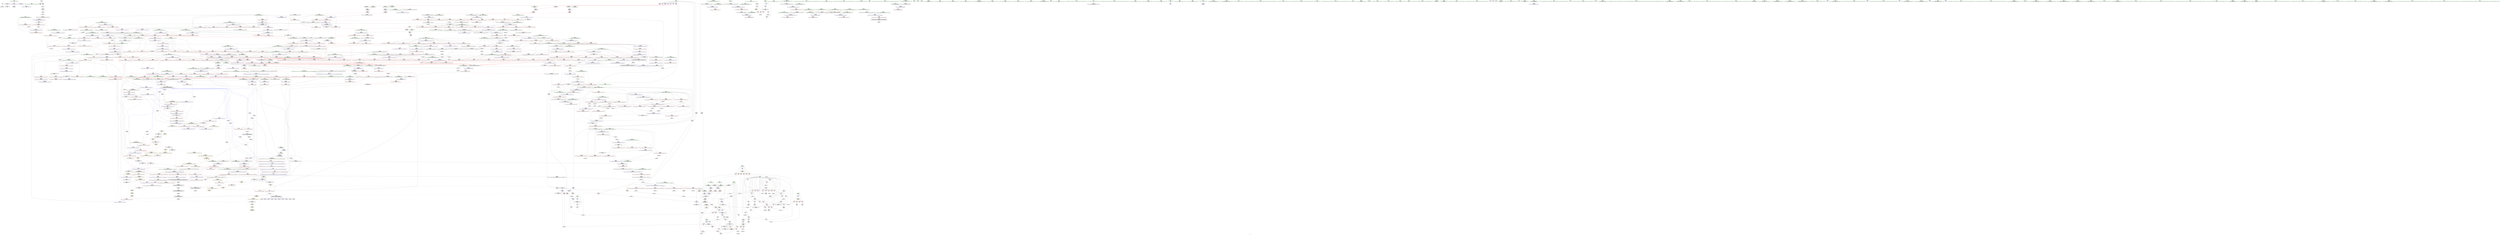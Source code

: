digraph "SVFG" {
	label="SVFG";

	Node0x55d6b6ad9130 [shape=record,color=grey,label="{NodeID: 0\nNullPtr}"];
	Node0x55d6b6ad9130 -> Node0x55d6b6b3eca0[style=solid];
	Node0x55d6b6ad9130 -> Node0x55d6b6b59c00[style=solid];
	Node0x55d6b6c51cd0 [shape=record,color=black,label="{NodeID: 1882\n400 = PHI(381, 453, )\n2nd arg _ZSt16__introsort_loopIPdlN9__gnu_cxx5__ops15_Iter_less_iterEEvT_S4_T0_T1_ }"];
	Node0x55d6b6c51cd0 -> Node0x55d6b6b5ba40[style=solid];
	Node0x55d6b6b46b80 [shape=record,color=blue,label="{NodeID: 775\n940\<--935\n__first.addr\<--__first\n_ZSt11__push_heapIPdldN9__gnu_cxx5__ops14_Iter_less_valEEvT_T0_S5_T1_RT2_\n}"];
	Node0x55d6b6b46b80 -> Node0x55d6b6b52320[style=dashed];
	Node0x55d6b6b46b80 -> Node0x55d6b6b523f0[style=dashed];
	Node0x55d6b6b46b80 -> Node0x55d6b6b524c0[style=dashed];
	Node0x55d6b6b46b80 -> Node0x55d6b6b52590[style=dashed];
	Node0x55d6b6b3d750 [shape=record,color=red,label="{NodeID: 443\n540\<--523\n\<--__first.addr\n_ZSt14__partial_sortIPdN9__gnu_cxx5__ops15_Iter_less_iterEEvT_S4_S4_T0_\n|{<s0>27}}"];
	Node0x55d6b6b3d750:s0 -> Node0x55d6b6c51e20[style=solid,color=red];
	Node0x55d6b6b81320 [shape=record,color=grey,label="{NodeID: 1218\n843 = Binary(842, 382, )\n}"];
	Node0x55d6b6b81320 -> Node0x55d6b6b862a0[style=solid];
	Node0x55d6b6b31130 [shape=record,color=green,label="{NodeID: 111\n598\<--599\n__middle.addr\<--__middle.addr_field_insensitive\n_ZSt13__heap_selectIPdN9__gnu_cxx5__ops15_Iter_less_iterEEvT_S4_S4_T0_\n}"];
	Node0x55d6b6b31130 -> Node0x55d6b6b3e520[style=solid];
	Node0x55d6b6b31130 -> Node0x55d6b6b3e5f0[style=solid];
	Node0x55d6b6b31130 -> Node0x55d6b6b3e6c0[style=solid];
	Node0x55d6b6b31130 -> Node0x55d6b6b5c5a0[style=solid];
	Node0x55d6b6b53020 [shape=record,color=red,label="{NodeID: 554\n1012\<--1003\nthis1\<--this.addr\n_ZNK9__gnu_cxx5__ops14_Iter_less_valclIPddEEbT_RT0_\n}"];
	Node0x55d6b6bc4b70 [shape=record,color=black,label="{NodeID: 1329\nMR_61V_3 = PHI(MR_61V_4, MR_61V_2, )\npts\{408 \}\n}"];
	Node0x55d6b6bc4b70 -> Node0x55d6b6b3cb20[style=dashed];
	Node0x55d6b6bc4b70 -> Node0x55d6b6b3cbf0[style=dashed];
	Node0x55d6b6bc4b70 -> Node0x55d6b6b5bb10[style=dashed];
	Node0x55d6b6b35f60 [shape=record,color=green,label="{NodeID: 222\n1424\<--1425\n__first.addr\<--__first.addr_field_insensitive\n_ZNSt20__copy_move_backwardILb1ELb1ESt26random_access_iterator_tagE13__copy_move_bIdEEPT_PKS3_S6_S4_\n}"];
	Node0x55d6b6b35f60 -> Node0x55d6b6b57bb0[style=solid];
	Node0x55d6b6b35f60 -> Node0x55d6b6b57c80[style=solid];
	Node0x55d6b6b35f60 -> Node0x55d6b6b49d10[style=solid];
	Node0x55d6b6b58a50 [shape=record,color=red,label="{NodeID: 665\n1500\<--1495\n\<--__last.addr\n_ZSt9__reverseIPdEvT_S1_St26random_access_iterator_tag\n}"];
	Node0x55d6b6b58a50 -> Node0x55d6b6b85520[style=solid];
	Node0x55d6b6bd7c00 [shape=record,color=yellow,style=double,label="{NodeID: 1440\n139V_1 = ENCHI(MR_139V_0)\npts\{686 822 947 1162 1194 1316 \}\nFun[_ZSt10__pop_heapIPdN9__gnu_cxx5__ops15_Iter_less_iterEEvT_S4_S4_RT0_]}"];
	Node0x55d6b6bd7c00 -> Node0x55d6b6b505e0[style=dashed];
	Node0x55d6b6bd7c00 -> Node0x55d6b6b506b0[style=dashed];
	Node0x55d6b6bd7c00 -> Node0x55d6b6b50780[style=dashed];
	Node0x55d6b6b43c60 [shape=record,color=purple,label="{NodeID: 333\n852\<--850\nadd.ptr\<--\n_ZSt13__adjust_heapIPdldN9__gnu_cxx5__ops15_Iter_less_iterEEvT_T0_S5_T1_T2_\n|{<s0>41}}"];
	Node0x55d6b6b43c60:s0 -> Node0x55d6b6c49f70[style=solid,color=red];
	Node0x55d6b6b2dad0 [shape=record,color=green,label="{NodeID: 1\n7\<--1\n__dso_handle\<--dummyObj\nGlob }"];
	Node0x55d6b6c51e20 [shape=record,color=black,label="{NodeID: 1883\n639 = PHI(540, )\n0th arg _ZSt11__sort_heapIPdN9__gnu_cxx5__ops15_Iter_less_iterEEvT_S4_RT0_ }"];
	Node0x55d6b6c51e20 -> Node0x55d6b6b5c8e0[style=solid];
	Node0x55d6b6b46c50 [shape=record,color=blue,label="{NodeID: 776\n942\<--936\n__holeIndex.addr\<--__holeIndex\n_ZSt11__push_heapIPdldN9__gnu_cxx5__ops14_Iter_less_valEEvT_T0_S5_T1_RT2_\n}"];
	Node0x55d6b6b46c50 -> Node0x55d6b6b52660[style=dashed];
	Node0x55d6b6b46c50 -> Node0x55d6b6bd0970[style=dashed];
	Node0x55d6b6b3d820 [shape=record,color=red,label="{NodeID: 444\n535\<--525\n\<--__middle.addr\n_ZSt14__partial_sortIPdN9__gnu_cxx5__ops15_Iter_less_iterEEvT_S4_S4_T0_\n|{<s0>26}}"];
	Node0x55d6b6b3d820:s0 -> Node0x55d6b6c52f70[style=solid,color=red];
	Node0x55d6b6b814a0 [shape=record,color=grey,label="{NodeID: 1219\n847 = Binary(846, 659, )\n}"];
	Node0x55d6b6b814a0 -> Node0x55d6b6b81620[style=solid];
	Node0x55d6b6b31200 [shape=record,color=green,label="{NodeID: 112\n600\<--601\n__last.addr\<--__last.addr_field_insensitive\n_ZSt13__heap_selectIPdN9__gnu_cxx5__ops15_Iter_less_iterEEvT_S4_S4_T0_\n}"];
	Node0x55d6b6b31200 -> Node0x55d6b6b4e630[style=solid];
	Node0x55d6b6b31200 -> Node0x55d6b6b5c670[style=solid];
	Node0x55d6b6b530f0 [shape=record,color=red,label="{NodeID: 555\n1013\<--1005\n\<--__it.addr\n_ZNK9__gnu_cxx5__ops14_Iter_less_valclIPddEEbT_RT0_\n}"];
	Node0x55d6b6b530f0 -> Node0x55d6b6b53290[style=solid];
	Node0x55d6b6bc5070 [shape=record,color=black,label="{NodeID: 1330\nMR_63V_2 = PHI(MR_63V_3, MR_63V_1, )\npts\{412 \}\n}"];
	Node0x55d6b6bc5070 -> Node0x55d6b6b5bbe0[style=dashed];
	Node0x55d6b6b36030 [shape=record,color=green,label="{NodeID: 223\n1426\<--1427\n__last.addr\<--__last.addr_field_insensitive\n_ZNSt20__copy_move_backwardILb1ELb1ESt26random_access_iterator_tagE13__copy_move_bIdEEPT_PKS3_S6_S4_\n}"];
	Node0x55d6b6b36030 -> Node0x55d6b6b57d50[style=solid];
	Node0x55d6b6b36030 -> Node0x55d6b6b49de0[style=solid];
	Node0x55d6b6b58b20 [shape=record,color=red,label="{NodeID: 666\n1504\<--1495\n\<--__last.addr\n_ZSt9__reverseIPdEvT_S1_St26random_access_iterator_tag\n}"];
	Node0x55d6b6b58b20 -> Node0x55d6b6b436b0[style=solid];
	Node0x55d6b6bd7da0 [shape=record,color=yellow,style=double,label="{NodeID: 1441\n18V_1 = ENCHI(MR_18V_0)\npts\{28 \}\nFun[_ZSt22__final_insertion_sortIPdN9__gnu_cxx5__ops15_Iter_less_iterEEvT_S4_T0_]|{<s0>23|<s1>23|<s2>25|<s3>25}}"];
	Node0x55d6b6bd7da0:s0 -> Node0x55d6b6bbc850[style=dashed,color=red];
	Node0x55d6b6bd7da0:s1 -> Node0x55d6b6bb7e50[style=dashed,color=red];
	Node0x55d6b6bd7da0:s2 -> Node0x55d6b6bbc850[style=dashed,color=red];
	Node0x55d6b6bd7da0:s3 -> Node0x55d6b6bb7e50[style=dashed,color=red];
	Node0x55d6b6b43d30 [shape=record,color=purple,label="{NodeID: 334\n856\<--853\nadd.ptr2\<--\n_ZSt13__adjust_heapIPdldN9__gnu_cxx5__ops15_Iter_less_iterEEvT_T0_S5_T1_T2_\n|{<s0>41}}"];
	Node0x55d6b6b43d30:s0 -> Node0x55d6b6c4a2f0[style=solid,color=red];
	Node0x55d6b6b2db60 [shape=record,color=green,label="{NodeID: 2\n9\<--1\n\<--dummyObj\nCan only get source location for instruction, argument, global var or function.}"];
	Node0x55d6b6c51f30 [shape=record,color=black,label="{NodeID: 1884\n640 = PHI(541, )\n1st arg _ZSt11__sort_heapIPdN9__gnu_cxx5__ops15_Iter_less_iterEEvT_S4_RT0_ }"];
	Node0x55d6b6c51f30 -> Node0x55d6b6b5c9b0[style=solid];
	Node0x55d6b6b46d20 [shape=record,color=blue,label="{NodeID: 777\n944\<--937\n__topIndex.addr\<--__topIndex\n_ZSt11__push_heapIPdldN9__gnu_cxx5__ops14_Iter_less_valEEvT_T0_S5_T1_RT2_\n}"];
	Node0x55d6b6b46d20 -> Node0x55d6b6b52a70[style=dashed];
	Node0x55d6b6b3d8f0 [shape=record,color=red,label="{NodeID: 445\n541\<--525\n\<--__middle.addr\n_ZSt14__partial_sortIPdN9__gnu_cxx5__ops15_Iter_less_iterEEvT_S4_S4_T0_\n|{<s0>27}}"];
	Node0x55d6b6b3d8f0:s0 -> Node0x55d6b6c51f30[style=solid,color=red];
	Node0x55d6b6b81620 [shape=record,color=grey,label="{NodeID: 1220\n848 = Binary(382, 847, )\n}"];
	Node0x55d6b6b81620 -> Node0x55d6b6b5ded0[style=solid];
	Node0x55d6b6b312d0 [shape=record,color=green,label="{NodeID: 113\n602\<--603\n__i\<--__i_field_insensitive\n_ZSt13__heap_selectIPdN9__gnu_cxx5__ops15_Iter_less_iterEEvT_S4_S4_T0_\n}"];
	Node0x55d6b6b312d0 -> Node0x55d6b6b4e700[style=solid];
	Node0x55d6b6b312d0 -> Node0x55d6b6b4e7d0[style=solid];
	Node0x55d6b6b312d0 -> Node0x55d6b6b4e8a0[style=solid];
	Node0x55d6b6b312d0 -> Node0x55d6b6b4e970[style=solid];
	Node0x55d6b6b312d0 -> Node0x55d6b6b5c740[style=solid];
	Node0x55d6b6b312d0 -> Node0x55d6b6b5c810[style=solid];
	Node0x55d6b6b531c0 [shape=record,color=red,label="{NodeID: 556\n1015\<--1007\n\<--__val.addr\n_ZNK9__gnu_cxx5__ops14_Iter_less_valclIPddEEbT_RT0_\n}"];
	Node0x55d6b6b531c0 -> Node0x55d6b6b53360[style=solid];
	Node0x55d6b6bc5570 [shape=record,color=black,label="{NodeID: 1331\nMR_2V_3 = PHI(MR_2V_4, MR_2V_2, )\npts\{10 \}\n}"];
	Node0x55d6b6bc5570 -> Node0x55d6b6b44620[style=dashed];
	Node0x55d6b6bc5570 -> Node0x55d6b6b446f0[style=dashed];
	Node0x55d6b6bc5570 -> Node0x55d6b6b447c0[style=dashed];
	Node0x55d6b6bc5570 -> Node0x55d6b6b5afb0[style=dashed];
	Node0x55d6b6b36100 [shape=record,color=green,label="{NodeID: 224\n1428\<--1429\n__result.addr\<--__result.addr_field_insensitive\n_ZNSt20__copy_move_backwardILb1ELb1ESt26random_access_iterator_tagE13__copy_move_bIdEEPT_PKS3_S6_S4_\n}"];
	Node0x55d6b6b36100 -> Node0x55d6b6b57e20[style=solid];
	Node0x55d6b6b36100 -> Node0x55d6b6b57ef0[style=solid];
	Node0x55d6b6b36100 -> Node0x55d6b6b49eb0[style=solid];
	Node0x55d6b6b58bf0 [shape=record,color=red,label="{NodeID: 667\n1509\<--1495\n\<--__last.addr\n_ZSt9__reverseIPdEvT_S1_St26random_access_iterator_tag\n}"];
	Node0x55d6b6b58bf0 -> Node0x55d6b6b859a0[style=solid];
	Node0x55d6b6b43e00 [shape=record,color=purple,label="{NodeID: 335\n865\<--863\nadd.ptr3\<--\n_ZSt13__adjust_heapIPdldN9__gnu_cxx5__ops15_Iter_less_iterEEvT_T0_S5_T1_T2_\n|{<s0>42}}"];
	Node0x55d6b6b43e00:s0 -> Node0x55d6b6c52dd0[style=solid,color=red];
	Node0x55d6b6b2dbf0 [shape=record,color=green,label="{NodeID: 3\n22\<--1\n\<--dummyObj\nCan only get source location for instruction, argument, global var or function.}"];
	Node0x55d6b6c52000 [shape=record,color=black,label="{NodeID: 1885\n641 = PHI(521, )\n2nd arg _ZSt11__sort_heapIPdN9__gnu_cxx5__ops15_Iter_less_iterEEvT_S4_RT0_ }"];
	Node0x55d6b6c52000 -> Node0x55d6b6b5ca80[style=solid];
	Node0x55d6b6b46df0 [shape=record,color=blue,label="{NodeID: 778\n946\<--938\n__value.addr\<--__value\n_ZSt11__push_heapIPdldN9__gnu_cxx5__ops14_Iter_less_valEEvT_T0_S5_T1_RT2_\n|{|<s2>48}}"];
	Node0x55d6b6b46df0 -> Node0x55d6b6b52e80[style=dashed];
	Node0x55d6b6b46df0 -> Node0x55d6b6b52f50[style=dashed];
	Node0x55d6b6b46df0:s2 -> Node0x55d6b6bbfde0[style=dashed,color=red];
	Node0x55d6b6b3d9c0 [shape=record,color=red,label="{NodeID: 446\n536\<--527\n\<--__last.addr\n_ZSt14__partial_sortIPdN9__gnu_cxx5__ops15_Iter_less_iterEEvT_S4_S4_T0_\n|{<s0>26}}"];
	Node0x55d6b6b3d9c0:s0 -> Node0x55d6b6c53040[style=solid,color=red];
	Node0x55d6b6b817a0 [shape=record,color=grey,label="{NodeID: 1221\n129 = Binary(128, 86, )\n}"];
	Node0x55d6b6b817a0 -> Node0x55d6b6b5a040[style=solid];
	Node0x55d6b6b36600 [shape=record,color=green,label="{NodeID: 114\n610\<--611\n_ZSt11__make_heapIPdN9__gnu_cxx5__ops15_Iter_less_iterEEvT_S4_RT0_\<--_ZSt11__make_heapIPdN9__gnu_cxx5__ops15_Iter_less_iterEEvT_S4_RT0__field_insensitive\n}"];
	Node0x55d6b6b53290 [shape=record,color=red,label="{NodeID: 557\n1014\<--1013\n\<--\n_ZNK9__gnu_cxx5__ops14_Iter_less_valclIPddEEbT_RT0_\n}"];
	Node0x55d6b6b53290 -> Node0x55d6b6b871a0[style=solid];
	Node0x55d6b6bc5a70 [shape=record,color=black,label="{NodeID: 1332\nMR_10V_2 = PHI(MR_10V_13, MR_10V_1, )\npts\{18 \}\n}"];
	Node0x55d6b6bc5a70 -> Node0x55d6b6b59ea0[style=dashed];
	Node0x55d6b6b361d0 [shape=record,color=green,label="{NodeID: 225\n1430\<--1431\n_Num\<--_Num_field_insensitive\n_ZNSt20__copy_move_backwardILb1ELb1ESt26random_access_iterator_tagE13__copy_move_bIdEEPT_PKS3_S6_S4_\n}"];
	Node0x55d6b6b361d0 -> Node0x55d6b6b57fc0[style=solid];
	Node0x55d6b6b361d0 -> Node0x55d6b6b58090[style=solid];
	Node0x55d6b6b361d0 -> Node0x55d6b6b58160[style=solid];
	Node0x55d6b6b361d0 -> Node0x55d6b6b58230[style=solid];
	Node0x55d6b6b361d0 -> Node0x55d6b6b49f80[style=solid];
	Node0x55d6b6b58cc0 [shape=record,color=red,label="{NodeID: 668\n1513\<--1495\n\<--__last.addr\n_ZSt9__reverseIPdEvT_S1_St26random_access_iterator_tag\n|{<s0>90}}"];
	Node0x55d6b6b58cc0:s0 -> Node0x55d6b6c4aba0[style=solid,color=red];
	Node0x55d6b6b43ed0 [shape=record,color=purple,label="{NodeID: 336\n870\<--868\nadd.ptr5\<--\n_ZSt13__adjust_heapIPdldN9__gnu_cxx5__ops15_Iter_less_iterEEvT_T0_S5_T1_T2_\n}"];
	Node0x55d6b6b43ed0 -> Node0x55d6b6b465d0[style=solid];
	Node0x55d6b6b2dc80 [shape=record,color=green,label="{NodeID: 4\n34\<--1\n\<--dummyObj\nCan only get source location for instruction, argument, global var or function.}"];
	Node0x55d6b6c520d0 [shape=record,color=black,label="{NodeID: 1886\n1286 = PHI(1224, )\n0th arg _ZSt13move_backwardIPdS0_ET0_T_S2_S1_ }"];
	Node0x55d6b6c520d0 -> Node0x55d6b6b48cd0[style=solid];
	Node0x55d6b6b46ec0 [shape=record,color=blue,label="{NodeID: 779\n948\<--939\n__comp.addr\<--__comp\n_ZSt11__push_heapIPdldN9__gnu_cxx5__ops14_Iter_less_valEEvT_T0_S5_T1_RT2_\n}"];
	Node0x55d6b6b46ec0 -> Node0x55d6b6b52b40[style=dashed];
	Node0x55d6b6b3da90 [shape=record,color=red,label="{NodeID: 447\n563\<--551\n\<--__first.addr\n_ZSt27__unguarded_partition_pivotIPdN9__gnu_cxx5__ops15_Iter_less_iterEET_S4_S4_T0_\n}"];
	Node0x55d6b6b3da90 -> Node0x55d6b6b43ac0[style=solid];
	Node0x55d6b6b81920 [shape=record,color=grey,label="{NodeID: 1222\n1447 = Binary(432, 1446, )\n}"];
	Node0x55d6b6b36690 [shape=record,color=green,label="{NodeID: 115\n622\<--623\n_ZNK9__gnu_cxx5__ops15_Iter_less_iterclIPdS3_EEbT_T0_\<--_ZNK9__gnu_cxx5__ops15_Iter_less_iterclIPdS3_EEbT_T0__field_insensitive\n}"];
	Node0x55d6b6b53360 [shape=record,color=red,label="{NodeID: 558\n1016\<--1015\n\<--\n_ZNK9__gnu_cxx5__ops14_Iter_less_valclIPddEEbT_RT0_\n}"];
	Node0x55d6b6b53360 -> Node0x55d6b6b871a0[style=solid];
	Node0x55d6b6bc5f70 [shape=record,color=black,label="{NodeID: 1333\nMR_12V_2 = PHI(MR_12V_3, MR_12V_1, )\npts\{20 \}\n}"];
	Node0x55d6b6bc5f70 -> Node0x55d6b6b5a450[style=dashed];
	Node0x55d6b6bc5f70 -> Node0x55d6b6bc5f70[style=dashed];
	Node0x55d6b6b362a0 [shape=record,color=green,label="{NodeID: 226\n1455\<--1456\nllvm.memmove.p0i8.p0i8.i64\<--llvm.memmove.p0i8.p0i8.i64_field_insensitive\n}"];
	Node0x55d6b6b58d90 [shape=record,color=red,label="{NodeID: 669\n1518\<--1495\n\<--__last.addr\n_ZSt9__reverseIPdEvT_S1_St26random_access_iterator_tag\n}"];
	Node0x55d6b6b58d90 -> Node0x55d6b6b43850[style=solid];
	Node0x55d6b6b43fa0 [shape=record,color=purple,label="{NodeID: 337\n892\<--889\nadd.ptr14\<--\n_ZSt13__adjust_heapIPdldN9__gnu_cxx5__ops15_Iter_less_iterEEvT_T0_S5_T1_T2_\n|{<s0>43}}"];
	Node0x55d6b6b43fa0:s0 -> Node0x55d6b6c52dd0[style=solid,color=red];
	Node0x55d6b6b2e4c0 [shape=record,color=green,label="{NodeID: 5\n36\<--1\n.str\<--dummyObj\nGlob }"];
	Node0x55d6b6c521a0 [shape=record,color=black,label="{NodeID: 1887\n1287 = PHI(1225, )\n1st arg _ZSt13move_backwardIPdS0_ET0_T_S2_S1_ }"];
	Node0x55d6b6c521a0 -> Node0x55d6b6b48da0[style=solid];
	Node0x55d6b6b46f90 [shape=record,color=blue,label="{NodeID: 780\n950\<--959\n__parent\<--div\n_ZSt11__push_heapIPdldN9__gnu_cxx5__ops14_Iter_less_valEEvT_T0_S5_T1_RT2_\n}"];
	Node0x55d6b6b46f90 -> Node0x55d6b6bd0e70[style=dashed];
	Node0x55d6b6b3db60 [shape=record,color=red,label="{NodeID: 448\n565\<--551\n\<--__first.addr\n_ZSt27__unguarded_partition_pivotIPdN9__gnu_cxx5__ops15_Iter_less_iterEET_S4_S4_T0_\n}"];
	Node0x55d6b6b3db60 -> Node0x55d6b6b40150[style=solid];
	Node0x55d6b6b81aa0 [shape=record,color=grey,label="{NodeID: 1223\n109 = Binary(108, 86, )\n}"];
	Node0x55d6b6b81aa0 -> Node0x55d6b6b59f70[style=solid];
	Node0x55d6b6b36760 [shape=record,color=green,label="{NodeID: 116\n629\<--630\n_ZSt10__pop_heapIPdN9__gnu_cxx5__ops15_Iter_less_iterEEvT_S4_S4_RT0_\<--_ZSt10__pop_heapIPdN9__gnu_cxx5__ops15_Iter_less_iterEEvT_S4_S4_RT0__field_insensitive\n}"];
	Node0x55d6b6b53430 [shape=record,color=red,label="{NodeID: 559\n1046\<--1026\n\<--__result.addr\n_ZSt22__move_median_to_firstIPdN9__gnu_cxx5__ops15_Iter_less_iterEEvT_S4_S4_S4_T0_\n|{<s0>53}}"];
	Node0x55d6b6b53430:s0 -> Node0x55d6b6c4a8d0[style=solid,color=red];
	Node0x55d6b6bc6470 [shape=record,color=black,label="{NodeID: 1334\nMR_14V_2 = PHI(MR_14V_5, MR_14V_1, )\npts\{23 \}\n}"];
	Node0x55d6b6bc6470 -> Node0x55d6b6bb6d30[style=dashed];
	Node0x55d6b6b363a0 [shape=record,color=green,label="{NodeID: 227\n1472\<--1473\nthis.addr\<--this.addr_field_insensitive\n_ZNK9__gnu_cxx5__ops14_Val_less_iterclIdPdEEbRT_T0_\n}"];
	Node0x55d6b6b363a0 -> Node0x55d6b6b58300[style=solid];
	Node0x55d6b6b363a0 -> Node0x55d6b6b4a120[style=solid];
	Node0x55d6b6b58e60 [shape=record,color=red,label="{NodeID: 670\n1540\<--1539\ndummyVal\<--offset_0\n_ZNSt20__copy_move_backwardILb1ELb1ESt26random_access_iterator_tagE13__copy_move_bIdEEPT_PKS3_S6_S4_\n}"];
	Node0x55d6b6b58e60 -> Node0x55d6b6b4a050[style=solid];
	Node0x55d6b6bd8180 [shape=record,color=yellow,style=double,label="{NodeID: 1445\n18V_1 = ENCHI(MR_18V_0)\npts\{28 \}\nFun[_ZSt27__unguarded_partition_pivotIPdN9__gnu_cxx5__ops15_Iter_less_iterEET_S4_S4_T0_]|{<s0>28}}"];
	Node0x55d6b6bd8180:s0 -> Node0x55d6b6bd8910[style=dashed,color=red];
	Node0x55d6b6b44070 [shape=record,color=purple,label="{NodeID: 338\n897\<--895\nadd.ptr16\<--\n_ZSt13__adjust_heapIPdldN9__gnu_cxx5__ops15_Iter_less_iterEEvT_T0_S5_T1_T2_\n}"];
	Node0x55d6b6b44070 -> Node0x55d6b6b46840[style=solid];
	Node0x55d6b6b2e550 [shape=record,color=green,label="{NodeID: 6\n38\<--1\n.str.1\<--dummyObj\nGlob }"];
	Node0x55d6b6c52270 [shape=record,color=black,label="{NodeID: 1888\n1288 = PHI(1227, )\n2nd arg _ZSt13move_backwardIPdS0_ET0_T_S2_S1_ }"];
	Node0x55d6b6c52270 -> Node0x55d6b6b48e70[style=solid];
	Node0x55d6b6b47060 [shape=record,color=blue,label="{NodeID: 781\n983\<--980\nadd.ptr3\<--\n_ZSt11__push_heapIPdldN9__gnu_cxx5__ops14_Iter_less_valEEvT_T0_S5_T1_RT2_\n}"];
	Node0x55d6b6b47060 -> Node0x55d6b6bd1370[style=dashed];
	Node0x55d6b6b3dc30 [shape=record,color=red,label="{NodeID: 449\n573\<--551\n\<--__first.addr\n_ZSt27__unguarded_partition_pivotIPdN9__gnu_cxx5__ops15_Iter_less_iterEET_S4_S4_T0_\n|{<s0>28}}"];
	Node0x55d6b6b3dc30:s0 -> Node0x55d6b6c40190[style=solid,color=red];
	Node0x55d6b6b81c20 [shape=record,color=grey,label="{NodeID: 1224\n1453 = Binary(377, 1452, )\n}"];
	Node0x55d6b6b36860 [shape=record,color=green,label="{NodeID: 117\n642\<--643\n__first.addr\<--__first.addr_field_insensitive\n_ZSt11__sort_heapIPdN9__gnu_cxx5__ops15_Iter_less_iterEEvT_S4_RT0_\n}"];
	Node0x55d6b6b36860 -> Node0x55d6b6b4ea40[style=solid];
	Node0x55d6b6b36860 -> Node0x55d6b6b4eb10[style=solid];
	Node0x55d6b6b36860 -> Node0x55d6b6b5c8e0[style=solid];
	Node0x55d6b6b53500 [shape=record,color=red,label="{NodeID: 560\n1056\<--1026\n\<--__result.addr\n_ZSt22__move_median_to_firstIPdN9__gnu_cxx5__ops15_Iter_less_iterEEvT_S4_S4_S4_T0_\n|{<s0>55}}"];
	Node0x55d6b6b53500:s0 -> Node0x55d6b6c4a8d0[style=solid,color=red];
	Node0x55d6b6bc6970 [shape=record,color=black,label="{NodeID: 1335\nMR_16V_2 = PHI(MR_16V_4, MR_16V_1, )\npts\{25 \}\n}"];
	Node0x55d6b6bc6970 -> Node0x55d6b6b5ac70[style=dashed];
	Node0x55d6b6b36470 [shape=record,color=green,label="{NodeID: 228\n1474\<--1475\n__val.addr\<--__val.addr_field_insensitive\n_ZNK9__gnu_cxx5__ops14_Val_less_iterclIdPdEEbRT_T0_\n}"];
	Node0x55d6b6b36470 -> Node0x55d6b6b583d0[style=solid];
	Node0x55d6b6b36470 -> Node0x55d6b6b4a1f0[style=solid];
	Node0x55d6b6bf8880 [shape=record,color=yellow,style=double,label="{NodeID: 1778\n18V_2 = CSCHI(MR_18V_1)\npts\{28 \}\nCS[]|{<s0>53|<s1>55|<s2>56|<s3>58|<s4>60|<s5>61|<s6>64|<s7>90}}"];
	Node0x55d6b6bf8880:s0 -> Node0x55d6b6bc9670[style=dashed,color=blue];
	Node0x55d6b6bf8880:s1 -> Node0x55d6b6bc9670[style=dashed,color=blue];
	Node0x55d6b6bf8880:s2 -> Node0x55d6b6bc9670[style=dashed,color=blue];
	Node0x55d6b6bf8880:s3 -> Node0x55d6b6bc9670[style=dashed,color=blue];
	Node0x55d6b6bf8880:s4 -> Node0x55d6b6bc9670[style=dashed,color=blue];
	Node0x55d6b6bf8880:s5 -> Node0x55d6b6bc9670[style=dashed,color=blue];
	Node0x55d6b6bf8880:s6 -> Node0x55d6b6bd1870[style=dashed,color=blue];
	Node0x55d6b6bf8880:s7 -> Node0x55d6b6bcf570[style=dashed,color=blue];
	Node0x55d6b6b58f30 [shape=record,color=blue,label="{NodeID: 671\n8\<--9\nt\<--\nGlob }"];
	Node0x55d6b6b58f30 -> Node0x55d6b6b59dd0[style=dashed];
	Node0x55d6b6b44140 [shape=record,color=purple,label="{NodeID: 339\n969\<--967\nadd.ptr\<--\n_ZSt11__push_heapIPdldN9__gnu_cxx5__ops14_Iter_less_valEEvT_T0_S5_T1_RT2_\n|{<s0>48}}"];
	Node0x55d6b6b44140:s0 -> Node0x55d6b6c4c180[style=solid,color=red];
	Node0x55d6b6b2e5e0 [shape=record,color=green,label="{NodeID: 7\n40\<--1\n.str.2\<--dummyObj\nGlob }"];
	Node0x55d6b6c52340 [shape=record,color=black,label="{NodeID: 1889\n935 = PHI(909, )\n0th arg _ZSt11__push_heapIPdldN9__gnu_cxx5__ops14_Iter_less_valEEvT_T0_S5_T1_RT2_ }"];
	Node0x55d6b6c52340 -> Node0x55d6b6b46b80[style=solid];
	Node0x55d6b6b47130 [shape=record,color=blue,label="{NodeID: 782\n942\<--985\n__holeIndex.addr\<--\n_ZSt11__push_heapIPdldN9__gnu_cxx5__ops14_Iter_less_valEEvT_T0_S5_T1_RT2_\n}"];
	Node0x55d6b6b47130 -> Node0x55d6b6b528d0[style=dashed];
	Node0x55d6b6b47130 -> Node0x55d6b6bd0970[style=dashed];
	Node0x55d6b6b3dd00 [shape=record,color=red,label="{NodeID: 450\n574\<--551\n\<--__first.addr\n_ZSt27__unguarded_partition_pivotIPdN9__gnu_cxx5__ops15_Iter_less_iterEET_S4_S4_T0_\n}"];
	Node0x55d6b6b3dd00 -> Node0x55d6b6b428e0[style=solid];
	Node0x55d6b6b81da0 [shape=record,color=grey,label="{NodeID: 1225\n1460 = Binary(432, 1459, )\n}"];
	Node0x55d6b6b36930 [shape=record,color=green,label="{NodeID: 118\n644\<--645\n__last.addr\<--__last.addr_field_insensitive\n_ZSt11__sort_heapIPdN9__gnu_cxx5__ops15_Iter_less_iterEEvT_S4_RT0_\n}"];
	Node0x55d6b6b36930 -> Node0x55d6b6b4ebe0[style=solid];
	Node0x55d6b6b36930 -> Node0x55d6b6b4ecb0[style=solid];
	Node0x55d6b6b36930 -> Node0x55d6b6b4ed80[style=solid];
	Node0x55d6b6b36930 -> Node0x55d6b6b4ee50[style=solid];
	Node0x55d6b6b36930 -> Node0x55d6b6b5c9b0[style=solid];
	Node0x55d6b6b36930 -> Node0x55d6b6b5cb50[style=solid];
	Node0x55d6b6b535d0 [shape=record,color=red,label="{NodeID: 561\n1060\<--1026\n\<--__result.addr\n_ZSt22__move_median_to_firstIPdN9__gnu_cxx5__ops15_Iter_less_iterEEvT_S4_S4_S4_T0_\n|{<s0>56}}"];
	Node0x55d6b6b535d0:s0 -> Node0x55d6b6c4a8d0[style=solid,color=red];
	Node0x55d6b6bc6e70 [shape=record,color=black,label="{NodeID: 1336\nMR_18V_2 = PHI(MR_18V_8, MR_18V_1, )\npts\{28 \}\n|{<s0>7}}"];
	Node0x55d6b6bc6e70:s0 -> Node0x55d6b6bc0620[style=dashed,color=red];
	Node0x55d6b6b36540 [shape=record,color=green,label="{NodeID: 229\n1476\<--1477\n__it.addr\<--__it.addr_field_insensitive\n_ZNK9__gnu_cxx5__ops14_Val_less_iterclIdPdEEbRT_T0_\n}"];
	Node0x55d6b6b36540 -> Node0x55d6b6b584a0[style=solid];
	Node0x55d6b6b36540 -> Node0x55d6b6b4a2c0[style=solid];
	Node0x55d6b6b59000 [shape=record,color=blue,label="{NodeID: 672\n11\<--9\ntt\<--\nGlob }"];
	Node0x55d6b6b59000 -> Node0x55d6b6bd9750[style=dashed];
	Node0x55d6b6b44210 [shape=record,color=purple,label="{NodeID: 340\n978\<--976\nadd.ptr1\<--\n_ZSt11__push_heapIPdldN9__gnu_cxx5__ops14_Iter_less_valEEvT_T0_S5_T1_RT2_\n|{<s0>49}}"];
	Node0x55d6b6b44210:s0 -> Node0x55d6b6c52dd0[style=solid,color=red];
	Node0x55d6b6b2e670 [shape=record,color=green,label="{NodeID: 8\n42\<--1\n.str.3\<--dummyObj\nGlob }"];
	Node0x55d6b6c52410 [shape=record,color=black,label="{NodeID: 1890\n936 = PHI(910, )\n1st arg _ZSt11__push_heapIPdldN9__gnu_cxx5__ops14_Iter_less_valEEvT_T0_S5_T1_RT2_ }"];
	Node0x55d6b6c52410 -> Node0x55d6b6b46c50[style=solid];
	Node0x55d6b6b47200 [shape=record,color=blue,label="{NodeID: 783\n950\<--989\n__parent\<--div5\n_ZSt11__push_heapIPdldN9__gnu_cxx5__ops14_Iter_less_valEEvT_T0_S5_T1_RT2_\n}"];
	Node0x55d6b6b47200 -> Node0x55d6b6bd0e70[style=dashed];
	Node0x55d6b6b3ddd0 [shape=record,color=red,label="{NodeID: 451\n582\<--551\n\<--__first.addr\n_ZSt27__unguarded_partition_pivotIPdN9__gnu_cxx5__ops15_Iter_less_iterEET_S4_S4_T0_\n}"];
	Node0x55d6b6b3ddd0 -> Node0x55d6b6b42a80[style=solid];
	Node0x55d6b6b81f20 [shape=record,color=grey,label="{NodeID: 1226\n471 = Binary(472, 470, )\n}"];
	Node0x55d6b6b81f20 -> Node0x55d6b6b3fe10[style=solid];
	Node0x55d6b6b36a00 [shape=record,color=green,label="{NodeID: 119\n646\<--647\n__comp.addr\<--__comp.addr_field_insensitive\n_ZSt11__sort_heapIPdN9__gnu_cxx5__ops15_Iter_less_iterEEvT_S4_RT0_\n}"];
	Node0x55d6b6b36a00 -> Node0x55d6b6b4ef20[style=solid];
	Node0x55d6b6b36a00 -> Node0x55d6b6b5ca80[style=solid];
	Node0x55d6b6b536a0 [shape=record,color=red,label="{NodeID: 562\n1070\<--1026\n\<--__result.addr\n_ZSt22__move_median_to_firstIPdN9__gnu_cxx5__ops15_Iter_less_iterEEvT_S4_S4_S4_T0_\n|{<s0>58}}"];
	Node0x55d6b6b536a0:s0 -> Node0x55d6b6c4a8d0[style=solid,color=red];
	Node0x55d6b6bc7370 [shape=record,color=black,label="{NodeID: 1337\nMR_20V_2 = PHI(MR_20V_5, MR_20V_1, )\npts\{30 \}\n}"];
	Node0x55d6b6bc7370 -> Node0x55d6b6b5a1e0[style=dashed];
	Node0x55d6b6bc7370 -> Node0x55d6b6b5a930[style=dashed];
	Node0x55d6b6bc7370 -> Node0x55d6b6bc7370[style=dashed];
	Node0x55d6b6b3e7c0 [shape=record,color=green,label="{NodeID: 230\n1491\<--1492\n\<--field_insensitive\n_ZSt9__reverseIPdEvT_S1_St26random_access_iterator_tag\n}"];
	Node0x55d6b6b59100 [shape=record,color=blue,label="{NodeID: 673\n13\<--9\nn\<--\nGlob }"];
	Node0x55d6b6b59100 -> Node0x55d6b6bd9830[style=dashed];
	Node0x55d6b6b442e0 [shape=record,color=purple,label="{NodeID: 341\n983\<--981\nadd.ptr3\<--\n_ZSt11__push_heapIPdldN9__gnu_cxx5__ops14_Iter_less_valEEvT_T0_S5_T1_RT2_\n}"];
	Node0x55d6b6b442e0 -> Node0x55d6b6b47060[style=solid];
	Node0x55d6b6b2e700 [shape=record,color=green,label="{NodeID: 9\n45\<--1\n\<--dummyObj\nCan only get source location for instruction, argument, global var or function.}"];
	Node0x55d6b6c524e0 [shape=record,color=black,label="{NodeID: 1891\n937 = PHI(911, )\n2nd arg _ZSt11__push_heapIPdldN9__gnu_cxx5__ops14_Iter_less_valEEvT_T0_S5_T1_RT2_ }"];
	Node0x55d6b6c524e0 -> Node0x55d6b6b46d20[style=solid];
	Node0x55d6b6b472d0 [shape=record,color=blue,label="{NodeID: 784\n996\<--993\nadd.ptr7\<--\n_ZSt11__push_heapIPdldN9__gnu_cxx5__ops14_Iter_less_valEEvT_T0_S5_T1_RT2_\n|{<s0>47}}"];
	Node0x55d6b6b472d0:s0 -> Node0x55d6b6bf6a40[style=dashed,color=blue];
	Node0x55d6b6b3dea0 [shape=record,color=red,label="{NodeID: 452\n585\<--551\n\<--__first.addr\n_ZSt27__unguarded_partition_pivotIPdN9__gnu_cxx5__ops15_Iter_less_iterEET_S4_S4_T0_\n|{<s0>29}}"];
	Node0x55d6b6b3dea0:s0 -> Node0x55d6b6c4b6f0[style=solid,color=red];
	Node0x55d6b6b820a0 [shape=record,color=grey,label="{NodeID: 1227\n271 = Binary(270, 86, )\n}"];
	Node0x55d6b6b820a0 -> Node0x55d6b6b5afb0[style=solid];
	Node0x55d6b6b36ad0 [shape=record,color=green,label="{NodeID: 120\n675\<--676\n__first.addr\<--__first.addr_field_insensitive\n_ZSt11__make_heapIPdN9__gnu_cxx5__ops15_Iter_less_iterEEvT_S4_RT0_\n}"];
	Node0x55d6b6b36ad0 -> Node0x55d6b6b4eff0[style=solid];
	Node0x55d6b6b36ad0 -> Node0x55d6b6b4f0c0[style=solid];
	Node0x55d6b6b36ad0 -> Node0x55d6b6b4f190[style=solid];
	Node0x55d6b6b36ad0 -> Node0x55d6b6b4f260[style=solid];
	Node0x55d6b6b36ad0 -> Node0x55d6b6b5cc20[style=solid];
	Node0x55d6b6b53770 [shape=record,color=red,label="{NodeID: 563\n1078\<--1026\n\<--__result.addr\n_ZSt22__move_median_to_firstIPdN9__gnu_cxx5__ops15_Iter_less_iterEEvT_S4_S4_S4_T0_\n|{<s0>60}}"];
	Node0x55d6b6b53770:s0 -> Node0x55d6b6c4a8d0[style=solid,color=red];
	Node0x55d6b6bc7870 [shape=record,color=black,label="{NodeID: 1338\nMR_22V_2 = PHI(MR_22V_3, MR_22V_1, )\npts\{32 \}\n}"];
	Node0x55d6b6bc7870 -> Node0x55d6b6b5a380[style=dashed];
	Node0x55d6b6bc7870 -> Node0x55d6b6bc7870[style=dashed];
	Node0x55d6b6b3e890 [shape=record,color=green,label="{NodeID: 231\n1493\<--1494\n__first.addr\<--__first.addr_field_insensitive\n_ZSt9__reverseIPdEvT_S1_St26random_access_iterator_tag\n}"];
	Node0x55d6b6b3e890 -> Node0x55d6b6b58710[style=solid];
	Node0x55d6b6b3e890 -> Node0x55d6b6b587e0[style=solid];
	Node0x55d6b6b3e890 -> Node0x55d6b6b588b0[style=solid];
	Node0x55d6b6b3e890 -> Node0x55d6b6b58980[style=solid];
	Node0x55d6b6b3e890 -> Node0x55d6b6b4a390[style=solid];
	Node0x55d6b6b3e890 -> Node0x55d6b6b660c0[style=solid];
	Node0x55d6b6b59200 [shape=record,color=blue,label="{NodeID: 674\n15\<--9\nm\<--\nGlob }"];
	Node0x55d6b6b59200 -> Node0x55d6b6bd9910[style=dashed];
	Node0x55d6b6b443b0 [shape=record,color=purple,label="{NodeID: 342\n996\<--994\nadd.ptr7\<--\n_ZSt11__push_heapIPdldN9__gnu_cxx5__ops14_Iter_less_valEEvT_T0_S5_T1_RT2_\n}"];
	Node0x55d6b6b443b0 -> Node0x55d6b6b472d0[style=solid];
	Node0x55d6b6b2e790 [shape=record,color=green,label="{NodeID: 10\n86\<--1\n\<--dummyObj\nCan only get source location for instruction, argument, global var or function.}"];
	Node0x55d6b6c525b0 [shape=record,color=black,label="{NodeID: 1892\n938 = PHI(913, )\n3rd arg _ZSt11__push_heapIPdldN9__gnu_cxx5__ops14_Iter_less_valEEvT_T0_S5_T1_RT2_ }"];
	Node0x55d6b6c525b0 -> Node0x55d6b6b46df0[style=solid];
	Node0x55d6b6b473a0 [shape=record,color=blue,label="{NodeID: 785\n1003\<--1000\nthis.addr\<--this\n_ZNK9__gnu_cxx5__ops14_Iter_less_valclIPddEEbT_RT0_\n}"];
	Node0x55d6b6b473a0 -> Node0x55d6b6b53020[style=dashed];
	Node0x55d6b6b3df70 [shape=record,color=red,label="{NodeID: 453\n564\<--553\n\<--__last.addr\n_ZSt27__unguarded_partition_pivotIPdN9__gnu_cxx5__ops15_Iter_less_iterEET_S4_S4_T0_\n}"];
	Node0x55d6b6b3df70 -> Node0x55d6b6b40080[style=solid];
	Node0x55d6b6b82220 [shape=record,color=grey,label="{NodeID: 1228\n260 = Binary(259, 86, )\n}"];
	Node0x55d6b6b82220 -> Node0x55d6b6b5aee0[style=solid];
	Node0x55d6b6b36ba0 [shape=record,color=green,label="{NodeID: 121\n677\<--678\n__last.addr\<--__last.addr_field_insensitive\n_ZSt11__make_heapIPdN9__gnu_cxx5__ops15_Iter_less_iterEEvT_S4_RT0_\n}"];
	Node0x55d6b6b36ba0 -> Node0x55d6b6b4f330[style=solid];
	Node0x55d6b6b36ba0 -> Node0x55d6b6b4f400[style=solid];
	Node0x55d6b6b36ba0 -> Node0x55d6b6b5ccf0[style=solid];
	Node0x55d6b6b53840 [shape=record,color=red,label="{NodeID: 564\n1082\<--1026\n\<--__result.addr\n_ZSt22__move_median_to_firstIPdN9__gnu_cxx5__ops15_Iter_less_iterEEvT_S4_S4_S4_T0_\n|{<s0>61}}"];
	Node0x55d6b6b53840:s0 -> Node0x55d6b6c4a8d0[style=solid,color=red];
	Node0x55d6b6bc7d70 [shape=record,color=black,label="{NodeID: 1339\nMR_28V_2 = PHI(MR_28V_3, MR_28V_1, )\npts\{77 \}\n}"];
	Node0x55d6b6bc7d70 -> Node0x55d6b6b3b2c0[style=dashed];
	Node0x55d6b6bc7d70 -> Node0x55d6b6b5a110[style=dashed];
	Node0x55d6b6bc7d70 -> Node0x55d6b6bc7d70[style=dashed];
	Node0x55d6b6b3e960 [shape=record,color=green,label="{NodeID: 232\n1495\<--1496\n__last.addr\<--__last.addr_field_insensitive\n_ZSt9__reverseIPdEvT_S1_St26random_access_iterator_tag\n}"];
	Node0x55d6b6b3e960 -> Node0x55d6b6b58a50[style=solid];
	Node0x55d6b6b3e960 -> Node0x55d6b6b58b20[style=solid];
	Node0x55d6b6b3e960 -> Node0x55d6b6b58bf0[style=solid];
	Node0x55d6b6b3e960 -> Node0x55d6b6b58cc0[style=solid];
	Node0x55d6b6b3e960 -> Node0x55d6b6b58d90[style=solid];
	Node0x55d6b6b3e960 -> Node0x55d6b6b4a460[style=solid];
	Node0x55d6b6b3e960 -> Node0x55d6b6b4a530[style=solid];
	Node0x55d6b6b3e960 -> Node0x55d6b6b66190[style=solid];
	Node0x55d6b6bf8e00 [shape=record,color=yellow,style=double,label="{NodeID: 1782\n18V_2 = CSCHI(MR_18V_1)\npts\{28 \}\nCS[]|{<s0>71|<s1>71}}"];
	Node0x55d6b6bf8e00:s0 -> Node0x55d6b6b56420[style=dashed,color=blue];
	Node0x55d6b6bf8e00:s1 -> Node0x55d6b6b487f0[style=dashed,color=blue];
	Node0x55d6b6b59300 [shape=record,color=blue,label="{NodeID: 675\n17\<--9\ni\<--\nGlob }"];
	Node0x55d6b6b59300 -> Node0x55d6b6bc5a70[style=dashed];
	Node0x55d6b6b44480 [shape=record,color=purple,label="{NodeID: 343\n1448\<--1445\nadd.ptr\<--\n_ZNSt20__copy_move_backwardILb1ELb1ESt26random_access_iterator_tagE13__copy_move_bIdEEPT_PKS3_S6_S4_\n}"];
	Node0x55d6b6b44480 -> Node0x55d6b6b41330[style=solid];
	Node0x55d6b6b2e820 [shape=record,color=green,label="{NodeID: 11\n140\<--1\n\<--dummyObj\nCan only get source location for instruction, argument, global var or function.}"];
	Node0x55d6b6c52680 [shape=record,color=black,label="{NodeID: 1893\n939 = PHI(827, )\n4th arg _ZSt11__push_heapIPdldN9__gnu_cxx5__ops14_Iter_less_valEEvT_T0_S5_T1_RT2_ }"];
	Node0x55d6b6c52680 -> Node0x55d6b6b46ec0[style=solid];
	Node0x55d6b6b47470 [shape=record,color=blue,label="{NodeID: 786\n1005\<--1001\n__it.addr\<--__it\n_ZNK9__gnu_cxx5__ops14_Iter_less_valclIPddEEbT_RT0_\n}"];
	Node0x55d6b6b47470 -> Node0x55d6b6b530f0[style=dashed];
	Node0x55d6b6b3e040 [shape=record,color=red,label="{NodeID: 454\n577\<--553\n\<--__last.addr\n_ZSt27__unguarded_partition_pivotIPdN9__gnu_cxx5__ops15_Iter_less_iterEET_S4_S4_T0_\n}"];
	Node0x55d6b6b3e040 -> Node0x55d6b6b429b0[style=solid];
	Node0x55d6b6b823a0 [shape=record,color=grey,label="{NodeID: 1229\n496 = Binary(495, 377, )\n}"];
	Node0x55d6b6b823a0 -> Node0x55d6b6b868a0[style=solid];
	Node0x55d6b6b36c70 [shape=record,color=green,label="{NodeID: 122\n679\<--680\n__comp.addr\<--__comp.addr_field_insensitive\n_ZSt11__make_heapIPdN9__gnu_cxx5__ops15_Iter_less_iterEEvT_S4_RT0_\n}"];
	Node0x55d6b6b36c70 -> Node0x55d6b6b4f4d0[style=solid];
	Node0x55d6b6b36c70 -> Node0x55d6b6b5cdc0[style=solid];
	Node0x55d6b6b53910 [shape=record,color=red,label="{NodeID: 565\n1038\<--1028\n\<--__a.addr\n_ZSt22__move_median_to_firstIPdN9__gnu_cxx5__ops15_Iter_less_iterEEvT_S4_S4_S4_T0_\n|{<s0>51}}"];
	Node0x55d6b6b53910:s0 -> Node0x55d6b6c49f70[style=solid,color=red];
	Node0x55d6b6bc8270 [shape=record,color=black,label="{NodeID: 1340\nMR_30V_2 = PHI(MR_30V_3, MR_30V_1, )\npts\{79 \}\n}"];
	Node0x55d6b6bc8270 -> Node0x55d6b6b3b050[style=dashed];
	Node0x55d6b6bc8270 -> Node0x55d6b6b5a860[style=dashed];
	Node0x55d6b6bc8270 -> Node0x55d6b6bc8270[style=dashed];
	Node0x55d6b6b3ea30 [shape=record,color=green,label="{NodeID: 233\n1525\<--1526\nretval\<--retval_field_insensitive\n_ZSt19__iterator_categoryIPdENSt15iterator_traitsIT_E17iterator_categoryERKS2_\n}"];
	Node0x55d6b6bf8f60 [shape=record,color=yellow,style=double,label="{NodeID: 1783\n18V_2 = CSCHI(MR_18V_1)\npts\{28 \}\nCS[]|{<s0>79}}"];
	Node0x55d6b6bf8f60:s0 -> Node0x55d6b6bf8e00[style=dashed,color=blue];
	Node0x55d6b6b59400 [shape=record,color=blue,label="{NodeID: 676\n19\<--9\nj\<--\nGlob }"];
	Node0x55d6b6b59400 -> Node0x55d6b6bc5f70[style=dashed];
	Node0x55d6b6b44550 [shape=record,color=purple,label="{NodeID: 344\n1461\<--1458\nadd.ptr2\<--\n_ZNSt20__copy_move_backwardILb1ELb1ESt26random_access_iterator_tagE13__copy_move_bIdEEPT_PKS3_S6_S4_\n}"];
	Node0x55d6b6b44550 -> Node0x55d6b6b414d0[style=solid];
	Node0x55d6b6b2e8b0 [shape=record,color=green,label="{NodeID: 12\n157\<--1\n\<--dummyObj\nCan only get source location for instruction, argument, global var or function.}"];
	Node0x55d6b6c52750 [shape=record,color=black,label="{NodeID: 1894\n1469 = PHI(1311, )\n0th arg _ZNK9__gnu_cxx5__ops14_Val_less_iterclIdPdEEbRT_T0_ }"];
	Node0x55d6b6c52750 -> Node0x55d6b6b4a120[style=solid];
	Node0x55d6b6b47540 [shape=record,color=blue,label="{NodeID: 787\n1007\<--1002\n__val.addr\<--__val\n_ZNK9__gnu_cxx5__ops14_Iter_less_valclIPddEEbT_RT0_\n}"];
	Node0x55d6b6b47540 -> Node0x55d6b6b531c0[style=dashed];
	Node0x55d6b6b3e110 [shape=record,color=red,label="{NodeID: 455\n584\<--553\n\<--__last.addr\n_ZSt27__unguarded_partition_pivotIPdN9__gnu_cxx5__ops15_Iter_less_iterEET_S4_S4_T0_\n|{<s0>29}}"];
	Node0x55d6b6b3e110:s0 -> Node0x55d6b6c4b5e0[style=solid,color=red];
	Node0x55d6b6b82520 [shape=record,color=grey,label="{NodeID: 1230\n495 = Binary(493, 494, )\n}"];
	Node0x55d6b6b82520 -> Node0x55d6b6b823a0[style=solid];
	Node0x55d6b6b36d40 [shape=record,color=green,label="{NodeID: 123\n681\<--682\n__len\<--__len_field_insensitive\n_ZSt11__make_heapIPdN9__gnu_cxx5__ops15_Iter_less_iterEEvT_S4_RT0_\n}"];
	Node0x55d6b6b36d40 -> Node0x55d6b6b4f5a0[style=solid];
	Node0x55d6b6b36d40 -> Node0x55d6b6b4f670[style=solid];
	Node0x55d6b6b36d40 -> Node0x55d6b6b5ce90[style=solid];
	Node0x55d6b6b539e0 [shape=record,color=red,label="{NodeID: 566\n1052\<--1028\n\<--__a.addr\n_ZSt22__move_median_to_firstIPdN9__gnu_cxx5__ops15_Iter_less_iterEEvT_S4_S4_S4_T0_\n|{<s0>54}}"];
	Node0x55d6b6b539e0:s0 -> Node0x55d6b6c49f70[style=solid,color=red];
	Node0x55d6b6b3eb00 [shape=record,color=green,label="{NodeID: 234\n1527\<--1528\n.addr\<--.addr_field_insensitive\n_ZSt19__iterator_categoryIPdENSt15iterator_traitsIT_E17iterator_categoryERKS2_\n}"];
	Node0x55d6b6b3eb00 -> Node0x55d6b6b66260[style=solid];
	Node0x55d6b6bf90c0 [shape=record,color=yellow,style=double,label="{NodeID: 1784\n18V_2 = CSCHI(MR_18V_1)\npts\{28 \}\nCS[]|{<s0>87}}"];
	Node0x55d6b6bf90c0:s0 -> Node0x55d6b6bf8f60[style=dashed,color=blue];
	Node0x55d6b6b59500 [shape=record,color=blue,label="{NodeID: 677\n21\<--22\ns\<--\nGlob }"];
	Node0x55d6b6b59500 -> Node0x55d6b6bc6470[style=dashed];
	Node0x55d6b6b44620 [shape=record,color=red,label="{NodeID: 345\n88\<--8\n\<--t\nmain\n}"];
	Node0x55d6b6b44620 -> Node0x55d6b6b87020[style=solid];
	Node0x55d6b6b2e9b0 [shape=record,color=green,label="{NodeID: 13\n203\<--1\n\<--dummyObj\nCan only get source location for instruction, argument, global var or function.}"];
	Node0x55d6b6c52820 [shape=record,color=black,label="{NodeID: 1895\n1470 = PHI(1315, )\n1st arg _ZNK9__gnu_cxx5__ops14_Val_less_iterclIdPdEEbRT_T0_ }"];
	Node0x55d6b6c52820 -> Node0x55d6b6b4a1f0[style=solid];
	Node0x55d6b6b47610 [shape=record,color=blue,label="{NodeID: 788\n1026\<--1020\n__result.addr\<--__result\n_ZSt22__move_median_to_firstIPdN9__gnu_cxx5__ops15_Iter_less_iterEEvT_S4_S4_S4_T0_\n}"];
	Node0x55d6b6b47610 -> Node0x55d6b6b53430[style=dashed];
	Node0x55d6b6b47610 -> Node0x55d6b6b53500[style=dashed];
	Node0x55d6b6b47610 -> Node0x55d6b6b535d0[style=dashed];
	Node0x55d6b6b47610 -> Node0x55d6b6b536a0[style=dashed];
	Node0x55d6b6b47610 -> Node0x55d6b6b53770[style=dashed];
	Node0x55d6b6b47610 -> Node0x55d6b6b53840[style=dashed];
	Node0x55d6b6b3e1e0 [shape=record,color=red,label="{NodeID: 456\n576\<--555\n\<--__mid\n_ZSt27__unguarded_partition_pivotIPdN9__gnu_cxx5__ops15_Iter_less_iterEET_S4_S4_T0_\n|{<s0>28}}"];
	Node0x55d6b6b3e1e0:s0 -> Node0x55d6b6c491e0[style=solid,color=red];
	Node0x55d6b6b826a0 [shape=record,color=grey,label="{NodeID: 1231\n256 = Binary(255, 254, )\n}"];
	Node0x55d6b6b826a0 -> Node0x55d6b6b5ae10[style=solid];
	Node0x55d6b6b36e10 [shape=record,color=green,label="{NodeID: 124\n683\<--684\n__parent\<--__parent_field_insensitive\n_ZSt11__make_heapIPdN9__gnu_cxx5__ops15_Iter_less_iterEEvT_S4_RT0_\n}"];
	Node0x55d6b6b36e10 -> Node0x55d6b6b4f740[style=solid];
	Node0x55d6b6b36e10 -> Node0x55d6b6b4f810[style=solid];
	Node0x55d6b6b36e10 -> Node0x55d6b6b4f8e0[style=solid];
	Node0x55d6b6b36e10 -> Node0x55d6b6b4f9b0[style=solid];
	Node0x55d6b6b36e10 -> Node0x55d6b6b5cf60[style=solid];
	Node0x55d6b6b36e10 -> Node0x55d6b6b5d100[style=solid];
	Node0x55d6b6b53ab0 [shape=record,color=red,label="{NodeID: 567\n1061\<--1028\n\<--__a.addr\n_ZSt22__move_median_to_firstIPdN9__gnu_cxx5__ops15_Iter_less_iterEEvT_S4_S4_S4_T0_\n|{<s0>56}}"];
	Node0x55d6b6b53ab0:s0 -> Node0x55d6b6c4aba0[style=solid,color=red];
	Node0x55d6b6bc8c70 [shape=record,color=black,label="{NodeID: 1342\nMR_18V_2 = PHI(MR_18V_3, MR_18V_1, )\npts\{28 \}\n|{<s0>27|<s1>33|<s2>33|<s3>33}}"];
	Node0x55d6b6bc8c70:s0 -> Node0x55d6b6bf7540[style=dashed,color=blue];
	Node0x55d6b6bc8c70:s1 -> Node0x55d6b6b505e0[style=dashed,color=red];
	Node0x55d6b6bc8c70:s2 -> Node0x55d6b6b506b0[style=dashed,color=red];
	Node0x55d6b6bc8c70:s3 -> Node0x55d6b6b5d850[style=dashed,color=red];
	Node0x55d6b6b3ebd0 [shape=record,color=green,label="{NodeID: 235\n46\<--1531\n_GLOBAL__sub_I_Ra16bit_2_0.cpp\<--_GLOBAL__sub_I_Ra16bit_2_0.cpp_field_insensitive\n}"];
	Node0x55d6b6b3ebd0 -> Node0x55d6b6b59b00[style=solid];
	Node0x55d6b6b59600 [shape=record,color=blue,label="{NodeID: 678\n24\<--22\nr\<--\nGlob }"];
	Node0x55d6b6b59600 -> Node0x55d6b6bc6970[style=dashed];
	Node0x55d6b6bd8910 [shape=record,color=yellow,style=double,label="{NodeID: 1453\n18V_1 = ENCHI(MR_18V_0)\npts\{28 \}\nFun[_ZSt22__move_median_to_firstIPdN9__gnu_cxx5__ops15_Iter_less_iterEEvT_S4_S4_S4_T0_]|{<s0>51|<s1>52|<s2>53|<s3>54|<s4>55|<s5>56|<s6>57|<s7>58|<s8>59|<s9>60|<s10>61}}"];
	Node0x55d6b6bd8910:s0 -> Node0x55d6b6bd9070[style=dashed,color=red];
	Node0x55d6b6bd8910:s1 -> Node0x55d6b6bd9070[style=dashed,color=red];
	Node0x55d6b6bd8910:s2 -> Node0x55d6b6bda390[style=dashed,color=red];
	Node0x55d6b6bd8910:s3 -> Node0x55d6b6bd9070[style=dashed,color=red];
	Node0x55d6b6bd8910:s4 -> Node0x55d6b6bda390[style=dashed,color=red];
	Node0x55d6b6bd8910:s5 -> Node0x55d6b6bda390[style=dashed,color=red];
	Node0x55d6b6bd8910:s6 -> Node0x55d6b6bd9070[style=dashed,color=red];
	Node0x55d6b6bd8910:s7 -> Node0x55d6b6bda390[style=dashed,color=red];
	Node0x55d6b6bd8910:s8 -> Node0x55d6b6bd9070[style=dashed,color=red];
	Node0x55d6b6bd8910:s9 -> Node0x55d6b6bda390[style=dashed,color=red];
	Node0x55d6b6bd8910:s10 -> Node0x55d6b6bda390[style=dashed,color=red];
	Node0x55d6b6b446f0 [shape=record,color=red,label="{NodeID: 346\n263\<--8\n\<--t\nmain\n}"];
	Node0x55d6b6b2eab0 [shape=record,color=green,label="{NodeID: 14\n377\<--1\n\<--dummyObj\nCan only get source location for instruction, argument, global var or function.}"];
	Node0x55d6b6c528f0 [shape=record,color=black,label="{NodeID: 1896\n1471 = PHI(1330, )\n2nd arg _ZNK9__gnu_cxx5__ops14_Val_less_iterclIdPdEEbRT_T0_ }"];
	Node0x55d6b6c528f0 -> Node0x55d6b6b4a2c0[style=solid];
	Node0x55d6b6b476e0 [shape=record,color=blue,label="{NodeID: 789\n1028\<--1021\n__a.addr\<--__a\n_ZSt22__move_median_to_firstIPdN9__gnu_cxx5__ops15_Iter_less_iterEEvT_S4_S4_S4_T0_\n}"];
	Node0x55d6b6b476e0 -> Node0x55d6b6b53910[style=dashed];
	Node0x55d6b6b476e0 -> Node0x55d6b6b539e0[style=dashed];
	Node0x55d6b6b476e0 -> Node0x55d6b6b53ab0[style=dashed];
	Node0x55d6b6b476e0 -> Node0x55d6b6b53b80[style=dashed];
	Node0x55d6b6b476e0 -> Node0x55d6b6b53c50[style=dashed];
	Node0x55d6b6b3e2b0 [shape=record,color=red,label="{NodeID: 457\n607\<--596\n\<--__first.addr\n_ZSt13__heap_selectIPdN9__gnu_cxx5__ops15_Iter_less_iterEEvT_S4_S4_T0_\n|{<s0>30}}"];
	Node0x55d6b6b3e2b0:s0 -> Node0x55d6b6c4ca60[style=solid,color=red];
	Node0x55d6b6b82820 [shape=record,color=grey,label="{NodeID: 1232\n988 = Binary(987, 659, )\n}"];
	Node0x55d6b6b82820 -> Node0x55d6b6b829a0[style=solid];
	Node0x55d6b6b36ee0 [shape=record,color=green,label="{NodeID: 125\n685\<--686\n__value\<--__value_field_insensitive\n_ZSt11__make_heapIPdN9__gnu_cxx5__ops15_Iter_less_iterEEvT_S4_RT0_\n|{|<s1>35}}"];
	Node0x55d6b6b36ee0 -> Node0x55d6b6b5d030[style=solid];
	Node0x55d6b6b36ee0:s1 -> Node0x55d6b6c52dd0[style=solid,color=red];
	Node0x55d6b6b53b80 [shape=record,color=red,label="{NodeID: 568\n1066\<--1028\n\<--__a.addr\n_ZSt22__move_median_to_firstIPdN9__gnu_cxx5__ops15_Iter_less_iterEEvT_S4_S4_S4_T0_\n|{<s0>57}}"];
	Node0x55d6b6b53b80:s0 -> Node0x55d6b6c49f70[style=solid,color=red];
	Node0x55d6b6bc9170 [shape=record,color=black,label="{NodeID: 1343\nMR_102V_3 = PHI(MR_102V_4, MR_102V_2, )\npts\{645 \}\n}"];
	Node0x55d6b6bc9170 -> Node0x55d6b6b4ebe0[style=dashed];
	Node0x55d6b6bc9170 -> Node0x55d6b6b4ecb0[style=dashed];
	Node0x55d6b6bc9170 -> Node0x55d6b6b5cb50[style=dashed];
	Node0x55d6b6b3eca0 [shape=record,color=black,label="{NodeID: 236\n2\<--3\ndummyVal\<--dummyVal\n}"];
	Node0x55d6b6c40190 [shape=record,color=black,label="{NodeID: 1786\n1020 = PHI(573, )\n0th arg _ZSt22__move_median_to_firstIPdN9__gnu_cxx5__ops15_Iter_less_iterEEvT_S4_S4_S4_T0_ }"];
	Node0x55d6b6c40190 -> Node0x55d6b6b47610[style=solid];
	Node0x55d6b6b59700 [shape=record,color=blue,label="{NodeID: 679\n29\<--22\nx\<--\nGlob }"];
	Node0x55d6b6b59700 -> Node0x55d6b6bc7370[style=dashed];
	Node0x55d6b6b447c0 [shape=record,color=red,label="{NodeID: 347\n270\<--8\n\<--t\nmain\n}"];
	Node0x55d6b6b447c0 -> Node0x55d6b6b820a0[style=solid];
	Node0x55d6b6b2ebb0 [shape=record,color=green,label="{NodeID: 15\n382\<--1\n\<--dummyObj\nCan only get source location for instruction, argument, global var or function.}"];
	Node0x55d6b6c529c0 [shape=record,color=black,label="{NodeID: 1897\n301 = PHI(124, )\n0th arg _ZSt7reverseIPdEvT_S1_ }"];
	Node0x55d6b6c529c0 -> Node0x55d6b6b5b220[style=solid];
	Node0x55d6b6b477b0 [shape=record,color=blue,label="{NodeID: 790\n1030\<--1022\n__b.addr\<--__b\n_ZSt22__move_median_to_firstIPdN9__gnu_cxx5__ops15_Iter_less_iterEEvT_S4_S4_S4_T0_\n}"];
	Node0x55d6b6b477b0 -> Node0x55d6b6b53d20[style=dashed];
	Node0x55d6b6b477b0 -> Node0x55d6b6b53df0[style=dashed];
	Node0x55d6b6b477b0 -> Node0x55d6b6b53ec0[style=dashed];
	Node0x55d6b6b477b0 -> Node0x55d6b6b53f90[style=dashed];
	Node0x55d6b6b477b0 -> Node0x55d6b6b54060[style=dashed];
	Node0x55d6b6b3e380 [shape=record,color=red,label="{NodeID: 458\n620\<--596\n\<--__first.addr\n_ZSt13__heap_selectIPdN9__gnu_cxx5__ops15_Iter_less_iterEEvT_S4_S4_T0_\n|{<s0>31}}"];
	Node0x55d6b6b3e380:s0 -> Node0x55d6b6c4a2f0[style=solid,color=red];
	Node0x55d6b6b829a0 [shape=record,color=grey,label="{NodeID: 1233\n989 = Binary(988, 382, )\n}"];
	Node0x55d6b6b829a0 -> Node0x55d6b6b47200[style=solid];
	Node0x55d6b6b36fb0 [shape=record,color=green,label="{NodeID: 126\n687\<--688\nagg.tmp\<--agg.tmp_field_insensitive\n_ZSt11__make_heapIPdN9__gnu_cxx5__ops15_Iter_less_iterEEvT_S4_RT0_\n}"];
	Node0x55d6b6b53c50 [shape=record,color=red,label="{NodeID: 569\n1071\<--1028\n\<--__a.addr\n_ZSt22__move_median_to_firstIPdN9__gnu_cxx5__ops15_Iter_less_iterEEvT_S4_S4_S4_T0_\n|{<s0>58}}"];
	Node0x55d6b6b53c50:s0 -> Node0x55d6b6c4aba0[style=solid,color=red];
	Node0x55d6b6bc9670 [shape=record,color=black,label="{NodeID: 1344\nMR_18V_7 = PHI(MR_18V_9, MR_18V_3, )\npts\{28 \}\n|{<s0>28}}"];
	Node0x55d6b6bc9670:s0 -> Node0x55d6b6bf60a0[style=dashed,color=blue];
	Node0x55d6b6b3eda0 [shape=record,color=black,label="{NodeID: 237\n73\<--9\nmain_ret\<--\nmain\n}"];
	Node0x55d6b6c3f810 [shape=record,color=black,label="{NodeID: 1787\n1021 = PHI(575, )\n1st arg _ZSt22__move_median_to_firstIPdN9__gnu_cxx5__ops15_Iter_less_iterEEvT_S4_S4_S4_T0_ }"];
	Node0x55d6b6c3f810 -> Node0x55d6b6b476e0[style=solid];
	Node0x55d6b6b59800 [shape=record,color=blue,label="{NodeID: 680\n31\<--22\ny\<--\nGlob }"];
	Node0x55d6b6b59800 -> Node0x55d6b6bc7870[style=dashed];
	Node0x55d6b6b44890 [shape=record,color=red,label="{NodeID: 348\n89\<--11\n\<--tt\nmain\n}"];
	Node0x55d6b6b44890 -> Node0x55d6b6b87020[style=solid];
	Node0x55d6b6b2ecb0 [shape=record,color=green,label="{NodeID: 16\n428\<--1\n\<--dummyObj\nCan only get source location for instruction, argument, global var or function.}"];
	Node0x55d6b6c52a90 [shape=record,color=black,label="{NodeID: 1898\n302 = PHI(123, )\n1st arg _ZSt7reverseIPdEvT_S1_ }"];
	Node0x55d6b6c52a90 -> Node0x55d6b6b5b2f0[style=solid];
	Node0x55d6b6b47880 [shape=record,color=blue,label="{NodeID: 791\n1032\<--1023\n__c.addr\<--__c\n_ZSt22__move_median_to_firstIPdN9__gnu_cxx5__ops15_Iter_less_iterEEvT_S4_S4_S4_T0_\n}"];
	Node0x55d6b6b47880 -> Node0x55d6b6b54130[style=dashed];
	Node0x55d6b6b47880 -> Node0x55d6b6b54200[style=dashed];
	Node0x55d6b6b47880 -> Node0x55d6b6b542d0[style=dashed];
	Node0x55d6b6b47880 -> Node0x55d6b6b543a0[style=dashed];
	Node0x55d6b6b47880 -> Node0x55d6b6b54470[style=dashed];
	Node0x55d6b6b47880 -> Node0x55d6b6b54540[style=dashed];
	Node0x55d6b6b3e450 [shape=record,color=red,label="{NodeID: 459\n625\<--596\n\<--__first.addr\n_ZSt13__heap_selectIPdN9__gnu_cxx5__ops15_Iter_less_iterEEvT_S4_S4_T0_\n|{<s0>32}}"];
	Node0x55d6b6b3e450:s0 -> Node0x55d6b6c535f0[style=solid,color=red];
	Node0x55d6b6b82b20 [shape=record,color=grey,label="{NodeID: 1234\n794 = Binary(792, 793, )\n}"];
	Node0x55d6b6b82b20 -> Node0x55d6b6b82fa0[style=solid];
	Node0x55d6b6b37080 [shape=record,color=green,label="{NodeID: 127\n717\<--718\n_ZSt4moveIRdEONSt16remove_referenceIT_E4typeEOS2_\<--_ZSt4moveIRdEONSt16remove_referenceIT_E4typeEOS2__field_insensitive\n}"];
	Node0x55d6b6b53d20 [shape=record,color=red,label="{NodeID: 570\n1039\<--1030\n\<--__b.addr\n_ZSt22__move_median_to_firstIPdN9__gnu_cxx5__ops15_Iter_less_iterEEvT_S4_S4_S4_T0_\n|{<s0>51}}"];
	Node0x55d6b6b53d20:s0 -> Node0x55d6b6c4a2f0[style=solid,color=red];
	Node0x55d6b6bc9b70 [shape=record,color=black,label="{NodeID: 1345\nMR_18V_2 = PHI(MR_18V_1, MR_18V_3, )\npts\{28 \}\n|{<s0>15}}"];
	Node0x55d6b6bc9b70:s0 -> Node0x55d6b6bf6620[style=dashed,color=blue];
	Node0x55d6b6b3ee70 [shape=record,color=black,label="{NodeID: 238\n57\<--58\n\<--_ZNSt8ios_base4InitD1Ev\nCan only get source location for instruction, argument, global var or function.}"];
	Node0x55d6b6c491e0 [shape=record,color=black,label="{NodeID: 1788\n1022 = PHI(576, )\n2nd arg _ZSt22__move_median_to_firstIPdN9__gnu_cxx5__ops15_Iter_less_iterEEvT_S4_S4_S4_T0_ }"];
	Node0x55d6b6c491e0 -> Node0x55d6b6b477b0[style=solid];
	Node0x55d6b6b59900 [shape=record,color=blue,label="{NodeID: 681\n33\<--34\neps\<--\nGlob }"];
	Node0x55d6b6b59900 -> Node0x55d6b6bda010[style=dashed];
	Node0x55d6b6b44960 [shape=record,color=red,label="{NodeID: 349\n99\<--13\n\<--n\nmain\n}"];
	Node0x55d6b6b44960 -> Node0x55d6b6b86d20[style=solid];
	Node0x55d6b6b2edb0 [shape=record,color=green,label="{NodeID: 17\n432\<--1\n\<--dummyObj\nCan only get source location for instruction, argument, global var or function.|{<s0>40}}"];
	Node0x55d6b6b2edb0:s0 -> Node0x55d6b6c4bc80[style=solid,color=red];
	Node0x55d6b6c52b60 [shape=record,color=black,label="{NodeID: 1899\n1421 = PHI(1406, )\n0th arg _ZNSt20__copy_move_backwardILb1ELb1ESt26random_access_iterator_tagE13__copy_move_bIdEEPT_PKS3_S6_S4_ }"];
	Node0x55d6b6c52b60 -> Node0x55d6b6b49d10[style=solid];
	Node0x55d6b6b47950 [shape=record,color=blue,label="{NodeID: 792\n1095\<--1090\n__first.addr\<--__first\n_ZSt21__unguarded_partitionIPdN9__gnu_cxx5__ops15_Iter_less_iterEET_S4_S4_S4_T0_\n}"];
	Node0x55d6b6b47950 -> Node0x55d6b6bbbe50[style=dashed];
	Node0x55d6b6b3e520 [shape=record,color=red,label="{NodeID: 460\n608\<--598\n\<--__middle.addr\n_ZSt13__heap_selectIPdN9__gnu_cxx5__ops15_Iter_less_iterEEvT_S4_S4_T0_\n|{<s0>30}}"];
	Node0x55d6b6b3e520:s0 -> Node0x55d6b6c4cba0[style=solid,color=red];
	Node0x55d6b6b82ca0 [shape=record,color=grey,label="{NodeID: 1235\n425 = Binary(423, 424, )\n}"];
	Node0x55d6b6b82ca0 -> Node0x55d6b6b82e20[style=solid];
	Node0x55d6b6b37180 [shape=record,color=green,label="{NodeID: 128\n728\<--729\n_ZSt13__adjust_heapIPdldN9__gnu_cxx5__ops15_Iter_less_iterEEvT_T0_S5_T1_T2_\<--_ZSt13__adjust_heapIPdldN9__gnu_cxx5__ops15_Iter_less_iterEEvT_T0_S5_T1_T2__field_insensitive\n}"];
	Node0x55d6b6b53df0 [shape=record,color=red,label="{NodeID: 571\n1042\<--1030\n\<--__b.addr\n_ZSt22__move_median_to_firstIPdN9__gnu_cxx5__ops15_Iter_less_iterEEvT_S4_S4_S4_T0_\n|{<s0>52}}"];
	Node0x55d6b6b53df0:s0 -> Node0x55d6b6c49f70[style=solid,color=red];
	Node0x55d6b6bca070 [shape=record,color=black,label="{NodeID: 1346\nMR_285V_3 = PHI(MR_285V_2, MR_285V_4, )\npts\{1494 \}\n}"];
	Node0x55d6b6b3ef70 [shape=record,color=black,label="{NodeID: 239\n103\<--102\nidxprom\<--\nmain\n}"];
	Node0x55d6b6c49320 [shape=record,color=black,label="{NodeID: 1789\n1023 = PHI(578, )\n3rd arg _ZSt22__move_median_to_firstIPdN9__gnu_cxx5__ops15_Iter_less_iterEEvT_S4_S4_S4_T0_ }"];
	Node0x55d6b6c49320 -> Node0x55d6b6b47880[style=solid];
	Node0x55d6b6b59a00 [shape=record,color=blue,label="{NodeID: 682\n1535\<--45\nllvm.global_ctors_0\<--\nGlob }"];
	Node0x55d6b6b44a30 [shape=record,color=red,label="{NodeID: 350\n112\<--13\n\<--n\nmain\n}"];
	Node0x55d6b6b44a30 -> Node0x55d6b6b3f040[style=solid];
	Node0x55d6b6b2eeb0 [shape=record,color=green,label="{NodeID: 18\n443\<--1\n\<--dummyObj\nCan only get source location for instruction, argument, global var or function.}"];
	Node0x55d6b6c52c30 [shape=record,color=black,label="{NodeID: 1900\n1422 = PHI(1407, )\n1st arg _ZNSt20__copy_move_backwardILb1ELb1ESt26random_access_iterator_tagE13__copy_move_bIdEEPT_PKS3_S6_S4_ }"];
	Node0x55d6b6c52c30 -> Node0x55d6b6b49de0[style=solid];
	Node0x55d6b6b47a20 [shape=record,color=blue,label="{NodeID: 793\n1097\<--1091\n__last.addr\<--__last\n_ZSt21__unguarded_partitionIPdN9__gnu_cxx5__ops15_Iter_less_iterEET_S4_S4_S4_T0_\n}"];
	Node0x55d6b6b47a20 -> Node0x55d6b6b54af0[style=dashed];
	Node0x55d6b6b47a20 -> Node0x55d6b6b47c90[style=dashed];
	Node0x55d6b6b3e5f0 [shape=record,color=red,label="{NodeID: 461\n612\<--598\n\<--__middle.addr\n_ZSt13__heap_selectIPdN9__gnu_cxx5__ops15_Iter_less_iterEEvT_S4_S4_T0_\n}"];
	Node0x55d6b6b3e5f0 -> Node0x55d6b6b5c740[style=solid];
	Node0x55d6b6b82e20 [shape=record,color=grey,label="{NodeID: 1236\n426 = Binary(425, 377, )\n}"];
	Node0x55d6b6b82e20 -> Node0x55d6b6b86ea0[style=solid];
	Node0x55d6b6b37280 [shape=record,color=green,label="{NodeID: 129\n743\<--744\nthis.addr\<--this.addr_field_insensitive\n_ZNK9__gnu_cxx5__ops15_Iter_less_iterclIPdS3_EEbT_T0_\n}"];
	Node0x55d6b6b37280 -> Node0x55d6b6b4fc20[style=solid];
	Node0x55d6b6b37280 -> Node0x55d6b6b5d1d0[style=solid];
	Node0x55d6b6b53ec0 [shape=record,color=red,label="{NodeID: 572\n1047\<--1030\n\<--__b.addr\n_ZSt22__move_median_to_firstIPdN9__gnu_cxx5__ops15_Iter_less_iterEEvT_S4_S4_S4_T0_\n|{<s0>53}}"];
	Node0x55d6b6b53ec0:s0 -> Node0x55d6b6c4aba0[style=solid,color=red];
	Node0x55d6b6bca570 [shape=record,color=black,label="{NodeID: 1347\nMR_287V_3 = PHI(MR_287V_2, MR_287V_5, )\npts\{1496 \}\n}"];
	Node0x55d6b6b3f040 [shape=record,color=black,label="{NodeID: 240\n113\<--112\nidx.ext\<--\nmain\n}"];
	Node0x55d6b6c49460 [shape=record,color=black,label="{NodeID: 1790\n351 = PHI(291, )\n0th arg _ZSt6__sortIPdN9__gnu_cxx5__ops15_Iter_less_iterEEvT_S4_T0_ }"];
	Node0x55d6b6c49460 -> Node0x55d6b6b5b700[style=solid];
	Node0x55d6b6b59b00 [shape=record,color=blue,label="{NodeID: 683\n1536\<--46\nllvm.global_ctors_1\<--_GLOBAL__sub_I_Ra16bit_2_0.cpp\nGlob }"];
	Node0x55d6b6bd8da0 [shape=record,color=yellow,style=double,label="{NodeID: 1458\n18V_1 = ENCHI(MR_18V_0)\npts\{28 \}\nFun[_ZSt6__sortIPdN9__gnu_cxx5__ops15_Iter_less_iterEEvT_S4_T0_]|{|<s1>17}}"];
	Node0x55d6b6bd8da0 -> Node0x55d6b6bcd770[style=dashed];
	Node0x55d6b6bd8da0:s1 -> Node0x55d6b6bc4170[style=dashed,color=red];
	Node0x55d6b6b44b00 [shape=record,color=red,label="{NodeID: 351\n120\<--13\n\<--n\nmain\n}"];
	Node0x55d6b6b44b00 -> Node0x55d6b6b3f110[style=solid];
	Node0x55d6b6b2efb0 [shape=record,color=green,label="{NodeID: 19\n466\<--1\n\<--dummyObj\nCan only get source location for instruction, argument, global var or function.}"];
	Node0x55d6b6c52d00 [shape=record,color=black,label="{NodeID: 1901\n1423 = PHI(1408, )\n2nd arg _ZNSt20__copy_move_backwardILb1ELb1ESt26random_access_iterator_tagE13__copy_move_bIdEEPT_PKS3_S6_S4_ }"];
	Node0x55d6b6c52d00 -> Node0x55d6b6b49eb0[style=solid];
	Node0x55d6b6b47af0 [shape=record,color=blue,label="{NodeID: 794\n1099\<--1092\n__pivot.addr\<--__pivot\n_ZSt21__unguarded_partitionIPdN9__gnu_cxx5__ops15_Iter_less_iterEET_S4_S4_S4_T0_\n}"];
	Node0x55d6b6b47af0 -> Node0x55d6b6b54f00[style=dashed];
	Node0x55d6b6b47af0 -> Node0x55d6b6b54fd0[style=dashed];
	Node0x55d6b6b3e6c0 [shape=record,color=red,label="{NodeID: 462\n626\<--598\n\<--__middle.addr\n_ZSt13__heap_selectIPdN9__gnu_cxx5__ops15_Iter_less_iterEEvT_S4_S4_T0_\n|{<s0>32}}"];
	Node0x55d6b6b3e6c0:s0 -> Node0x55d6b6c536c0[style=solid,color=red];
	Node0x55d6b6b82fa0 [shape=record,color=grey,label="{NodeID: 1237\n795 = Binary(794, 377, )\n|{<s0>40}}"];
	Node0x55d6b6b82fa0:s0 -> Node0x55d6b6c4bdd0[style=solid,color=red];
	Node0x55d6b6b37350 [shape=record,color=green,label="{NodeID: 130\n745\<--746\n__it1.addr\<--__it1.addr_field_insensitive\n_ZNK9__gnu_cxx5__ops15_Iter_less_iterclIPdS3_EEbT_T0_\n}"];
	Node0x55d6b6b37350 -> Node0x55d6b6b4fcf0[style=solid];
	Node0x55d6b6b37350 -> Node0x55d6b6b5d2a0[style=solid];
	Node0x55d6b6b53f90 [shape=record,color=red,label="{NodeID: 573\n1074\<--1030\n\<--__b.addr\n_ZSt22__move_median_to_firstIPdN9__gnu_cxx5__ops15_Iter_less_iterEEvT_S4_S4_S4_T0_\n|{<s0>59}}"];
	Node0x55d6b6b53f90:s0 -> Node0x55d6b6c49f70[style=solid,color=red];
	Node0x55d6b6b3f110 [shape=record,color=black,label="{NodeID: 241\n121\<--120\nidx.ext7\<--\nmain\n}"];
	Node0x55d6b6c495a0 [shape=record,color=black,label="{NodeID: 1791\n352 = PHI(292, )\n1st arg _ZSt6__sortIPdN9__gnu_cxx5__ops15_Iter_less_iterEEvT_S4_T0_ }"];
	Node0x55d6b6c495a0 -> Node0x55d6b6b5b7d0[style=solid];
	Node0x55d6b6b59c00 [shape=record,color=blue, style = dotted,label="{NodeID: 684\n1537\<--3\nllvm.global_ctors_2\<--dummyVal\nGlob }"];
	Node0x55d6b6b44bd0 [shape=record,color=red,label="{NodeID: 352\n210\<--13\n\<--n\nmain\n}"];
	Node0x55d6b6b44bd0 -> Node0x55d6b6b84da0[style=solid];
	Node0x55d6b6b2f0b0 [shape=record,color=green,label="{NodeID: 20\n472\<--1\n\<--dummyObj\nCan only get source location for instruction, argument, global var or function.}"];
	Node0x55d6b6c52dd0 [shape=record,color=black,label="{NodeID: 1902\n802 = PHI(715, 685, 780, 784, 772, 865, 892, 821, 978, 946, 1165, 1169, 1161, 1220, 1193, 1320, 1335, 1315, )\n0th arg _ZSt4moveIRdEONSt16remove_referenceIT_E4typeEOS2_ }"];
	Node0x55d6b6c52dd0 -> Node0x55d6b6b5d920[style=solid];
	Node0x55d6b6b47bc0 [shape=record,color=blue,label="{NodeID: 795\n1095\<--1111\n__first.addr\<--incdec.ptr\n_ZSt21__unguarded_partitionIPdN9__gnu_cxx5__ops15_Iter_less_iterEET_S4_S4_S4_T0_\n}"];
	Node0x55d6b6b47bc0 -> Node0x55d6b6bbbe50[style=dashed];
	Node0x55d6b6b4e630 [shape=record,color=red,label="{NodeID: 463\n616\<--600\n\<--__last.addr\n_ZSt13__heap_selectIPdN9__gnu_cxx5__ops15_Iter_less_iterEEvT_S4_S4_T0_\n}"];
	Node0x55d6b6b4e630 -> Node0x55d6b6b877a0[style=solid];
	Node0x55d6b6b83120 [shape=record,color=grey,label="{NodeID: 1238\n855 = Binary(854, 659, )\n}"];
	Node0x55d6b6b37420 [shape=record,color=green,label="{NodeID: 131\n747\<--748\n__it2.addr\<--__it2.addr_field_insensitive\n_ZNK9__gnu_cxx5__ops15_Iter_less_iterclIPdS3_EEbT_T0_\n}"];
	Node0x55d6b6b37420 -> Node0x55d6b6b4fdc0[style=solid];
	Node0x55d6b6b37420 -> Node0x55d6b6b5d370[style=solid];
	Node0x55d6b6b54060 [shape=record,color=red,label="{NodeID: 574\n1083\<--1030\n\<--__b.addr\n_ZSt22__move_median_to_firstIPdN9__gnu_cxx5__ops15_Iter_less_iterEEvT_S4_S4_S4_T0_\n|{<s0>61}}"];
	Node0x55d6b6b54060:s0 -> Node0x55d6b6c4aba0[style=solid,color=red];
	Node0x55d6b6bcaf70 [shape=record,color=black,label="{NodeID: 1349\nMR_18V_2 = PHI(MR_18V_3, MR_18V_1, )\npts\{28 \}\n|{|<s4>81}}"];
	Node0x55d6b6bcaf70 -> Node0x55d6b6b57390[style=dashed];
	Node0x55d6b6bcaf70 -> Node0x55d6b6b57460[style=dashed];
	Node0x55d6b6bcaf70 -> Node0x55d6b6b49280[style=dashed];
	Node0x55d6b6bcaf70 -> Node0x55d6b6b494f0[style=dashed];
	Node0x55d6b6bcaf70:s4 -> Node0x55d6b6bd53e0[style=dashed,color=red];
	Node0x55d6b6b3f1e0 [shape=record,color=black,label="{NodeID: 242\n145\<--144\nconv\<--sub13\nmain\n}"];
	Node0x55d6b6b3f1e0 -> Node0x55d6b6b7fe20[style=solid];
	Node0x55d6b6c496e0 [shape=record,color=black,label="{NodeID: 1792\n740 = PHI(594, 813, 1024, 1024, 1024, 1024, 1024, 1093, 1093, 1185, )\n0th arg _ZNK9__gnu_cxx5__ops15_Iter_less_iterclIPdS3_EEbT_T0_ }"];
	Node0x55d6b6c496e0 -> Node0x55d6b6b5d1d0[style=solid];
	Node0x55d6b6b59d00 [shape=record,color=blue,label="{NodeID: 685\n74\<--9\nretval\<--\nmain\n}"];
	Node0x55d6b6b44ca0 [shape=record,color=red,label="{NodeID: 353\n128\<--15\n\<--m\nmain\n}"];
	Node0x55d6b6b44ca0 -> Node0x55d6b6b817a0[style=solid];
	Node0x55d6b6b2f1b0 [shape=record,color=green,label="{NodeID: 21\n659\<--1\n\<--dummyObj\nCan only get source location for instruction, argument, global var or function.}"];
	Node0x55d6b6c52ea0 [shape=record,color=black,label="{NodeID: 1903\n591 = PHI(534, )\n0th arg _ZSt13__heap_selectIPdN9__gnu_cxx5__ops15_Iter_less_iterEEvT_S4_S4_T0_ }"];
	Node0x55d6b6c52ea0 -> Node0x55d6b6b5c4d0[style=solid];
	Node0x55d6b6b47c90 [shape=record,color=blue,label="{NodeID: 796\n1097\<--1115\n__last.addr\<--incdec.ptr3\n_ZSt21__unguarded_partitionIPdN9__gnu_cxx5__ops15_Iter_less_iterEET_S4_S4_S4_T0_\n}"];
	Node0x55d6b6b47c90 -> Node0x55d6b6bb6f50[style=dashed];
	Node0x55d6b6b4e700 [shape=record,color=red,label="{NodeID: 464\n615\<--602\n\<--__i\n_ZSt13__heap_selectIPdN9__gnu_cxx5__ops15_Iter_less_iterEEvT_S4_S4_T0_\n}"];
	Node0x55d6b6b4e700 -> Node0x55d6b6b877a0[style=solid];
	Node0x55d6b6b832a0 [shape=record,color=grey,label="{NodeID: 1239\n568 = Binary(566, 567, )\n}"];
	Node0x55d6b6b832a0 -> Node0x55d6b6b835a0[style=solid];
	Node0x55d6b6b374f0 [shape=record,color=green,label="{NodeID: 132\n764\<--765\n__first.addr\<--__first.addr_field_insensitive\n_ZSt10__pop_heapIPdN9__gnu_cxx5__ops15_Iter_less_iterEEvT_S4_S4_RT0_\n}"];
	Node0x55d6b6b374f0 -> Node0x55d6b6b50030[style=solid];
	Node0x55d6b6b374f0 -> Node0x55d6b6b50100[style=solid];
	Node0x55d6b6b374f0 -> Node0x55d6b6b501d0[style=solid];
	Node0x55d6b6b374f0 -> Node0x55d6b6b5d440[style=solid];
	Node0x55d6b6b54130 [shape=record,color=red,label="{NodeID: 575\n1043\<--1032\n\<--__c.addr\n_ZSt22__move_median_to_firstIPdN9__gnu_cxx5__ops15_Iter_less_iterEEvT_S4_S4_S4_T0_\n|{<s0>52}}"];
	Node0x55d6b6b54130:s0 -> Node0x55d6b6c4a2f0[style=solid,color=red];
	Node0x55d6b6bcb470 [shape=record,color=black,label="{NodeID: 1350\nMR_239V_3 = PHI(MR_239V_4, MR_239V_2, )\npts\{1314 \}\n}"];
	Node0x55d6b6bcb470 -> Node0x55d6b6b56d10[style=dashed];
	Node0x55d6b6bcb470 -> Node0x55d6b6b56de0[style=dashed];
	Node0x55d6b6bcb470 -> Node0x55d6b6b49350[style=dashed];
	Node0x55d6b6b3f2b0 [shape=record,color=black,label="{NodeID: 243\n152\<--151\nidxprom16\<--sub15\nmain\n}"];
	Node0x55d6b6c49f70 [shape=record,color=black,label="{NodeID: 1793\n741 = PHI(619, 852, 1038, 1042, 1052, 1066, 1074, 1106, 1118, 1216, )\n1st arg _ZNK9__gnu_cxx5__ops15_Iter_less_iterclIPdS3_EEbT_T0_ }"];
	Node0x55d6b6c49f70 -> Node0x55d6b6b5d2a0[style=solid];
	Node0x55d6b6b59dd0 [shape=record,color=blue,label="{NodeID: 686\n8\<--86\nt\<--\nmain\n}"];
	Node0x55d6b6b59dd0 -> Node0x55d6b6bc5570[style=dashed];
	Node0x55d6b6bd9070 [shape=record,color=yellow,style=double,label="{NodeID: 1461\n18V_1 = ENCHI(MR_18V_0)\npts\{28 \}\nFun[_ZNK9__gnu_cxx5__ops15_Iter_less_iterclIPdS3_EEbT_T0_]}"];
	Node0x55d6b6bd9070 -> Node0x55d6b6b4fe90[style=dashed];
	Node0x55d6b6bd9070 -> Node0x55d6b6b4ff60[style=dashed];
	Node0x55d6b6b44d70 [shape=record,color=red,label="{NodeID: 354\n142\<--15\n\<--m\nmain\n}"];
	Node0x55d6b6b44d70 -> Node0x55d6b6b81020[style=solid];
	Node0x55d6b6b2f2b0 [shape=record,color=green,label="{NodeID: 22\n1405\<--1\n\<--dummyObj\nCan only get source location for instruction, argument, global var or function.}"];
	Node0x55d6b6c52f70 [shape=record,color=black,label="{NodeID: 1904\n592 = PHI(535, )\n1st arg _ZSt13__heap_selectIPdN9__gnu_cxx5__ops15_Iter_less_iterEEvT_S4_S4_T0_ }"];
	Node0x55d6b6c52f70 -> Node0x55d6b6b5c5a0[style=solid];
	Node0x55d6b6b47d60 [shape=record,color=blue,label="{NodeID: 797\n1097\<--1123\n__last.addr\<--incdec.ptr7\n_ZSt21__unguarded_partitionIPdN9__gnu_cxx5__ops15_Iter_less_iterEET_S4_S4_S4_T0_\n}"];
	Node0x55d6b6b47d60 -> Node0x55d6b6bb6f50[style=dashed];
	Node0x55d6b6b4e7d0 [shape=record,color=red,label="{NodeID: 465\n619\<--602\n\<--__i\n_ZSt13__heap_selectIPdN9__gnu_cxx5__ops15_Iter_less_iterEEvT_S4_S4_T0_\n|{<s0>31}}"];
	Node0x55d6b6b4e7d0:s0 -> Node0x55d6b6c49f70[style=solid,color=red];
	Node0x55d6b6b83420 [shape=record,color=grey,label="{NodeID: 1240\n570 = Binary(569, 382, )\n}"];
	Node0x55d6b6b375c0 [shape=record,color=green,label="{NodeID: 133\n766\<--767\n__last.addr\<--__last.addr_field_insensitive\n_ZSt10__pop_heapIPdN9__gnu_cxx5__ops15_Iter_less_iterEEvT_S4_S4_RT0_\n}"];
	Node0x55d6b6b375c0 -> Node0x55d6b6b502a0[style=solid];
	Node0x55d6b6b375c0 -> Node0x55d6b6b5d510[style=solid];
	Node0x55d6b6b54200 [shape=record,color=red,label="{NodeID: 576\n1053\<--1032\n\<--__c.addr\n_ZSt22__move_median_to_firstIPdN9__gnu_cxx5__ops15_Iter_less_iterEEvT_S4_S4_S4_T0_\n|{<s0>54}}"];
	Node0x55d6b6b54200:s0 -> Node0x55d6b6c4a2f0[style=solid,color=red];
	Node0x55d6b6bcb970 [shape=record,color=black,label="{NodeID: 1351\nMR_243V_4 = PHI(MR_243V_5, MR_243V_3, )\npts\{1318 \}\n}"];
	Node0x55d6b6bcb970 -> Node0x55d6b6b56f80[style=dashed];
	Node0x55d6b6bcb970 -> Node0x55d6b6b57050[style=dashed];
	Node0x55d6b6bcb970 -> Node0x55d6b6b57120[style=dashed];
	Node0x55d6b6bcb970 -> Node0x55d6b6b571f0[style=dashed];
	Node0x55d6b6bcb970 -> Node0x55d6b6b49420[style=dashed];
	Node0x55d6b6b3f380 [shape=record,color=black,label="{NodeID: 244\n159\<--158\nidxprom18\<--\nmain\n}"];
	Node0x55d6b6c4a2f0 [shape=record,color=black,label="{NodeID: 1794\n742 = PHI(620, 856, 1039, 1043, 1053, 1067, 1075, 1107, 1119, 1217, )\n2nd arg _ZNK9__gnu_cxx5__ops15_Iter_less_iterclIPdS3_EEbT_T0_ }"];
	Node0x55d6b6c4a2f0 -> Node0x55d6b6b5d370[style=solid];
	Node0x55d6b6b59ea0 [shape=record,color=blue,label="{NodeID: 687\n17\<--9\ni\<--\nmain\n}"];
	Node0x55d6b6b59ea0 -> Node0x55d6b6b45180[style=dashed];
	Node0x55d6b6b59ea0 -> Node0x55d6b6b45250[style=dashed];
	Node0x55d6b6b59ea0 -> Node0x55d6b6b45320[style=dashed];
	Node0x55d6b6b59ea0 -> Node0x55d6b6b59f70[style=dashed];
	Node0x55d6b6b59ea0 -> Node0x55d6b6b5a040[style=dashed];
	Node0x55d6b6b44e40 [shape=record,color=red,label="{NodeID: 355\n175\<--15\n\<--m\nmain\n}"];
	Node0x55d6b6b44e40 -> Node0x55d6b6b7f9a0[style=solid];
	Node0x55d6b6b2f3b0 [shape=record,color=green,label="{NodeID: 23\n4\<--6\n_ZStL8__ioinit\<--_ZStL8__ioinit_field_insensitive\nGlob }"];
	Node0x55d6b6b2f3b0 -> Node0x55d6b6b41670[style=solid];
	Node0x55d6b6c53040 [shape=record,color=black,label="{NodeID: 1905\n593 = PHI(536, )\n2nd arg _ZSt13__heap_selectIPdN9__gnu_cxx5__ops15_Iter_less_iterEEvT_S4_S4_T0_ }"];
	Node0x55d6b6c53040 -> Node0x55d6b6b5c670[style=solid];
	Node0x55d6b6b47e30 [shape=record,color=blue,label="{NodeID: 798\n1095\<--1136\n__first.addr\<--incdec.ptr9\n_ZSt21__unguarded_partitionIPdN9__gnu_cxx5__ops15_Iter_less_iterEET_S4_S4_S4_T0_\n}"];
	Node0x55d6b6b47e30 -> Node0x55d6b6bbbe50[style=dashed];
	Node0x55d6b6b4e8a0 [shape=record,color=red,label="{NodeID: 466\n627\<--602\n\<--__i\n_ZSt13__heap_selectIPdN9__gnu_cxx5__ops15_Iter_less_iterEEvT_S4_S4_T0_\n|{<s0>32}}"];
	Node0x55d6b6b4e8a0:s0 -> Node0x55d6b6c53790[style=solid,color=red];
	Node0x55d6b6b835a0 [shape=record,color=grey,label="{NodeID: 1241\n569 = Binary(568, 377, )\n}"];
	Node0x55d6b6b835a0 -> Node0x55d6b6b83420[style=solid];
	Node0x55d6b6b37690 [shape=record,color=green,label="{NodeID: 134\n768\<--769\n__result.addr\<--__result.addr_field_insensitive\n_ZSt10__pop_heapIPdN9__gnu_cxx5__ops15_Iter_less_iterEEvT_S4_S4_RT0_\n}"];
	Node0x55d6b6b37690 -> Node0x55d6b6b50370[style=solid];
	Node0x55d6b6b37690 -> Node0x55d6b6b50440[style=solid];
	Node0x55d6b6b37690 -> Node0x55d6b6b5d5e0[style=solid];
	Node0x55d6b6b542d0 [shape=record,color=red,label="{NodeID: 577\n1057\<--1032\n\<--__c.addr\n_ZSt22__move_median_to_firstIPdN9__gnu_cxx5__ops15_Iter_less_iterEEvT_S4_S4_S4_T0_\n|{<s0>55}}"];
	Node0x55d6b6b542d0:s0 -> Node0x55d6b6c4aba0[style=solid,color=red];
	Node0x55d6b6b3f450 [shape=record,color=black,label="{NodeID: 245\n178\<--177\nconv24\<--sub23\nmain\n}"];
	Node0x55d6b6b3f450 -> Node0x55d6b6b7f6a0[style=solid];
	Node0x55d6b6c4a670 [shape=record,color=black,label="{NodeID: 1795\n1383 = PHI(1298, 1302, )\n0th arg _ZSt12__miter_baseIPdET_S1_ }"];
	Node0x55d6b6c4a670 -> Node0x55d6b6b49830[style=solid];
	Node0x55d6b6b59f70 [shape=record,color=blue,label="{NodeID: 688\n17\<--109\ni\<--inc\nmain\n}"];
	Node0x55d6b6b59f70 -> Node0x55d6b6b45180[style=dashed];
	Node0x55d6b6b59f70 -> Node0x55d6b6b45250[style=dashed];
	Node0x55d6b6b59f70 -> Node0x55d6b6b45320[style=dashed];
	Node0x55d6b6b59f70 -> Node0x55d6b6b59f70[style=dashed];
	Node0x55d6b6b59f70 -> Node0x55d6b6b5a040[style=dashed];
	Node0x55d6b6b44f10 [shape=record,color=red,label="{NodeID: 356\n185\<--15\n\<--m\nmain\n}"];
	Node0x55d6b6b44f10 -> Node0x55d6b6b850a0[style=solid];
	Node0x55d6b6b2f4b0 [shape=record,color=green,label="{NodeID: 24\n8\<--10\nt\<--t_field_insensitive\nGlob }"];
	Node0x55d6b6b2f4b0 -> Node0x55d6b6b44620[style=solid];
	Node0x55d6b6b2f4b0 -> Node0x55d6b6b446f0[style=solid];
	Node0x55d6b6b2f4b0 -> Node0x55d6b6b447c0[style=solid];
	Node0x55d6b6b2f4b0 -> Node0x55d6b6b58f30[style=solid];
	Node0x55d6b6b2f4b0 -> Node0x55d6b6b59dd0[style=solid];
	Node0x55d6b6b2f4b0 -> Node0x55d6b6b5afb0[style=solid];
	Node0x55d6b6c53110 [shape=record,color=black,label="{NodeID: 1906\n323 = PHI(76, 78, )\n0th arg _ZSt3minIdERKT_S2_S2_ }"];
	Node0x55d6b6c53110 -> Node0x55d6b6b5b3c0[style=solid];
	Node0x55d6b6b47f00 [shape=record,color=blue,label="{NodeID: 799\n1142\<--1140\n__a.addr\<--__a\n_ZSt9iter_swapIPdS0_EvT_T0_\n}"];
	Node0x55d6b6b47f00 -> Node0x55d6b6b550a0[style=dashed];
	Node0x55d6b6b4e970 [shape=record,color=red,label="{NodeID: 467\n633\<--602\n\<--__i\n_ZSt13__heap_selectIPdN9__gnu_cxx5__ops15_Iter_less_iterEEvT_S4_S4_T0_\n}"];
	Node0x55d6b6b4e970 -> Node0x55d6b6b42b50[style=solid];
	Node0x55d6b6b83720 [shape=record,color=grey,label="{NodeID: 1242\n876 = Binary(875, 659, )\n}"];
	Node0x55d6b6b83720 -> Node0x55d6b6b87320[style=solid];
	Node0x55d6b6b37760 [shape=record,color=green,label="{NodeID: 135\n770\<--771\n__comp.addr\<--__comp.addr_field_insensitive\n_ZSt10__pop_heapIPdN9__gnu_cxx5__ops15_Iter_less_iterEEvT_S4_S4_RT0_\n}"];
	Node0x55d6b6b37760 -> Node0x55d6b6b50510[style=solid];
	Node0x55d6b6b37760 -> Node0x55d6b6b5d6b0[style=solid];
	Node0x55d6b6b543a0 [shape=record,color=red,label="{NodeID: 578\n1067\<--1032\n\<--__c.addr\n_ZSt22__move_median_to_firstIPdN9__gnu_cxx5__ops15_Iter_less_iterEEvT_S4_S4_S4_T0_\n|{<s0>57}}"];
	Node0x55d6b6b543a0:s0 -> Node0x55d6b6c4a2f0[style=solid,color=red];
	Node0x55d6b6b3f520 [shape=record,color=black,label="{NodeID: 246\n190\<--189\nidxprom28\<--\nmain\n}"];
	Node0x55d6b6c4a7c0 [shape=record,color=black,label="{NodeID: 1796\n1524 = PHI(303, )\n0th arg _ZSt19__iterator_categoryIPdENSt15iterator_traitsIT_E17iterator_categoryERKS2_ }"];
	Node0x55d6b6c4a7c0 -> Node0x55d6b6b66260[style=solid];
	Node0x55d6b6b5a040 [shape=record,color=blue,label="{NodeID: 689\n17\<--129\ni\<--sub\nmain\n}"];
	Node0x55d6b6b5a040 -> Node0x55d6b6b453f0[style=dashed];
	Node0x55d6b6b5a040 -> Node0x55d6b6b454c0[style=dashed];
	Node0x55d6b6b5a040 -> Node0x55d6b6b45590[style=dashed];
	Node0x55d6b6b5a040 -> Node0x55d6b6b45660[style=dashed];
	Node0x55d6b6b5a040 -> Node0x55d6b6b45730[style=dashed];
	Node0x55d6b6b5a040 -> Node0x55d6b6b45800[style=dashed];
	Node0x55d6b6b5a040 -> Node0x55d6b6b458d0[style=dashed];
	Node0x55d6b6b5a040 -> Node0x55d6b6b459a0[style=dashed];
	Node0x55d6b6b5a040 -> Node0x55d6b6b5a6c0[style=dashed];
	Node0x55d6b6b5a040 -> Node0x55d6b6b5a790[style=dashed];
	Node0x55d6b6b44fe0 [shape=record,color=red,label="{NodeID: 357\n206\<--15\n\<--m\nmain\n}"];
	Node0x55d6b6b44fe0 -> Node0x55d6b6b5a790[style=solid];
	Node0x55d6b6b2f5b0 [shape=record,color=green,label="{NodeID: 25\n11\<--12\ntt\<--tt_field_insensitive\nGlob }"];
	Node0x55d6b6b2f5b0 -> Node0x55d6b6b44890[style=solid];
	Node0x55d6b6b2f5b0 -> Node0x55d6b6b59000[style=solid];
	Node0x55d6b6c531e0 [shape=record,color=black,label="{NodeID: 1907\n324 = PHI(21, 21, )\n1st arg _ZSt3minIdERKT_S2_S2_ }"];
	Node0x55d6b6c531e0 -> Node0x55d6b6b5b490[style=solid];
	Node0x55d6b6b47fd0 [shape=record,color=blue,label="{NodeID: 800\n1144\<--1141\n__b.addr\<--__b\n_ZSt9iter_swapIPdS0_EvT_T0_\n}"];
	Node0x55d6b6b47fd0 -> Node0x55d6b6b55170[style=dashed];
	Node0x55d6b6b4ea40 [shape=record,color=red,label="{NodeID: 468\n653\<--642\n\<--__first.addr\n_ZSt11__sort_heapIPdN9__gnu_cxx5__ops15_Iter_less_iterEEvT_S4_RT0_\n}"];
	Node0x55d6b6b4ea40 -> Node0x55d6b6b403c0[style=solid];
	Node0x55d6b6b838a0 [shape=record,color=grey,label="{NodeID: 1243\n882 = Binary(881, 382, )\n}"];
	Node0x55d6b6b838a0 -> Node0x55d6b6b874a0[style=solid];
	Node0x55d6b6b37830 [shape=record,color=green,label="{NodeID: 136\n772\<--773\n__value\<--__value_field_insensitive\n_ZSt10__pop_heapIPdN9__gnu_cxx5__ops15_Iter_less_iterEEvT_S4_S4_RT0_\n|{|<s1>39}}"];
	Node0x55d6b6b37830 -> Node0x55d6b6b5d780[style=solid];
	Node0x55d6b6b37830:s1 -> Node0x55d6b6c52dd0[style=solid,color=red];
	Node0x55d6b6b54470 [shape=record,color=red,label="{NodeID: 579\n1075\<--1032\n\<--__c.addr\n_ZSt22__move_median_to_firstIPdN9__gnu_cxx5__ops15_Iter_less_iterEEvT_S4_S4_S4_T0_\n|{<s0>59}}"];
	Node0x55d6b6b54470:s0 -> Node0x55d6b6c4a2f0[style=solid,color=red];
	Node0x55d6b6b3f5f0 [shape=record,color=black,label="{NodeID: 247\n220\<--219\nidxprom42\<--\nmain\n}"];
	Node0x55d6b6c4a8d0 [shape=record,color=black,label="{NodeID: 1797\n1140 = PHI(1046, 1056, 1060, 1070, 1078, 1082, 1132, 1512, )\n0th arg _ZSt9iter_swapIPdS0_EvT_T0_ }"];
	Node0x55d6b6c4a8d0 -> Node0x55d6b6b47f00[style=solid];
	Node0x55d6b6b5a110 [shape=record,color=blue,label="{NodeID: 690\n76\<--163\nref.tmp\<--mul\nmain\n|{|<s4>9}}"];
	Node0x55d6b6b5a110 -> Node0x55d6b6b3b050[style=dashed];
	Node0x55d6b6b5a110 -> Node0x55d6b6b3b2c0[style=dashed];
	Node0x55d6b6b5a110 -> Node0x55d6b6b5a110[style=dashed];
	Node0x55d6b6b5a110 -> Node0x55d6b6bc7d70[style=dashed];
	Node0x55d6b6b5a110:s4 -> Node0x55d6b6bd6950[style=dashed,color=red];
	Node0x55d6b6b450b0 [shape=record,color=red,label="{NodeID: 358\n248\<--15\n\<--m\nmain\n}"];
	Node0x55d6b6b450b0 -> Node0x55d6b6b86ba0[style=solid];
	Node0x55d6b6b2f6b0 [shape=record,color=green,label="{NodeID: 26\n13\<--14\nn\<--n_field_insensitive\nGlob }"];
	Node0x55d6b6b2f6b0 -> Node0x55d6b6b44960[style=solid];
	Node0x55d6b6b2f6b0 -> Node0x55d6b6b44a30[style=solid];
	Node0x55d6b6b2f6b0 -> Node0x55d6b6b44b00[style=solid];
	Node0x55d6b6b2f6b0 -> Node0x55d6b6b44bd0[style=solid];
	Node0x55d6b6b2f6b0 -> Node0x55d6b6b59100[style=solid];
	Node0x55d6b6c532b0 [shape=record,color=black,label="{NodeID: 1908\n460 = PHI(376, )\n0th arg _ZSt4__lgl }"];
	Node0x55d6b6c532b0 -> Node0x55d6b6b5bd80[style=solid];
	Node0x55d6b6b480a0 [shape=record,color=blue,label="{NodeID: 801\n1157\<--1155\n__a.addr\<--__a\n_ZSt4swapIdENSt9enable_ifIXsr6__and_ISt6__not_ISt15__is_tuple_likeIT_EESt21is_move_constructibleIS3_ESt18is_move_assignableIS3_EEE5valueEvE4typeERS3_SC_\n}"];
	Node0x55d6b6b480a0 -> Node0x55d6b6b55240[style=dashed];
	Node0x55d6b6b480a0 -> Node0x55d6b6b55310[style=dashed];
	Node0x55d6b6b4eb10 [shape=record,color=red,label="{NodeID: 469\n664\<--642\n\<--__first.addr\n_ZSt11__sort_heapIPdN9__gnu_cxx5__ops15_Iter_less_iterEEvT_S4_RT0_\n|{<s0>33}}"];
	Node0x55d6b6b4eb10:s0 -> Node0x55d6b6c535f0[style=solid,color=red];
	Node0x55d6b6b83a20 [shape=record,color=grey,label="{NodeID: 1244\n881 = Binary(880, 382, )\n}"];
	Node0x55d6b6b83a20 -> Node0x55d6b6b838a0[style=solid];
	Node0x55d6b6b37900 [shape=record,color=green,label="{NodeID: 137\n774\<--775\nagg.tmp\<--agg.tmp_field_insensitive\n_ZSt10__pop_heapIPdN9__gnu_cxx5__ops15_Iter_less_iterEEvT_S4_S4_RT0_\n}"];
	Node0x55d6b6b54540 [shape=record,color=red,label="{NodeID: 580\n1079\<--1032\n\<--__c.addr\n_ZSt22__move_median_to_firstIPdN9__gnu_cxx5__ops15_Iter_less_iterEEvT_S4_S4_S4_T0_\n|{<s0>60}}"];
	Node0x55d6b6b54540:s0 -> Node0x55d6b6c4aba0[style=solid,color=red];
	Node0x55d6b6b3f6c0 [shape=record,color=black,label="{NodeID: 248\n234\<--233\nidxprom47\<--\nmain\n}"];
	Node0x55d6b6c4aba0 [shape=record,color=black,label="{NodeID: 1798\n1141 = PHI(1047, 1057, 1061, 1071, 1079, 1083, 1133, 1513, )\n1st arg _ZSt9iter_swapIPdS0_EvT_T0_ }"];
	Node0x55d6b6c4aba0 -> Node0x55d6b6b47fd0[style=solid];
	Node0x55d6b6b5a1e0 [shape=record,color=blue,label="{NodeID: 691\n29\<--168\nx\<--\nmain\n}"];
	Node0x55d6b6b5a1e0 -> Node0x55d6b6b3a900[style=dashed];
	Node0x55d6b6b5a1e0 -> Node0x55d6b6b3a9d0[style=dashed];
	Node0x55d6b6b5a1e0 -> Node0x55d6b6b5a1e0[style=dashed];
	Node0x55d6b6b5a1e0 -> Node0x55d6b6b5a930[style=dashed];
	Node0x55d6b6b5a1e0 -> Node0x55d6b6bc7370[style=dashed];
	Node0x55d6b6b45180 [shape=record,color=red,label="{NodeID: 359\n98\<--17\n\<--i\nmain\n}"];
	Node0x55d6b6b45180 -> Node0x55d6b6b86d20[style=solid];
	Node0x55d6b6b2f7b0 [shape=record,color=green,label="{NodeID: 27\n15\<--16\nm\<--m_field_insensitive\nGlob }"];
	Node0x55d6b6b2f7b0 -> Node0x55d6b6b44ca0[style=solid];
	Node0x55d6b6b2f7b0 -> Node0x55d6b6b44d70[style=solid];
	Node0x55d6b6b2f7b0 -> Node0x55d6b6b44e40[style=solid];
	Node0x55d6b6b2f7b0 -> Node0x55d6b6b44f10[style=solid];
	Node0x55d6b6b2f7b0 -> Node0x55d6b6b44fe0[style=solid];
	Node0x55d6b6b2f7b0 -> Node0x55d6b6b450b0[style=solid];
	Node0x55d6b6b2f7b0 -> Node0x55d6b6b59200[style=solid];
	Node0x55d6b6c53380 [shape=record,color=black,label="{NodeID: 1909\n1183 = PHI(499, 512, )\n0th arg _ZSt16__insertion_sortIPdN9__gnu_cxx5__ops15_Iter_less_iterEEvT_S4_T0_ }"];
	Node0x55d6b6c53380 -> Node0x55d6b6b484b0[style=solid];
	Node0x55d6b6b48170 [shape=record,color=blue,label="{NodeID: 802\n1159\<--1156\n__b.addr\<--__b\n_ZSt4swapIdENSt9enable_ifIXsr6__and_ISt6__not_ISt15__is_tuple_likeIT_EESt21is_move_constructibleIS3_ESt18is_move_assignableIS3_EEE5valueEvE4typeERS3_SC_\n}"];
	Node0x55d6b6b48170 -> Node0x55d6b6b553e0[style=dashed];
	Node0x55d6b6b48170 -> Node0x55d6b6b554b0[style=dashed];
	Node0x55d6b6b4ebe0 [shape=record,color=red,label="{NodeID: 470\n652\<--644\n\<--__last.addr\n_ZSt11__sort_heapIPdN9__gnu_cxx5__ops15_Iter_less_iterEEvT_S4_RT0_\n}"];
	Node0x55d6b6b4ebe0 -> Node0x55d6b6b402f0[style=solid];
	Node0x55d6b6b83ba0 [shape=record,color=grey,label="{NodeID: 1245\n886 = Binary(885, 659, )\n}"];
	Node0x55d6b6b83ba0 -> Node0x55d6b6b83d20[style=solid];
	Node0x55d6b6b379d0 [shape=record,color=green,label="{NodeID: 138\n803\<--804\n__t.addr\<--__t.addr_field_insensitive\n_ZSt4moveIRdEONSt16remove_referenceIT_E4typeEOS2_\n}"];
	Node0x55d6b6b379d0 -> Node0x55d6b6b50850[style=solid];
	Node0x55d6b6b379d0 -> Node0x55d6b6b5d920[style=solid];
	Node0x55d6b6b54610 [shape=record,color=red,label="{NodeID: 581\n1106\<--1095\n\<--__first.addr\n_ZSt21__unguarded_partitionIPdN9__gnu_cxx5__ops15_Iter_less_iterEET_S4_S4_S4_T0_\n|{<s0>62}}"];
	Node0x55d6b6b54610:s0 -> Node0x55d6b6c49f70[style=solid,color=red];
	Node0x55d6b6bcd270 [shape=record,color=black,label="{NodeID: 1356\nMR_43V_3 = PHI(MR_43V_4, MR_43V_2, )\npts\{326 \}\n}"];
	Node0x55d6b6bcd270 -> Node0x55d6b6b3b870[style=dashed];
	Node0x55d6b6b3f790 [shape=record,color=black,label="{NodeID: 249\n252\<--251\nidxprom56\<--\nmain\n}"];
	Node0x55d6b6c4ae70 [shape=record,color=black,label="{NodeID: 1799\n1358 = PHI(1299, )\n0th arg _ZSt23__copy_move_backward_a2ILb1EPdS0_ET1_T0_S2_S1_ }"];
	Node0x55d6b6c4ae70 -> Node0x55d6b6b495c0[style=solid];
	Node0x55d6b6b5a2b0 [shape=record,color=blue,label="{NodeID: 692\n21\<--172\ns\<--sub22\nmain\n}"];
	Node0x55d6b6b5a2b0 -> Node0x55d6b6bb6d30[style=dashed];
	Node0x55d6b6b45250 [shape=record,color=red,label="{NodeID: 360\n102\<--17\n\<--i\nmain\n}"];
	Node0x55d6b6b45250 -> Node0x55d6b6b3ef70[style=solid];
	Node0x55d6b6b2f8b0 [shape=record,color=green,label="{NodeID: 28\n17\<--18\ni\<--i_field_insensitive\nGlob }"];
	Node0x55d6b6b2f8b0 -> Node0x55d6b6b45180[style=solid];
	Node0x55d6b6b2f8b0 -> Node0x55d6b6b45250[style=solid];
	Node0x55d6b6b2f8b0 -> Node0x55d6b6b45320[style=solid];
	Node0x55d6b6b2f8b0 -> Node0x55d6b6b453f0[style=solid];
	Node0x55d6b6b2f8b0 -> Node0x55d6b6b454c0[style=solid];
	Node0x55d6b6b2f8b0 -> Node0x55d6b6b45590[style=solid];
	Node0x55d6b6b2f8b0 -> Node0x55d6b6b45660[style=solid];
	Node0x55d6b6b2f8b0 -> Node0x55d6b6b45730[style=solid];
	Node0x55d6b6b2f8b0 -> Node0x55d6b6b45800[style=solid];
	Node0x55d6b6b2f8b0 -> Node0x55d6b6b458d0[style=solid];
	Node0x55d6b6b2f8b0 -> Node0x55d6b6b459a0[style=solid];
	Node0x55d6b6b2f8b0 -> Node0x55d6b6b45a70[style=solid];
	Node0x55d6b6b2f8b0 -> Node0x55d6b6b45b40[style=solid];
	Node0x55d6b6b2f8b0 -> Node0x55d6b6b45c10[style=solid];
	Node0x55d6b6b2f8b0 -> Node0x55d6b6b45ce0[style=solid];
	Node0x55d6b6b2f8b0 -> Node0x55d6b6b45db0[style=solid];
	Node0x55d6b6b2f8b0 -> Node0x55d6b6b45e80[style=solid];
	Node0x55d6b6b2f8b0 -> Node0x55d6b6b45f50[style=solid];
	Node0x55d6b6b2f8b0 -> Node0x55d6b6b59300[style=solid];
	Node0x55d6b6b2f8b0 -> Node0x55d6b6b59ea0[style=solid];
	Node0x55d6b6b2f8b0 -> Node0x55d6b6b59f70[style=solid];
	Node0x55d6b6b2f8b0 -> Node0x55d6b6b5a040[style=solid];
	Node0x55d6b6b2f8b0 -> Node0x55d6b6b5a6c0[style=solid];
	Node0x55d6b6b2f8b0 -> Node0x55d6b6b5a790[style=solid];
	Node0x55d6b6b2f8b0 -> Node0x55d6b6b5aba0[style=solid];
	Node0x55d6b6b2f8b0 -> Node0x55d6b6b5ad40[style=solid];
	Node0x55d6b6b2f8b0 -> Node0x55d6b6b5aee0[style=solid];
	Node0x55d6b6c53450 [shape=record,color=black,label="{NodeID: 1910\n1184 = PHI(501, 513, )\n1st arg _ZSt16__insertion_sortIPdN9__gnu_cxx5__ops15_Iter_less_iterEEvT_S4_T0_ }"];
	Node0x55d6b6c53450 -> Node0x55d6b6b48580[style=solid];
	Node0x55d6b6b48240 [shape=record,color=blue,label="{NodeID: 803\n1161\<--1167\n__tmp\<--\n_ZSt4swapIdENSt9enable_ifIXsr6__and_ISt6__not_ISt15__is_tuple_likeIT_EESt21is_move_constructibleIS3_ESt18is_move_assignableIS3_EEE5valueEvE4typeERS3_SC_\n}"];
	Node0x55d6b6b48240 -> Node0x55d6b6b55650[style=dashed];
	Node0x55d6b6b48240 -> Node0x55d6b6b55720[style=dashed];
	Node0x55d6b6b4ecb0 [shape=record,color=red,label="{NodeID: 471\n661\<--644\n\<--__last.addr\n_ZSt11__sort_heapIPdN9__gnu_cxx5__ops15_Iter_less_iterEEvT_S4_RT0_\n}"];
	Node0x55d6b6b4ecb0 -> Node0x55d6b6b42c20[style=solid];
	Node0x55d6b6b83d20 [shape=record,color=grey,label="{NodeID: 1246\n887 = Binary(382, 886, )\n}"];
	Node0x55d6b6b83d20 -> Node0x55d6b6b46770[style=solid];
	Node0x55d6b6b37aa0 [shape=record,color=green,label="{NodeID: 139\n813\<--814\n__comp\<--__comp_field_insensitive\n_ZSt13__adjust_heapIPdldN9__gnu_cxx5__ops15_Iter_less_iterEEvT_T0_S5_T1_T2_\n|{<s0>41|<s1>44}}"];
	Node0x55d6b6b37aa0:s0 -> Node0x55d6b6c496e0[style=solid,color=red];
	Node0x55d6b6b37aa0:s1 -> Node0x55d6b6c53ee0[style=solid,color=red];
	Node0x55d6b6b546e0 [shape=record,color=red,label="{NodeID: 582\n1110\<--1095\n\<--__first.addr\n_ZSt21__unguarded_partitionIPdN9__gnu_cxx5__ops15_Iter_less_iterEET_S4_S4_S4_T0_\n}"];
	Node0x55d6b6b546e0 -> Node0x55d6b6b42cf0[style=solid];
	Node0x55d6b6bcd770 [shape=record,color=black,label="{NodeID: 1357\nMR_18V_4 = PHI(MR_18V_3, MR_18V_1, )\npts\{28 \}\n|{<s0>13}}"];
	Node0x55d6b6bcd770:s0 -> Node0x55d6b6bf64c0[style=dashed,color=blue];
	Node0x55d6b6b3f860 [shape=record,color=black,label="{NodeID: 250\n322\<--345\n_ZSt3minIdERKT_S2_S2__ret\<--\n_ZSt3minIdERKT_S2_S2_\n|{<s0>9|<s1>10}}"];
	Node0x55d6b6b3f860:s0 -> Node0x55d6b6c4db20[style=solid,color=blue];
	Node0x55d6b6b3f860:s1 -> Node0x55d6b6c4def0[style=solid,color=blue];
	Node0x55d6b6c4af80 [shape=record,color=black,label="{NodeID: 1800\n1359 = PHI(1303, )\n1st arg _ZSt23__copy_move_backward_a2ILb1EPdS0_ET1_T0_S2_S1_ }"];
	Node0x55d6b6c4af80 -> Node0x55d6b6b49690[style=solid];
	Node0x55d6b6b5a380 [shape=record,color=blue,label="{NodeID: 693\n31\<--179\ny\<--div\nmain\n}"];
	Node0x55d6b6b5a380 -> Node0x55d6b6b3ac40[style=dashed];
	Node0x55d6b6b5a380 -> Node0x55d6b6b5a380[style=dashed];
	Node0x55d6b6b5a380 -> Node0x55d6b6bc7870[style=dashed];
	Node0x55d6b6bd9750 [shape=record,color=yellow,style=double,label="{NodeID: 1468\n4V_1 = ENCHI(MR_4V_0)\npts\{12 \}\nFun[main]}"];
	Node0x55d6b6bd9750 -> Node0x55d6b6b44890[style=dashed];
	Node0x55d6b6b45320 [shape=record,color=red,label="{NodeID: 361\n108\<--17\n\<--i\nmain\n}"];
	Node0x55d6b6b45320 -> Node0x55d6b6b81aa0[style=solid];
	Node0x55d6b6b2f9b0 [shape=record,color=green,label="{NodeID: 29\n19\<--20\nj\<--j_field_insensitive\nGlob }"];
	Node0x55d6b6b2f9b0 -> Node0x55d6b6b46020[style=solid];
	Node0x55d6b6b2f9b0 -> Node0x55d6b6b460f0[style=solid];
	Node0x55d6b6b2f9b0 -> Node0x55d6b6b461c0[style=solid];
	Node0x55d6b6b2f9b0 -> Node0x55d6b6b59400[style=solid];
	Node0x55d6b6b2f9b0 -> Node0x55d6b6b5a450[style=solid];
	Node0x55d6b6b2f9b0 -> Node0x55d6b6b5a5f0[style=solid];
	Node0x55d6b6c53520 [shape=record,color=black,label="{NodeID: 1911\n1310 = PHI(1236, 1276, )\n0th arg _ZSt25__unguarded_linear_insertIPdN9__gnu_cxx5__ops14_Val_less_iterEEvT_T0_ }"];
	Node0x55d6b6c53520 -> Node0x55d6b6b48f40[style=solid];
	Node0x55d6b6b48310 [shape=record,color=blue,label="{NodeID: 804\n1172\<--1171\n\<--\n_ZSt4swapIdENSt9enable_ifIXsr6__and_ISt6__not_ISt15__is_tuple_likeIT_EESt21is_move_constructibleIS3_ESt18is_move_assignableIS3_EEE5valueEvE4typeERS3_SC_\n}"];
	Node0x55d6b6b48310 -> Node0x55d6b6b55720[style=dashed];
	Node0x55d6b6b48310 -> Node0x55d6b6b483e0[style=dashed];
	Node0x55d6b6b4ed80 [shape=record,color=red,label="{NodeID: 472\n665\<--644\n\<--__last.addr\n_ZSt11__sort_heapIPdN9__gnu_cxx5__ops15_Iter_less_iterEEvT_S4_RT0_\n|{<s0>33}}"];
	Node0x55d6b6b4ed80:s0 -> Node0x55d6b6c536c0[style=solid,color=red];
	Node0x55d6b6b83ea0 [shape=record,color=grey,label="{NodeID: 1247\n891 = Binary(890, 659, )\n}"];
	Node0x55d6b6b37b70 [shape=record,color=green,label="{NodeID: 140\n815\<--816\n__first.addr\<--__first.addr_field_insensitive\n_ZSt13__adjust_heapIPdldN9__gnu_cxx5__ops15_Iter_less_iterEEvT_T0_S5_T1_T2_\n}"];
	Node0x55d6b6b37b70 -> Node0x55d6b6b50920[style=solid];
	Node0x55d6b6b37b70 -> Node0x55d6b6b509f0[style=solid];
	Node0x55d6b6b37b70 -> Node0x55d6b6b50ac0[style=solid];
	Node0x55d6b6b37b70 -> Node0x55d6b6b50b90[style=solid];
	Node0x55d6b6b37b70 -> Node0x55d6b6b50c60[style=solid];
	Node0x55d6b6b37b70 -> Node0x55d6b6b50d30[style=solid];
	Node0x55d6b6b37b70 -> Node0x55d6b6b50e00[style=solid];
	Node0x55d6b6b37b70 -> Node0x55d6b6b5d9f0[style=solid];
	Node0x55d6b6b547b0 [shape=record,color=red,label="{NodeID: 583\n1126\<--1095\n\<--__first.addr\n_ZSt21__unguarded_partitionIPdN9__gnu_cxx5__ops15_Iter_less_iterEET_S4_S4_S4_T0_\n}"];
	Node0x55d6b6b547b0 -> Node0x55d6b6b85ca0[style=solid];
	Node0x55d6b6b3f930 [shape=record,color=black,label="{NodeID: 251\n373\<--371\nsub.ptr.lhs.cast\<--\n_ZSt6__sortIPdN9__gnu_cxx5__ops15_Iter_less_iterEEvT_S4_T0_\n}"];
	Node0x55d6b6b3f930 -> Node0x55d6b6b847a0[style=solid];
	Node0x55d6b6c4b090 [shape=record,color=black,label="{NodeID: 1801\n1360 = PHI(1304, )\n2nd arg _ZSt23__copy_move_backward_a2ILb1EPdS0_ET1_T0_S2_S1_ }"];
	Node0x55d6b6c4b090 -> Node0x55d6b6b49760[style=solid];
	Node0x55d6b6b5a450 [shape=record,color=blue,label="{NodeID: 694\n19\<--181\nj\<--\nmain\n}"];
	Node0x55d6b6b5a450 -> Node0x55d6b6b46020[style=dashed];
	Node0x55d6b6b5a450 -> Node0x55d6b6b460f0[style=dashed];
	Node0x55d6b6b5a450 -> Node0x55d6b6b461c0[style=dashed];
	Node0x55d6b6b5a450 -> Node0x55d6b6b5a450[style=dashed];
	Node0x55d6b6b5a450 -> Node0x55d6b6b5a5f0[style=dashed];
	Node0x55d6b6b5a450 -> Node0x55d6b6bc5f70[style=dashed];
	Node0x55d6b6bd9830 [shape=record,color=yellow,style=double,label="{NodeID: 1469\n6V_1 = ENCHI(MR_6V_0)\npts\{14 \}\nFun[main]}"];
	Node0x55d6b6bd9830 -> Node0x55d6b6b44960[style=dashed];
	Node0x55d6b6bd9830 -> Node0x55d6b6b44a30[style=dashed];
	Node0x55d6b6bd9830 -> Node0x55d6b6b44b00[style=dashed];
	Node0x55d6b6bd9830 -> Node0x55d6b6b44bd0[style=dashed];
	Node0x55d6b6b453f0 [shape=record,color=red,label="{NodeID: 362\n132\<--17\n\<--i\nmain\n}"];
	Node0x55d6b6b453f0 -> Node0x55d6b6b856a0[style=solid];
	Node0x55d6b6b2fab0 [shape=record,color=green,label="{NodeID: 30\n21\<--23\ns\<--s_field_insensitive\nGlob |{|<s7>9|<s8>10}}"];
	Node0x55d6b6b2fab0 -> Node0x55d6b6b46290[style=solid];
	Node0x55d6b6b2fab0 -> Node0x55d6b6b46360[style=solid];
	Node0x55d6b6b2fab0 -> Node0x55d6b6b46430[style=solid];
	Node0x55d6b6b2fab0 -> Node0x55d6b6b46500[style=solid];
	Node0x55d6b6b2fab0 -> Node0x55d6b6b59500[style=solid];
	Node0x55d6b6b2fab0 -> Node0x55d6b6b5a2b0[style=solid];
	Node0x55d6b6b2fab0 -> Node0x55d6b6b5aa00[style=solid];
	Node0x55d6b6b2fab0:s7 -> Node0x55d6b6c531e0[style=solid,color=red];
	Node0x55d6b6b2fab0:s8 -> Node0x55d6b6c531e0[style=solid,color=red];
	Node0x55d6b6c535f0 [shape=record,color=black,label="{NodeID: 1912\n760 = PHI(625, 664, )\n0th arg _ZSt10__pop_heapIPdN9__gnu_cxx5__ops15_Iter_less_iterEEvT_S4_S4_RT0_ }"];
	Node0x55d6b6c535f0 -> Node0x55d6b6b5d440[style=solid];
	Node0x55d6b6b483e0 [shape=record,color=blue,label="{NodeID: 805\n1176\<--1175\n\<--\n_ZSt4swapIdENSt9enable_ifIXsr6__and_ISt6__not_ISt15__is_tuple_likeIT_EESt21is_move_constructibleIS3_ESt18is_move_assignableIS3_EEE5valueEvE4typeERS3_SC_\n|{<s0>65}}"];
	Node0x55d6b6b483e0:s0 -> Node0x55d6b6bf8880[style=dashed,color=blue];
	Node0x55d6b6b4ee50 [shape=record,color=red,label="{NodeID: 473\n666\<--644\n\<--__last.addr\n_ZSt11__sort_heapIPdN9__gnu_cxx5__ops15_Iter_less_iterEEvT_S4_RT0_\n|{<s0>33}}"];
	Node0x55d6b6b4ee50:s0 -> Node0x55d6b6c53790[style=solid,color=red];
	Node0x55d6b6b84020 [shape=record,color=grey,label="{NodeID: 1248\n860 = Binary(859, 443, )\n}"];
	Node0x55d6b6b84020 -> Node0x55d6b6b5dfa0[style=solid];
	Node0x55d6b6b37c40 [shape=record,color=green,label="{NodeID: 141\n817\<--818\n__holeIndex.addr\<--__holeIndex.addr_field_insensitive\n_ZSt13__adjust_heapIPdldN9__gnu_cxx5__ops15_Iter_less_iterEEvT_T0_S5_T1_T2_\n}"];
	Node0x55d6b6b37c40 -> Node0x55d6b6b50ed0[style=solid];
	Node0x55d6b6b37c40 -> Node0x55d6b6b50fa0[style=solid];
	Node0x55d6b6b37c40 -> Node0x55d6b6b51070[style=solid];
	Node0x55d6b6b37c40 -> Node0x55d6b6b51140[style=solid];
	Node0x55d6b6b37c40 -> Node0x55d6b6b51210[style=solid];
	Node0x55d6b6b37c40 -> Node0x55d6b6b5dac0[style=solid];
	Node0x55d6b6b37c40 -> Node0x55d6b6b466a0[style=solid];
	Node0x55d6b6b37c40 -> Node0x55d6b6b46910[style=solid];
	Node0x55d6b6b54880 [shape=record,color=red,label="{NodeID: 584\n1130\<--1095\n\<--__first.addr\n_ZSt21__unguarded_partitionIPdN9__gnu_cxx5__ops15_Iter_less_iterEET_S4_S4_S4_T0_\n}"];
	Node0x55d6b6b54880 -> Node0x55d6b6b40cb0[style=solid];
	Node0x55d6b6b3fa00 [shape=record,color=black,label="{NodeID: 252\n374\<--372\nsub.ptr.rhs.cast\<--\n_ZSt6__sortIPdN9__gnu_cxx5__ops15_Iter_less_iterEEvT_S4_T0_\n}"];
	Node0x55d6b6b3fa00 -> Node0x55d6b6b847a0[style=solid];
	Node0x55d6b6c4b1a0 [shape=record,color=black,label="{NodeID: 1802\n1390 = PHI(1371, )\n0th arg _ZSt22__copy_move_backward_aILb1EPdS0_ET1_T0_S2_S1_ }"];
	Node0x55d6b6c4b1a0 -> Node0x55d6b6b49900[style=solid];
	Node0x55d6b6b5a520 [shape=record,color=blue,label="{NodeID: 695\n191\<--193\narrayidx29\<--add\nmain\n}"];
	Node0x55d6b6b5a520 -> Node0x55d6b6b3b120[style=dashed];
	Node0x55d6b6b5a520 -> Node0x55d6b6b5a520[style=dashed];
	Node0x55d6b6b5a520 -> Node0x55d6b6bb6e20[style=dashed];
	Node0x55d6b6bd9910 [shape=record,color=yellow,style=double,label="{NodeID: 1470\n8V_1 = ENCHI(MR_8V_0)\npts\{16 \}\nFun[main]}"];
	Node0x55d6b6bd9910 -> Node0x55d6b6b44ca0[style=dashed];
	Node0x55d6b6bd9910 -> Node0x55d6b6b44d70[style=dashed];
	Node0x55d6b6bd9910 -> Node0x55d6b6b44e40[style=dashed];
	Node0x55d6b6bd9910 -> Node0x55d6b6b44f10[style=dashed];
	Node0x55d6b6bd9910 -> Node0x55d6b6b44fe0[style=dashed];
	Node0x55d6b6bd9910 -> Node0x55d6b6b450b0[style=dashed];
	Node0x55d6b6b454c0 [shape=record,color=red,label="{NodeID: 363\n143\<--17\n\<--i\nmain\n}"];
	Node0x55d6b6b454c0 -> Node0x55d6b6b81020[style=solid];
	Node0x55d6b6b2fbb0 [shape=record,color=green,label="{NodeID: 31\n24\<--25\nr\<--r_field_insensitive\nGlob }"];
	Node0x55d6b6b2fbb0 -> Node0x55d6b6b3a760[style=solid];
	Node0x55d6b6b2fbb0 -> Node0x55d6b6b3a830[style=solid];
	Node0x55d6b6b2fbb0 -> Node0x55d6b6b59600[style=solid];
	Node0x55d6b6b2fbb0 -> Node0x55d6b6b5ac70[style=solid];
	Node0x55d6b6b2fbb0 -> Node0x55d6b6b5ae10[style=solid];
	Node0x55d6b6c536c0 [shape=record,color=black,label="{NodeID: 1913\n761 = PHI(626, 665, )\n1st arg _ZSt10__pop_heapIPdN9__gnu_cxx5__ops15_Iter_less_iterEEvT_S4_S4_RT0_ }"];
	Node0x55d6b6c536c0 -> Node0x55d6b6b5d510[style=solid];
	Node0x55d6b6b484b0 [shape=record,color=blue,label="{NodeID: 806\n1187\<--1183\n__first.addr\<--__first\n_ZSt16__insertion_sortIPdN9__gnu_cxx5__ops15_Iter_less_iterEEvT_S4_T0_\n}"];
	Node0x55d6b6b484b0 -> Node0x55d6b6b557f0[style=dashed];
	Node0x55d6b6b484b0 -> Node0x55d6b6b558c0[style=dashed];
	Node0x55d6b6b484b0 -> Node0x55d6b6b55990[style=dashed];
	Node0x55d6b6b484b0 -> Node0x55d6b6b55a60[style=dashed];
	Node0x55d6b6b484b0 -> Node0x55d6b6b55b30[style=dashed];
	Node0x55d6b6b4ef20 [shape=record,color=red,label="{NodeID: 474\n667\<--646\n\<--__comp.addr\n_ZSt11__sort_heapIPdN9__gnu_cxx5__ops15_Iter_less_iterEEvT_S4_RT0_\n|{<s0>33}}"];
	Node0x55d6b6b4ef20:s0 -> Node0x55d6b6c53860[style=solid,color=red];
	Node0x55d6b6b841a0 [shape=record,color=grey,label="{NodeID: 1249\n241 = Binary(240, 86, )\n}"];
	Node0x55d6b6b841a0 -> Node0x55d6b6b5aba0[style=solid];
	Node0x55d6b6b37d10 [shape=record,color=green,label="{NodeID: 142\n819\<--820\n__len.addr\<--__len.addr_field_insensitive\n_ZSt13__adjust_heapIPdldN9__gnu_cxx5__ops15_Iter_less_iterEEvT_T0_S5_T1_T2_\n}"];
	Node0x55d6b6b37d10 -> Node0x55d6b6b512e0[style=solid];
	Node0x55d6b6b37d10 -> Node0x55d6b6b513b0[style=solid];
	Node0x55d6b6b37d10 -> Node0x55d6b6b51480[style=solid];
	Node0x55d6b6b37d10 -> Node0x55d6b6b5db90[style=solid];
	Node0x55d6b6b54950 [shape=record,color=red,label="{NodeID: 585\n1132\<--1095\n\<--__first.addr\n_ZSt21__unguarded_partitionIPdN9__gnu_cxx5__ops15_Iter_less_iterEET_S4_S4_S4_T0_\n|{<s0>64}}"];
	Node0x55d6b6b54950:s0 -> Node0x55d6b6c4a8d0[style=solid,color=red];
	Node0x55d6b6b3fad0 [shape=record,color=black,label="{NodeID: 253\n423\<--421\nsub.ptr.lhs.cast\<--\n_ZSt16__introsort_loopIPdlN9__gnu_cxx5__ops15_Iter_less_iterEEvT_S4_T0_T1_\n}"];
	Node0x55d6b6b3fad0 -> Node0x55d6b6b82ca0[style=solid];
	Node0x55d6b6c4b2b0 [shape=record,color=black,label="{NodeID: 1803\n1391 = PHI(1375, )\n1st arg _ZSt22__copy_move_backward_aILb1EPdS0_ET1_T0_S2_S1_ }"];
	Node0x55d6b6c4b2b0 -> Node0x55d6b6b499d0[style=solid];
	Node0x55d6b6b5a5f0 [shape=record,color=blue,label="{NodeID: 696\n19\<--197\nj\<--inc31\nmain\n}"];
	Node0x55d6b6b5a5f0 -> Node0x55d6b6b46020[style=dashed];
	Node0x55d6b6b5a5f0 -> Node0x55d6b6b460f0[style=dashed];
	Node0x55d6b6b5a5f0 -> Node0x55d6b6b461c0[style=dashed];
	Node0x55d6b6b5a5f0 -> Node0x55d6b6b5a450[style=dashed];
	Node0x55d6b6b5a5f0 -> Node0x55d6b6b5a5f0[style=dashed];
	Node0x55d6b6b5a5f0 -> Node0x55d6b6bc5f70[style=dashed];
	Node0x55d6b6b45590 [shape=record,color=red,label="{NodeID: 364\n146\<--17\n\<--i\nmain\n}"];
	Node0x55d6b6b45590 -> Node0x55d6b6b86120[style=solid];
	Node0x55d6b6b2fcb0 [shape=record,color=green,label="{NodeID: 32\n26\<--28\np\<--p_field_insensitive\nGlob }"];
	Node0x55d6b6b2fcb0 -> Node0x55d6b6b41740[style=solid];
	Node0x55d6b6b2fcb0 -> Node0x55d6b6b41810[style=solid];
	Node0x55d6b6b2fcb0 -> Node0x55d6b6b418e0[style=solid];
	Node0x55d6b6b2fcb0 -> Node0x55d6b6b419b0[style=solid];
	Node0x55d6b6b2fcb0 -> Node0x55d6b6b41a80[style=solid];
	Node0x55d6b6b2fcb0 -> Node0x55d6b6b41b50[style=solid];
	Node0x55d6b6b2fcb0 -> Node0x55d6b6b41c20[style=solid];
	Node0x55d6b6b2fcb0 -> Node0x55d6b6b41cf0[style=solid];
	Node0x55d6b6b2fcb0 -> Node0x55d6b6b41dc0[style=solid];
	Node0x55d6b6b2fcb0 -> Node0x55d6b6b41e90[style=solid];
	Node0x55d6b6b2fcb0 -> Node0x55d6b6b41f60[style=solid];
	Node0x55d6b6b2fcb0 -> Node0x55d6b6b43920[style=solid];
	Node0x55d6b6b2fcb0 -> Node0x55d6b6b439f0[style=solid];
	Node0x55d6b6c53790 [shape=record,color=black,label="{NodeID: 1914\n762 = PHI(627, 666, )\n2nd arg _ZSt10__pop_heapIPdN9__gnu_cxx5__ops15_Iter_less_iterEEvT_S4_S4_RT0_ }"];
	Node0x55d6b6c53790 -> Node0x55d6b6b5d5e0[style=solid];
	Node0x55d6b6b48580 [shape=record,color=blue,label="{NodeID: 807\n1189\<--1184\n__last.addr\<--__last\n_ZSt16__insertion_sortIPdN9__gnu_cxx5__ops15_Iter_less_iterEEvT_S4_T0_\n}"];
	Node0x55d6b6b48580 -> Node0x55d6b6b55c00[style=dashed];
	Node0x55d6b6b48580 -> Node0x55d6b6b55cd0[style=dashed];
	Node0x55d6b6b4eff0 [shape=record,color=red,label="{NodeID: 475\n693\<--675\n\<--__first.addr\n_ZSt11__make_heapIPdN9__gnu_cxx5__ops15_Iter_less_iterEEvT_S4_RT0_\n}"];
	Node0x55d6b6b4eff0 -> Node0x55d6b6b40560[style=solid];
	Node0x55d6b6b84320 [shape=record,color=grey,label="{NodeID: 1250\n237 = Binary(236, 232, )\n}"];
	Node0x55d6b6b84320 -> Node0x55d6b6b5aad0[style=solid];
	Node0x55d6b6b37de0 [shape=record,color=green,label="{NodeID: 143\n821\<--822\n__value.addr\<--__value.addr_field_insensitive\n_ZSt13__adjust_heapIPdldN9__gnu_cxx5__ops15_Iter_less_iterEEvT_T0_S5_T1_T2_\n|{|<s1>46}}"];
	Node0x55d6b6b37de0 -> Node0x55d6b6b5dc60[style=solid];
	Node0x55d6b6b37de0:s1 -> Node0x55d6b6c52dd0[style=solid,color=red];
	Node0x55d6b6b54a20 [shape=record,color=red,label="{NodeID: 586\n1135\<--1095\n\<--__first.addr\n_ZSt21__unguarded_partitionIPdN9__gnu_cxx5__ops15_Iter_less_iterEET_S4_S4_S4_T0_\n}"];
	Node0x55d6b6b54a20 -> Node0x55d6b6b42f60[style=solid];
	Node0x55d6b6b3fba0 [shape=record,color=black,label="{NodeID: 254\n424\<--422\nsub.ptr.rhs.cast\<--\n_ZSt16__introsort_loopIPdlN9__gnu_cxx5__ops15_Iter_less_iterEEvT_S4_T0_T1_\n}"];
	Node0x55d6b6b3fba0 -> Node0x55d6b6b82ca0[style=solid];
	Node0x55d6b6c4b3c0 [shape=record,color=black,label="{NodeID: 1804\n1392 = PHI(1377, )\n2nd arg _ZSt22__copy_move_backward_aILb1EPdS0_ET1_T0_S2_S1_ }"];
	Node0x55d6b6c4b3c0 -> Node0x55d6b6b49aa0[style=solid];
	Node0x55d6b6b5a6c0 [shape=record,color=blue,label="{NodeID: 697\n17\<--202\ni\<--dec\nmain\n}"];
	Node0x55d6b6b5a6c0 -> Node0x55d6b6b453f0[style=dashed];
	Node0x55d6b6b5a6c0 -> Node0x55d6b6b454c0[style=dashed];
	Node0x55d6b6b5a6c0 -> Node0x55d6b6b45590[style=dashed];
	Node0x55d6b6b5a6c0 -> Node0x55d6b6b45660[style=dashed];
	Node0x55d6b6b5a6c0 -> Node0x55d6b6b45730[style=dashed];
	Node0x55d6b6b5a6c0 -> Node0x55d6b6b45800[style=dashed];
	Node0x55d6b6b5a6c0 -> Node0x55d6b6b458d0[style=dashed];
	Node0x55d6b6b5a6c0 -> Node0x55d6b6b459a0[style=dashed];
	Node0x55d6b6b5a6c0 -> Node0x55d6b6b5a6c0[style=dashed];
	Node0x55d6b6b5a6c0 -> Node0x55d6b6b5a790[style=dashed];
	Node0x55d6b6b45660 [shape=record,color=red,label="{NodeID: 365\n150\<--17\n\<--i\nmain\n}"];
	Node0x55d6b6b45660 -> Node0x55d6b6b80ea0[style=solid];
	Node0x55d6b6b2fdb0 [shape=record,color=green,label="{NodeID: 33\n29\<--30\nx\<--x_field_insensitive\nGlob }"];
	Node0x55d6b6b2fdb0 -> Node0x55d6b6b3a900[style=solid];
	Node0x55d6b6b2fdb0 -> Node0x55d6b6b3a9d0[style=solid];
	Node0x55d6b6b2fdb0 -> Node0x55d6b6b3aaa0[style=solid];
	Node0x55d6b6b2fdb0 -> Node0x55d6b6b3ab70[style=solid];
	Node0x55d6b6b2fdb0 -> Node0x55d6b6b59700[style=solid];
	Node0x55d6b6b2fdb0 -> Node0x55d6b6b5a1e0[style=solid];
	Node0x55d6b6b2fdb0 -> Node0x55d6b6b5a930[style=solid];
	Node0x55d6b6c53860 [shape=record,color=black,label="{NodeID: 1915\n763 = PHI(594, 667, )\n3rd arg _ZSt10__pop_heapIPdN9__gnu_cxx5__ops15_Iter_less_iterEEvT_S4_S4_RT0_ }"];
	Node0x55d6b6c53860 -> Node0x55d6b6b5d6b0[style=solid];
	Node0x55d6b6b48650 [shape=record,color=blue,label="{NodeID: 808\n1191\<--1209\n__i\<--add.ptr\n_ZSt16__insertion_sortIPdN9__gnu_cxx5__ops15_Iter_less_iterEEvT_S4_T0_\n}"];
	Node0x55d6b6b48650 -> Node0x55d6b6b55da0[style=dashed];
	Node0x55d6b6b48650 -> Node0x55d6b6b55e70[style=dashed];
	Node0x55d6b6b48650 -> Node0x55d6b6b55f40[style=dashed];
	Node0x55d6b6b48650 -> Node0x55d6b6b56010[style=dashed];
	Node0x55d6b6b48650 -> Node0x55d6b6b560e0[style=dashed];
	Node0x55d6b6b48650 -> Node0x55d6b6b561b0[style=dashed];
	Node0x55d6b6b48650 -> Node0x55d6b6b56280[style=dashed];
	Node0x55d6b6b48650 -> Node0x55d6b6b488c0[style=dashed];
	Node0x55d6b6b48650 -> Node0x55d6b6bbcd50[style=dashed];
	Node0x55d6b6b4f0c0 [shape=record,color=red,label="{NodeID: 476\n702\<--675\n\<--__first.addr\n_ZSt11__make_heapIPdN9__gnu_cxx5__ops15_Iter_less_iterEEvT_S4_RT0_\n}"];
	Node0x55d6b6b4f0c0 -> Node0x55d6b6b40700[style=solid];
	Node0x55d6b6b844a0 [shape=record,color=grey,label="{NodeID: 1251\n230 = Binary(229, 228, )\n}"];
	Node0x55d6b6b844a0 -> Node0x55d6b6b5aa00[style=solid];
	Node0x55d6b6b37eb0 [shape=record,color=green,label="{NodeID: 144\n823\<--824\n__topIndex\<--__topIndex_field_insensitive\n_ZSt13__adjust_heapIPdldN9__gnu_cxx5__ops15_Iter_less_iterEEvT_T0_S5_T1_T2_\n}"];
	Node0x55d6b6b37eb0 -> Node0x55d6b6b51550[style=solid];
	Node0x55d6b6b37eb0 -> Node0x55d6b6b5dd30[style=solid];
	Node0x55d6b6b54af0 [shape=record,color=red,label="{NodeID: 587\n1114\<--1097\n\<--__last.addr\n_ZSt21__unguarded_partitionIPdN9__gnu_cxx5__ops15_Iter_less_iterEET_S4_S4_S4_T0_\n}"];
	Node0x55d6b6b54af0 -> Node0x55d6b6b42dc0[style=solid];
	Node0x55d6b6b3fc70 [shape=record,color=black,label="{NodeID: 255\n469\<--465\ncast\<--\n_ZSt4__lgl\n}"];
	Node0x55d6b6c4b4d0 [shape=record,color=black,label="{NodeID: 1805\n1090 = PHI(583, )\n0th arg _ZSt21__unguarded_partitionIPdN9__gnu_cxx5__ops15_Iter_less_iterEET_S4_S4_S4_T0_ }"];
	Node0x55d6b6c4b4d0 -> Node0x55d6b6b47950[style=solid];
	Node0x55d6b6b5a790 [shape=record,color=blue,label="{NodeID: 698\n17\<--206\ni\<--\nmain\n}"];
	Node0x55d6b6b5a790 -> Node0x55d6b6b45a70[style=dashed];
	Node0x55d6b6b5a790 -> Node0x55d6b6b45b40[style=dashed];
	Node0x55d6b6b5a790 -> Node0x55d6b6b45c10[style=dashed];
	Node0x55d6b6b5a790 -> Node0x55d6b6b45ce0[style=dashed];
	Node0x55d6b6b5a790 -> Node0x55d6b6b5aba0[style=dashed];
	Node0x55d6b6b5a790 -> Node0x55d6b6b5ad40[style=dashed];
	Node0x55d6b6b45730 [shape=record,color=red,label="{NodeID: 366\n158\<--17\n\<--i\nmain\n}"];
	Node0x55d6b6b45730 -> Node0x55d6b6b3f380[style=solid];
	Node0x55d6b6b2feb0 [shape=record,color=green,label="{NodeID: 34\n31\<--32\ny\<--y_field_insensitive\nGlob }"];
	Node0x55d6b6b2feb0 -> Node0x55d6b6b3ac40[style=solid];
	Node0x55d6b6b2feb0 -> Node0x55d6b6b59800[style=solid];
	Node0x55d6b6b2feb0 -> Node0x55d6b6b5a380[style=solid];
	Node0x55d6b6c53930 [shape=record,color=black,label="{NodeID: 1916\n475 = PHI(386, )\n0th arg _ZSt22__final_insertion_sortIPdN9__gnu_cxx5__ops15_Iter_less_iterEEvT_S4_T0_ }"];
	Node0x55d6b6c53930 -> Node0x55d6b6b5be50[style=solid];
	Node0x55d6b6b48720 [shape=record,color=blue,label="{NodeID: 809\n1193\<--1222\n__val\<--\n_ZSt16__insertion_sortIPdN9__gnu_cxx5__ops15_Iter_less_iterEEvT_S4_T0_\n}"];
	Node0x55d6b6b48720 -> Node0x55d6b6b56420[style=dashed];
	Node0x55d6b6b48720 -> Node0x55d6b6bc2370[style=dashed];
	Node0x55d6b6b4f190 [shape=record,color=red,label="{NodeID: 477\n713\<--675\n\<--__first.addr\n_ZSt11__make_heapIPdN9__gnu_cxx5__ops15_Iter_less_iterEEvT_S4_RT0_\n}"];
	Node0x55d6b6b4f190 -> Node0x55d6b6b43b90[style=solid];
	Node0x55d6b6b84620 [shape=record,color=grey,label="{NodeID: 1252\n376 = Binary(375, 377, )\n|{<s0>16}}"];
	Node0x55d6b6b84620:s0 -> Node0x55d6b6c532b0[style=solid,color=red];
	Node0x55d6b6b37f80 [shape=record,color=green,label="{NodeID: 145\n825\<--826\n__secondChild\<--__secondChild_field_insensitive\n_ZSt13__adjust_heapIPdldN9__gnu_cxx5__ops15_Iter_less_iterEEvT_T0_S5_T1_T2_\n}"];
	Node0x55d6b6b37f80 -> Node0x55d6b6b51620[style=solid];
	Node0x55d6b6b37f80 -> Node0x55d6b6b516f0[style=solid];
	Node0x55d6b6b37f80 -> Node0x55d6b6b517c0[style=solid];
	Node0x55d6b6b37f80 -> Node0x55d6b6b51890[style=solid];
	Node0x55d6b6b37f80 -> Node0x55d6b6b51960[style=solid];
	Node0x55d6b6b37f80 -> Node0x55d6b6b51a30[style=solid];
	Node0x55d6b6b37f80 -> Node0x55d6b6b51b00[style=solid];
	Node0x55d6b6b37f80 -> Node0x55d6b6b51bd0[style=solid];
	Node0x55d6b6b37f80 -> Node0x55d6b6b51ca0[style=solid];
	Node0x55d6b6b37f80 -> Node0x55d6b6b51d70[style=solid];
	Node0x55d6b6b37f80 -> Node0x55d6b6b51e40[style=solid];
	Node0x55d6b6b37f80 -> Node0x55d6b6b5de00[style=solid];
	Node0x55d6b6b37f80 -> Node0x55d6b6b5ded0[style=solid];
	Node0x55d6b6b37f80 -> Node0x55d6b6b5dfa0[style=solid];
	Node0x55d6b6b37f80 -> Node0x55d6b6b46770[style=solid];
	Node0x55d6b6b54bc0 [shape=record,color=red,label="{NodeID: 588\n1119\<--1097\n\<--__last.addr\n_ZSt21__unguarded_partitionIPdN9__gnu_cxx5__ops15_Iter_less_iterEET_S4_S4_S4_T0_\n|{<s0>63}}"];
	Node0x55d6b6b54bc0:s0 -> Node0x55d6b6c4a2f0[style=solid,color=red];
	Node0x55d6b6bcf570 [shape=record,color=black,label="{NodeID: 1363\nMR_18V_3 = PHI(MR_18V_4, MR_18V_1, )\npts\{28 \}\n|{|<s1>90}}"];
	Node0x55d6b6bcf570 -> Node0x55d6b6bc9b70[style=dashed];
	Node0x55d6b6bcf570:s1 -> Node0x55d6b6bda390[style=dashed,color=red];
	Node0x55d6b6b3fd40 [shape=record,color=black,label="{NodeID: 256\n470\<--465\nconv\<--\n_ZSt4__lgl\n}"];
	Node0x55d6b6b3fd40 -> Node0x55d6b6b81f20[style=solid];
	Node0x55d6b6c4b5e0 [shape=record,color=black,label="{NodeID: 1806\n1091 = PHI(584, )\n1st arg _ZSt21__unguarded_partitionIPdN9__gnu_cxx5__ops15_Iter_less_iterEET_S4_S4_S4_T0_ }"];
	Node0x55d6b6c4b5e0 -> Node0x55d6b6b47a20[style=solid];
	Node0x55d6b6b5a860 [shape=record,color=blue,label="{NodeID: 699\n78\<--223\nref.tmp41\<--sub44\nmain\n|{|<s3>10}}"];
	Node0x55d6b6b5a860 -> Node0x55d6b6b3b2c0[style=dashed];
	Node0x55d6b6b5a860 -> Node0x55d6b6b5a860[style=dashed];
	Node0x55d6b6b5a860 -> Node0x55d6b6bc8270[style=dashed];
	Node0x55d6b6b5a860:s3 -> Node0x55d6b6bd6950[style=dashed,color=red];
	Node0x55d6b6b45800 [shape=record,color=red,label="{NodeID: 367\n176\<--17\n\<--i\nmain\n}"];
	Node0x55d6b6b45800 -> Node0x55d6b6b7f9a0[style=solid];
	Node0x55d6b6b2ffb0 [shape=record,color=green,label="{NodeID: 35\n33\<--35\neps\<--eps_field_insensitive\nGlob }"];
	Node0x55d6b6b2ffb0 -> Node0x55d6b6b3ad10[style=solid];
	Node0x55d6b6b2ffb0 -> Node0x55d6b6b3ade0[style=solid];
	Node0x55d6b6b2ffb0 -> Node0x55d6b6b59900[style=solid];
	Node0x55d6b6c53a00 [shape=record,color=black,label="{NodeID: 1917\n476 = PHI(387, )\n1st arg _ZSt22__final_insertion_sortIPdN9__gnu_cxx5__ops15_Iter_less_iterEEvT_S4_T0_ }"];
	Node0x55d6b6c53a00 -> Node0x55d6b6b5bf20[style=solid];
	Node0x55d6b6b487f0 [shape=record,color=blue,label="{NodeID: 810\n1233\<--1232\n\<--\n_ZSt16__insertion_sortIPdN9__gnu_cxx5__ops15_Iter_less_iterEEvT_S4_T0_\n}"];
	Node0x55d6b6b487f0 -> Node0x55d6b6bb7e50[style=dashed];
	Node0x55d6b6b4f260 [shape=record,color=red,label="{NodeID: 478\n721\<--675\n\<--__first.addr\n_ZSt11__make_heapIPdN9__gnu_cxx5__ops15_Iter_less_iterEEvT_S4_RT0_\n|{<s0>36}}"];
	Node0x55d6b6b4f260:s0 -> Node0x55d6b6c4bb30[style=solid,color=red];
	Node0x55d6b6b847a0 [shape=record,color=grey,label="{NodeID: 1253\n375 = Binary(373, 374, )\n}"];
	Node0x55d6b6b847a0 -> Node0x55d6b6b84620[style=solid];
	Node0x55d6b6b38050 [shape=record,color=green,label="{NodeID: 146\n827\<--828\n__cmp\<--__cmp_field_insensitive\n_ZSt13__adjust_heapIPdldN9__gnu_cxx5__ops15_Iter_less_iterEEvT_T0_S5_T1_T2_\n|{<s0>45|<s1>47}}"];
	Node0x55d6b6b38050:s0 -> Node0x55d6b6c53ad0[style=solid,color=red];
	Node0x55d6b6b38050:s1 -> Node0x55d6b6c52680[style=solid,color=red];
	Node0x55d6b6b54c90 [shape=record,color=red,label="{NodeID: 589\n1122\<--1097\n\<--__last.addr\n_ZSt21__unguarded_partitionIPdN9__gnu_cxx5__ops15_Iter_less_iterEET_S4_S4_S4_T0_\n}"];
	Node0x55d6b6b54c90 -> Node0x55d6b6b42e90[style=solid];
	Node0x55d6b6bcfa70 [shape=record,color=black,label="{NodeID: 1364\nMR_18V_6 = PHI(MR_18V_3, MR_18V_2, )\npts\{28 \}\n|{<s0>17|<s1>21}}"];
	Node0x55d6b6bcfa70:s0 -> Node0x55d6b6bf6780[style=dashed,color=blue];
	Node0x55d6b6bcfa70:s1 -> Node0x55d6b6bc4170[style=dashed,color=blue];
	Node0x55d6b6b3fe10 [shape=record,color=black,label="{NodeID: 257\n459\<--471\n_ZSt4__lgl_ret\<--sub\n_ZSt4__lgl\n|{<s0>16}}"];
	Node0x55d6b6b3fe10:s0 -> Node0x55d6b6c4e090[style=solid,color=blue];
	Node0x55d6b6c4b6f0 [shape=record,color=black,label="{NodeID: 1807\n1092 = PHI(585, )\n2nd arg _ZSt21__unguarded_partitionIPdN9__gnu_cxx5__ops15_Iter_less_iterEET_S4_S4_S4_T0_ }"];
	Node0x55d6b6c4b6f0 -> Node0x55d6b6b47af0[style=solid];
	Node0x55d6b6b5a930 [shape=record,color=blue,label="{NodeID: 700\n29\<--226\nx\<--\nmain\n}"];
	Node0x55d6b6b5a930 -> Node0x55d6b6b3aaa0[style=dashed];
	Node0x55d6b6b5a930 -> Node0x55d6b6b3ab70[style=dashed];
	Node0x55d6b6b5a930 -> Node0x55d6b6b5a930[style=dashed];
	Node0x55d6b6b5a930 -> Node0x55d6b6bc7370[style=dashed];
	Node0x55d6b6b458d0 [shape=record,color=red,label="{NodeID: 368\n181\<--17\n\<--i\nmain\n}"];
	Node0x55d6b6b458d0 -> Node0x55d6b6b5a450[style=solid];
	Node0x55d6b6b300b0 [shape=record,color=green,label="{NodeID: 36\n44\<--48\nllvm.global_ctors\<--llvm.global_ctors_field_insensitive\nGlob }"];
	Node0x55d6b6b300b0 -> Node0x55d6b6b42440[style=solid];
	Node0x55d6b6b300b0 -> Node0x55d6b6b42540[style=solid];
	Node0x55d6b6b300b0 -> Node0x55d6b6b42640[style=solid];
	Node0x55d6b6c53ad0 [shape=record,color=black,label="{NodeID: 1918\n926 = PHI(827, )\n0th arg _ZN9__gnu_cxx5__ops14_Iter_less_valC2ENS0_15_Iter_less_iterE }"];
	Node0x55d6b6c53ad0 -> Node0x55d6b6b46ab0[style=solid];
	Node0x55d6b6b488c0 [shape=record,color=blue,label="{NodeID: 811\n1191\<--1246\n__i\<--incdec.ptr\n_ZSt16__insertion_sortIPdN9__gnu_cxx5__ops15_Iter_less_iterEEvT_S4_T0_\n}"];
	Node0x55d6b6b488c0 -> Node0x55d6b6b55da0[style=dashed];
	Node0x55d6b6b488c0 -> Node0x55d6b6b55e70[style=dashed];
	Node0x55d6b6b488c0 -> Node0x55d6b6b55f40[style=dashed];
	Node0x55d6b6b488c0 -> Node0x55d6b6b56010[style=dashed];
	Node0x55d6b6b488c0 -> Node0x55d6b6b560e0[style=dashed];
	Node0x55d6b6b488c0 -> Node0x55d6b6b561b0[style=dashed];
	Node0x55d6b6b488c0 -> Node0x55d6b6b56280[style=dashed];
	Node0x55d6b6b488c0 -> Node0x55d6b6b488c0[style=dashed];
	Node0x55d6b6b488c0 -> Node0x55d6b6bbcd50[style=dashed];
	Node0x55d6b6b4f330 [shape=record,color=red,label="{NodeID: 479\n692\<--677\n\<--__last.addr\n_ZSt11__make_heapIPdN9__gnu_cxx5__ops15_Iter_less_iterEEvT_S4_RT0_\n}"];
	Node0x55d6b6b4f330 -> Node0x55d6b6b40490[style=solid];
	Node0x55d6b6b84920 [shape=record,color=grey,label="{NodeID: 1254\n381 = Binary(378, 382, )\n|{<s0>17}}"];
	Node0x55d6b6b84920:s0 -> Node0x55d6b6c51cd0[style=solid,color=red];
	Node0x55d6b6b38120 [shape=record,color=green,label="{NodeID: 147\n829\<--830\nagg.tmp\<--agg.tmp_field_insensitive\n_ZSt13__adjust_heapIPdldN9__gnu_cxx5__ops15_Iter_less_iterEEvT_T0_S5_T1_T2_\n}"];
	Node0x55d6b6b54d60 [shape=record,color=red,label="{NodeID: 590\n1127\<--1097\n\<--__last.addr\n_ZSt21__unguarded_partitionIPdN9__gnu_cxx5__ops15_Iter_less_iterEET_S4_S4_S4_T0_\n}"];
	Node0x55d6b6b54d60 -> Node0x55d6b6b85ca0[style=solid];
	Node0x55d6b6bcff70 [shape=record,color=black,label="{NodeID: 1365\nMR_18V_3 = PHI(MR_18V_5, MR_18V_2, )\npts\{28 \}\n|{|<s1>26|<s2>31|<s3>32|<s4>32|<s5>32}}"];
	Node0x55d6b6bcff70 -> Node0x55d6b6bcff70[style=dashed];
	Node0x55d6b6bcff70:s1 -> Node0x55d6b6bf73e0[style=dashed,color=blue];
	Node0x55d6b6bcff70:s2 -> Node0x55d6b6bd9070[style=dashed,color=red];
	Node0x55d6b6bcff70:s3 -> Node0x55d6b6b505e0[style=dashed,color=red];
	Node0x55d6b6bcff70:s4 -> Node0x55d6b6b506b0[style=dashed,color=red];
	Node0x55d6b6bcff70:s5 -> Node0x55d6b6b5d850[style=dashed,color=red];
	Node0x55d6b6b3fee0 [shape=record,color=black,label="{NodeID: 258\n493\<--491\nsub.ptr.lhs.cast\<--\n_ZSt22__final_insertion_sortIPdN9__gnu_cxx5__ops15_Iter_less_iterEEvT_S4_T0_\n}"];
	Node0x55d6b6b3fee0 -> Node0x55d6b6b82520[style=solid];
	Node0x55d6b6c4b800 [shape=record,color=black,label="{NodeID: 1808\n518 = PHI(434, )\n0th arg _ZSt14__partial_sortIPdN9__gnu_cxx5__ops15_Iter_less_iterEEvT_S4_S4_T0_ }"];
	Node0x55d6b6c4b800 -> Node0x55d6b6b5bff0[style=solid];
	Node0x55d6b6b5aa00 [shape=record,color=blue,label="{NodeID: 701\n21\<--230\ns\<--sub46\nmain\n}"];
	Node0x55d6b6b5aa00 -> Node0x55d6b6bb9b50[style=dashed];
	Node0x55d6b6b459a0 [shape=record,color=red,label="{NodeID: 369\n201\<--17\n\<--i\nmain\n}"];
	Node0x55d6b6b459a0 -> Node0x55d6b6b7eda0[style=solid];
	Node0x55d6b6b301b0 [shape=record,color=green,label="{NodeID: 37\n49\<--50\n__cxx_global_var_init\<--__cxx_global_var_init_field_insensitive\n}"];
	Node0x55d6b6c53ba0 [shape=record,color=black,label="{NodeID: 1919\n547 = PHI(445, )\n0th arg _ZSt27__unguarded_partition_pivotIPdN9__gnu_cxx5__ops15_Iter_less_iterEET_S4_S4_T0_ }"];
	Node0x55d6b6c53ba0 -> Node0x55d6b6b5c260[style=solid];
	Node0x55d6b6b48990 [shape=record,color=blue,label="{NodeID: 812\n1255\<--1251\n__first.addr\<--__first\n_ZSt26__unguarded_insertion_sortIPdN9__gnu_cxx5__ops15_Iter_less_iterEEvT_S4_T0_\n}"];
	Node0x55d6b6b48990 -> Node0x55d6b6b564f0[style=dashed];
	Node0x55d6b6b4f400 [shape=record,color=red,label="{NodeID: 480\n701\<--677\n\<--__last.addr\n_ZSt11__make_heapIPdN9__gnu_cxx5__ops15_Iter_less_iterEEvT_S4_RT0_\n}"];
	Node0x55d6b6b4f400 -> Node0x55d6b6b40630[style=solid];
	Node0x55d6b6b84aa0 [shape=record,color=grey,label="{NodeID: 1255\n900 = Binary(899, 659, )\n}"];
	Node0x55d6b6b84aa0 -> Node0x55d6b6b46910[style=solid];
	Node0x55d6b6b381f0 [shape=record,color=green,label="{NodeID: 148\n904\<--905\n_ZSt4moveIRN9__gnu_cxx5__ops15_Iter_less_iterEEONSt16remove_referenceIT_E4typeEOS5_\<--_ZSt4moveIRN9__gnu_cxx5__ops15_Iter_less_iterEEONSt16remove_referenceIT_E4typeEOS5__field_insensitive\n}"];
	Node0x55d6b6b54e30 [shape=record,color=red,label="{NodeID: 591\n1133\<--1097\n\<--__last.addr\n_ZSt21__unguarded_partitionIPdN9__gnu_cxx5__ops15_Iter_less_iterEET_S4_S4_S4_T0_\n|{<s0>64}}"];
	Node0x55d6b6b54e30:s0 -> Node0x55d6b6c4aba0[style=solid,color=red];
	Node0x55d6b6bd0470 [shape=record,color=black,label="{NodeID: 1366\nMR_97V_3 = PHI(MR_97V_4, MR_97V_2, )\npts\{603 \}\n}"];
	Node0x55d6b6bd0470 -> Node0x55d6b6b4e700[style=dashed];
	Node0x55d6b6bd0470 -> Node0x55d6b6b4e7d0[style=dashed];
	Node0x55d6b6bd0470 -> Node0x55d6b6b4e8a0[style=dashed];
	Node0x55d6b6bd0470 -> Node0x55d6b6b4e970[style=dashed];
	Node0x55d6b6bd0470 -> Node0x55d6b6b5c810[style=dashed];
	Node0x55d6b6b3ffb0 [shape=record,color=black,label="{NodeID: 259\n494\<--492\nsub.ptr.rhs.cast\<--\n_ZSt22__final_insertion_sortIPdN9__gnu_cxx5__ops15_Iter_less_iterEEvT_S4_T0_\n}"];
	Node0x55d6b6b3ffb0 -> Node0x55d6b6b82520[style=solid];
	Node0x55d6b6c4b910 [shape=record,color=black,label="{NodeID: 1809\n519 = PHI(435, )\n1st arg _ZSt14__partial_sortIPdN9__gnu_cxx5__ops15_Iter_less_iterEEvT_S4_S4_T0_ }"];
	Node0x55d6b6c4b910 -> Node0x55d6b6b5c0c0[style=solid];
	Node0x55d6b6b5aad0 [shape=record,color=blue,label="{NodeID: 702\n235\<--237\narrayidx48\<--add49\nmain\n}"];
	Node0x55d6b6b5aad0 -> Node0x55d6b6b3b1f0[style=dashed];
	Node0x55d6b6b5aad0 -> Node0x55d6b6b3b390[style=dashed];
	Node0x55d6b6b5aad0 -> Node0x55d6b6b3b460[style=dashed];
	Node0x55d6b6b5aad0 -> Node0x55d6b6b5aad0[style=dashed];
	Node0x55d6b6b5aad0 -> Node0x55d6b6bc6e70[style=dashed];
	Node0x55d6b6b45a70 [shape=record,color=red,label="{NodeID: 370\n209\<--17\n\<--i\nmain\n}"];
	Node0x55d6b6b45a70 -> Node0x55d6b6b84da0[style=solid];
	Node0x55d6b6b302b0 [shape=record,color=green,label="{NodeID: 38\n53\<--54\n_ZNSt8ios_base4InitC1Ev\<--_ZNSt8ios_base4InitC1Ev_field_insensitive\n}"];
	Node0x55d6b6c53c70 [shape=record,color=black,label="{NodeID: 1920\n548 = PHI(446, )\n1st arg _ZSt27__unguarded_partition_pivotIPdN9__gnu_cxx5__ops15_Iter_less_iterEET_S4_S4_T0_ }"];
	Node0x55d6b6c53c70 -> Node0x55d6b6b5c330[style=solid];
	Node0x55d6b6b48a60 [shape=record,color=blue,label="{NodeID: 813\n1257\<--1252\n__last.addr\<--__last\n_ZSt26__unguarded_insertion_sortIPdN9__gnu_cxx5__ops15_Iter_less_iterEEvT_S4_T0_\n}"];
	Node0x55d6b6b48a60 -> Node0x55d6b6b565c0[style=dashed];
	Node0x55d6b6b4f4d0 [shape=record,color=red,label="{NodeID: 481\n726\<--679\n\<--__comp.addr\n_ZSt11__make_heapIPdN9__gnu_cxx5__ops15_Iter_less_iterEEvT_S4_RT0_\n}"];
	Node0x55d6b6b84c20 [shape=record,color=grey,label="{NodeID: 1256\n223 = Binary(157, 222, )\n}"];
	Node0x55d6b6b84c20 -> Node0x55d6b6b5a860[style=solid];
	Node0x55d6b6b382f0 [shape=record,color=green,label="{NodeID: 149\n907\<--908\n_ZN9__gnu_cxx5__ops14_Iter_less_valC2ENS0_15_Iter_less_iterE\<--_ZN9__gnu_cxx5__ops14_Iter_less_valC2ENS0_15_Iter_less_iterE_field_insensitive\n}"];
	Node0x55d6b6b54f00 [shape=record,color=red,label="{NodeID: 592\n1107\<--1099\n\<--__pivot.addr\n_ZSt21__unguarded_partitionIPdN9__gnu_cxx5__ops15_Iter_less_iterEET_S4_S4_S4_T0_\n|{<s0>62}}"];
	Node0x55d6b6b54f00:s0 -> Node0x55d6b6c4a2f0[style=solid,color=red];
	Node0x55d6b6bd0970 [shape=record,color=black,label="{NodeID: 1367\nMR_163V_3 = PHI(MR_163V_4, MR_163V_2, )\npts\{943 \}\n}"];
	Node0x55d6b6bd0970 -> Node0x55d6b6b52730[style=dashed];
	Node0x55d6b6bd0970 -> Node0x55d6b6b52800[style=dashed];
	Node0x55d6b6bd0970 -> Node0x55d6b6b529a0[style=dashed];
	Node0x55d6b6bd0970 -> Node0x55d6b6b47130[style=dashed];
	Node0x55d6b6b40080 [shape=record,color=black,label="{NodeID: 260\n566\<--564\nsub.ptr.lhs.cast\<--\n_ZSt27__unguarded_partition_pivotIPdN9__gnu_cxx5__ops15_Iter_less_iterEET_S4_S4_T0_\n}"];
	Node0x55d6b6b40080 -> Node0x55d6b6b832a0[style=solid];
	Node0x55d6b6c4ba20 [shape=record,color=black,label="{NodeID: 1810\n520 = PHI(436, )\n2nd arg _ZSt14__partial_sortIPdN9__gnu_cxx5__ops15_Iter_less_iterEEvT_S4_S4_T0_ }"];
	Node0x55d6b6c4ba20 -> Node0x55d6b6b5c190[style=solid];
	Node0x55d6b6b5aba0 [shape=record,color=blue,label="{NodeID: 703\n17\<--241\ni\<--inc51\nmain\n}"];
	Node0x55d6b6b5aba0 -> Node0x55d6b6b45a70[style=dashed];
	Node0x55d6b6b5aba0 -> Node0x55d6b6b45b40[style=dashed];
	Node0x55d6b6b5aba0 -> Node0x55d6b6b45c10[style=dashed];
	Node0x55d6b6b5aba0 -> Node0x55d6b6b45ce0[style=dashed];
	Node0x55d6b6b5aba0 -> Node0x55d6b6b5aba0[style=dashed];
	Node0x55d6b6b5aba0 -> Node0x55d6b6b5ad40[style=dashed];
	Node0x55d6b6bda010 [shape=record,color=yellow,style=double,label="{NodeID: 1478\n24V_1 = ENCHI(MR_24V_0)\npts\{35 \}\nFun[main]}"];
	Node0x55d6b6bda010 -> Node0x55d6b6b3ad10[style=dashed];
	Node0x55d6b6bda010 -> Node0x55d6b6b3ade0[style=dashed];
	Node0x55d6b6b45b40 [shape=record,color=red,label="{NodeID: 371\n219\<--17\n\<--i\nmain\n}"];
	Node0x55d6b6b45b40 -> Node0x55d6b6b3f5f0[style=solid];
	Node0x55d6b6b303b0 [shape=record,color=green,label="{NodeID: 39\n59\<--60\n__cxa_atexit\<--__cxa_atexit_field_insensitive\n}"];
	Node0x55d6b6c53d40 [shape=record,color=black,label="{NodeID: 1921\n1489 = PHI(313, )\n0th arg _ZSt9__reverseIPdEvT_S1_St26random_access_iterator_tag }"];
	Node0x55d6b6c53d40 -> Node0x55d6b6b4a390[style=solid];
	Node0x55d6b6b48b30 [shape=record,color=blue,label="{NodeID: 814\n1259\<--1269\n__i\<--\n_ZSt26__unguarded_insertion_sortIPdN9__gnu_cxx5__ops15_Iter_less_iterEEvT_S4_T0_\n}"];
	Node0x55d6b6b48b30 -> Node0x55d6b6bc2d70[style=dashed];
	Node0x55d6b6b4f5a0 [shape=record,color=red,label="{NodeID: 482\n708\<--681\n\<--__len\n_ZSt11__make_heapIPdN9__gnu_cxx5__ops15_Iter_less_iterEEvT_S4_RT0_\n}"];
	Node0x55d6b6b4f5a0 -> Node0x55d6b6b80420[style=solid];
	Node0x55d6b6b84da0 [shape=record,color=grey,label="{NodeID: 1257\n211 = cmp(209, 210, )\n}"];
	Node0x55d6b6b383f0 [shape=record,color=green,label="{NodeID: 150\n915\<--916\n_ZSt11__push_heapIPdldN9__gnu_cxx5__ops14_Iter_less_valEEvT_T0_S5_T1_RT2_\<--_ZSt11__push_heapIPdldN9__gnu_cxx5__ops14_Iter_less_valEEvT_T0_S5_T1_RT2__field_insensitive\n}"];
	Node0x55d6b6b54fd0 [shape=record,color=red,label="{NodeID: 593\n1118\<--1099\n\<--__pivot.addr\n_ZSt21__unguarded_partitionIPdN9__gnu_cxx5__ops15_Iter_less_iterEET_S4_S4_S4_T0_\n|{<s0>63}}"];
	Node0x55d6b6b54fd0:s0 -> Node0x55d6b6c49f70[style=solid,color=red];
	Node0x55d6b6bd0e70 [shape=record,color=black,label="{NodeID: 1368\nMR_171V_3 = PHI(MR_171V_4, MR_171V_2, )\npts\{951 \}\n}"];
	Node0x55d6b6bd0e70 -> Node0x55d6b6b52c10[style=dashed];
	Node0x55d6b6bd0e70 -> Node0x55d6b6b52ce0[style=dashed];
	Node0x55d6b6bd0e70 -> Node0x55d6b6b52db0[style=dashed];
	Node0x55d6b6bd0e70 -> Node0x55d6b6b47200[style=dashed];
	Node0x55d6b6b40150 [shape=record,color=black,label="{NodeID: 261\n567\<--565\nsub.ptr.rhs.cast\<--\n_ZSt27__unguarded_partition_pivotIPdN9__gnu_cxx5__ops15_Iter_less_iterEET_S4_S4_T0_\n}"];
	Node0x55d6b6b40150 -> Node0x55d6b6b832a0[style=solid];
	Node0x55d6b6c4bb30 [shape=record,color=black,label="{NodeID: 1811\n809 = PHI(721, 789, )\n0th arg _ZSt13__adjust_heapIPdldN9__gnu_cxx5__ops15_Iter_less_iterEEvT_T0_S5_T1_T2_ }"];
	Node0x55d6b6c4bb30 -> Node0x55d6b6b5d9f0[style=solid];
	Node0x55d6b6b5ac70 [shape=record,color=blue,label="{NodeID: 704\n24\<--157\nr\<--\nmain\n}"];
	Node0x55d6b6b5ac70 -> Node0x55d6b6b3a760[style=dashed];
	Node0x55d6b6b5ac70 -> Node0x55d6b6b3a830[style=dashed];
	Node0x55d6b6b5ac70 -> Node0x55d6b6b5ae10[style=dashed];
	Node0x55d6b6b5ac70 -> Node0x55d6b6bc6970[style=dashed];
	Node0x55d6b6b45c10 [shape=record,color=red,label="{NodeID: 372\n233\<--17\n\<--i\nmain\n}"];
	Node0x55d6b6b45c10 -> Node0x55d6b6b3f6c0[style=solid];
	Node0x55d6b6b304b0 [shape=record,color=green,label="{NodeID: 40\n58\<--64\n_ZNSt8ios_base4InitD1Ev\<--_ZNSt8ios_base4InitD1Ev_field_insensitive\n}"];
	Node0x55d6b6b304b0 -> Node0x55d6b6b3ee70[style=solid];
	Node0x55d6b6c53e10 [shape=record,color=black,label="{NodeID: 1922\n1490 = PHI(314, )\n1st arg _ZSt9__reverseIPdEvT_S1_St26random_access_iterator_tag }"];
	Node0x55d6b6c53e10 -> Node0x55d6b6b4a460[style=solid];
	Node0x55d6b6b48c00 [shape=record,color=blue,label="{NodeID: 815\n1259\<--1281\n__i\<--incdec.ptr\n_ZSt26__unguarded_insertion_sortIPdN9__gnu_cxx5__ops15_Iter_less_iterEEvT_S4_T0_\n}"];
	Node0x55d6b6b48c00 -> Node0x55d6b6bc2d70[style=dashed];
	Node0x55d6b6b4f670 [shape=record,color=red,label="{NodeID: 483\n723\<--681\n\<--__len\n_ZSt11__make_heapIPdN9__gnu_cxx5__ops15_Iter_less_iterEEvT_S4_RT0_\n|{<s0>36}}"];
	Node0x55d6b6b4f670:s0 -> Node0x55d6b6c4bdd0[style=solid,color=red];
	Node0x55d6b6b84f20 [shape=record,color=grey,label="{NodeID: 1258\n658 = cmp(657, 659, )\n}"];
	Node0x55d6b6b384f0 [shape=record,color=green,label="{NodeID: 151\n920\<--921\n__t.addr\<--__t.addr_field_insensitive\n_ZSt4moveIRN9__gnu_cxx5__ops15_Iter_less_iterEEONSt16remove_referenceIT_E4typeEOS5_\n}"];
	Node0x55d6b6b384f0 -> Node0x55d6b6b52180[style=solid];
	Node0x55d6b6b384f0 -> Node0x55d6b6b469e0[style=solid];
	Node0x55d6b6b550a0 [shape=record,color=red,label="{NodeID: 594\n1148\<--1142\n\<--__a.addr\n_ZSt9iter_swapIPdS0_EvT_T0_\n|{<s0>65}}"];
	Node0x55d6b6b550a0:s0 -> Node0x55d6b6c4c7e0[style=solid,color=red];
	Node0x55d6b6bd1370 [shape=record,color=black,label="{NodeID: 1369\nMR_18V_2 = PHI(MR_18V_3, MR_18V_1, )\npts\{28 \}\n|{|<s4>48}}"];
	Node0x55d6b6bd1370 -> Node0x55d6b6b52e80[style=dashed];
	Node0x55d6b6bd1370 -> Node0x55d6b6b52f50[style=dashed];
	Node0x55d6b6bd1370 -> Node0x55d6b6b47060[style=dashed];
	Node0x55d6b6bd1370 -> Node0x55d6b6b472d0[style=dashed];
	Node0x55d6b6bd1370:s4 -> Node0x55d6b6bbfcd0[style=dashed,color=red];
	Node0x55d6b6b40220 [shape=record,color=black,label="{NodeID: 262\n546\<--586\n_ZSt27__unguarded_partition_pivotIPdN9__gnu_cxx5__ops15_Iter_less_iterEET_S4_S4_T0__ret\<--call\n_ZSt27__unguarded_partition_pivotIPdN9__gnu_cxx5__ops15_Iter_less_iterEET_S4_S4_T0_\n|{<s0>20}}"];
	Node0x55d6b6b40220:s0 -> Node0x55d6b6c4e1d0[style=solid,color=blue];
	Node0x55d6b6c4bc80 [shape=record,color=black,label="{NodeID: 1812\n810 = PHI(722, 432, )\n1st arg _ZSt13__adjust_heapIPdldN9__gnu_cxx5__ops15_Iter_less_iterEEvT_T0_S5_T1_T2_ }"];
	Node0x55d6b6c4bc80 -> Node0x55d6b6b5dac0[style=solid];
	Node0x55d6b6b5ad40 [shape=record,color=blue,label="{NodeID: 705\n17\<--9\ni\<--\nmain\n}"];
	Node0x55d6b6b5ad40 -> Node0x55d6b6b45db0[style=dashed];
	Node0x55d6b6b5ad40 -> Node0x55d6b6b45e80[style=dashed];
	Node0x55d6b6b5ad40 -> Node0x55d6b6b45f50[style=dashed];
	Node0x55d6b6b5ad40 -> Node0x55d6b6b5aee0[style=dashed];
	Node0x55d6b6b5ad40 -> Node0x55d6b6bc5a70[style=dashed];
	Node0x55d6b6b45ce0 [shape=record,color=red,label="{NodeID: 373\n240\<--17\n\<--i\nmain\n}"];
	Node0x55d6b6b45ce0 -> Node0x55d6b6b841a0[style=solid];
	Node0x55d6b6b305b0 [shape=record,color=green,label="{NodeID: 41\n71\<--72\nmain\<--main_field_insensitive\n}"];
	Node0x55d6b6c53ee0 [shape=record,color=black,label="{NodeID: 1923\n919 = PHI(813, )\n0th arg _ZSt4moveIRN9__gnu_cxx5__ops15_Iter_less_iterEEONSt16remove_referenceIT_E4typeEOS5_ }"];
	Node0x55d6b6c53ee0 -> Node0x55d6b6b469e0[style=solid];
	Node0x55d6b6b48cd0 [shape=record,color=blue,label="{NodeID: 816\n1289\<--1286\n__first.addr\<--__first\n_ZSt13move_backwardIPdS0_ET0_T_S2_S1_\n}"];
	Node0x55d6b6b48cd0 -> Node0x55d6b6b56900[style=dashed];
	Node0x55d6b6b4f740 [shape=record,color=red,label="{NodeID: 484\n714\<--683\n\<--__parent\n_ZSt11__make_heapIPdN9__gnu_cxx5__ops15_Iter_less_iterEEvT_S4_RT0_\n}"];
	Node0x55d6b6b850a0 [shape=record,color=grey,label="{NodeID: 1259\n186 = cmp(184, 185, )\n}"];
	Node0x55d6b6b385c0 [shape=record,color=green,label="{NodeID: 152\n927\<--928\n\<--field_insensitive\n_ZN9__gnu_cxx5__ops14_Iter_less_valC2ENS0_15_Iter_less_iterE\n}"];
	Node0x55d6b6b55170 [shape=record,color=red,label="{NodeID: 595\n1149\<--1144\n\<--__b.addr\n_ZSt9iter_swapIPdS0_EvT_T0_\n|{<s0>65}}"];
	Node0x55d6b6b55170:s0 -> Node0x55d6b6c4c920[style=solid,color=red];
	Node0x55d6b6bd1870 [shape=record,color=black,label="{NodeID: 1370\nMR_18V_2 = PHI(MR_18V_1, MR_18V_3, )\npts\{28 \}\n|{<s0>29|<s1>62|<s2>63|<s3>64}}"];
	Node0x55d6b6bd1870:s0 -> Node0x55d6b6bf76a0[style=dashed,color=blue];
	Node0x55d6b6bd1870:s1 -> Node0x55d6b6bd9070[style=dashed,color=red];
	Node0x55d6b6bd1870:s2 -> Node0x55d6b6bd9070[style=dashed,color=red];
	Node0x55d6b6bd1870:s3 -> Node0x55d6b6bda390[style=dashed,color=red];
	Node0x55d6b6b402f0 [shape=record,color=black,label="{NodeID: 263\n654\<--652\nsub.ptr.lhs.cast\<--\n_ZSt11__sort_heapIPdN9__gnu_cxx5__ops15_Iter_less_iterEEvT_S4_RT0_\n}"];
	Node0x55d6b6b402f0 -> Node0x55d6b6b7f3a0[style=solid];
	Node0x55d6b6c4bdd0 [shape=record,color=black,label="{NodeID: 1813\n811 = PHI(723, 795, )\n2nd arg _ZSt13__adjust_heapIPdldN9__gnu_cxx5__ops15_Iter_less_iterEEvT_T0_S5_T1_T2_ }"];
	Node0x55d6b6c4bdd0 -> Node0x55d6b6b5db90[style=solid];
	Node0x55d6b6b5ae10 [shape=record,color=blue,label="{NodeID: 706\n24\<--256\nr\<--mul58\nmain\n}"];
	Node0x55d6b6b5ae10 -> Node0x55d6b6b3a760[style=dashed];
	Node0x55d6b6b5ae10 -> Node0x55d6b6b3a830[style=dashed];
	Node0x55d6b6b5ae10 -> Node0x55d6b6b5ae10[style=dashed];
	Node0x55d6b6b5ae10 -> Node0x55d6b6bc6970[style=dashed];
	Node0x55d6b6b45db0 [shape=record,color=red,label="{NodeID: 374\n247\<--17\n\<--i\nmain\n}"];
	Node0x55d6b6b45db0 -> Node0x55d6b6b86ba0[style=solid];
	Node0x55d6b6b306b0 [shape=record,color=green,label="{NodeID: 42\n74\<--75\nretval\<--retval_field_insensitive\nmain\n}"];
	Node0x55d6b6b306b0 -> Node0x55d6b6b59d00[style=solid];
	Node0x55d6b6b48da0 [shape=record,color=blue,label="{NodeID: 817\n1291\<--1287\n__last.addr\<--__last\n_ZSt13move_backwardIPdS0_ET0_T_S2_S1_\n}"];
	Node0x55d6b6b48da0 -> Node0x55d6b6b569d0[style=dashed];
	Node0x55d6b6b4f810 [shape=record,color=red,label="{NodeID: 485\n722\<--683\n\<--__parent\n_ZSt11__make_heapIPdN9__gnu_cxx5__ops15_Iter_less_iterEEvT_S4_RT0_\n|{<s0>36}}"];
	Node0x55d6b6b4f810:s0 -> Node0x55d6b6c4bc80[style=solid,color=red];
	Node0x55d6b6b85220 [shape=record,color=grey,label="{NodeID: 1260\n1443 = cmp(1442, 432, )\n}"];
	Node0x55d6b6b38690 [shape=record,color=green,label="{NodeID: 153\n929\<--930\nthis.addr\<--this.addr_field_insensitive\n_ZN9__gnu_cxx5__ops14_Iter_less_valC2ENS0_15_Iter_less_iterE\n}"];
	Node0x55d6b6b38690 -> Node0x55d6b6b52250[style=solid];
	Node0x55d6b6b38690 -> Node0x55d6b6b46ab0[style=solid];
	Node0x55d6b6b55240 [shape=record,color=red,label="{NodeID: 596\n1165\<--1157\n\<--__a.addr\n_ZSt4swapIdENSt9enable_ifIXsr6__and_ISt6__not_ISt15__is_tuple_likeIT_EESt21is_move_constructibleIS3_ESt18is_move_assignableIS3_EEE5valueEvE4typeERS3_SC_\n|{<s0>66}}"];
	Node0x55d6b6b55240:s0 -> Node0x55d6b6c52dd0[style=solid,color=red];
	Node0x55d6b6b403c0 [shape=record,color=black,label="{NodeID: 264\n655\<--653\nsub.ptr.rhs.cast\<--\n_ZSt11__sort_heapIPdN9__gnu_cxx5__ops15_Iter_less_iterEEvT_S4_RT0_\n}"];
	Node0x55d6b6b403c0 -> Node0x55d6b6b7f3a0[style=solid];
	Node0x55d6b6c4bf20 [shape=record,color=black,label="{NodeID: 1814\n812 = PHI(725, 797, )\n3rd arg _ZSt13__adjust_heapIPdldN9__gnu_cxx5__ops15_Iter_less_iterEEvT_T0_S5_T1_T2_ }"];
	Node0x55d6b6c4bf20 -> Node0x55d6b6b5dc60[style=solid];
	Node0x55d6b6b5aee0 [shape=record,color=blue,label="{NodeID: 707\n17\<--260\ni\<--inc60\nmain\n}"];
	Node0x55d6b6b5aee0 -> Node0x55d6b6b45db0[style=dashed];
	Node0x55d6b6b5aee0 -> Node0x55d6b6b45e80[style=dashed];
	Node0x55d6b6b5aee0 -> Node0x55d6b6b45f50[style=dashed];
	Node0x55d6b6b5aee0 -> Node0x55d6b6b5aee0[style=dashed];
	Node0x55d6b6b5aee0 -> Node0x55d6b6bc5a70[style=dashed];
	Node0x55d6b6bda390 [shape=record,color=yellow,style=double,label="{NodeID: 1482\n18V_1 = ENCHI(MR_18V_0)\npts\{28 \}\nFun[_ZSt9iter_swapIPdS0_EvT_T0_]|{<s0>65|<s1>65|<s2>65}}"];
	Node0x55d6b6bda390:s0 -> Node0x55d6b6b55580[style=dashed,color=red];
	Node0x55d6b6bda390:s1 -> Node0x55d6b6b55650[style=dashed,color=red];
	Node0x55d6b6bda390:s2 -> Node0x55d6b6b48310[style=dashed,color=red];
	Node0x55d6b6b45e80 [shape=record,color=red,label="{NodeID: 375\n251\<--17\n\<--i\nmain\n}"];
	Node0x55d6b6b45e80 -> Node0x55d6b6b3f790[style=solid];
	Node0x55d6b6b30780 [shape=record,color=green,label="{NodeID: 43\n76\<--77\nref.tmp\<--ref.tmp_field_insensitive\nmain\n|{|<s1>9}}"];
	Node0x55d6b6b30780 -> Node0x55d6b6b5a110[style=solid];
	Node0x55d6b6b30780:s1 -> Node0x55d6b6c53110[style=solid,color=red];
	Node0x55d6b6b48e70 [shape=record,color=blue,label="{NodeID: 818\n1293\<--1288\n__result.addr\<--__result\n_ZSt13move_backwardIPdS0_ET0_T_S2_S1_\n}"];
	Node0x55d6b6b48e70 -> Node0x55d6b6b56aa0[style=dashed];
	Node0x55d6b6b4f8e0 [shape=record,color=red,label="{NodeID: 486\n730\<--683\n\<--__parent\n_ZSt11__make_heapIPdN9__gnu_cxx5__ops15_Iter_less_iterEEvT_S4_RT0_\n}"];
	Node0x55d6b6b4f8e0 -> Node0x55d6b6b85fa0[style=solid];
	Node0x55d6b6b853a0 [shape=record,color=grey,label="{NodeID: 1261\n698 = cmp(697, 382, )\n}"];
	Node0x55d6b6b38760 [shape=record,color=green,label="{NodeID: 154\n940\<--941\n__first.addr\<--__first.addr_field_insensitive\n_ZSt11__push_heapIPdldN9__gnu_cxx5__ops14_Iter_less_valEEvT_T0_S5_T1_RT2_\n}"];
	Node0x55d6b6b38760 -> Node0x55d6b6b52320[style=solid];
	Node0x55d6b6b38760 -> Node0x55d6b6b523f0[style=solid];
	Node0x55d6b6b38760 -> Node0x55d6b6b524c0[style=solid];
	Node0x55d6b6b38760 -> Node0x55d6b6b52590[style=solid];
	Node0x55d6b6b38760 -> Node0x55d6b6b46b80[style=solid];
	Node0x55d6b6b55310 [shape=record,color=red,label="{NodeID: 597\n1172\<--1157\n\<--__a.addr\n_ZSt4swapIdENSt9enable_ifIXsr6__and_ISt6__not_ISt15__is_tuple_likeIT_EESt21is_move_constructibleIS3_ESt18is_move_assignableIS3_EEE5valueEvE4typeERS3_SC_\n}"];
	Node0x55d6b6b55310 -> Node0x55d6b6b48310[style=solid];
	Node0x55d6b6b40490 [shape=record,color=black,label="{NodeID: 265\n694\<--692\nsub.ptr.lhs.cast\<--\n_ZSt11__make_heapIPdN9__gnu_cxx5__ops15_Iter_less_iterEEvT_S4_RT0_\n}"];
	Node0x55d6b6b40490 -> Node0x55d6b6b7ffa0[style=solid];
	Node0x55d6b6c4c070 [shape=record,color=black,label="{NodeID: 1815\n1000 = PHI(966, )\n0th arg _ZNK9__gnu_cxx5__ops14_Iter_less_valclIPddEEbT_RT0_ }"];
	Node0x55d6b6c4c070 -> Node0x55d6b6b473a0[style=solid];
	Node0x55d6b6b5afb0 [shape=record,color=blue,label="{NodeID: 708\n8\<--271\nt\<--inc64\nmain\n}"];
	Node0x55d6b6b5afb0 -> Node0x55d6b6bc5570[style=dashed];
	Node0x55d6b6b45f50 [shape=record,color=red,label="{NodeID: 376\n259\<--17\n\<--i\nmain\n}"];
	Node0x55d6b6b45f50 -> Node0x55d6b6b82220[style=solid];
	Node0x55d6b6b30850 [shape=record,color=green,label="{NodeID: 44\n78\<--79\nref.tmp41\<--ref.tmp41_field_insensitive\nmain\n|{|<s1>10}}"];
	Node0x55d6b6b30850 -> Node0x55d6b6b5a860[style=solid];
	Node0x55d6b6b30850:s1 -> Node0x55d6b6c53110[style=solid,color=red];
	Node0x55d6b6b48f40 [shape=record,color=blue,label="{NodeID: 819\n1313\<--1310\n__last.addr\<--__last\n_ZSt25__unguarded_linear_insertIPdN9__gnu_cxx5__ops14_Val_less_iterEEvT_T0_\n}"];
	Node0x55d6b6b48f40 -> Node0x55d6b6b56b70[style=dashed];
	Node0x55d6b6b48f40 -> Node0x55d6b6b56c40[style=dashed];
	Node0x55d6b6b48f40 -> Node0x55d6b6bcb470[style=dashed];
	Node0x55d6b6b4f9b0 [shape=record,color=red,label="{NodeID: 487\n734\<--683\n\<--__parent\n_ZSt11__make_heapIPdN9__gnu_cxx5__ops15_Iter_less_iterEEvT_S4_RT0_\n}"];
	Node0x55d6b6b4f9b0 -> Node0x55d6b6b80d20[style=solid];
	Node0x55d6b6b85520 [shape=record,color=grey,label="{NodeID: 1262\n1501 = cmp(1499, 1500, )\n}"];
	Node0x55d6b6b38830 [shape=record,color=green,label="{NodeID: 155\n942\<--943\n__holeIndex.addr\<--__holeIndex.addr_field_insensitive\n_ZSt11__push_heapIPdldN9__gnu_cxx5__ops14_Iter_less_valEEvT_T0_S5_T1_RT2_\n}"];
	Node0x55d6b6b38830 -> Node0x55d6b6b52660[style=solid];
	Node0x55d6b6b38830 -> Node0x55d6b6b52730[style=solid];
	Node0x55d6b6b38830 -> Node0x55d6b6b52800[style=solid];
	Node0x55d6b6b38830 -> Node0x55d6b6b528d0[style=solid];
	Node0x55d6b6b38830 -> Node0x55d6b6b529a0[style=solid];
	Node0x55d6b6b38830 -> Node0x55d6b6b46c50[style=solid];
	Node0x55d6b6b38830 -> Node0x55d6b6b47130[style=solid];
	Node0x55d6b6b553e0 [shape=record,color=red,label="{NodeID: 598\n1169\<--1159\n\<--__b.addr\n_ZSt4swapIdENSt9enable_ifIXsr6__and_ISt6__not_ISt15__is_tuple_likeIT_EESt21is_move_constructibleIS3_ESt18is_move_assignableIS3_EEE5valueEvE4typeERS3_SC_\n|{<s0>67}}"];
	Node0x55d6b6b553e0:s0 -> Node0x55d6b6c52dd0[style=solid,color=red];
	Node0x55d6b6b40560 [shape=record,color=black,label="{NodeID: 266\n695\<--693\nsub.ptr.rhs.cast\<--\n_ZSt11__make_heapIPdN9__gnu_cxx5__ops15_Iter_less_iterEEvT_S4_RT0_\n}"];
	Node0x55d6b6b40560 -> Node0x55d6b6b7ffa0[style=solid];
	Node0x55d6b6c4c180 [shape=record,color=black,label="{NodeID: 1816\n1001 = PHI(969, )\n1st arg _ZNK9__gnu_cxx5__ops14_Iter_less_valclIPddEEbT_RT0_ }"];
	Node0x55d6b6c4c180 -> Node0x55d6b6b47470[style=solid];
	Node0x55d6b6b5b080 [shape=record,color=blue,label="{NodeID: 709\n281\<--279\n__first.addr\<--__first\n_ZSt4sortIPdEvT_S1_\n}"];
	Node0x55d6b6b5b080 -> Node0x55d6b6b3b530[style=dashed];
	Node0x55d6b6b46020 [shape=record,color=red,label="{NodeID: 377\n184\<--19\n\<--j\nmain\n}"];
	Node0x55d6b6b46020 -> Node0x55d6b6b850a0[style=solid];
	Node0x55d6b6b30920 [shape=record,color=green,label="{NodeID: 45\n83\<--84\nscanf\<--scanf_field_insensitive\n}"];
	Node0x55d6b6b49010 [shape=record,color=blue,label="{NodeID: 820\n1315\<--1322\n__val\<--\n_ZSt25__unguarded_linear_insertIPdN9__gnu_cxx5__ops14_Val_less_iterEEvT_T0_\n|{|<s2>81}}"];
	Node0x55d6b6b49010 -> Node0x55d6b6b57390[style=dashed];
	Node0x55d6b6b49010 -> Node0x55d6b6b57460[style=dashed];
	Node0x55d6b6b49010:s2 -> Node0x55d6b6bd54f0[style=dashed,color=red];
	Node0x55d6b6b4fa80 [shape=record,color=red,label="{NodeID: 488\n719\<--716\n\<--call\n_ZSt11__make_heapIPdN9__gnu_cxx5__ops15_Iter_less_iterEEvT_S4_RT0_\n}"];
	Node0x55d6b6b4fa80 -> Node0x55d6b6b5d030[style=solid];
	Node0x55d6b6b856a0 [shape=record,color=grey,label="{NodeID: 1263\n133 = cmp(132, 9, )\n}"];
	Node0x55d6b6b38900 [shape=record,color=green,label="{NodeID: 156\n944\<--945\n__topIndex.addr\<--__topIndex.addr_field_insensitive\n_ZSt11__push_heapIPdldN9__gnu_cxx5__ops14_Iter_less_valEEvT_T0_S5_T1_RT2_\n}"];
	Node0x55d6b6b38900 -> Node0x55d6b6b52a70[style=solid];
	Node0x55d6b6b38900 -> Node0x55d6b6b46d20[style=solid];
	Node0x55d6b6b554b0 [shape=record,color=red,label="{NodeID: 599\n1176\<--1159\n\<--__b.addr\n_ZSt4swapIdENSt9enable_ifIXsr6__and_ISt6__not_ISt15__is_tuple_likeIT_EESt21is_move_constructibleIS3_ESt18is_move_assignableIS3_EEE5valueEvE4typeERS3_SC_\n}"];
	Node0x55d6b6b554b0 -> Node0x55d6b6b483e0[style=solid];
	Node0x55d6b6bd2c70 [shape=record,color=black,label="{NodeID: 1374\nMR_18V_3 = PHI(MR_18V_1, MR_18V_4, )\npts\{28 \}\n|{|<s2>36}}"];
	Node0x55d6b6bd2c70 -> Node0x55d6b6b4fa80[style=dashed];
	Node0x55d6b6bd2c70 -> Node0x55d6b6b4fb50[style=dashed];
	Node0x55d6b6bd2c70:s2 -> Node0x55d6b6bc3270[style=dashed,color=red];
	Node0x55d6b6b40630 [shape=record,color=black,label="{NodeID: 267\n703\<--701\nsub.ptr.lhs.cast1\<--\n_ZSt11__make_heapIPdN9__gnu_cxx5__ops15_Iter_less_iterEEvT_S4_RT0_\n}"];
	Node0x55d6b6b40630 -> Node0x55d6b6b805a0[style=solid];
	Node0x55d6b6c4c290 [shape=record,color=black,label="{NodeID: 1817\n1002 = PHI(946, )\n2nd arg _ZNK9__gnu_cxx5__ops14_Iter_less_valclIPddEEbT_RT0_ }"];
	Node0x55d6b6c4c290 -> Node0x55d6b6b47540[style=solid];
	Node0x55d6b6b5b150 [shape=record,color=blue,label="{NodeID: 710\n283\<--280\n__last.addr\<--__last\n_ZSt4sortIPdEvT_S1_\n}"];
	Node0x55d6b6b5b150 -> Node0x55d6b6b3b600[style=dashed];
	Node0x55d6b6bda660 [shape=record,color=yellow,style=double,label="{NodeID: 1485\n18V_1 = ENCHI(MR_18V_0)\npts\{28 \}\nFun[_ZSt23__copy_move_backward_a2ILb1EPdS0_ET1_T0_S2_S1_]|{<s0>87}}"];
	Node0x55d6b6bda660:s0 -> Node0x55d6b6bdaa10[style=dashed,color=red];
	Node0x55d6b6b460f0 [shape=record,color=red,label="{NodeID: 378\n189\<--19\n\<--j\nmain\n}"];
	Node0x55d6b6b460f0 -> Node0x55d6b6b3f520[style=solid];
	Node0x55d6b6b30a20 [shape=record,color=green,label="{NodeID: 46\n118\<--119\n_ZSt4sortIPdEvT_S1_\<--_ZSt4sortIPdEvT_S1__field_insensitive\n}"];
	Node0x55d6b6b490e0 [shape=record,color=blue,label="{NodeID: 821\n1317\<--1324\n__next\<--\n_ZSt25__unguarded_linear_insertIPdN9__gnu_cxx5__ops14_Val_less_iterEEvT_T0_\n}"];
	Node0x55d6b6b490e0 -> Node0x55d6b6b56eb0[style=dashed];
	Node0x55d6b6b490e0 -> Node0x55d6b6b491b0[style=dashed];
	Node0x55d6b6b4fb50 [shape=record,color=red,label="{NodeID: 489\n725\<--724\n\<--call5\n_ZSt11__make_heapIPdN9__gnu_cxx5__ops15_Iter_less_iterEEvT_S4_RT0_\n|{<s0>36}}"];
	Node0x55d6b6b4fb50:s0 -> Node0x55d6b6c4bf20[style=solid,color=red];
	Node0x55d6b6b85820 [shape=record,color=grey,label="{NodeID: 1264\n137 = cmp(135, 136, )\n}"];
	Node0x55d6b6b85820 -> Node0x55d6b6b7e260[style=solid];
	Node0x55d6b6b389d0 [shape=record,color=green,label="{NodeID: 157\n946\<--947\n__value.addr\<--__value.addr_field_insensitive\n_ZSt11__push_heapIPdldN9__gnu_cxx5__ops14_Iter_less_valEEvT_T0_S5_T1_RT2_\n|{|<s1>48|<s2>50}}"];
	Node0x55d6b6b389d0 -> Node0x55d6b6b46df0[style=solid];
	Node0x55d6b6b389d0:s1 -> Node0x55d6b6c4c290[style=solid,color=red];
	Node0x55d6b6b389d0:s2 -> Node0x55d6b6c52dd0[style=solid,color=red];
	Node0x55d6b6b55580 [shape=record,color=red,label="{NodeID: 600\n1167\<--1166\n\<--call\n_ZSt4swapIdENSt9enable_ifIXsr6__and_ISt6__not_ISt15__is_tuple_likeIT_EESt21is_move_constructibleIS3_ESt18is_move_assignableIS3_EEE5valueEvE4typeERS3_SC_\n}"];
	Node0x55d6b6b55580 -> Node0x55d6b6b48240[style=solid];
	Node0x55d6b6b40700 [shape=record,color=black,label="{NodeID: 268\n704\<--702\nsub.ptr.rhs.cast2\<--\n_ZSt11__make_heapIPdN9__gnu_cxx5__ops15_Iter_less_iterEEvT_S4_RT0_\n}"];
	Node0x55d6b6b40700 -> Node0x55d6b6b805a0[style=solid];
	Node0x55d6b6c4c3a0 [shape=record,color=black,label="{NodeID: 1818\n1251 = PHI(506, )\n0th arg _ZSt26__unguarded_insertion_sortIPdN9__gnu_cxx5__ops15_Iter_less_iterEEvT_S4_T0_ }"];
	Node0x55d6b6c4c3a0 -> Node0x55d6b6b48990[style=solid];
	Node0x55d6b6b5b220 [shape=record,color=blue,label="{NodeID: 711\n303\<--301\n__first.addr\<--__first\n_ZSt7reverseIPdEvT_S1_\n}"];
	Node0x55d6b6b5b220 -> Node0x55d6b6b3b6d0[style=dashed];
	Node0x55d6b6b461c0 [shape=record,color=red,label="{NodeID: 379\n196\<--19\n\<--j\nmain\n}"];
	Node0x55d6b6b461c0 -> Node0x55d6b6b7f220[style=solid];
	Node0x55d6b6b30b20 [shape=record,color=green,label="{NodeID: 47\n126\<--127\n_ZSt7reverseIPdEvT_S1_\<--_ZSt7reverseIPdEvT_S1__field_insensitive\n}"];
	Node0x55d6b6b491b0 [shape=record,color=blue,label="{NodeID: 822\n1317\<--1327\n__next\<--incdec.ptr\n_ZSt25__unguarded_linear_insertIPdN9__gnu_cxx5__ops14_Val_less_iterEEvT_T0_\n}"];
	Node0x55d6b6b491b0 -> Node0x55d6b6bcb970[style=dashed];
	Node0x55d6b6b4fc20 [shape=record,color=red,label="{NodeID: 490\n752\<--743\nthis1\<--this.addr\n_ZNK9__gnu_cxx5__ops15_Iter_less_iterclIPdS3_EEbT_T0_\n}"];
	Node0x55d6b6b859a0 [shape=record,color=grey,label="{NodeID: 1265\n1510 = cmp(1508, 1509, )\n}"];
	Node0x55d6b6b38aa0 [shape=record,color=green,label="{NodeID: 158\n948\<--949\n__comp.addr\<--__comp.addr_field_insensitive\n_ZSt11__push_heapIPdldN9__gnu_cxx5__ops14_Iter_less_valEEvT_T0_S5_T1_RT2_\n}"];
	Node0x55d6b6b38aa0 -> Node0x55d6b6b52b40[style=solid];
	Node0x55d6b6b38aa0 -> Node0x55d6b6b46ec0[style=solid];
	Node0x55d6b6b55650 [shape=record,color=red,label="{NodeID: 601\n1171\<--1170\n\<--call1\n_ZSt4swapIdENSt9enable_ifIXsr6__and_ISt6__not_ISt15__is_tuple_likeIT_EESt21is_move_constructibleIS3_ESt18is_move_assignableIS3_EEE5valueEvE4typeERS3_SC_\n}"];
	Node0x55d6b6b55650 -> Node0x55d6b6b48310[style=solid];
	Node0x55d6b6b407d0 [shape=record,color=black,label="{NodeID: 269\n739\<--757\n_ZNK9__gnu_cxx5__ops15_Iter_less_iterclIPdS3_EEbT_T0__ret\<--cmp\n_ZNK9__gnu_cxx5__ops15_Iter_less_iterclIPdS3_EEbT_T0_\n|{<s0>31|<s1>41|<s2>51|<s3>52|<s4>54|<s5>57|<s6>59|<s7>62|<s8>63|<s9>69}}"];
	Node0x55d6b6b407d0:s0 -> Node0x55d6b6c4e550[style=solid,color=blue];
	Node0x55d6b6b407d0:s1 -> Node0x55d6b6c4ecd0[style=solid,color=blue];
	Node0x55d6b6b407d0:s2 -> Node0x55d6b6c4f6d0[style=solid,color=blue];
	Node0x55d6b6b407d0:s3 -> Node0x55d6b6c4f7e0[style=solid,color=blue];
	Node0x55d6b6b407d0:s4 -> Node0x55d6b6c4f8f0[style=solid,color=blue];
	Node0x55d6b6b407d0:s5 -> Node0x55d6b6c4fa00[style=solid,color=blue];
	Node0x55d6b6b407d0:s6 -> Node0x55d6b6c4fb40[style=solid,color=blue];
	Node0x55d6b6b407d0:s7 -> Node0x55d6b6c4fc80[style=solid,color=blue];
	Node0x55d6b6b407d0:s8 -> Node0x55d6b6c4fdc0[style=solid,color=blue];
	Node0x55d6b6b407d0:s9 -> Node0x55d6b6c50350[style=solid,color=blue];
	Node0x55d6b6c4c4b0 [shape=record,color=black,label="{NodeID: 1819\n1252 = PHI(507, )\n1st arg _ZSt26__unguarded_insertion_sortIPdN9__gnu_cxx5__ops15_Iter_less_iterEEvT_S4_T0_ }"];
	Node0x55d6b6c4c4b0 -> Node0x55d6b6b48a60[style=solid];
	Node0x55d6b6b5b2f0 [shape=record,color=blue,label="{NodeID: 712\n305\<--302\n__last.addr\<--__last\n_ZSt7reverseIPdEvT_S1_\n}"];
	Node0x55d6b6b5b2f0 -> Node0x55d6b6b3b7a0[style=dashed];
	Node0x55d6b6b46290 [shape=record,color=red,label="{NodeID: 380\n135\<--21\n\<--s\nmain\n}"];
	Node0x55d6b6b46290 -> Node0x55d6b6b85820[style=solid];
	Node0x55d6b6b31c40 [shape=record,color=green,label="{NodeID: 48\n166\<--167\n_ZSt3minIdERKT_S2_S2_\<--_ZSt3minIdERKT_S2_S2__field_insensitive\n}"];
	Node0x55d6b6b49280 [shape=record,color=blue,label="{NodeID: 823\n1338\<--1337\n\<--\n_ZSt25__unguarded_linear_insertIPdN9__gnu_cxx5__ops14_Val_less_iterEEvT_T0_\n}"];
	Node0x55d6b6b49280 -> Node0x55d6b6bcaf70[style=dashed];
	Node0x55d6b6b4fcf0 [shape=record,color=red,label="{NodeID: 491\n753\<--745\n\<--__it1.addr\n_ZNK9__gnu_cxx5__ops15_Iter_less_iterclIPdS3_EEbT_T0_\n}"];
	Node0x55d6b6b4fcf0 -> Node0x55d6b6b4fe90[style=solid];
	Node0x55d6b6b85b20 [shape=record,color=grey,label="{NodeID: 1266\n431 = cmp(430, 432, )\n}"];
	Node0x55d6b6b38b70 [shape=record,color=green,label="{NodeID: 159\n950\<--951\n__parent\<--__parent_field_insensitive\n_ZSt11__push_heapIPdldN9__gnu_cxx5__ops14_Iter_less_valEEvT_T0_S5_T1_RT2_\n}"];
	Node0x55d6b6b38b70 -> Node0x55d6b6b52c10[style=solid];
	Node0x55d6b6b38b70 -> Node0x55d6b6b52ce0[style=solid];
	Node0x55d6b6b38b70 -> Node0x55d6b6b52db0[style=solid];
	Node0x55d6b6b38b70 -> Node0x55d6b6b46f90[style=solid];
	Node0x55d6b6b38b70 -> Node0x55d6b6b47200[style=solid];
	Node0x55d6b6b55720 [shape=record,color=red,label="{NodeID: 602\n1175\<--1174\n\<--call2\n_ZSt4swapIdENSt9enable_ifIXsr6__and_ISt6__not_ISt15__is_tuple_likeIT_EESt21is_move_constructibleIS3_ESt18is_move_assignableIS3_EEE5valueEvE4typeERS3_SC_\n}"];
	Node0x55d6b6b55720 -> Node0x55d6b6b483e0[style=solid];
	Node0x55d6b6b408a0 [shape=record,color=black,label="{NodeID: 270\n792\<--790\nsub.ptr.lhs.cast\<--\n_ZSt10__pop_heapIPdN9__gnu_cxx5__ops15_Iter_less_iterEEvT_S4_S4_RT0_\n}"];
	Node0x55d6b6b408a0 -> Node0x55d6b6b82b20[style=solid];
	Node0x55d6b6c4c5c0 [shape=record,color=black,label="{NodeID: 1820\n279 = PHI(116, )\n0th arg _ZSt4sortIPdEvT_S1_ }"];
	Node0x55d6b6c4c5c0 -> Node0x55d6b6b5b080[style=solid];
	Node0x55d6b6b5b3c0 [shape=record,color=blue,label="{NodeID: 713\n327\<--323\n__a.addr\<--__a\n_ZSt3minIdERKT_S2_S2_\n}"];
	Node0x55d6b6b5b3c0 -> Node0x55d6b6b3b940[style=dashed];
	Node0x55d6b6b5b3c0 -> Node0x55d6b6b3ba10[style=dashed];
	Node0x55d6b6b46360 [shape=record,color=red,label="{NodeID: 381\n171\<--21\n\<--s\nmain\n}"];
	Node0x55d6b6b46360 -> Node0x55d6b6b80120[style=solid];
	Node0x55d6b6b31d40 [shape=record,color=green,label="{NodeID: 49\n267\<--268\nprintf\<--printf_field_insensitive\n}"];
	Node0x55d6b6b49350 [shape=record,color=blue,label="{NodeID: 824\n1313\<--1340\n__last.addr\<--\n_ZSt25__unguarded_linear_insertIPdN9__gnu_cxx5__ops14_Val_less_iterEEvT_T0_\n}"];
	Node0x55d6b6b49350 -> Node0x55d6b6bcb470[style=dashed];
	Node0x55d6b6b4fdc0 [shape=record,color=red,label="{NodeID: 492\n755\<--747\n\<--__it2.addr\n_ZNK9__gnu_cxx5__ops15_Iter_less_iterclIPdS3_EEbT_T0_\n}"];
	Node0x55d6b6b4fdc0 -> Node0x55d6b6b4ff60[style=solid];
	Node0x55d6b6b85ca0 [shape=record,color=grey,label="{NodeID: 1267\n1128 = cmp(1126, 1127, )\n}"];
	Node0x55d6b6b38c40 [shape=record,color=green,label="{NodeID: 160\n971\<--972\n_ZNK9__gnu_cxx5__ops14_Iter_less_valclIPddEEbT_RT0_\<--_ZNK9__gnu_cxx5__ops14_Iter_less_valclIPddEEbT_RT0__field_insensitive\n}"];
	Node0x55d6b6b557f0 [shape=record,color=red,label="{NodeID: 603\n1203\<--1187\n\<--__first.addr\n_ZSt16__insertion_sortIPdN9__gnu_cxx5__ops15_Iter_less_iterEEvT_S4_T0_\n}"];
	Node0x55d6b6b557f0 -> Node0x55d6b6b87920[style=solid];
	Node0x55d6b6b40970 [shape=record,color=black,label="{NodeID: 271\n793\<--791\nsub.ptr.rhs.cast\<--\n_ZSt10__pop_heapIPdN9__gnu_cxx5__ops15_Iter_less_iterEEvT_S4_S4_RT0_\n}"];
	Node0x55d6b6b40970 -> Node0x55d6b6b82b20[style=solid];
	Node0x55d6b6c4c6d0 [shape=record,color=black,label="{NodeID: 1821\n280 = PHI(115, )\n1st arg _ZSt4sortIPdEvT_S1_ }"];
	Node0x55d6b6c4c6d0 -> Node0x55d6b6b5b150[style=solid];
	Node0x55d6b6b5b490 [shape=record,color=blue,label="{NodeID: 714\n329\<--324\n__b.addr\<--__b\n_ZSt3minIdERKT_S2_S2_\n}"];
	Node0x55d6b6b5b490 -> Node0x55d6b6b3bae0[style=dashed];
	Node0x55d6b6b5b490 -> Node0x55d6b6b3bbb0[style=dashed];
	Node0x55d6b6bdaa10 [shape=record,color=yellow,style=double,label="{NodeID: 1489\n18V_1 = ENCHI(MR_18V_0)\npts\{28 \}\nFun[_ZSt22__copy_move_backward_aILb1EPdS0_ET1_T0_S2_S1_]|{<s0>88|<s1>88|<s2>88}}"];
	Node0x55d6b6bdaa10:s0 -> Node0x55d6b6b58e60[style=dashed,color=red];
	Node0x55d6b6bdaa10:s1 -> Node0x55d6b6b4a050[style=dashed,color=red];
	Node0x55d6b6bdaa10:s2 -> Node0x55d6b6bb7950[style=dashed,color=red];
	Node0x55d6b6b46430 [shape=record,color=red,label="{NodeID: 382\n213\<--21\n\<--s\nmain\n}"];
	Node0x55d6b6b46430 -> Node0x55d6b6b87c20[style=solid];
	Node0x55d6b6b31e40 [shape=record,color=green,label="{NodeID: 50\n281\<--282\n__first.addr\<--__first.addr_field_insensitive\n_ZSt4sortIPdEvT_S1_\n}"];
	Node0x55d6b6b31e40 -> Node0x55d6b6b3b530[style=solid];
	Node0x55d6b6b31e40 -> Node0x55d6b6b5b080[style=solid];
	Node0x55d6b6b49420 [shape=record,color=blue,label="{NodeID: 825\n1317\<--1343\n__next\<--incdec.ptr3\n_ZSt25__unguarded_linear_insertIPdN9__gnu_cxx5__ops14_Val_less_iterEEvT_T0_\n}"];
	Node0x55d6b6b49420 -> Node0x55d6b6bcb970[style=dashed];
	Node0x55d6b6b4fe90 [shape=record,color=red,label="{NodeID: 493\n754\<--753\n\<--\n_ZNK9__gnu_cxx5__ops15_Iter_less_iterclIPdS3_EEbT_T0_\n}"];
	Node0x55d6b6b4fe90 -> Node0x55d6b6b865a0[style=solid];
	Node0x55d6b6b85e20 [shape=record,color=grey,label="{NodeID: 1268\n1486 = cmp(1483, 1485, )\n}"];
	Node0x55d6b6b85e20 -> Node0x55d6b6b415a0[style=solid];
	Node0x55d6b6b38d40 [shape=record,color=green,label="{NodeID: 161\n1003\<--1004\nthis.addr\<--this.addr_field_insensitive\n_ZNK9__gnu_cxx5__ops14_Iter_less_valclIPddEEbT_RT0_\n}"];
	Node0x55d6b6b38d40 -> Node0x55d6b6b53020[style=solid];
	Node0x55d6b6b38d40 -> Node0x55d6b6b473a0[style=solid];
	Node0x55d6b6b558c0 [shape=record,color=red,label="{NodeID: 604\n1208\<--1187\n\<--__first.addr\n_ZSt16__insertion_sortIPdN9__gnu_cxx5__ops15_Iter_less_iterEEvT_S4_T0_\n}"];
	Node0x55d6b6b558c0 -> Node0x55d6b6b43030[style=solid];
	Node0x55d6b6b40a40 [shape=record,color=black,label="{NodeID: 272\n801\<--806\n_ZSt4moveIRdEONSt16remove_referenceIT_E4typeEOS2__ret\<--\n_ZSt4moveIRdEONSt16remove_referenceIT_E4typeEOS2_\n|{<s0>34|<s1>35|<s2>37|<s3>38|<s4>39|<s5>42|<s6>43|<s7>46|<s8>49|<s9>50|<s10>66|<s11>67|<s12>68|<s13>70|<s14>72|<s15>80|<s16>82|<s17>83}}"];
	Node0x55d6b6b40a40:s0 -> Node0x55d6b6c4e660[style=solid,color=blue];
	Node0x55d6b6b40a40:s1 -> Node0x55d6b6c4e7d0[style=solid,color=blue];
	Node0x55d6b6b40a40:s2 -> Node0x55d6b6c4e910[style=solid,color=blue];
	Node0x55d6b6b40a40:s3 -> Node0x55d6b6c4ea50[style=solid,color=blue];
	Node0x55d6b6b40a40:s4 -> Node0x55d6b6c4eb90[style=solid,color=blue];
	Node0x55d6b6b40a40:s5 -> Node0x55d6b6c4ede0[style=solid,color=blue];
	Node0x55d6b6b40a40:s6 -> Node0x55d6b6c4ef50[style=solid,color=blue];
	Node0x55d6b6b40a40:s7 -> Node0x55d6b6c4f1a0[style=solid,color=blue];
	Node0x55d6b6b40a40:s8 -> Node0x55d6b6c4f450[style=solid,color=blue];
	Node0x55d6b6b40a40:s9 -> Node0x55d6b6c4f590[style=solid,color=blue];
	Node0x55d6b6b40a40:s10 -> Node0x55d6b6c4ff00[style=solid,color=blue];
	Node0x55d6b6b40a40:s11 -> Node0x55d6b6c500d0[style=solid,color=blue];
	Node0x55d6b6b40a40:s12 -> Node0x55d6b6c50210[style=solid,color=blue];
	Node0x55d6b6b40a40:s13 -> Node0x55d6b6c50460[style=solid,color=blue];
	Node0x55d6b6b40a40:s14 -> Node0x55d6b6c506e0[style=solid,color=blue];
	Node0x55d6b6b40a40:s15 -> Node0x55d6b6c50c70[style=solid,color=blue];
	Node0x55d6b6b40a40:s16 -> Node0x55d6b6c50e90[style=solid,color=blue];
	Node0x55d6b6b40a40:s17 -> Node0x55d6b6c50fd0[style=solid,color=blue];
	Node0x55d6b6c4c7e0 [shape=record,color=black,label="{NodeID: 1822\n1155 = PHI(1148, )\n0th arg _ZSt4swapIdENSt9enable_ifIXsr6__and_ISt6__not_ISt15__is_tuple_likeIT_EESt21is_move_constructibleIS3_ESt18is_move_assignableIS3_EEE5valueEvE4typeERS3_SC_ }"];
	Node0x55d6b6c4c7e0 -> Node0x55d6b6b480a0[style=solid];
	Node0x55d6b6b5b560 [shape=record,color=blue,label="{NodeID: 715\n325\<--339\nretval\<--\n_ZSt3minIdERKT_S2_S2_\n}"];
	Node0x55d6b6b5b560 -> Node0x55d6b6bcd270[style=dashed];
	Node0x55d6b6b46500 [shape=record,color=red,label="{NodeID: 383\n229\<--21\n\<--s\nmain\n}"];
	Node0x55d6b6b46500 -> Node0x55d6b6b844a0[style=solid];
	Node0x55d6b6b31f10 [shape=record,color=green,label="{NodeID: 51\n283\<--284\n__last.addr\<--__last.addr_field_insensitive\n_ZSt4sortIPdEvT_S1_\n}"];
	Node0x55d6b6b31f10 -> Node0x55d6b6b3b600[style=solid];
	Node0x55d6b6b31f10 -> Node0x55d6b6b5b150[style=solid];
	Node0x55d6b6b494f0 [shape=record,color=blue,label="{NodeID: 826\n1348\<--1347\n\<--\n_ZSt25__unguarded_linear_insertIPdN9__gnu_cxx5__ops14_Val_less_iterEEvT_T0_\n|{<s0>74|<s1>76}}"];
	Node0x55d6b6b494f0:s0 -> Node0x55d6b6bb7e50[style=dashed,color=blue];
	Node0x55d6b6b494f0:s1 -> Node0x55d6b6bc2870[style=dashed,color=blue];
	Node0x55d6b6b4ff60 [shape=record,color=red,label="{NodeID: 494\n756\<--755\n\<--\n_ZNK9__gnu_cxx5__ops15_Iter_less_iterclIPdS3_EEbT_T0_\n}"];
	Node0x55d6b6b4ff60 -> Node0x55d6b6b865a0[style=solid];
	Node0x55d6b6b85fa0 [shape=record,color=grey,label="{NodeID: 1269\n731 = cmp(730, 432, )\n}"];
	Node0x55d6b6b38e10 [shape=record,color=green,label="{NodeID: 162\n1005\<--1006\n__it.addr\<--__it.addr_field_insensitive\n_ZNK9__gnu_cxx5__ops14_Iter_less_valclIPddEEbT_RT0_\n}"];
	Node0x55d6b6b38e10 -> Node0x55d6b6b530f0[style=solid];
	Node0x55d6b6b38e10 -> Node0x55d6b6b47470[style=solid];
	Node0x55d6b6b55990 [shape=record,color=red,label="{NodeID: 605\n1217\<--1187\n\<--__first.addr\n_ZSt16__insertion_sortIPdN9__gnu_cxx5__ops15_Iter_less_iterEEvT_S4_T0_\n|{<s0>69}}"];
	Node0x55d6b6b55990:s0 -> Node0x55d6b6c4a2f0[style=solid,color=red];
	Node0x55d6b6b40b10 [shape=record,color=black,label="{NodeID: 273\n918\<--923\n_ZSt4moveIRN9__gnu_cxx5__ops15_Iter_less_iterEEONSt16remove_referenceIT_E4typeEOS5__ret\<--\n_ZSt4moveIRN9__gnu_cxx5__ops15_Iter_less_iterEEONSt16remove_referenceIT_E4typeEOS5_\n|{<s0>44}}"];
	Node0x55d6b6b40b10:s0 -> Node0x55d6b6c4f090[style=solid,color=blue];
	Node0x55d6b6c4c920 [shape=record,color=black,label="{NodeID: 1823\n1156 = PHI(1149, )\n1st arg _ZSt4swapIdENSt9enable_ifIXsr6__and_ISt6__not_ISt15__is_tuple_likeIT_EESt21is_move_constructibleIS3_ESt18is_move_assignableIS3_EEE5valueEvE4typeERS3_SC_ }"];
	Node0x55d6b6c4c920 -> Node0x55d6b6b48170[style=solid];
	Node0x55d6b6b5b630 [shape=record,color=blue,label="{NodeID: 716\n325\<--342\nretval\<--\n_ZSt3minIdERKT_S2_S2_\n}"];
	Node0x55d6b6b5b630 -> Node0x55d6b6bcd270[style=dashed];
	Node0x55d6b6b3a760 [shape=record,color=red,label="{NodeID: 384\n255\<--24\n\<--r\nmain\n}"];
	Node0x55d6b6b3a760 -> Node0x55d6b6b826a0[style=solid];
	Node0x55d6b6b31fe0 [shape=record,color=green,label="{NodeID: 52\n285\<--286\nagg.tmp\<--agg.tmp_field_insensitive\n_ZSt4sortIPdEvT_S1_\n}"];
	Node0x55d6b6b495c0 [shape=record,color=blue,label="{NodeID: 827\n1361\<--1358\n__first.addr\<--__first\n_ZSt23__copy_move_backward_a2ILb1EPdS0_ET1_T0_S2_S1_\n}"];
	Node0x55d6b6b495c0 -> Node0x55d6b6b57530[style=dashed];
	Node0x55d6b6b50030 [shape=record,color=red,label="{NodeID: 495\n784\<--764\n\<--__first.addr\n_ZSt10__pop_heapIPdN9__gnu_cxx5__ops15_Iter_less_iterEEvT_S4_S4_RT0_\n|{<s0>38}}"];
	Node0x55d6b6b50030:s0 -> Node0x55d6b6c52dd0[style=solid,color=red];
	Node0x55d6b6b86120 [shape=record,color=grey,label="{NodeID: 1270\n147 = cmp(146, 9, )\n}"];
	Node0x55d6b6b38ee0 [shape=record,color=green,label="{NodeID: 163\n1007\<--1008\n__val.addr\<--__val.addr_field_insensitive\n_ZNK9__gnu_cxx5__ops14_Iter_less_valclIPddEEbT_RT0_\n}"];
	Node0x55d6b6b38ee0 -> Node0x55d6b6b531c0[style=solid];
	Node0x55d6b6b38ee0 -> Node0x55d6b6b47540[style=solid];
	Node0x55d6b6b55a60 [shape=record,color=red,label="{NodeID: 606\n1224\<--1187\n\<--__first.addr\n_ZSt16__insertion_sortIPdN9__gnu_cxx5__ops15_Iter_less_iterEEvT_S4_T0_\n|{<s0>71}}"];
	Node0x55d6b6b55a60:s0 -> Node0x55d6b6c520d0[style=solid,color=red];
	Node0x55d6b6b40be0 [shape=record,color=black,label="{NodeID: 274\n999\<--1017\n_ZNK9__gnu_cxx5__ops14_Iter_less_valclIPddEEbT_RT0__ret\<--cmp\n_ZNK9__gnu_cxx5__ops14_Iter_less_valclIPddEEbT_RT0_\n|{<s0>48}}"];
	Node0x55d6b6b40be0:s0 -> Node0x55d6b6c4f310[style=solid,color=blue];
	Node0x55d6b6c4ca60 [shape=record,color=black,label="{NodeID: 1824\n672 = PHI(607, )\n0th arg _ZSt11__make_heapIPdN9__gnu_cxx5__ops15_Iter_less_iterEEvT_S4_RT0_ }"];
	Node0x55d6b6c4ca60 -> Node0x55d6b6b5cc20[style=solid];
	Node0x55d6b6b5b700 [shape=record,color=blue,label="{NodeID: 717\n355\<--351\n__first.addr\<--__first\n_ZSt6__sortIPdN9__gnu_cxx5__ops15_Iter_less_iterEEvT_S4_T0_\n}"];
	Node0x55d6b6b5b700 -> Node0x55d6b6b3be20[style=dashed];
	Node0x55d6b6b5b700 -> Node0x55d6b6b3bef0[style=dashed];
	Node0x55d6b6b5b700 -> Node0x55d6b6b3bfc0[style=dashed];
	Node0x55d6b6b5b700 -> Node0x55d6b6b3c090[style=dashed];
	Node0x55d6b6b3a830 [shape=record,color=red,label="{NodeID: 385\n264\<--24\n\<--r\nmain\n}"];
	Node0x55d6b6b320b0 [shape=record,color=green,label="{NodeID: 53\n287\<--288\nundef.agg.tmp\<--undef.agg.tmp_field_insensitive\n_ZSt4sortIPdEvT_S1_\n}"];
	Node0x55d6b6b49690 [shape=record,color=blue,label="{NodeID: 828\n1363\<--1359\n__last.addr\<--__last\n_ZSt23__copy_move_backward_a2ILb1EPdS0_ET1_T0_S2_S1_\n}"];
	Node0x55d6b6b49690 -> Node0x55d6b6b57600[style=dashed];
	Node0x55d6b6b50100 [shape=record,color=red,label="{NodeID: 496\n789\<--764\n\<--__first.addr\n_ZSt10__pop_heapIPdN9__gnu_cxx5__ops15_Iter_less_iterEEvT_S4_S4_RT0_\n|{<s0>40}}"];
	Node0x55d6b6b50100:s0 -> Node0x55d6b6c4bb30[style=solid,color=red];
	Node0x55d6b6b862a0 [shape=record,color=grey,label="{NodeID: 1271\n844 = cmp(840, 843, )\n}"];
	Node0x55d6b6b38fb0 [shape=record,color=green,label="{NodeID: 164\n1024\<--1025\n__comp\<--__comp_field_insensitive\n_ZSt22__move_median_to_firstIPdN9__gnu_cxx5__ops15_Iter_less_iterEEvT_S4_S4_S4_T0_\n|{<s0>51|<s1>52|<s2>54|<s3>57|<s4>59}}"];
	Node0x55d6b6b38fb0:s0 -> Node0x55d6b6c496e0[style=solid,color=red];
	Node0x55d6b6b38fb0:s1 -> Node0x55d6b6c496e0[style=solid,color=red];
	Node0x55d6b6b38fb0:s2 -> Node0x55d6b6c496e0[style=solid,color=red];
	Node0x55d6b6b38fb0:s3 -> Node0x55d6b6c496e0[style=solid,color=red];
	Node0x55d6b6b38fb0:s4 -> Node0x55d6b6c496e0[style=solid,color=red];
	Node0x55d6b6b55b30 [shape=record,color=red,label="{NodeID: 607\n1233\<--1187\n\<--__first.addr\n_ZSt16__insertion_sortIPdN9__gnu_cxx5__ops15_Iter_less_iterEEvT_S4_T0_\n}"];
	Node0x55d6b6b55b30 -> Node0x55d6b6b487f0[style=solid];
	Node0x55d6b6b40cb0 [shape=record,color=black,label="{NodeID: 275\n1089\<--1130\n_ZSt21__unguarded_partitionIPdN9__gnu_cxx5__ops15_Iter_less_iterEET_S4_S4_S4_T0__ret\<--\n_ZSt21__unguarded_partitionIPdN9__gnu_cxx5__ops15_Iter_less_iterEET_S4_S4_S4_T0_\n|{<s0>29}}"];
	Node0x55d6b6b40cb0:s0 -> Node0x55d6b6c4e410[style=solid,color=blue];
	Node0x55d6b6c4cba0 [shape=record,color=black,label="{NodeID: 1825\n673 = PHI(608, )\n1st arg _ZSt11__make_heapIPdN9__gnu_cxx5__ops15_Iter_less_iterEEvT_S4_RT0_ }"];
	Node0x55d6b6c4cba0 -> Node0x55d6b6b5ccf0[style=solid];
	Node0x55d6b6b5b7d0 [shape=record,color=blue,label="{NodeID: 718\n357\<--352\n__last.addr\<--__last\n_ZSt6__sortIPdN9__gnu_cxx5__ops15_Iter_less_iterEEvT_S4_T0_\n}"];
	Node0x55d6b6b5b7d0 -> Node0x55d6b6b3c160[style=dashed];
	Node0x55d6b6b5b7d0 -> Node0x55d6b6b3c230[style=dashed];
	Node0x55d6b6b5b7d0 -> Node0x55d6b6b3c300[style=dashed];
	Node0x55d6b6b5b7d0 -> Node0x55d6b6b3c3d0[style=dashed];
	Node0x55d6b6b3a900 [shape=record,color=red,label="{NodeID: 386\n170\<--29\n\<--x\nmain\n}"];
	Node0x55d6b6b3a900 -> Node0x55d6b6b80120[style=solid];
	Node0x55d6b6b32180 [shape=record,color=green,label="{NodeID: 54\n294\<--295\n_ZN9__gnu_cxx5__ops16__iter_less_iterEv\<--_ZN9__gnu_cxx5__ops16__iter_less_iterEv_field_insensitive\n}"];
	Node0x55d6b6b49760 [shape=record,color=blue,label="{NodeID: 829\n1365\<--1360\n__result.addr\<--__result\n_ZSt23__copy_move_backward_a2ILb1EPdS0_ET1_T0_S2_S1_\n}"];
	Node0x55d6b6b49760 -> Node0x55d6b6b576d0[style=dashed];
	Node0x55d6b6b501d0 [shape=record,color=red,label="{NodeID: 497\n791\<--764\n\<--__first.addr\n_ZSt10__pop_heapIPdN9__gnu_cxx5__ops15_Iter_less_iterEEvT_S4_S4_RT0_\n}"];
	Node0x55d6b6b501d0 -> Node0x55d6b6b40970[style=solid];
	Node0x55d6b6b86420 [shape=record,color=grey,label="{NodeID: 1272\n964 = cmp(962, 963, )\n}"];
	Node0x55d6b6b39080 [shape=record,color=green,label="{NodeID: 165\n1026\<--1027\n__result.addr\<--__result.addr_field_insensitive\n_ZSt22__move_median_to_firstIPdN9__gnu_cxx5__ops15_Iter_less_iterEEvT_S4_S4_S4_T0_\n}"];
	Node0x55d6b6b39080 -> Node0x55d6b6b53430[style=solid];
	Node0x55d6b6b39080 -> Node0x55d6b6b53500[style=solid];
	Node0x55d6b6b39080 -> Node0x55d6b6b535d0[style=solid];
	Node0x55d6b6b39080 -> Node0x55d6b6b536a0[style=solid];
	Node0x55d6b6b39080 -> Node0x55d6b6b53770[style=solid];
	Node0x55d6b6b39080 -> Node0x55d6b6b53840[style=solid];
	Node0x55d6b6b39080 -> Node0x55d6b6b47610[style=solid];
	Node0x55d6b6b55c00 [shape=record,color=red,label="{NodeID: 608\n1204\<--1189\n\<--__last.addr\n_ZSt16__insertion_sortIPdN9__gnu_cxx5__ops15_Iter_less_iterEEvT_S4_T0_\n}"];
	Node0x55d6b6b55c00 -> Node0x55d6b6b87920[style=solid];
	Node0x55d6b6b40d80 [shape=record,color=black,label="{NodeID: 276\n1285\<--1305\n_ZSt13move_backwardIPdS0_ET0_T_S2_S1__ret\<--call2\n_ZSt13move_backwardIPdS0_ET0_T_S2_S1_\n|{<s0>71}}"];
	Node0x55d6b6b40d80:s0 -> Node0x55d6b6c505d0[style=solid,color=blue];
	Node0x55d6b6c4cce0 [shape=record,color=black,label="{NodeID: 1826\n674 = PHI(594, )\n2nd arg _ZSt11__make_heapIPdN9__gnu_cxx5__ops15_Iter_less_iterEEvT_S4_RT0_ }"];
	Node0x55d6b6c4cce0 -> Node0x55d6b6b5cdc0[style=solid];
	Node0x55d6b6b5b8a0 [shape=record,color=blue,label="{NodeID: 719\n403\<--398\n__first.addr\<--__first\n_ZSt16__introsort_loopIPdlN9__gnu_cxx5__ops15_Iter_less_iterEEvT_S4_T0_T1_\n}"];
	Node0x55d6b6b5b8a0 -> Node0x55d6b6b3c4a0[style=dashed];
	Node0x55d6b6b5b8a0 -> Node0x55d6b6b3c570[style=dashed];
	Node0x55d6b6b5b8a0 -> Node0x55d6b6b3c640[style=dashed];
	Node0x55d6b6b3a9d0 [shape=record,color=red,label="{NodeID: 387\n174\<--29\n\<--x\nmain\n}"];
	Node0x55d6b6b3a9d0 -> Node0x55d6b6b7f6a0[style=solid];
	Node0x55d6b6b32280 [shape=record,color=green,label="{NodeID: 55\n297\<--298\n_ZSt6__sortIPdN9__gnu_cxx5__ops15_Iter_less_iterEEvT_S4_T0_\<--_ZSt6__sortIPdN9__gnu_cxx5__ops15_Iter_less_iterEEvT_S4_T0__field_insensitive\n}"];
	Node0x55d6b6b49830 [shape=record,color=blue,label="{NodeID: 830\n1384\<--1383\n__it.addr\<--__it\n_ZSt12__miter_baseIPdET_S1_\n}"];
	Node0x55d6b6b49830 -> Node0x55d6b6b577a0[style=dashed];
	Node0x55d6b6b502a0 [shape=record,color=red,label="{NodeID: 498\n790\<--766\n\<--__last.addr\n_ZSt10__pop_heapIPdN9__gnu_cxx5__ops15_Iter_less_iterEEvT_S4_S4_RT0_\n}"];
	Node0x55d6b6b502a0 -> Node0x55d6b6b408a0[style=solid];
	Node0x55d6b6b865a0 [shape=record,color=grey,label="{NodeID: 1273\n757 = cmp(754, 756, )\n}"];
	Node0x55d6b6b865a0 -> Node0x55d6b6b407d0[style=solid];
	Node0x55d6b6b39150 [shape=record,color=green,label="{NodeID: 166\n1028\<--1029\n__a.addr\<--__a.addr_field_insensitive\n_ZSt22__move_median_to_firstIPdN9__gnu_cxx5__ops15_Iter_less_iterEEvT_S4_S4_S4_T0_\n}"];
	Node0x55d6b6b39150 -> Node0x55d6b6b53910[style=solid];
	Node0x55d6b6b39150 -> Node0x55d6b6b539e0[style=solid];
	Node0x55d6b6b39150 -> Node0x55d6b6b53ab0[style=solid];
	Node0x55d6b6b39150 -> Node0x55d6b6b53b80[style=solid];
	Node0x55d6b6b39150 -> Node0x55d6b6b53c50[style=solid];
	Node0x55d6b6b39150 -> Node0x55d6b6b476e0[style=solid];
	Node0x55d6b6b55cd0 [shape=record,color=red,label="{NodeID: 609\n1213\<--1189\n\<--__last.addr\n_ZSt16__insertion_sortIPdN9__gnu_cxx5__ops15_Iter_less_iterEEvT_S4_T0_\n}"];
	Node0x55d6b6b55cd0 -> Node0x55d6b6b86720[style=solid];
	Node0x55d6b6b40e50 [shape=record,color=black,label="{NodeID: 277\n1357\<--1378\n_ZSt23__copy_move_backward_a2ILb1EPdS0_ET1_T0_S2_S1__ret\<--call3\n_ZSt23__copy_move_backward_a2ILb1EPdS0_ET1_T0_S2_S1_\n|{<s0>79}}"];
	Node0x55d6b6b40e50:s0 -> Node0x55d6b6c50b60[style=solid,color=blue];
	Node0x55d6b6c4d720 [shape=record,color=black,label="{NodeID: 1827\n82 = PHI()\n}"];
	Node0x55d6b6b5b970 [shape=record,color=blue,label="{NodeID: 720\n405\<--399\n__last.addr\<--__last\n_ZSt16__introsort_loopIPdlN9__gnu_cxx5__ops15_Iter_less_iterEEvT_S4_T0_T1_\n}"];
	Node0x55d6b6b5b970 -> Node0x55d6b6bc4670[style=dashed];
	Node0x55d6b6b3aaa0 [shape=record,color=red,label="{NodeID: 388\n228\<--29\n\<--x\nmain\n}"];
	Node0x55d6b6b3aaa0 -> Node0x55d6b6b844a0[style=solid];
	Node0x55d6b6b32380 [shape=record,color=green,label="{NodeID: 56\n303\<--304\n__first.addr\<--__first.addr_field_insensitive\n_ZSt7reverseIPdEvT_S1_\n|{|<s2>14}}"];
	Node0x55d6b6b32380 -> Node0x55d6b6b3b6d0[style=solid];
	Node0x55d6b6b32380 -> Node0x55d6b6b5b220[style=solid];
	Node0x55d6b6b32380:s2 -> Node0x55d6b6c4a7c0[style=solid,color=red];
	Node0x55d6b6b49900 [shape=record,color=blue,label="{NodeID: 831\n1393\<--1390\n__first.addr\<--__first\n_ZSt22__copy_move_backward_aILb1EPdS0_ET1_T0_S2_S1_\n}"];
	Node0x55d6b6b49900 -> Node0x55d6b6b57870[style=dashed];
	Node0x55d6b6b50370 [shape=record,color=red,label="{NodeID: 499\n780\<--768\n\<--__result.addr\n_ZSt10__pop_heapIPdN9__gnu_cxx5__ops15_Iter_less_iterEEvT_S4_S4_RT0_\n|{<s0>37}}"];
	Node0x55d6b6b50370:s0 -> Node0x55d6b6c52dd0[style=solid,color=red];
	Node0x55d6b6b86720 [shape=record,color=grey,label="{NodeID: 1274\n1214 = cmp(1212, 1213, )\n}"];
	Node0x55d6b6b39220 [shape=record,color=green,label="{NodeID: 167\n1030\<--1031\n__b.addr\<--__b.addr_field_insensitive\n_ZSt22__move_median_to_firstIPdN9__gnu_cxx5__ops15_Iter_less_iterEEvT_S4_S4_S4_T0_\n}"];
	Node0x55d6b6b39220 -> Node0x55d6b6b53d20[style=solid];
	Node0x55d6b6b39220 -> Node0x55d6b6b53df0[style=solid];
	Node0x55d6b6b39220 -> Node0x55d6b6b53ec0[style=solid];
	Node0x55d6b6b39220 -> Node0x55d6b6b53f90[style=solid];
	Node0x55d6b6b39220 -> Node0x55d6b6b54060[style=solid];
	Node0x55d6b6b39220 -> Node0x55d6b6b477b0[style=solid];
	Node0x55d6b6b55da0 [shape=record,color=red,label="{NodeID: 610\n1212\<--1191\n\<--__i\n_ZSt16__insertion_sortIPdN9__gnu_cxx5__ops15_Iter_less_iterEEvT_S4_T0_\n}"];
	Node0x55d6b6b55da0 -> Node0x55d6b6b86720[style=solid];
	Node0x55d6b6b40f20 [shape=record,color=black,label="{NodeID: 278\n1382\<--1387\n_ZSt12__miter_baseIPdET_S1__ret\<--\n_ZSt12__miter_baseIPdET_S1_\n|{<s0>77|<s1>78}}"];
	Node0x55d6b6b40f20:s0 -> Node0x55d6b6c50850[style=solid,color=blue];
	Node0x55d6b6b40f20:s1 -> Node0x55d6b6c50a20[style=solid,color=blue];
	Node0x55d6b6c4d820 [shape=record,color=black,label="{NodeID: 1828\n93 = PHI()\n}"];
	Node0x55d6b6b5ba40 [shape=record,color=blue,label="{NodeID: 721\n407\<--400\n__depth_limit.addr\<--__depth_limit\n_ZSt16__introsort_loopIPdlN9__gnu_cxx5__ops15_Iter_less_iterEEvT_S4_T0_T1_\n}"];
	Node0x55d6b6b5ba40 -> Node0x55d6b6bc4b70[style=dashed];
	Node0x55d6b6b3ab70 [shape=record,color=red,label="{NodeID: 389\n232\<--29\n\<--x\nmain\n}"];
	Node0x55d6b6b3ab70 -> Node0x55d6b6b84320[style=solid];
	Node0x55d6b6b32450 [shape=record,color=green,label="{NodeID: 57\n305\<--306\n__last.addr\<--__last.addr_field_insensitive\n_ZSt7reverseIPdEvT_S1_\n}"];
	Node0x55d6b6b32450 -> Node0x55d6b6b3b7a0[style=solid];
	Node0x55d6b6b32450 -> Node0x55d6b6b5b2f0[style=solid];
	Node0x55d6b6b499d0 [shape=record,color=blue,label="{NodeID: 832\n1395\<--1391\n__last.addr\<--__last\n_ZSt22__copy_move_backward_aILb1EPdS0_ET1_T0_S2_S1_\n}"];
	Node0x55d6b6b499d0 -> Node0x55d6b6b57940[style=dashed];
	Node0x55d6b6b50440 [shape=record,color=red,label="{NodeID: 500\n787\<--768\n\<--__result.addr\n_ZSt10__pop_heapIPdN9__gnu_cxx5__ops15_Iter_less_iterEEvT_S4_S4_RT0_\n}"];
	Node0x55d6b6b50440 -> Node0x55d6b6b5d850[style=solid];
	Node0x55d6b6b868a0 [shape=record,color=grey,label="{NodeID: 1275\n497 = cmp(496, 428, )\n}"];
	Node0x55d6b6b392f0 [shape=record,color=green,label="{NodeID: 168\n1032\<--1033\n__c.addr\<--__c.addr_field_insensitive\n_ZSt22__move_median_to_firstIPdN9__gnu_cxx5__ops15_Iter_less_iterEEvT_S4_S4_S4_T0_\n}"];
	Node0x55d6b6b392f0 -> Node0x55d6b6b54130[style=solid];
	Node0x55d6b6b392f0 -> Node0x55d6b6b54200[style=solid];
	Node0x55d6b6b392f0 -> Node0x55d6b6b542d0[style=solid];
	Node0x55d6b6b392f0 -> Node0x55d6b6b543a0[style=solid];
	Node0x55d6b6b392f0 -> Node0x55d6b6b54470[style=solid];
	Node0x55d6b6b392f0 -> Node0x55d6b6b54540[style=solid];
	Node0x55d6b6b392f0 -> Node0x55d6b6b47880[style=solid];
	Node0x55d6b6b55e70 [shape=record,color=red,label="{NodeID: 611\n1216\<--1191\n\<--__i\n_ZSt16__insertion_sortIPdN9__gnu_cxx5__ops15_Iter_less_iterEEvT_S4_T0_\n|{<s0>69}}"];
	Node0x55d6b6b55e70:s0 -> Node0x55d6b6c49f70[style=solid,color=red];
	Node0x55d6b6bd4870 [shape=record,color=yellow,style=double,label="{NodeID: 1386\n18V_1 = ENCHI(MR_18V_0)\npts\{28 \}\nFun[_ZSt13move_backwardIPdS0_ET0_T_S2_S1_]|{<s0>79}}"];
	Node0x55d6b6bd4870:s0 -> Node0x55d6b6bda660[style=dashed,color=red];
	Node0x55d6b6b40ff0 [shape=record,color=black,label="{NodeID: 279\n1389\<--1409\n_ZSt22__copy_move_backward_aILb1EPdS0_ET1_T0_S2_S1__ret\<--call\n_ZSt22__copy_move_backward_aILb1EPdS0_ET1_T0_S2_S1_\n|{<s0>87}}"];
	Node0x55d6b6b40ff0:s0 -> Node0x55d6b6c51560[style=solid,color=blue];
	Node0x55d6b6c4d920 [shape=record,color=black,label="{NodeID: 1829\n95 = PHI()\n}"];
	Node0x55d6b6b5bb10 [shape=record,color=blue,label="{NodeID: 722\n407\<--442\n__depth_limit.addr\<--dec\n_ZSt16__introsort_loopIPdlN9__gnu_cxx5__ops15_Iter_less_iterEEvT_S4_T0_T1_\n}"];
	Node0x55d6b6b5bb10 -> Node0x55d6b6b3ccc0[style=dashed];
	Node0x55d6b6b5bb10 -> Node0x55d6b6bc4b70[style=dashed];
	Node0x55d6b6b3ac40 [shape=record,color=red,label="{NodeID: 390\n188\<--31\n\<--y\nmain\n}"];
	Node0x55d6b6b3ac40 -> Node0x55d6b6b7f0a0[style=solid];
	Node0x55d6b6b32520 [shape=record,color=green,label="{NodeID: 58\n307\<--308\nagg.tmp\<--agg.tmp_field_insensitive\n_ZSt7reverseIPdEvT_S1_\n}"];
	Node0x55d6b6b49aa0 [shape=record,color=blue,label="{NodeID: 833\n1397\<--1392\n__result.addr\<--__result\n_ZSt22__copy_move_backward_aILb1EPdS0_ET1_T0_S2_S1_\n}"];
	Node0x55d6b6b49aa0 -> Node0x55d6b6b57a10[style=dashed];
	Node0x55d6b6b50510 [shape=record,color=red,label="{NodeID: 501\n798\<--770\n\<--__comp.addr\n_ZSt10__pop_heapIPdN9__gnu_cxx5__ops15_Iter_less_iterEEvT_S4_S4_RT0_\n}"];
	Node0x55d6b6b86a20 [shape=record,color=grey,label="{NodeID: 1276\n1274 = cmp(1272, 1273, )\n}"];
	Node0x55d6b6b393c0 [shape=record,color=green,label="{NodeID: 169\n1049\<--1050\n_ZSt9iter_swapIPdS0_EvT_T0_\<--_ZSt9iter_swapIPdS0_EvT_T0__field_insensitive\n}"];
	Node0x55d6b6b55f40 [shape=record,color=red,label="{NodeID: 612\n1220\<--1191\n\<--__i\n_ZSt16__insertion_sortIPdN9__gnu_cxx5__ops15_Iter_less_iterEEvT_S4_T0_\n|{<s0>70}}"];
	Node0x55d6b6b55f40:s0 -> Node0x55d6b6c52dd0[style=solid,color=red];
	Node0x55d6b6b410c0 [shape=record,color=black,label="{NodeID: 280\n1413\<--1418\n_ZSt12__niter_baseIPdET_S1__ret\<--\n_ZSt12__niter_baseIPdET_S1_\n|{<s0>84|<s1>85|<s2>86}}"];
	Node0x55d6b6b410c0:s0 -> Node0x55d6b6c51110[style=solid,color=blue];
	Node0x55d6b6b410c0:s1 -> Node0x55d6b6c512e0[style=solid,color=blue];
	Node0x55d6b6b410c0:s2 -> Node0x55d6b6c51420[style=solid,color=blue];
	Node0x55d6b6c4da20 [shape=record,color=black,label="{NodeID: 1830\n106 = PHI()\n}"];
	Node0x55d6b6b5bbe0 [shape=record,color=blue,label="{NodeID: 723\n411\<--447\n__cut\<--call\n_ZSt16__introsort_loopIPdlN9__gnu_cxx5__ops15_Iter_less_iterEEvT_S4_T0_T1_\n}"];
	Node0x55d6b6b5bbe0 -> Node0x55d6b6b3cd90[style=dashed];
	Node0x55d6b6b5bbe0 -> Node0x55d6b6b3ce60[style=dashed];
	Node0x55d6b6b5bbe0 -> Node0x55d6b6bc5070[style=dashed];
	Node0x55d6b6bdb250 [shape=record,color=yellow,style=double,label="{NodeID: 1498\n18V_1 = ENCHI(MR_18V_0)\npts\{28 \}\nFun[_ZSt14__partial_sortIPdN9__gnu_cxx5__ops15_Iter_less_iterEEvT_S4_S4_T0_]|{<s0>26}}"];
	Node0x55d6b6bdb250:s0 -> Node0x55d6b6bd6110[style=dashed,color=red];
	Node0x55d6b6b3ad10 [shape=record,color=red,label="{NodeID: 391\n136\<--33\n\<--eps\nmain\n}"];
	Node0x55d6b6b3ad10 -> Node0x55d6b6b85820[style=solid];
	Node0x55d6b6b325f0 [shape=record,color=green,label="{NodeID: 59\n309\<--310\nundef.agg.tmp\<--undef.agg.tmp_field_insensitive\n_ZSt7reverseIPdEvT_S1_\n}"];
	Node0x55d6b6b49b70 [shape=record,color=blue,label="{NodeID: 834\n1399\<--1405\n__simple\<--\n_ZSt22__copy_move_backward_aILb1EPdS0_ET1_T0_S2_S1_\n}"];
	Node0x55d6b6b505e0 [shape=record,color=red,label="{NodeID: 502\n782\<--781\n\<--call\n_ZSt10__pop_heapIPdN9__gnu_cxx5__ops15_Iter_less_iterEEvT_S4_S4_RT0_\n}"];
	Node0x55d6b6b505e0 -> Node0x55d6b6b5d780[style=solid];
	Node0x55d6b6b86ba0 [shape=record,color=grey,label="{NodeID: 1277\n249 = cmp(247, 248, )\n}"];
	Node0x55d6b6b394c0 [shape=record,color=green,label="{NodeID: 170\n1093\<--1094\n__comp\<--__comp_field_insensitive\n_ZSt21__unguarded_partitionIPdN9__gnu_cxx5__ops15_Iter_less_iterEET_S4_S4_S4_T0_\n|{<s0>62|<s1>63}}"];
	Node0x55d6b6b394c0:s0 -> Node0x55d6b6c496e0[style=solid,color=red];
	Node0x55d6b6b394c0:s1 -> Node0x55d6b6c496e0[style=solid,color=red];
	Node0x55d6b6b56010 [shape=record,color=red,label="{NodeID: 613\n1225\<--1191\n\<--__i\n_ZSt16__insertion_sortIPdN9__gnu_cxx5__ops15_Iter_less_iterEEvT_S4_T0_\n|{<s0>71}}"];
	Node0x55d6b6b56010:s0 -> Node0x55d6b6c521a0[style=solid,color=red];
	Node0x55d6b6b41190 [shape=record,color=black,label="{NodeID: 281\n1437\<--1435\nsub.ptr.lhs.cast\<--\n_ZNSt20__copy_move_backwardILb1ELb1ESt26random_access_iterator_tagE13__copy_move_bIdEEPT_PKS3_S6_S4_\n}"];
	Node0x55d6b6b41190 -> Node0x55d6b6b7fb20[style=solid];
	Node0x55d6b6c4db20 [shape=record,color=black,label="{NodeID: 1831\n165 = PHI(322, )\n}"];
	Node0x55d6b6c4db20 -> Node0x55d6b6b3b050[style=solid];
	Node0x55d6b6b5bcb0 [shape=record,color=blue,label="{NodeID: 724\n405\<--455\n__last.addr\<--\n_ZSt16__introsort_loopIPdlN9__gnu_cxx5__ops15_Iter_less_iterEEvT_S4_T0_T1_\n}"];
	Node0x55d6b6b5bcb0 -> Node0x55d6b6bc4670[style=dashed];
	Node0x55d6b6b3ade0 [shape=record,color=red,label="{NodeID: 392\n214\<--33\n\<--eps\nmain\n}"];
	Node0x55d6b6b3ade0 -> Node0x55d6b6b87c20[style=solid];
	Node0x55d6b6b326c0 [shape=record,color=green,label="{NodeID: 60\n316\<--317\n_ZSt19__iterator_categoryIPdENSt15iterator_traitsIT_E17iterator_categoryERKS2_\<--_ZSt19__iterator_categoryIPdENSt15iterator_traitsIT_E17iterator_categoryERKS2__field_insensitive\n}"];
	Node0x55d6b6b49c40 [shape=record,color=blue,label="{NodeID: 835\n1415\<--1414\n__it.addr\<--__it\n_ZSt12__niter_baseIPdET_S1_\n}"];
	Node0x55d6b6b49c40 -> Node0x55d6b6b57ae0[style=dashed];
	Node0x55d6b6b506b0 [shape=record,color=red,label="{NodeID: 503\n786\<--785\n\<--call1\n_ZSt10__pop_heapIPdN9__gnu_cxx5__ops15_Iter_less_iterEEvT_S4_S4_RT0_\n}"];
	Node0x55d6b6b506b0 -> Node0x55d6b6b5d850[style=solid];
	Node0x55d6b6b86d20 [shape=record,color=grey,label="{NodeID: 1278\n100 = cmp(98, 99, )\n}"];
	Node0x55d6b6b39590 [shape=record,color=green,label="{NodeID: 171\n1095\<--1096\n__first.addr\<--__first.addr_field_insensitive\n_ZSt21__unguarded_partitionIPdN9__gnu_cxx5__ops15_Iter_less_iterEET_S4_S4_S4_T0_\n}"];
	Node0x55d6b6b39590 -> Node0x55d6b6b54610[style=solid];
	Node0x55d6b6b39590 -> Node0x55d6b6b546e0[style=solid];
	Node0x55d6b6b39590 -> Node0x55d6b6b547b0[style=solid];
	Node0x55d6b6b39590 -> Node0x55d6b6b54880[style=solid];
	Node0x55d6b6b39590 -> Node0x55d6b6b54950[style=solid];
	Node0x55d6b6b39590 -> Node0x55d6b6b54a20[style=solid];
	Node0x55d6b6b39590 -> Node0x55d6b6b47950[style=solid];
	Node0x55d6b6b39590 -> Node0x55d6b6b47bc0[style=solid];
	Node0x55d6b6b39590 -> Node0x55d6b6b47e30[style=solid];
	Node0x55d6b6b560e0 [shape=record,color=red,label="{NodeID: 614\n1226\<--1191\n\<--__i\n_ZSt16__insertion_sortIPdN9__gnu_cxx5__ops15_Iter_less_iterEEvT_S4_T0_\n}"];
	Node0x55d6b6b560e0 -> Node0x55d6b6b43100[style=solid];
	Node0x55d6b6b41260 [shape=record,color=black,label="{NodeID: 282\n1438\<--1436\nsub.ptr.rhs.cast\<--\n_ZNSt20__copy_move_backwardILb1ELb1ESt26random_access_iterator_tagE13__copy_move_bIdEEPT_PKS3_S6_S4_\n}"];
	Node0x55d6b6b41260 -> Node0x55d6b6b7fb20[style=solid];
	Node0x55d6b6c4dd50 [shape=record,color=black,label="{NodeID: 1832\n56 = PHI()\n}"];
	Node0x55d6b6b5bd80 [shape=record,color=blue,label="{NodeID: 725\n461\<--460\n__n.addr\<--__n\n_ZSt4__lgl\n}"];
	Node0x55d6b6b5bd80 -> Node0x55d6b6b3cf30[style=dashed];
	Node0x55d6b6b3aeb0 [shape=record,color=red,label="{NodeID: 393\n154\<--153\n\<--arrayidx17\nmain\n}"];
	Node0x55d6b6b3aeb0 -> Node0x55d6b6b7dd00[style=solid];
	Node0x55d6b6b327c0 [shape=record,color=green,label="{NodeID: 61\n319\<--320\n_ZSt9__reverseIPdEvT_S1_St26random_access_iterator_tag\<--_ZSt9__reverseIPdEvT_S1_St26random_access_iterator_tag_field_insensitive\n}"];
	Node0x55d6b6b49d10 [shape=record,color=blue,label="{NodeID: 836\n1424\<--1421\n__first.addr\<--__first\n_ZNSt20__copy_move_backwardILb1ELb1ESt26random_access_iterator_tagE13__copy_move_bIdEEPT_PKS3_S6_S4_\n}"];
	Node0x55d6b6b49d10 -> Node0x55d6b6b57bb0[style=dashed];
	Node0x55d6b6b49d10 -> Node0x55d6b6b57c80[style=dashed];
	Node0x55d6b6b50780 [shape=record,color=red,label="{NodeID: 504\n797\<--796\n\<--call2\n_ZSt10__pop_heapIPdN9__gnu_cxx5__ops15_Iter_less_iterEEvT_S4_S4_RT0_\n|{<s0>40}}"];
	Node0x55d6b6b50780:s0 -> Node0x55d6b6c4bf20[style=solid,color=red];
	Node0x55d6b6b86ea0 [shape=record,color=grey,label="{NodeID: 1279\n427 = cmp(426, 428, )\n}"];
	Node0x55d6b6b39660 [shape=record,color=green,label="{NodeID: 172\n1097\<--1098\n__last.addr\<--__last.addr_field_insensitive\n_ZSt21__unguarded_partitionIPdN9__gnu_cxx5__ops15_Iter_less_iterEET_S4_S4_S4_T0_\n}"];
	Node0x55d6b6b39660 -> Node0x55d6b6b54af0[style=solid];
	Node0x55d6b6b39660 -> Node0x55d6b6b54bc0[style=solid];
	Node0x55d6b6b39660 -> Node0x55d6b6b54c90[style=solid];
	Node0x55d6b6b39660 -> Node0x55d6b6b54d60[style=solid];
	Node0x55d6b6b39660 -> Node0x55d6b6b54e30[style=solid];
	Node0x55d6b6b39660 -> Node0x55d6b6b47a20[style=solid];
	Node0x55d6b6b39660 -> Node0x55d6b6b47c90[style=solid];
	Node0x55d6b6b39660 -> Node0x55d6b6b47d60[style=solid];
	Node0x55d6b6b561b0 [shape=record,color=red,label="{NodeID: 615\n1236\<--1191\n\<--__i\n_ZSt16__insertion_sortIPdN9__gnu_cxx5__ops15_Iter_less_iterEEvT_S4_T0_\n|{<s0>74}}"];
	Node0x55d6b6b561b0:s0 -> Node0x55d6b6c53520[style=solid,color=red];
	Node0x55d6b6b41330 [shape=record,color=black,label="{NodeID: 283\n1449\<--1448\n\<--add.ptr\n_ZNSt20__copy_move_backwardILb1ELb1ESt26random_access_iterator_tagE13__copy_move_bIdEEPT_PKS3_S6_S4_\n}"];
	Node0x55d6b6b41330 -> Node0x55d6b6b43510[style=solid];
	Node0x55d6b6c4de20 [shape=record,color=black,label="{NodeID: 1833\n266 = PHI()\n}"];
	Node0x55d6b6b5be50 [shape=record,color=blue,label="{NodeID: 726\n479\<--475\n__first.addr\<--__first\n_ZSt22__final_insertion_sortIPdN9__gnu_cxx5__ops15_Iter_less_iterEEvT_S4_T0_\n}"];
	Node0x55d6b6b5be50 -> Node0x55d6b6b3d000[style=dashed];
	Node0x55d6b6b5be50 -> Node0x55d6b6b3d0d0[style=dashed];
	Node0x55d6b6b5be50 -> Node0x55d6b6b3d1a0[style=dashed];
	Node0x55d6b6b5be50 -> Node0x55d6b6b3d270[style=dashed];
	Node0x55d6b6b5be50 -> Node0x55d6b6b3d340[style=dashed];
	Node0x55d6b6b3af80 [shape=record,color=red,label="{NodeID: 394\n161\<--160\n\<--arrayidx19\nmain\n}"];
	Node0x55d6b6b3af80 -> Node0x55d6b6b7fca0[style=solid];
	Node0x55d6b6b328c0 [shape=record,color=green,label="{NodeID: 62\n325\<--326\nretval\<--retval_field_insensitive\n_ZSt3minIdERKT_S2_S2_\n}"];
	Node0x55d6b6b328c0 -> Node0x55d6b6b3b870[style=solid];
	Node0x55d6b6b328c0 -> Node0x55d6b6b5b560[style=solid];
	Node0x55d6b6b328c0 -> Node0x55d6b6b5b630[style=solid];
	Node0x55d6b6b49de0 [shape=record,color=blue,label="{NodeID: 837\n1426\<--1422\n__last.addr\<--__last\n_ZNSt20__copy_move_backwardILb1ELb1ESt26random_access_iterator_tagE13__copy_move_bIdEEPT_PKS3_S6_S4_\n}"];
	Node0x55d6b6b49de0 -> Node0x55d6b6b57d50[style=dashed];
	Node0x55d6b6b50850 [shape=record,color=red,label="{NodeID: 505\n806\<--803\n\<--__t.addr\n_ZSt4moveIRdEONSt16remove_referenceIT_E4typeEOS2_\n}"];
	Node0x55d6b6b50850 -> Node0x55d6b6b40a40[style=solid];
	Node0x55d6b6b87020 [shape=record,color=grey,label="{NodeID: 1280\n90 = cmp(88, 89, )\n}"];
	Node0x55d6b6b39730 [shape=record,color=green,label="{NodeID: 173\n1099\<--1100\n__pivot.addr\<--__pivot.addr_field_insensitive\n_ZSt21__unguarded_partitionIPdN9__gnu_cxx5__ops15_Iter_less_iterEET_S4_S4_S4_T0_\n}"];
	Node0x55d6b6b39730 -> Node0x55d6b6b54f00[style=solid];
	Node0x55d6b6b39730 -> Node0x55d6b6b54fd0[style=solid];
	Node0x55d6b6b39730 -> Node0x55d6b6b47af0[style=solid];
	Node0x55d6b6b56280 [shape=record,color=red,label="{NodeID: 616\n1245\<--1191\n\<--__i\n_ZSt16__insertion_sortIPdN9__gnu_cxx5__ops15_Iter_less_iterEEvT_S4_T0_\n}"];
	Node0x55d6b6b56280 -> Node0x55d6b6b431d0[style=solid];
	Node0x55d6b6b41400 [shape=record,color=black,label="{NodeID: 284\n1451\<--1450\n\<--\n_ZNSt20__copy_move_backwardILb1ELb1ESt26random_access_iterator_tagE13__copy_move_bIdEEPT_PKS3_S6_S4_\n}"];
	Node0x55d6b6b41400 -> Node0x55d6b6b435e0[style=solid];
	Node0x55d6b6c4def0 [shape=record,color=black,label="{NodeID: 1834\n225 = PHI(322, )\n}"];
	Node0x55d6b6c4def0 -> Node0x55d6b6b3b2c0[style=solid];
	Node0x55d6b6b5bf20 [shape=record,color=blue,label="{NodeID: 727\n481\<--476\n__last.addr\<--__last\n_ZSt22__final_insertion_sortIPdN9__gnu_cxx5__ops15_Iter_less_iterEEvT_S4_T0_\n}"];
	Node0x55d6b6b5bf20 -> Node0x55d6b6b3d410[style=dashed];
	Node0x55d6b6b5bf20 -> Node0x55d6b6b3d4e0[style=dashed];
	Node0x55d6b6b5bf20 -> Node0x55d6b6b3d5b0[style=dashed];
	Node0x55d6b6b3b050 [shape=record,color=red,label="{NodeID: 395\n168\<--165\n\<--call21\nmain\n}"];
	Node0x55d6b6b3b050 -> Node0x55d6b6b5a1e0[style=solid];
	Node0x55d6b6b32990 [shape=record,color=green,label="{NodeID: 63\n327\<--328\n__a.addr\<--__a.addr_field_insensitive\n_ZSt3minIdERKT_S2_S2_\n}"];
	Node0x55d6b6b32990 -> Node0x55d6b6b3b940[style=solid];
	Node0x55d6b6b32990 -> Node0x55d6b6b3ba10[style=solid];
	Node0x55d6b6b32990 -> Node0x55d6b6b5b3c0[style=solid];
	Node0x55d6b6b49eb0 [shape=record,color=blue,label="{NodeID: 838\n1428\<--1423\n__result.addr\<--__result\n_ZNSt20__copy_move_backwardILb1ELb1ESt26random_access_iterator_tagE13__copy_move_bIdEEPT_PKS3_S6_S4_\n}"];
	Node0x55d6b6b49eb0 -> Node0x55d6b6b57e20[style=dashed];
	Node0x55d6b6b49eb0 -> Node0x55d6b6b57ef0[style=dashed];
	Node0x55d6b6b50920 [shape=record,color=red,label="{NodeID: 506\n850\<--815\n\<--__first.addr\n_ZSt13__adjust_heapIPdldN9__gnu_cxx5__ops15_Iter_less_iterEEvT_T0_S5_T1_T2_\n}"];
	Node0x55d6b6b50920 -> Node0x55d6b6b43c60[style=solid];
	Node0x55d6b6b871a0 [shape=record,color=grey,label="{NodeID: 1281\n1017 = cmp(1014, 1016, )\n}"];
	Node0x55d6b6b871a0 -> Node0x55d6b6b40be0[style=solid];
	Node0x55d6b6b39800 [shape=record,color=green,label="{NodeID: 174\n1142\<--1143\n__a.addr\<--__a.addr_field_insensitive\n_ZSt9iter_swapIPdS0_EvT_T0_\n}"];
	Node0x55d6b6b39800 -> Node0x55d6b6b550a0[style=solid];
	Node0x55d6b6b39800 -> Node0x55d6b6b47f00[style=solid];
	Node0x55d6b6b56350 [shape=record,color=red,label="{NodeID: 617\n1222\<--1221\n\<--call3\n_ZSt16__insertion_sortIPdN9__gnu_cxx5__ops15_Iter_less_iterEEvT_S4_T0_\n}"];
	Node0x55d6b6b56350 -> Node0x55d6b6b48720[style=solid];
	Node0x55d6b6b414d0 [shape=record,color=black,label="{NodeID: 285\n1420\<--1461\n_ZNSt20__copy_move_backwardILb1ELb1ESt26random_access_iterator_tagE13__copy_move_bIdEEPT_PKS3_S6_S4__ret\<--add.ptr2\n_ZNSt20__copy_move_backwardILb1ELb1ESt26random_access_iterator_tagE13__copy_move_bIdEEPT_PKS3_S6_S4_\n|{<s0>88}}"];
	Node0x55d6b6b414d0:s0 -> Node0x55d6b6c51670[style=solid,color=blue];
	Node0x55d6b6c4e090 [shape=record,color=black,label="{NodeID: 1835\n378 = PHI(459, )\n}"];
	Node0x55d6b6c4e090 -> Node0x55d6b6b84920[style=solid];
	Node0x55d6b6b5bff0 [shape=record,color=blue,label="{NodeID: 728\n523\<--518\n__first.addr\<--__first\n_ZSt14__partial_sortIPdN9__gnu_cxx5__ops15_Iter_less_iterEEvT_S4_S4_T0_\n}"];
	Node0x55d6b6b5bff0 -> Node0x55d6b6b3d680[style=dashed];
	Node0x55d6b6b5bff0 -> Node0x55d6b6b3d750[style=dashed];
	Node0x55d6b6b3b120 [shape=record,color=red,label="{NodeID: 396\n192\<--191\n\<--arrayidx29\nmain\n}"];
	Node0x55d6b6b3b120 -> Node0x55d6b6b7f0a0[style=solid];
	Node0x55d6b6b32a60 [shape=record,color=green,label="{NodeID: 64\n329\<--330\n__b.addr\<--__b.addr_field_insensitive\n_ZSt3minIdERKT_S2_S2_\n}"];
	Node0x55d6b6b32a60 -> Node0x55d6b6b3bae0[style=solid];
	Node0x55d6b6b32a60 -> Node0x55d6b6b3bbb0[style=solid];
	Node0x55d6b6b32a60 -> Node0x55d6b6b5b490[style=solid];
	Node0x55d6b6b49f80 [shape=record,color=blue,label="{NodeID: 839\n1430\<--1440\n_Num\<--sub.ptr.div\n_ZNSt20__copy_move_backwardILb1ELb1ESt26random_access_iterator_tagE13__copy_move_bIdEEPT_PKS3_S6_S4_\n}"];
	Node0x55d6b6b49f80 -> Node0x55d6b6b57fc0[style=dashed];
	Node0x55d6b6b49f80 -> Node0x55d6b6b58090[style=dashed];
	Node0x55d6b6b49f80 -> Node0x55d6b6b58160[style=dashed];
	Node0x55d6b6b49f80 -> Node0x55d6b6b58230[style=dashed];
	Node0x55d6b6b509f0 [shape=record,color=red,label="{NodeID: 507\n853\<--815\n\<--__first.addr\n_ZSt13__adjust_heapIPdldN9__gnu_cxx5__ops15_Iter_less_iterEEvT_T0_S5_T1_T2_\n}"];
	Node0x55d6b6b509f0 -> Node0x55d6b6b43d30[style=solid];
	Node0x55d6b6b87320 [shape=record,color=grey,label="{NodeID: 1282\n877 = cmp(876, 432, )\n}"];
	Node0x55d6b6b398d0 [shape=record,color=green,label="{NodeID: 175\n1144\<--1145\n__b.addr\<--__b.addr_field_insensitive\n_ZSt9iter_swapIPdS0_EvT_T0_\n}"];
	Node0x55d6b6b398d0 -> Node0x55d6b6b55170[style=solid];
	Node0x55d6b6b398d0 -> Node0x55d6b6b47fd0[style=solid];
	Node0x55d6b6b56420 [shape=record,color=red,label="{NodeID: 618\n1232\<--1231\n\<--call6\n_ZSt16__insertion_sortIPdN9__gnu_cxx5__ops15_Iter_less_iterEEvT_S4_T0_\n}"];
	Node0x55d6b6b56420 -> Node0x55d6b6b487f0[style=solid];
	Node0x55d6b6b415a0 [shape=record,color=black,label="{NodeID: 286\n1468\<--1486\n_ZNK9__gnu_cxx5__ops14_Val_less_iterclIdPdEEbRT_T0__ret\<--cmp\n_ZNK9__gnu_cxx5__ops14_Val_less_iterclIdPdEEbRT_T0_\n|{<s0>81}}"];
	Node0x55d6b6b415a0:s0 -> Node0x55d6b6c50d80[style=solid,color=blue];
	Node0x55d6b6c4e1d0 [shape=record,color=black,label="{NodeID: 1836\n447 = PHI(546, )\n}"];
	Node0x55d6b6c4e1d0 -> Node0x55d6b6b5bbe0[style=solid];
	Node0x55d6b6b5c0c0 [shape=record,color=blue,label="{NodeID: 729\n525\<--519\n__middle.addr\<--__middle\n_ZSt14__partial_sortIPdN9__gnu_cxx5__ops15_Iter_less_iterEEvT_S4_S4_T0_\n}"];
	Node0x55d6b6b5c0c0 -> Node0x55d6b6b3d820[style=dashed];
	Node0x55d6b6b5c0c0 -> Node0x55d6b6b3d8f0[style=dashed];
	Node0x55d6b6b3b1f0 [shape=record,color=red,label="{NodeID: 397\n222\<--221\n\<--arrayidx43\nmain\n}"];
	Node0x55d6b6b3b1f0 -> Node0x55d6b6b84c20[style=solid];
	Node0x55d6b6b32b30 [shape=record,color=green,label="{NodeID: 65\n353\<--354\n__comp\<--__comp_field_insensitive\n_ZSt6__sortIPdN9__gnu_cxx5__ops15_Iter_less_iterEEvT_S4_T0_\n}"];
	Node0x55d6b6b4a050 [shape=record,color=blue, style = dotted,label="{NodeID: 840\n1538\<--1540\noffset_0\<--dummyVal\n_ZNSt20__copy_move_backwardILb1ELb1ESt26random_access_iterator_tagE13__copy_move_bIdEEPT_PKS3_S6_S4_\n}"];
	Node0x55d6b6b4a050 -> Node0x55d6b6bb7950[style=dashed];
	Node0x55d6b6b50ac0 [shape=record,color=red,label="{NodeID: 508\n863\<--815\n\<--__first.addr\n_ZSt13__adjust_heapIPdldN9__gnu_cxx5__ops15_Iter_less_iterEEvT_T0_S5_T1_T2_\n}"];
	Node0x55d6b6b50ac0 -> Node0x55d6b6b43e00[style=solid];
	Node0x55d6b6b874a0 [shape=record,color=grey,label="{NodeID: 1283\n883 = cmp(879, 882, )\n}"];
	Node0x55d6b6b399a0 [shape=record,color=green,label="{NodeID: 176\n1151\<--1152\n_ZSt4swapIdENSt9enable_ifIXsr6__and_ISt6__not_ISt15__is_tuple_likeIT_EESt21is_move_constructibleIS3_ESt18is_move_assignableIS3_EEE5valueEvE4typeERS3_SC_\<--_ZSt4swapIdENSt9enable_ifIXsr6__and_ISt6__not_ISt15__is_tuple_likeIT_EESt21is_move_constructibleIS3_ESt18is_move_assignableIS3_EEE5valueEvE4typeERS3_SC__field_insensitive\n}"];
	Node0x55d6b6b564f0 [shape=record,color=red,label="{NodeID: 619\n1269\<--1255\n\<--__first.addr\n_ZSt26__unguarded_insertion_sortIPdN9__gnu_cxx5__ops15_Iter_less_iterEEvT_S4_T0_\n}"];
	Node0x55d6b6b564f0 -> Node0x55d6b6b48b30[style=solid];
	Node0x55d6b6b41670 [shape=record,color=purple,label="{NodeID: 287\n55\<--4\n\<--_ZStL8__ioinit\n__cxx_global_var_init\n}"];
	Node0x55d6b6c4e310 [shape=record,color=black,label="{NodeID: 1837\n465 = PHI()\n}"];
	Node0x55d6b6c4e310 -> Node0x55d6b6b3fc70[style=solid];
	Node0x55d6b6c4e310 -> Node0x55d6b6b3fd40[style=solid];
	Node0x55d6b6b5c190 [shape=record,color=blue,label="{NodeID: 730\n527\<--520\n__last.addr\<--__last\n_ZSt14__partial_sortIPdN9__gnu_cxx5__ops15_Iter_less_iterEEvT_S4_S4_T0_\n}"];
	Node0x55d6b6b5c190 -> Node0x55d6b6b3d9c0[style=dashed];
	Node0x55d6b6b3b2c0 [shape=record,color=red,label="{NodeID: 398\n226\<--225\n\<--call45\nmain\n}"];
	Node0x55d6b6b3b2c0 -> Node0x55d6b6b5a930[style=solid];
	Node0x55d6b6b32c00 [shape=record,color=green,label="{NodeID: 66\n355\<--356\n__first.addr\<--__first.addr_field_insensitive\n_ZSt6__sortIPdN9__gnu_cxx5__ops15_Iter_less_iterEEvT_S4_T0_\n}"];
	Node0x55d6b6b32c00 -> Node0x55d6b6b3be20[style=solid];
	Node0x55d6b6b32c00 -> Node0x55d6b6b3bef0[style=solid];
	Node0x55d6b6b32c00 -> Node0x55d6b6b3bfc0[style=solid];
	Node0x55d6b6b32c00 -> Node0x55d6b6b3c090[style=solid];
	Node0x55d6b6b32c00 -> Node0x55d6b6b5b700[style=solid];
	Node0x55d6b6b4a120 [shape=record,color=blue,label="{NodeID: 841\n1472\<--1469\nthis.addr\<--this\n_ZNK9__gnu_cxx5__ops14_Val_less_iterclIdPdEEbRT_T0_\n}"];
	Node0x55d6b6b4a120 -> Node0x55d6b6b58300[style=dashed];
	Node0x55d6b6b50b90 [shape=record,color=red,label="{NodeID: 509\n868\<--815\n\<--__first.addr\n_ZSt13__adjust_heapIPdldN9__gnu_cxx5__ops15_Iter_less_iterEEvT_T0_S5_T1_T2_\n}"];
	Node0x55d6b6b50b90 -> Node0x55d6b6b43ed0[style=solid];
	Node0x55d6b6b87620 [shape=record,color=grey,label="{NodeID: 1284\n337 = cmp(334, 336, )\n}"];
	Node0x55d6b6b39aa0 [shape=record,color=green,label="{NodeID: 177\n1157\<--1158\n__a.addr\<--__a.addr_field_insensitive\n_ZSt4swapIdENSt9enable_ifIXsr6__and_ISt6__not_ISt15__is_tuple_likeIT_EESt21is_move_constructibleIS3_ESt18is_move_assignableIS3_EEE5valueEvE4typeERS3_SC_\n}"];
	Node0x55d6b6b39aa0 -> Node0x55d6b6b55240[style=solid];
	Node0x55d6b6b39aa0 -> Node0x55d6b6b55310[style=solid];
	Node0x55d6b6b39aa0 -> Node0x55d6b6b480a0[style=solid];
	Node0x55d6b6b565c0 [shape=record,color=red,label="{NodeID: 620\n1273\<--1257\n\<--__last.addr\n_ZSt26__unguarded_insertion_sortIPdN9__gnu_cxx5__ops15_Iter_less_iterEEvT_S4_T0_\n}"];
	Node0x55d6b6b565c0 -> Node0x55d6b6b86a20[style=solid];
	Node0x55d6b6b41740 [shape=record,color=purple,label="{NodeID: 288\n104\<--26\narrayidx\<--p\nmain\n}"];
	Node0x55d6b6c4e410 [shape=record,color=black,label="{NodeID: 1838\n586 = PHI(1089, )\n}"];
	Node0x55d6b6c4e410 -> Node0x55d6b6b40220[style=solid];
	Node0x55d6b6b5c260 [shape=record,color=blue,label="{NodeID: 731\n551\<--547\n__first.addr\<--__first\n_ZSt27__unguarded_partition_pivotIPdN9__gnu_cxx5__ops15_Iter_less_iterEET_S4_S4_T0_\n}"];
	Node0x55d6b6b5c260 -> Node0x55d6b6b3da90[style=dashed];
	Node0x55d6b6b5c260 -> Node0x55d6b6b3db60[style=dashed];
	Node0x55d6b6b5c260 -> Node0x55d6b6b3dc30[style=dashed];
	Node0x55d6b6b5c260 -> Node0x55d6b6b3dd00[style=dashed];
	Node0x55d6b6b5c260 -> Node0x55d6b6b3ddd0[style=dashed];
	Node0x55d6b6b5c260 -> Node0x55d6b6b3dea0[style=dashed];
	Node0x55d6b6b3b390 [shape=record,color=red,label="{NodeID: 399\n236\<--235\n\<--arrayidx48\nmain\n}"];
	Node0x55d6b6b3b390 -> Node0x55d6b6b84320[style=solid];
	Node0x55d6b6b32cd0 [shape=record,color=green,label="{NodeID: 67\n357\<--358\n__last.addr\<--__last.addr_field_insensitive\n_ZSt6__sortIPdN9__gnu_cxx5__ops15_Iter_less_iterEEvT_S4_T0_\n}"];
	Node0x55d6b6b32cd0 -> Node0x55d6b6b3c160[style=solid];
	Node0x55d6b6b32cd0 -> Node0x55d6b6b3c230[style=solid];
	Node0x55d6b6b32cd0 -> Node0x55d6b6b3c300[style=solid];
	Node0x55d6b6b32cd0 -> Node0x55d6b6b3c3d0[style=solid];
	Node0x55d6b6b32cd0 -> Node0x55d6b6b5b7d0[style=solid];
	Node0x55d6b6b4a1f0 [shape=record,color=blue,label="{NodeID: 842\n1474\<--1470\n__val.addr\<--__val\n_ZNK9__gnu_cxx5__ops14_Val_less_iterclIdPdEEbRT_T0_\n}"];
	Node0x55d6b6b4a1f0 -> Node0x55d6b6b583d0[style=dashed];
	Node0x55d6b6b50c60 [shape=record,color=red,label="{NodeID: 510\n889\<--815\n\<--__first.addr\n_ZSt13__adjust_heapIPdldN9__gnu_cxx5__ops15_Iter_less_iterEEvT_T0_S5_T1_T2_\n}"];
	Node0x55d6b6b50c60 -> Node0x55d6b6b43fa0[style=solid];
	Node0x55d6b6b877a0 [shape=record,color=grey,label="{NodeID: 1285\n617 = cmp(615, 616, )\n}"];
	Node0x55d6b6b39b70 [shape=record,color=green,label="{NodeID: 178\n1159\<--1160\n__b.addr\<--__b.addr_field_insensitive\n_ZSt4swapIdENSt9enable_ifIXsr6__and_ISt6__not_ISt15__is_tuple_likeIT_EESt21is_move_constructibleIS3_ESt18is_move_assignableIS3_EEE5valueEvE4typeERS3_SC_\n}"];
	Node0x55d6b6b39b70 -> Node0x55d6b6b553e0[style=solid];
	Node0x55d6b6b39b70 -> Node0x55d6b6b554b0[style=solid];
	Node0x55d6b6b39b70 -> Node0x55d6b6b48170[style=solid];
	Node0x55d6b6b56690 [shape=record,color=red,label="{NodeID: 621\n1272\<--1259\n\<--__i\n_ZSt26__unguarded_insertion_sortIPdN9__gnu_cxx5__ops15_Iter_less_iterEEvT_S4_T0_\n}"];
	Node0x55d6b6b56690 -> Node0x55d6b6b86a20[style=solid];
	Node0x55d6b6b41810 [shape=record,color=purple,label="{NodeID: 289\n114\<--26\n\<--p\nmain\n}"];
	Node0x55d6b6c4e550 [shape=record,color=black,label="{NodeID: 1839\n621 = PHI(739, )\n}"];
	Node0x55d6b6b5c330 [shape=record,color=blue,label="{NodeID: 732\n553\<--548\n__last.addr\<--__last\n_ZSt27__unguarded_partition_pivotIPdN9__gnu_cxx5__ops15_Iter_less_iterEET_S4_S4_T0_\n}"];
	Node0x55d6b6b5c330 -> Node0x55d6b6b3df70[style=dashed];
	Node0x55d6b6b5c330 -> Node0x55d6b6b3e040[style=dashed];
	Node0x55d6b6b5c330 -> Node0x55d6b6b3e110[style=dashed];
	Node0x55d6b6b3b460 [shape=record,color=red,label="{NodeID: 400\n254\<--253\n\<--arrayidx57\nmain\n}"];
	Node0x55d6b6b3b460 -> Node0x55d6b6b826a0[style=solid];
	Node0x55d6b6b32da0 [shape=record,color=green,label="{NodeID: 68\n359\<--360\nagg.tmp\<--agg.tmp_field_insensitive\n_ZSt6__sortIPdN9__gnu_cxx5__ops15_Iter_less_iterEEvT_S4_T0_\n}"];
	Node0x55d6b6b4a2c0 [shape=record,color=blue,label="{NodeID: 843\n1476\<--1471\n__it.addr\<--__it\n_ZNK9__gnu_cxx5__ops14_Val_less_iterclIdPdEEbRT_T0_\n}"];
	Node0x55d6b6b4a2c0 -> Node0x55d6b6b584a0[style=dashed];
	Node0x55d6b6b50d30 [shape=record,color=red,label="{NodeID: 511\n895\<--815\n\<--__first.addr\n_ZSt13__adjust_heapIPdldN9__gnu_cxx5__ops15_Iter_less_iterEEvT_T0_S5_T1_T2_\n}"];
	Node0x55d6b6b50d30 -> Node0x55d6b6b44070[style=solid];
	Node0x55d6b6b87920 [shape=record,color=grey,label="{NodeID: 1286\n1205 = cmp(1203, 1204, )\n}"];
	Node0x55d6b6b39c40 [shape=record,color=green,label="{NodeID: 179\n1161\<--1162\n__tmp\<--__tmp_field_insensitive\n_ZSt4swapIdENSt9enable_ifIXsr6__and_ISt6__not_ISt15__is_tuple_likeIT_EESt21is_move_constructibleIS3_ESt18is_move_assignableIS3_EEE5valueEvE4typeERS3_SC_\n|{|<s1>68}}"];
	Node0x55d6b6b39c40 -> Node0x55d6b6b48240[style=solid];
	Node0x55d6b6b39c40:s1 -> Node0x55d6b6c52dd0[style=solid,color=red];
	Node0x55d6b6b56760 [shape=record,color=red,label="{NodeID: 622\n1276\<--1259\n\<--__i\n_ZSt26__unguarded_insertion_sortIPdN9__gnu_cxx5__ops15_Iter_less_iterEEvT_S4_T0_\n|{<s0>76}}"];
	Node0x55d6b6b56760:s0 -> Node0x55d6b6c53520[style=solid,color=red];
	Node0x55d6b6bd5270 [shape=record,color=yellow,style=double,label="{NodeID: 1397\n173V_1 = ENCHI(MR_173V_0)\npts\{686 773 822 1162 1194 1316 \}\nFun[_ZSt11__push_heapIPdldN9__gnu_cxx5__ops14_Iter_less_valEEvT_T0_S5_T1_RT2_]}"];
	Node0x55d6b6bd5270 -> Node0x55d6b6b52e80[style=dashed];
	Node0x55d6b6bd5270 -> Node0x55d6b6b52f50[style=dashed];
	Node0x55d6b6b418e0 [shape=record,color=purple,label="{NodeID: 290\n116\<--26\n\<--p\nmain\n|{<s0>7}}"];
	Node0x55d6b6b418e0:s0 -> Node0x55d6b6c4c5c0[style=solid,color=red];
	Node0x55d6b6c4e660 [shape=record,color=black,label="{NodeID: 1840\n716 = PHI(801, )\n}"];
	Node0x55d6b6c4e660 -> Node0x55d6b6b4fa80[style=solid];
	Node0x55d6b6b5c400 [shape=record,color=blue,label="{NodeID: 733\n555\<--571\n__mid\<--add.ptr\n_ZSt27__unguarded_partition_pivotIPdN9__gnu_cxx5__ops15_Iter_less_iterEET_S4_S4_T0_\n}"];
	Node0x55d6b6b5c400 -> Node0x55d6b6b3e1e0[style=dashed];
	Node0x55d6b6b3b530 [shape=record,color=red,label="{NodeID: 401\n291\<--281\n\<--__first.addr\n_ZSt4sortIPdEvT_S1_\n|{<s0>13}}"];
	Node0x55d6b6b3b530:s0 -> Node0x55d6b6c49460[style=solid,color=red];
	Node0x55d6b6b32e70 [shape=record,color=green,label="{NodeID: 69\n361\<--362\nagg.tmp1\<--agg.tmp1_field_insensitive\n_ZSt6__sortIPdN9__gnu_cxx5__ops15_Iter_less_iterEEvT_S4_T0_\n}"];
	Node0x55d6b6b4a390 [shape=record,color=blue,label="{NodeID: 844\n1493\<--1489\n__first.addr\<--__first\n_ZSt9__reverseIPdEvT_S1_St26random_access_iterator_tag\n}"];
	Node0x55d6b6b4a390 -> Node0x55d6b6b58710[style=dashed];
	Node0x55d6b6b4a390 -> Node0x55d6b6b587e0[style=dashed];
	Node0x55d6b6b4a390 -> Node0x55d6b6b588b0[style=dashed];
	Node0x55d6b6b4a390 -> Node0x55d6b6b58980[style=dashed];
	Node0x55d6b6b4a390 -> Node0x55d6b6b660c0[style=dashed];
	Node0x55d6b6b4a390 -> Node0x55d6b6bca070[style=dashed];
	Node0x55d6b6b50e00 [shape=record,color=red,label="{NodeID: 512\n909\<--815\n\<--__first.addr\n_ZSt13__adjust_heapIPdldN9__gnu_cxx5__ops15_Iter_less_iterEEvT_T0_S5_T1_T2_\n|{<s0>47}}"];
	Node0x55d6b6b50e00:s0 -> Node0x55d6b6c52340[style=solid,color=red];
	Node0x55d6b6b87aa0 [shape=record,color=grey,label="{NodeID: 1287\n367 = cmp(365, 366, )\n}"];
	Node0x55d6b6b39d10 [shape=record,color=green,label="{NodeID: 180\n1185\<--1186\n__comp\<--__comp_field_insensitive\n_ZSt16__insertion_sortIPdN9__gnu_cxx5__ops15_Iter_less_iterEEvT_S4_T0_\n|{<s0>69}}"];
	Node0x55d6b6b39d10:s0 -> Node0x55d6b6c496e0[style=solid,color=red];
	Node0x55d6b6b56830 [shape=record,color=red,label="{NodeID: 623\n1280\<--1259\n\<--__i\n_ZSt26__unguarded_insertion_sortIPdN9__gnu_cxx5__ops15_Iter_less_iterEEvT_S4_T0_\n}"];
	Node0x55d6b6b56830 -> Node0x55d6b6b432a0[style=solid];
	Node0x55d6b6bd53e0 [shape=record,color=yellow,style=double,label="{NodeID: 1398\n18V_1 = ENCHI(MR_18V_0)\npts\{28 \}\nFun[_ZNK9__gnu_cxx5__ops14_Val_less_iterclIdPdEEbRT_T0_]}"];
	Node0x55d6b6bd53e0 -> Node0x55d6b6b58640[style=dashed];
	Node0x55d6b6b419b0 [shape=record,color=purple,label="{NodeID: 291\n122\<--26\n\<--p\nmain\n}"];
	Node0x55d6b6c4e7d0 [shape=record,color=black,label="{NodeID: 1841\n724 = PHI(801, )\n}"];
	Node0x55d6b6c4e7d0 -> Node0x55d6b6b4fb50[style=solid];
	Node0x55d6b6b5c4d0 [shape=record,color=blue,label="{NodeID: 734\n596\<--591\n__first.addr\<--__first\n_ZSt13__heap_selectIPdN9__gnu_cxx5__ops15_Iter_less_iterEEvT_S4_S4_T0_\n}"];
	Node0x55d6b6b5c4d0 -> Node0x55d6b6b3e2b0[style=dashed];
	Node0x55d6b6b5c4d0 -> Node0x55d6b6b3e380[style=dashed];
	Node0x55d6b6b5c4d0 -> Node0x55d6b6b3e450[style=dashed];
	Node0x55d6b6bbfb30 [shape=record,color=yellow,style=double,label="{NodeID: 1509\n154V_1 = ENCHI(MR_154V_0)\npts\{686 773 947 1162 1194 1316 \}\nFun[_ZSt13__adjust_heapIPdldN9__gnu_cxx5__ops15_Iter_less_iterEEvT_T0_S5_T1_T2_]}"];
	Node0x55d6b6bbfb30 -> Node0x55d6b6b51f10[style=dashed];
	Node0x55d6b6bbfb30 -> Node0x55d6b6b51fe0[style=dashed];
	Node0x55d6b6bbfb30 -> Node0x55d6b6b520b0[style=dashed];
	Node0x55d6b6b3b600 [shape=record,color=red,label="{NodeID: 402\n292\<--283\n\<--__last.addr\n_ZSt4sortIPdEvT_S1_\n|{<s0>13}}"];
	Node0x55d6b6b3b600:s0 -> Node0x55d6b6c495a0[style=solid,color=red];
	Node0x55d6b6b32f40 [shape=record,color=green,label="{NodeID: 70\n379\<--380\n_ZSt4__lgl\<--_ZSt4__lgl_field_insensitive\n}"];
	Node0x55d6b6b4a460 [shape=record,color=blue,label="{NodeID: 845\n1495\<--1490\n__last.addr\<--__last\n_ZSt9__reverseIPdEvT_S1_St26random_access_iterator_tag\n}"];
	Node0x55d6b6b4a460 -> Node0x55d6b6b58a50[style=dashed];
	Node0x55d6b6b4a460 -> Node0x55d6b6b58b20[style=dashed];
	Node0x55d6b6b4a460 -> Node0x55d6b6b4a530[style=dashed];
	Node0x55d6b6b4a460 -> Node0x55d6b6bca570[style=dashed];
	Node0x55d6b6b50ed0 [shape=record,color=red,label="{NodeID: 513\n835\<--817\n\<--__holeIndex.addr\n_ZSt13__adjust_heapIPdldN9__gnu_cxx5__ops15_Iter_less_iterEEvT_T0_S5_T1_T2_\n}"];
	Node0x55d6b6b50ed0 -> Node0x55d6b6b5dd30[style=solid];
	Node0x55d6b6b87c20 [shape=record,color=grey,label="{NodeID: 1288\n215 = cmp(213, 214, )\n}"];
	Node0x55d6b6b87c20 -> Node0x55d6b6b7e800[style=solid];
	Node0x55d6b6b39de0 [shape=record,color=green,label="{NodeID: 181\n1187\<--1188\n__first.addr\<--__first.addr_field_insensitive\n_ZSt16__insertion_sortIPdN9__gnu_cxx5__ops15_Iter_less_iterEEvT_S4_T0_\n}"];
	Node0x55d6b6b39de0 -> Node0x55d6b6b557f0[style=solid];
	Node0x55d6b6b39de0 -> Node0x55d6b6b558c0[style=solid];
	Node0x55d6b6b39de0 -> Node0x55d6b6b55990[style=solid];
	Node0x55d6b6b39de0 -> Node0x55d6b6b55a60[style=solid];
	Node0x55d6b6b39de0 -> Node0x55d6b6b55b30[style=solid];
	Node0x55d6b6b39de0 -> Node0x55d6b6b484b0[style=solid];
	Node0x55d6b6b56900 [shape=record,color=red,label="{NodeID: 624\n1298\<--1289\n\<--__first.addr\n_ZSt13move_backwardIPdS0_ET0_T_S2_S1_\n|{<s0>77}}"];
	Node0x55d6b6b56900:s0 -> Node0x55d6b6c4a670[style=solid,color=red];
	Node0x55d6b6bd54f0 [shape=record,color=yellow,style=double,label="{NodeID: 1399\n241V_1 = ENCHI(MR_241V_0)\npts\{1316 \}\nFun[_ZNK9__gnu_cxx5__ops14_Val_less_iterclIdPdEEbRT_T0_]}"];
	Node0x55d6b6bd54f0 -> Node0x55d6b6b58570[style=dashed];
	Node0x55d6b6b41a80 [shape=record,color=purple,label="{NodeID: 292\n124\<--26\n\<--p\nmain\n|{<s0>8}}"];
	Node0x55d6b6b41a80:s0 -> Node0x55d6b6c529c0[style=solid,color=red];
	Node0x55d6b6c4e910 [shape=record,color=black,label="{NodeID: 1842\n781 = PHI(801, )\n}"];
	Node0x55d6b6c4e910 -> Node0x55d6b6b505e0[style=solid];
	Node0x55d6b6b5c5a0 [shape=record,color=blue,label="{NodeID: 735\n598\<--592\n__middle.addr\<--__middle\n_ZSt13__heap_selectIPdN9__gnu_cxx5__ops15_Iter_less_iterEEvT_S4_S4_T0_\n}"];
	Node0x55d6b6b5c5a0 -> Node0x55d6b6b3e520[style=dashed];
	Node0x55d6b6b5c5a0 -> Node0x55d6b6b3e5f0[style=dashed];
	Node0x55d6b6b5c5a0 -> Node0x55d6b6b3e6c0[style=dashed];
	Node0x55d6b6bbfcd0 [shape=record,color=yellow,style=double,label="{NodeID: 1510\n18V_1 = ENCHI(MR_18V_0)\npts\{28 \}\nFun[_ZNK9__gnu_cxx5__ops14_Iter_less_valclIPddEEbT_RT0_]}"];
	Node0x55d6b6bbfcd0 -> Node0x55d6b6b53290[style=dashed];
	Node0x55d6b6b3b6d0 [shape=record,color=red,label="{NodeID: 403\n313\<--303\n\<--__first.addr\n_ZSt7reverseIPdEvT_S1_\n|{<s0>15}}"];
	Node0x55d6b6b3b6d0:s0 -> Node0x55d6b6c53d40[style=solid,color=red];
	Node0x55d6b6b33040 [shape=record,color=green,label="{NodeID: 71\n384\<--385\n_ZSt16__introsort_loopIPdlN9__gnu_cxx5__ops15_Iter_less_iterEEvT_S4_T0_T1_\<--_ZSt16__introsort_loopIPdlN9__gnu_cxx5__ops15_Iter_less_iterEEvT_S4_T0_T1__field_insensitive\n}"];
	Node0x55d6b6b4a530 [shape=record,color=blue,label="{NodeID: 846\n1495\<--1505\n__last.addr\<--incdec.ptr\n_ZSt9__reverseIPdEvT_S1_St26random_access_iterator_tag\n}"];
	Node0x55d6b6b4a530 -> Node0x55d6b6b58bf0[style=dashed];
	Node0x55d6b6b4a530 -> Node0x55d6b6b58cc0[style=dashed];
	Node0x55d6b6b4a530 -> Node0x55d6b6b58d90[style=dashed];
	Node0x55d6b6b4a530 -> Node0x55d6b6b66190[style=dashed];
	Node0x55d6b6b4a530 -> Node0x55d6b6bca570[style=dashed];
	Node0x55d6b6b50fa0 [shape=record,color=red,label="{NodeID: 514\n837\<--817\n\<--__holeIndex.addr\n_ZSt13__adjust_heapIPdldN9__gnu_cxx5__ops15_Iter_less_iterEEvT_T0_S5_T1_T2_\n}"];
	Node0x55d6b6b50fa0 -> Node0x55d6b6b5de00[style=solid];
	Node0x55d6b6b39eb0 [shape=record,color=green,label="{NodeID: 182\n1189\<--1190\n__last.addr\<--__last.addr_field_insensitive\n_ZSt16__insertion_sortIPdN9__gnu_cxx5__ops15_Iter_less_iterEEvT_S4_T0_\n}"];
	Node0x55d6b6b39eb0 -> Node0x55d6b6b55c00[style=solid];
	Node0x55d6b6b39eb0 -> Node0x55d6b6b55cd0[style=solid];
	Node0x55d6b6b39eb0 -> Node0x55d6b6b48580[style=solid];
	Node0x55d6b6b569d0 [shape=record,color=red,label="{NodeID: 625\n1302\<--1291\n\<--__last.addr\n_ZSt13move_backwardIPdS0_ET0_T_S2_S1_\n|{<s0>78}}"];
	Node0x55d6b6b569d0:s0 -> Node0x55d6b6c4a670[style=solid,color=red];
	Node0x55d6b6b41b50 [shape=record,color=purple,label="{NodeID: 293\n153\<--26\narrayidx17\<--p\nmain\n}"];
	Node0x55d6b6b41b50 -> Node0x55d6b6b3aeb0[style=solid];
	Node0x55d6b6c4ea50 [shape=record,color=black,label="{NodeID: 1843\n785 = PHI(801, )\n}"];
	Node0x55d6b6c4ea50 -> Node0x55d6b6b506b0[style=solid];
	Node0x55d6b6b5c670 [shape=record,color=blue,label="{NodeID: 736\n600\<--593\n__last.addr\<--__last\n_ZSt13__heap_selectIPdN9__gnu_cxx5__ops15_Iter_less_iterEEvT_S4_S4_T0_\n}"];
	Node0x55d6b6b5c670 -> Node0x55d6b6b4e630[style=dashed];
	Node0x55d6b6bbfde0 [shape=record,color=yellow,style=double,label="{NodeID: 1511\n167V_1 = ENCHI(MR_167V_0)\npts\{947 \}\nFun[_ZNK9__gnu_cxx5__ops14_Iter_less_valclIPddEEbT_RT0_]}"];
	Node0x55d6b6bbfde0 -> Node0x55d6b6b53360[style=dashed];
	Node0x55d6b6b3b7a0 [shape=record,color=red,label="{NodeID: 404\n314\<--305\n\<--__last.addr\n_ZSt7reverseIPdEvT_S1_\n|{<s0>15}}"];
	Node0x55d6b6b3b7a0:s0 -> Node0x55d6b6c53e10[style=solid,color=red];
	Node0x55d6b6b33140 [shape=record,color=green,label="{NodeID: 72\n389\<--390\n_ZSt22__final_insertion_sortIPdN9__gnu_cxx5__ops15_Iter_less_iterEEvT_S4_T0_\<--_ZSt22__final_insertion_sortIPdN9__gnu_cxx5__ops15_Iter_less_iterEEvT_S4_T0__field_insensitive\n}"];
	Node0x55d6b6b660c0 [shape=record,color=blue,label="{NodeID: 847\n1493\<--1516\n__first.addr\<--incdec.ptr2\n_ZSt9__reverseIPdEvT_S1_St26random_access_iterator_tag\n}"];
	Node0x55d6b6b660c0 -> Node0x55d6b6b587e0[style=dashed];
	Node0x55d6b6b660c0 -> Node0x55d6b6b588b0[style=dashed];
	Node0x55d6b6b660c0 -> Node0x55d6b6b58980[style=dashed];
	Node0x55d6b6b660c0 -> Node0x55d6b6b660c0[style=dashed];
	Node0x55d6b6b660c0 -> Node0x55d6b6bca070[style=dashed];
	Node0x55d6b6b51070 [shape=record,color=red,label="{NodeID: 515\n869\<--817\n\<--__holeIndex.addr\n_ZSt13__adjust_heapIPdldN9__gnu_cxx5__ops15_Iter_less_iterEEvT_T0_S5_T1_T2_\n}"];
	Node0x55d6b6b39f80 [shape=record,color=green,label="{NodeID: 183\n1191\<--1192\n__i\<--__i_field_insensitive\n_ZSt16__insertion_sortIPdN9__gnu_cxx5__ops15_Iter_less_iterEEvT_S4_T0_\n}"];
	Node0x55d6b6b39f80 -> Node0x55d6b6b55da0[style=solid];
	Node0x55d6b6b39f80 -> Node0x55d6b6b55e70[style=solid];
	Node0x55d6b6b39f80 -> Node0x55d6b6b55f40[style=solid];
	Node0x55d6b6b39f80 -> Node0x55d6b6b56010[style=solid];
	Node0x55d6b6b39f80 -> Node0x55d6b6b560e0[style=solid];
	Node0x55d6b6b39f80 -> Node0x55d6b6b561b0[style=solid];
	Node0x55d6b6b39f80 -> Node0x55d6b6b56280[style=solid];
	Node0x55d6b6b39f80 -> Node0x55d6b6b48650[style=solid];
	Node0x55d6b6b39f80 -> Node0x55d6b6b488c0[style=solid];
	Node0x55d6b6b56aa0 [shape=record,color=red,label="{NodeID: 626\n1304\<--1293\n\<--__result.addr\n_ZSt13move_backwardIPdS0_ET0_T_S2_S1_\n|{<s0>79}}"];
	Node0x55d6b6b56aa0:s0 -> Node0x55d6b6c4b090[style=solid,color=red];
	Node0x55d6b6b41c20 [shape=record,color=purple,label="{NodeID: 294\n160\<--26\narrayidx19\<--p\nmain\n}"];
	Node0x55d6b6b41c20 -> Node0x55d6b6b3af80[style=solid];
	Node0x55d6b6c4eb90 [shape=record,color=black,label="{NodeID: 1844\n796 = PHI(801, )\n}"];
	Node0x55d6b6c4eb90 -> Node0x55d6b6b50780[style=solid];
	Node0x55d6b6b5c740 [shape=record,color=blue,label="{NodeID: 737\n602\<--612\n__i\<--\n_ZSt13__heap_selectIPdN9__gnu_cxx5__ops15_Iter_less_iterEEvT_S4_S4_T0_\n}"];
	Node0x55d6b6b5c740 -> Node0x55d6b6bd0470[style=dashed];
	Node0x55d6b6b3b870 [shape=record,color=red,label="{NodeID: 405\n345\<--325\n\<--retval\n_ZSt3minIdERKT_S2_S2_\n}"];
	Node0x55d6b6b3b870 -> Node0x55d6b6b3f860[style=solid];
	Node0x55d6b6b33240 [shape=record,color=green,label="{NodeID: 73\n394\<--395\nretval\<--retval_field_insensitive\n_ZN9__gnu_cxx5__ops16__iter_less_iterEv\n}"];
	Node0x55d6b6b66190 [shape=record,color=blue,label="{NodeID: 848\n1495\<--1519\n__last.addr\<--incdec.ptr3\n_ZSt9__reverseIPdEvT_S1_St26random_access_iterator_tag\n}"];
	Node0x55d6b6b66190 -> Node0x55d6b6b58bf0[style=dashed];
	Node0x55d6b6b66190 -> Node0x55d6b6b58cc0[style=dashed];
	Node0x55d6b6b66190 -> Node0x55d6b6b58d90[style=dashed];
	Node0x55d6b6b66190 -> Node0x55d6b6b66190[style=dashed];
	Node0x55d6b6b66190 -> Node0x55d6b6bca570[style=dashed];
	Node0x55d6b6b51140 [shape=record,color=red,label="{NodeID: 516\n896\<--817\n\<--__holeIndex.addr\n_ZSt13__adjust_heapIPdldN9__gnu_cxx5__ops15_Iter_less_iterEEvT_T0_S5_T1_T2_\n}"];
	Node0x55d6b6bb6d30 [shape=record,color=black,label="{NodeID: 1291\nMR_14V_3 = PHI(MR_14V_4, MR_14V_2, )\npts\{23 \}\n|{|<s5>9}}"];
	Node0x55d6b6bb6d30 -> Node0x55d6b6b46290[style=dashed];
	Node0x55d6b6bb6d30 -> Node0x55d6b6b46360[style=dashed];
	Node0x55d6b6bb6d30 -> Node0x55d6b6b3b050[style=dashed];
	Node0x55d6b6bb6d30 -> Node0x55d6b6b5a2b0[style=dashed];
	Node0x55d6b6bb6d30 -> Node0x55d6b6bb9b50[style=dashed];
	Node0x55d6b6bb6d30:s5 -> Node0x55d6b6bd65a0[style=dashed,color=red];
	Node0x55d6b6b3a050 [shape=record,color=green,label="{NodeID: 184\n1193\<--1194\n__val\<--__val_field_insensitive\n_ZSt16__insertion_sortIPdN9__gnu_cxx5__ops15_Iter_less_iterEEvT_S4_T0_\n|{|<s1>72}}"];
	Node0x55d6b6b3a050 -> Node0x55d6b6b48720[style=solid];
	Node0x55d6b6b3a050:s1 -> Node0x55d6b6c52dd0[style=solid,color=red];
	Node0x55d6b6b56b70 [shape=record,color=red,label="{NodeID: 627\n1320\<--1313\n\<--__last.addr\n_ZSt25__unguarded_linear_insertIPdN9__gnu_cxx5__ops14_Val_less_iterEEvT_T0_\n|{<s0>80}}"];
	Node0x55d6b6b56b70:s0 -> Node0x55d6b6c52dd0[style=solid,color=red];
	Node0x55d6b6b41cf0 [shape=record,color=purple,label="{NodeID: 295\n191\<--26\narrayidx29\<--p\nmain\n}"];
	Node0x55d6b6b41cf0 -> Node0x55d6b6b3b120[style=solid];
	Node0x55d6b6b41cf0 -> Node0x55d6b6b5a520[style=solid];
	Node0x55d6b6c4ecd0 [shape=record,color=black,label="{NodeID: 1845\n857 = PHI(739, )\n}"];
	Node0x55d6b6b5c810 [shape=record,color=blue,label="{NodeID: 738\n602\<--634\n__i\<--incdec.ptr\n_ZSt13__heap_selectIPdN9__gnu_cxx5__ops15_Iter_less_iterEEvT_S4_S4_T0_\n}"];
	Node0x55d6b6b5c810 -> Node0x55d6b6bd0470[style=dashed];
	Node0x55d6b6b3b940 [shape=record,color=red,label="{NodeID: 406\n335\<--327\n\<--__a.addr\n_ZSt3minIdERKT_S2_S2_\n}"];
	Node0x55d6b6b3b940 -> Node0x55d6b6b3bd50[style=solid];
	Node0x55d6b6b33310 [shape=record,color=green,label="{NodeID: 74\n401\<--402\n__comp\<--__comp_field_insensitive\n_ZSt16__introsort_loopIPdlN9__gnu_cxx5__ops15_Iter_less_iterEEvT_S4_T0_T1_\n}"];
	Node0x55d6b6b66260 [shape=record,color=blue,label="{NodeID: 849\n1527\<--1524\n.addr\<--\n_ZSt19__iterator_categoryIPdENSt15iterator_traitsIT_E17iterator_categoryERKS2_\n}"];
	Node0x55d6b6b51210 [shape=record,color=red,label="{NodeID: 517\n910\<--817\n\<--__holeIndex.addr\n_ZSt13__adjust_heapIPdldN9__gnu_cxx5__ops15_Iter_less_iterEEvT_T0_S5_T1_T2_\n|{<s0>47}}"];
	Node0x55d6b6b51210:s0 -> Node0x55d6b6c52410[style=solid,color=red];
	Node0x55d6b6bb6e20 [shape=record,color=black,label="{NodeID: 1292\nMR_18V_5 = PHI(MR_18V_6, MR_18V_4, )\npts\{28 \}\n}"];
	Node0x55d6b6bb6e20 -> Node0x55d6b6b3aeb0[style=dashed];
	Node0x55d6b6bb6e20 -> Node0x55d6b6b3af80[style=dashed];
	Node0x55d6b6bb6e20 -> Node0x55d6b6b3b120[style=dashed];
	Node0x55d6b6bb6e20 -> Node0x55d6b6b3b1f0[style=dashed];
	Node0x55d6b6bb6e20 -> Node0x55d6b6b3b390[style=dashed];
	Node0x55d6b6bb6e20 -> Node0x55d6b6b3b460[style=dashed];
	Node0x55d6b6bb6e20 -> Node0x55d6b6b5a520[style=dashed];
	Node0x55d6b6bb6e20 -> Node0x55d6b6b5aad0[style=dashed];
	Node0x55d6b6bb6e20 -> Node0x55d6b6bb6e20[style=dashed];
	Node0x55d6b6bb6e20 -> Node0x55d6b6bc6e70[style=dashed];
	Node0x55d6b6b3a120 [shape=record,color=green,label="{NodeID: 185\n1195\<--1196\nagg.tmp\<--agg.tmp_field_insensitive\n_ZSt16__insertion_sortIPdN9__gnu_cxx5__ops15_Iter_less_iterEEvT_S4_T0_\n}"];
	Node0x55d6b6b56c40 [shape=record,color=red,label="{NodeID: 628\n1324\<--1313\n\<--__last.addr\n_ZSt25__unguarded_linear_insertIPdN9__gnu_cxx5__ops14_Val_less_iterEEvT_T0_\n}"];
	Node0x55d6b6b56c40 -> Node0x55d6b6b490e0[style=solid];
	Node0x55d6b6bd5870 [shape=record,color=yellow,style=double,label="{NodeID: 1403\n18V_1 = ENCHI(MR_18V_0)\npts\{28 \}\nFun[_ZSt7reverseIPdEvT_S1_]|{<s0>15|<s1>15}}"];
	Node0x55d6b6bd5870:s0 -> Node0x55d6b6bc9b70[style=dashed,color=red];
	Node0x55d6b6bd5870:s1 -> Node0x55d6b6bcf570[style=dashed,color=red];
	Node0x55d6b6b41dc0 [shape=record,color=purple,label="{NodeID: 296\n221\<--26\narrayidx43\<--p\nmain\n}"];
	Node0x55d6b6b41dc0 -> Node0x55d6b6b3b1f0[style=solid];
	Node0x55d6b6c4ede0 [shape=record,color=black,label="{NodeID: 1846\n866 = PHI(801, )\n}"];
	Node0x55d6b6c4ede0 -> Node0x55d6b6b51f10[style=solid];
	Node0x55d6b6b5c8e0 [shape=record,color=blue,label="{NodeID: 739\n642\<--639\n__first.addr\<--__first\n_ZSt11__sort_heapIPdN9__gnu_cxx5__ops15_Iter_less_iterEEvT_S4_RT0_\n}"];
	Node0x55d6b6b5c8e0 -> Node0x55d6b6b4ea40[style=dashed];
	Node0x55d6b6b5c8e0 -> Node0x55d6b6b4eb10[style=dashed];
	Node0x55d6b6b3ba10 [shape=record,color=red,label="{NodeID: 407\n342\<--327\n\<--__a.addr\n_ZSt3minIdERKT_S2_S2_\n}"];
	Node0x55d6b6b3ba10 -> Node0x55d6b6b5b630[style=solid];
	Node0x55d6b6b333e0 [shape=record,color=green,label="{NodeID: 75\n403\<--404\n__first.addr\<--__first.addr_field_insensitive\n_ZSt16__introsort_loopIPdlN9__gnu_cxx5__ops15_Iter_less_iterEEvT_S4_T0_T1_\n}"];
	Node0x55d6b6b333e0 -> Node0x55d6b6b3c4a0[style=solid];
	Node0x55d6b6b333e0 -> Node0x55d6b6b3c570[style=solid];
	Node0x55d6b6b333e0 -> Node0x55d6b6b3c640[style=solid];
	Node0x55d6b6b333e0 -> Node0x55d6b6b5b8a0[style=solid];
	Node0x55d6b6b512e0 [shape=record,color=red,label="{NodeID: 518\n841\<--819\n\<--__len.addr\n_ZSt13__adjust_heapIPdldN9__gnu_cxx5__ops15_Iter_less_iterEEvT_T0_S5_T1_T2_\n}"];
	Node0x55d6b6b512e0 -> Node0x55d6b6b811a0[style=solid];
	Node0x55d6b6b3a1f0 [shape=record,color=green,label="{NodeID: 186\n1197\<--1198\nagg.tmp7\<--agg.tmp7_field_insensitive\n_ZSt16__insertion_sortIPdN9__gnu_cxx5__ops15_Iter_less_iterEEvT_S4_T0_\n}"];
	Node0x55d6b6b56d10 [shape=record,color=red,label="{NodeID: 629\n1338\<--1313\n\<--__last.addr\n_ZSt25__unguarded_linear_insertIPdN9__gnu_cxx5__ops14_Val_less_iterEEvT_T0_\n}"];
	Node0x55d6b6b56d10 -> Node0x55d6b6b49280[style=solid];
	Node0x55d6b6b41e90 [shape=record,color=purple,label="{NodeID: 297\n235\<--26\narrayidx48\<--p\nmain\n}"];
	Node0x55d6b6b41e90 -> Node0x55d6b6b3b390[style=solid];
	Node0x55d6b6b41e90 -> Node0x55d6b6b5aad0[style=solid];
	Node0x55d6b6c4ef50 [shape=record,color=black,label="{NodeID: 1847\n893 = PHI(801, )\n}"];
	Node0x55d6b6c4ef50 -> Node0x55d6b6b51fe0[style=solid];
	Node0x55d6b6b5c9b0 [shape=record,color=blue,label="{NodeID: 740\n644\<--640\n__last.addr\<--__last\n_ZSt11__sort_heapIPdN9__gnu_cxx5__ops15_Iter_less_iterEEvT_S4_RT0_\n}"];
	Node0x55d6b6b5c9b0 -> Node0x55d6b6bc9170[style=dashed];
	Node0x55d6b6b3bae0 [shape=record,color=red,label="{NodeID: 408\n333\<--329\n\<--__b.addr\n_ZSt3minIdERKT_S2_S2_\n}"];
	Node0x55d6b6b3bae0 -> Node0x55d6b6b3bc80[style=solid];
	Node0x55d6b6b334b0 [shape=record,color=green,label="{NodeID: 76\n405\<--406\n__last.addr\<--__last.addr_field_insensitive\n_ZSt16__introsort_loopIPdlN9__gnu_cxx5__ops15_Iter_less_iterEEvT_S4_T0_T1_\n}"];
	Node0x55d6b6b334b0 -> Node0x55d6b6b3c710[style=solid];
	Node0x55d6b6b334b0 -> Node0x55d6b6b3c7e0[style=solid];
	Node0x55d6b6b334b0 -> Node0x55d6b6b3c8b0[style=solid];
	Node0x55d6b6b334b0 -> Node0x55d6b6b3c980[style=solid];
	Node0x55d6b6b334b0 -> Node0x55d6b6b3ca50[style=solid];
	Node0x55d6b6b334b0 -> Node0x55d6b6b5b970[style=solid];
	Node0x55d6b6b334b0 -> Node0x55d6b6b5bcb0[style=solid];
	Node0x55d6b6b513b0 [shape=record,color=red,label="{NodeID: 519\n875\<--819\n\<--__len.addr\n_ZSt13__adjust_heapIPdldN9__gnu_cxx5__ops15_Iter_less_iterEEvT_T0_S5_T1_T2_\n}"];
	Node0x55d6b6b513b0 -> Node0x55d6b6b83720[style=solid];
	Node0x55d6b6b3a2c0 [shape=record,color=green,label="{NodeID: 187\n1199\<--1200\nundef.agg.tmp\<--undef.agg.tmp_field_insensitive\n_ZSt16__insertion_sortIPdN9__gnu_cxx5__ops15_Iter_less_iterEEvT_S4_T0_\n}"];
	Node0x55d6b6b56de0 [shape=record,color=red,label="{NodeID: 630\n1348\<--1313\n\<--__last.addr\n_ZSt25__unguarded_linear_insertIPdN9__gnu_cxx5__ops14_Val_less_iterEEvT_T0_\n}"];
	Node0x55d6b6b56de0 -> Node0x55d6b6b494f0[style=solid];
	Node0x55d6b6b41f60 [shape=record,color=purple,label="{NodeID: 298\n253\<--26\narrayidx57\<--p\nmain\n}"];
	Node0x55d6b6b41f60 -> Node0x55d6b6b3b460[style=solid];
	Node0x55d6b6c4f090 [shape=record,color=black,label="{NodeID: 1848\n903 = PHI(918, )\n}"];
	Node0x55d6b6b5ca80 [shape=record,color=blue,label="{NodeID: 741\n646\<--641\n__comp.addr\<--__comp\n_ZSt11__sort_heapIPdN9__gnu_cxx5__ops15_Iter_less_iterEEvT_S4_RT0_\n}"];
	Node0x55d6b6b5ca80 -> Node0x55d6b6b4ef20[style=dashed];
	Node0x55d6b6b3bbb0 [shape=record,color=red,label="{NodeID: 409\n339\<--329\n\<--__b.addr\n_ZSt3minIdERKT_S2_S2_\n}"];
	Node0x55d6b6b3bbb0 -> Node0x55d6b6b5b560[style=solid];
	Node0x55d6b6b33580 [shape=record,color=green,label="{NodeID: 77\n407\<--408\n__depth_limit.addr\<--__depth_limit.addr_field_insensitive\n_ZSt16__introsort_loopIPdlN9__gnu_cxx5__ops15_Iter_less_iterEEvT_S4_T0_T1_\n}"];
	Node0x55d6b6b33580 -> Node0x55d6b6b3cb20[style=solid];
	Node0x55d6b6b33580 -> Node0x55d6b6b3cbf0[style=solid];
	Node0x55d6b6b33580 -> Node0x55d6b6b3ccc0[style=solid];
	Node0x55d6b6b33580 -> Node0x55d6b6b5ba40[style=solid];
	Node0x55d6b6b33580 -> Node0x55d6b6b5bb10[style=solid];
	Node0x55d6b6b51480 [shape=record,color=red,label="{NodeID: 520\n880\<--819\n\<--__len.addr\n_ZSt13__adjust_heapIPdldN9__gnu_cxx5__ops15_Iter_less_iterEEvT_T0_S5_T1_T2_\n}"];
	Node0x55d6b6b51480 -> Node0x55d6b6b83a20[style=solid];
	Node0x55d6b6b3a390 [shape=record,color=green,label="{NodeID: 188\n1229\<--1230\n_ZSt13move_backwardIPdS0_ET0_T_S2_S1_\<--_ZSt13move_backwardIPdS0_ET0_T_S2_S1__field_insensitive\n}"];
	Node0x55d6b6b56eb0 [shape=record,color=red,label="{NodeID: 631\n1326\<--1317\n\<--__next\n_ZSt25__unguarded_linear_insertIPdN9__gnu_cxx5__ops14_Val_less_iterEEvT_T0_\n}"];
	Node0x55d6b6b56eb0 -> Node0x55d6b6b43370[style=solid];
	Node0x55d6b6b42030 [shape=record,color=purple,label="{NodeID: 299\n81\<--36\n\<--.str\nmain\n}"];
	Node0x55d6b6c4f1a0 [shape=record,color=black,label="{NodeID: 1849\n912 = PHI(801, )\n}"];
	Node0x55d6b6c4f1a0 -> Node0x55d6b6b520b0[style=solid];
	Node0x55d6b6b5cb50 [shape=record,color=blue,label="{NodeID: 742\n644\<--662\n__last.addr\<--incdec.ptr\n_ZSt11__sort_heapIPdN9__gnu_cxx5__ops15_Iter_less_iterEEvT_S4_RT0_\n}"];
	Node0x55d6b6b5cb50 -> Node0x55d6b6b4ed80[style=dashed];
	Node0x55d6b6b5cb50 -> Node0x55d6b6b4ee50[style=dashed];
	Node0x55d6b6b5cb50 -> Node0x55d6b6bc9170[style=dashed];
	Node0x55d6b6b3bc80 [shape=record,color=red,label="{NodeID: 410\n334\<--333\n\<--\n_ZSt3minIdERKT_S2_S2_\n}"];
	Node0x55d6b6b3bc80 -> Node0x55d6b6b87620[style=solid];
	Node0x55d6b6b33650 [shape=record,color=green,label="{NodeID: 78\n409\<--410\nagg.tmp\<--agg.tmp_field_insensitive\n_ZSt16__introsort_loopIPdlN9__gnu_cxx5__ops15_Iter_less_iterEEvT_S4_T0_T1_\n}"];
	Node0x55d6b6b51550 [shape=record,color=red,label="{NodeID: 521\n911\<--823\n\<--__topIndex\n_ZSt13__adjust_heapIPdldN9__gnu_cxx5__ops15_Iter_less_iterEEvT_T0_S5_T1_T2_\n|{<s0>47}}"];
	Node0x55d6b6b51550:s0 -> Node0x55d6b6c524e0[style=solid,color=red];
	Node0x55d6b6b3a490 [shape=record,color=green,label="{NodeID: 189\n1238\<--1239\n_ZN9__gnu_cxx5__ops15__val_comp_iterENS0_15_Iter_less_iterE\<--_ZN9__gnu_cxx5__ops15__val_comp_iterENS0_15_Iter_less_iterE_field_insensitive\n}"];
	Node0x55d6b6b56f80 [shape=record,color=red,label="{NodeID: 632\n1330\<--1317\n\<--__next\n_ZSt25__unguarded_linear_insertIPdN9__gnu_cxx5__ops14_Val_less_iterEEvT_T0_\n|{<s0>81}}"];
	Node0x55d6b6b56f80:s0 -> Node0x55d6b6c528f0[style=solid,color=red];
	Node0x55d6b6b42100 [shape=record,color=purple,label="{NodeID: 300\n92\<--38\n\<--.str.1\nmain\n}"];
	Node0x55d6b6c4f310 [shape=record,color=black,label="{NodeID: 1850\n970 = PHI(999, )\n}"];
	Node0x55d6b6c4f310 -> Node0x55d6b6b7db70[style=solid];
	Node0x55d6b6b5cc20 [shape=record,color=blue,label="{NodeID: 743\n675\<--672\n__first.addr\<--__first\n_ZSt11__make_heapIPdN9__gnu_cxx5__ops15_Iter_less_iterEEvT_S4_RT0_\n}"];
	Node0x55d6b6b5cc20 -> Node0x55d6b6b4eff0[style=dashed];
	Node0x55d6b6b5cc20 -> Node0x55d6b6b4f0c0[style=dashed];
	Node0x55d6b6b5cc20 -> Node0x55d6b6b4f190[style=dashed];
	Node0x55d6b6b5cc20 -> Node0x55d6b6b4f260[style=dashed];
	Node0x55d6b6b3bd50 [shape=record,color=red,label="{NodeID: 411\n336\<--335\n\<--\n_ZSt3minIdERKT_S2_S2_\n}"];
	Node0x55d6b6b3bd50 -> Node0x55d6b6b87620[style=solid];
	Node0x55d6b6b33720 [shape=record,color=green,label="{NodeID: 79\n411\<--412\n__cut\<--__cut_field_insensitive\n_ZSt16__introsort_loopIPdlN9__gnu_cxx5__ops15_Iter_less_iterEEvT_S4_T0_T1_\n}"];
	Node0x55d6b6b33720 -> Node0x55d6b6b3cd90[style=solid];
	Node0x55d6b6b33720 -> Node0x55d6b6b3ce60[style=solid];
	Node0x55d6b6b33720 -> Node0x55d6b6b5bbe0[style=solid];
	Node0x55d6b6b51620 [shape=record,color=red,label="{NodeID: 522\n840\<--825\n\<--__secondChild\n_ZSt13__adjust_heapIPdldN9__gnu_cxx5__ops15_Iter_less_iterEEvT_T0_S5_T1_T2_\n}"];
	Node0x55d6b6b51620 -> Node0x55d6b6b862a0[style=solid];
	Node0x55d6b6bb9b50 [shape=record,color=black,label="{NodeID: 1297\nMR_14V_5 = PHI(MR_14V_6, MR_14V_3, )\npts\{23 \}\n|{|<s5>10}}"];
	Node0x55d6b6bb9b50 -> Node0x55d6b6b46430[style=dashed];
	Node0x55d6b6bb9b50 -> Node0x55d6b6b46500[style=dashed];
	Node0x55d6b6bb9b50 -> Node0x55d6b6b3b2c0[style=dashed];
	Node0x55d6b6bb9b50 -> Node0x55d6b6b5aa00[style=dashed];
	Node0x55d6b6bb9b50 -> Node0x55d6b6bc6470[style=dashed];
	Node0x55d6b6bb9b50:s5 -> Node0x55d6b6bd65a0[style=dashed,color=red];
	Node0x55d6b6b3a590 [shape=record,color=green,label="{NodeID: 190\n1241\<--1242\n_ZSt25__unguarded_linear_insertIPdN9__gnu_cxx5__ops14_Val_less_iterEEvT_T0_\<--_ZSt25__unguarded_linear_insertIPdN9__gnu_cxx5__ops14_Val_less_iterEEvT_T0__field_insensitive\n}"];
	Node0x55d6b6b57050 [shape=record,color=red,label="{NodeID: 633\n1335\<--1317\n\<--__next\n_ZSt25__unguarded_linear_insertIPdN9__gnu_cxx5__ops14_Val_less_iterEEvT_T0_\n|{<s0>82}}"];
	Node0x55d6b6b57050:s0 -> Node0x55d6b6c52dd0[style=solid,color=red];
	Node0x55d6b6b421d0 [shape=record,color=purple,label="{NodeID: 301\n94\<--40\n\<--.str.2\nmain\n}"];
	Node0x55d6b6c4f450 [shape=record,color=black,label="{NodeID: 1851\n979 = PHI(801, )\n}"];
	Node0x55d6b6c4f450 -> Node0x55d6b6b52e80[style=solid];
	Node0x55d6b6b5ccf0 [shape=record,color=blue,label="{NodeID: 744\n677\<--673\n__last.addr\<--__last\n_ZSt11__make_heapIPdN9__gnu_cxx5__ops15_Iter_less_iterEEvT_S4_RT0_\n}"];
	Node0x55d6b6b5ccf0 -> Node0x55d6b6b4f330[style=dashed];
	Node0x55d6b6b5ccf0 -> Node0x55d6b6b4f400[style=dashed];
	Node0x55d6b6b3be20 [shape=record,color=red,label="{NodeID: 412\n365\<--355\n\<--__first.addr\n_ZSt6__sortIPdN9__gnu_cxx5__ops15_Iter_less_iterEEvT_S4_T0_\n}"];
	Node0x55d6b6b3be20 -> Node0x55d6b6b87aa0[style=solid];
	Node0x55d6b6b337f0 [shape=record,color=green,label="{NodeID: 80\n413\<--414\nagg.tmp2\<--agg.tmp2_field_insensitive\n_ZSt16__introsort_loopIPdlN9__gnu_cxx5__ops15_Iter_less_iterEEvT_S4_T0_T1_\n}"];
	Node0x55d6b6b516f0 [shape=record,color=red,label="{NodeID: 523\n846\<--825\n\<--__secondChild\n_ZSt13__adjust_heapIPdldN9__gnu_cxx5__ops15_Iter_less_iterEEvT_T0_S5_T1_T2_\n}"];
	Node0x55d6b6b516f0 -> Node0x55d6b6b814a0[style=solid];
	Node0x55d6b6b3a690 [shape=record,color=green,label="{NodeID: 191\n1253\<--1254\n__comp\<--__comp_field_insensitive\n_ZSt26__unguarded_insertion_sortIPdN9__gnu_cxx5__ops15_Iter_less_iterEEvT_S4_T0_\n}"];
	Node0x55d6b6b57120 [shape=record,color=red,label="{NodeID: 634\n1340\<--1317\n\<--__next\n_ZSt25__unguarded_linear_insertIPdN9__gnu_cxx5__ops14_Val_less_iterEEvT_T0_\n}"];
	Node0x55d6b6b57120 -> Node0x55d6b6b49350[style=solid];
	Node0x55d6b6b422a0 [shape=record,color=purple,label="{NodeID: 302\n105\<--40\n\<--.str.2\nmain\n}"];
	Node0x55d6b6c4f590 [shape=record,color=black,label="{NodeID: 1852\n992 = PHI(801, )\n}"];
	Node0x55d6b6c4f590 -> Node0x55d6b6b52f50[style=solid];
	Node0x55d6b6b5cdc0 [shape=record,color=blue,label="{NodeID: 745\n679\<--674\n__comp.addr\<--__comp\n_ZSt11__make_heapIPdN9__gnu_cxx5__ops15_Iter_less_iterEEvT_S4_RT0_\n}"];
	Node0x55d6b6b5cdc0 -> Node0x55d6b6b4f4d0[style=dashed];
	Node0x55d6b6bc0620 [shape=record,color=yellow,style=double,label="{NodeID: 1520\n18V_1 = ENCHI(MR_18V_0)\npts\{28 \}\nFun[_ZSt4sortIPdEvT_S1_]|{<s0>13}}"];
	Node0x55d6b6bc0620:s0 -> Node0x55d6b6bd8da0[style=dashed,color=red];
	Node0x55d6b6b3bef0 [shape=record,color=red,label="{NodeID: 413\n369\<--355\n\<--__first.addr\n_ZSt6__sortIPdN9__gnu_cxx5__ops15_Iter_less_iterEEvT_S4_T0_\n|{<s0>17}}"];
	Node0x55d6b6b3bef0:s0 -> Node0x55d6b6c51a30[style=solid,color=red];
	Node0x55d6b6b338c0 [shape=record,color=green,label="{NodeID: 81\n415\<--416\nagg.tmp3\<--agg.tmp3_field_insensitive\n_ZSt16__introsort_loopIPdlN9__gnu_cxx5__ops15_Iter_less_iterEEvT_S4_T0_T1_\n}"];
	Node0x55d6b6b517c0 [shape=record,color=red,label="{NodeID: 524\n851\<--825\n\<--__secondChild\n_ZSt13__adjust_heapIPdldN9__gnu_cxx5__ops15_Iter_less_iterEEvT_T0_S5_T1_T2_\n}"];
	Node0x55d6b6b345e0 [shape=record,color=green,label="{NodeID: 192\n1255\<--1256\n__first.addr\<--__first.addr_field_insensitive\n_ZSt26__unguarded_insertion_sortIPdN9__gnu_cxx5__ops15_Iter_less_iterEEvT_S4_T0_\n}"];
	Node0x55d6b6b345e0 -> Node0x55d6b6b564f0[style=solid];
	Node0x55d6b6b345e0 -> Node0x55d6b6b48990[style=solid];
	Node0x55d6b6b571f0 [shape=record,color=red,label="{NodeID: 635\n1342\<--1317\n\<--__next\n_ZSt25__unguarded_linear_insertIPdN9__gnu_cxx5__ops14_Val_less_iterEEvT_T0_\n}"];
	Node0x55d6b6b571f0 -> Node0x55d6b6b43440[style=solid];
	Node0x55d6b6b42370 [shape=record,color=purple,label="{NodeID: 303\n265\<--42\n\<--.str.3\nmain\n}"];
	Node0x55d6b6c4f6d0 [shape=record,color=black,label="{NodeID: 1853\n1040 = PHI(739, )\n}"];
	Node0x55d6b6b5ce90 [shape=record,color=blue,label="{NodeID: 746\n681\<--706\n__len\<--sub.ptr.div4\n_ZSt11__make_heapIPdN9__gnu_cxx5__ops15_Iter_less_iterEEvT_S4_RT0_\n}"];
	Node0x55d6b6b5ce90 -> Node0x55d6b6b4f5a0[style=dashed];
	Node0x55d6b6b5ce90 -> Node0x55d6b6b4f670[style=dashed];
	Node0x55d6b6b5ce90 -> Node0x55d6b6bbeb50[style=dashed];
	Node0x55d6b6b3bfc0 [shape=record,color=red,label="{NodeID: 414\n372\<--355\n\<--__first.addr\n_ZSt6__sortIPdN9__gnu_cxx5__ops15_Iter_less_iterEEvT_S4_T0_\n}"];
	Node0x55d6b6b3bfc0 -> Node0x55d6b6b3fa00[style=solid];
	Node0x55d6b6b7db70 [shape=record,color=black,label="{NodeID: 1189\n974 = PHI(140, 970, )\n}"];
	Node0x55d6b6b33990 [shape=record,color=green,label="{NodeID: 82\n438\<--439\n_ZSt14__partial_sortIPdN9__gnu_cxx5__ops15_Iter_less_iterEEvT_S4_S4_T0_\<--_ZSt14__partial_sortIPdN9__gnu_cxx5__ops15_Iter_less_iterEEvT_S4_S4_T0__field_insensitive\n}"];
	Node0x55d6b6b51890 [shape=record,color=red,label="{NodeID: 525\n854\<--825\n\<--__secondChild\n_ZSt13__adjust_heapIPdldN9__gnu_cxx5__ops15_Iter_less_iterEEvT_T0_S5_T1_T2_\n}"];
	Node0x55d6b6b51890 -> Node0x55d6b6b83120[style=solid];
	Node0x55d6b6b346b0 [shape=record,color=green,label="{NodeID: 193\n1257\<--1258\n__last.addr\<--__last.addr_field_insensitive\n_ZSt26__unguarded_insertion_sortIPdN9__gnu_cxx5__ops15_Iter_less_iterEEvT_S4_T0_\n}"];
	Node0x55d6b6b346b0 -> Node0x55d6b6b565c0[style=solid];
	Node0x55d6b6b346b0 -> Node0x55d6b6b48a60[style=solid];
	Node0x55d6b6b572c0 [shape=record,color=red,label="{NodeID: 636\n1322\<--1321\n\<--call\n_ZSt25__unguarded_linear_insertIPdN9__gnu_cxx5__ops14_Val_less_iterEEvT_T0_\n}"];
	Node0x55d6b6b572c0 -> Node0x55d6b6b49010[style=solid];
	Node0x55d6b6b42440 [shape=record,color=purple,label="{NodeID: 304\n1535\<--44\nllvm.global_ctors_0\<--llvm.global_ctors\nGlob }"];
	Node0x55d6b6b42440 -> Node0x55d6b6b59a00[style=solid];
	Node0x55d6b6c4f7e0 [shape=record,color=black,label="{NodeID: 1854\n1044 = PHI(739, )\n}"];
	Node0x55d6b6b5cf60 [shape=record,color=blue,label="{NodeID: 747\n683\<--710\n__parent\<--div\n_ZSt11__make_heapIPdN9__gnu_cxx5__ops15_Iter_less_iterEEvT_S4_RT0_\n}"];
	Node0x55d6b6b5cf60 -> Node0x55d6b6b4f740[style=dashed];
	Node0x55d6b6b5cf60 -> Node0x55d6b6b4f810[style=dashed];
	Node0x55d6b6b5cf60 -> Node0x55d6b6b4f8e0[style=dashed];
	Node0x55d6b6b5cf60 -> Node0x55d6b6b4f9b0[style=dashed];
	Node0x55d6b6b5cf60 -> Node0x55d6b6b5d100[style=dashed];
	Node0x55d6b6b5cf60 -> Node0x55d6b6bbf050[style=dashed];
	Node0x55d6b6b3c090 [shape=record,color=red,label="{NodeID: 415\n386\<--355\n\<--__first.addr\n_ZSt6__sortIPdN9__gnu_cxx5__ops15_Iter_less_iterEEvT_S4_T0_\n|{<s0>18}}"];
	Node0x55d6b6b3c090:s0 -> Node0x55d6b6c53930[style=solid,color=red];
	Node0x55d6b6b7dd00 [shape=record,color=black,label="{NodeID: 1190\n156 = PHI(157, 154, )\n}"];
	Node0x55d6b6b7dd00 -> Node0x55d6b6b7fca0[style=solid];
	Node0x55d6b6b33a90 [shape=record,color=green,label="{NodeID: 83\n448\<--449\n_ZSt27__unguarded_partition_pivotIPdN9__gnu_cxx5__ops15_Iter_less_iterEET_S4_S4_T0_\<--_ZSt27__unguarded_partition_pivotIPdN9__gnu_cxx5__ops15_Iter_less_iterEET_S4_S4_T0__field_insensitive\n}"];
	Node0x55d6b6b51960 [shape=record,color=red,label="{NodeID: 526\n859\<--825\n\<--__secondChild\n_ZSt13__adjust_heapIPdldN9__gnu_cxx5__ops15_Iter_less_iterEEvT_T0_S5_T1_T2_\n}"];
	Node0x55d6b6b51960 -> Node0x55d6b6b84020[style=solid];
	Node0x55d6b6bbaf50 [shape=record,color=black,label="{NodeID: 1301\nMR_18V_5 = PHI(MR_18V_4, MR_18V_2, MR_18V_2, )\npts\{28 \}\n|{|<s1>47}}"];
	Node0x55d6b6bbaf50 -> Node0x55d6b6b520b0[style=dashed];
	Node0x55d6b6bbaf50:s1 -> Node0x55d6b6bd1370[style=dashed,color=red];
	Node0x55d6b6b34780 [shape=record,color=green,label="{NodeID: 194\n1259\<--1260\n__i\<--__i_field_insensitive\n_ZSt26__unguarded_insertion_sortIPdN9__gnu_cxx5__ops15_Iter_less_iterEEvT_S4_T0_\n}"];
	Node0x55d6b6b34780 -> Node0x55d6b6b56690[style=solid];
	Node0x55d6b6b34780 -> Node0x55d6b6b56760[style=solid];
	Node0x55d6b6b34780 -> Node0x55d6b6b56830[style=solid];
	Node0x55d6b6b34780 -> Node0x55d6b6b48b30[style=solid];
	Node0x55d6b6b34780 -> Node0x55d6b6b48c00[style=solid];
	Node0x55d6b6b57390 [shape=record,color=red,label="{NodeID: 637\n1337\<--1336\n\<--call2\n_ZSt25__unguarded_linear_insertIPdN9__gnu_cxx5__ops14_Val_less_iterEEvT_T0_\n}"];
	Node0x55d6b6b57390 -> Node0x55d6b6b49280[style=solid];
	Node0x55d6b6bd6110 [shape=record,color=yellow,style=double,label="{NodeID: 1412\n18V_1 = ENCHI(MR_18V_0)\npts\{28 \}\nFun[_ZSt13__heap_selectIPdN9__gnu_cxx5__ops15_Iter_less_iterEEvT_S4_S4_T0_]|{<s0>30|<s1>30}}"];
	Node0x55d6b6bd6110:s0 -> Node0x55d6b6bbe650[style=dashed,color=red];
	Node0x55d6b6bd6110:s1 -> Node0x55d6b6bd2c70[style=dashed,color=red];
	Node0x55d6b6b42540 [shape=record,color=purple,label="{NodeID: 305\n1536\<--44\nllvm.global_ctors_1\<--llvm.global_ctors\nGlob }"];
	Node0x55d6b6b42540 -> Node0x55d6b6b59b00[style=solid];
	Node0x55d6b6c4f8f0 [shape=record,color=black,label="{NodeID: 1855\n1054 = PHI(739, )\n}"];
	Node0x55d6b6b5d030 [shape=record,color=blue,label="{NodeID: 748\n685\<--719\n__value\<--\n_ZSt11__make_heapIPdN9__gnu_cxx5__ops15_Iter_less_iterEEvT_S4_RT0_\n}"];
	Node0x55d6b6b5d030 -> Node0x55d6b6b4fa80[style=dashed];
	Node0x55d6b6b5d030 -> Node0x55d6b6b4fb50[style=dashed];
	Node0x55d6b6b5d030 -> Node0x55d6b6b5d030[style=dashed];
	Node0x55d6b6b5d030 -> Node0x55d6b6bbf550[style=dashed];
	Node0x55d6b6b3c160 [shape=record,color=red,label="{NodeID: 416\n366\<--357\n\<--__last.addr\n_ZSt6__sortIPdN9__gnu_cxx5__ops15_Iter_less_iterEEvT_S4_T0_\n}"];
	Node0x55d6b6b3c160 -> Node0x55d6b6b87aa0[style=solid];
	Node0x55d6b6b7e260 [shape=record,color=black,label="{NodeID: 1191\n139 = PHI(140, 137, )\n}"];
	Node0x55d6b6b33b90 [shape=record,color=green,label="{NodeID: 84\n461\<--462\n__n.addr\<--__n.addr_field_insensitive\n_ZSt4__lgl\n}"];
	Node0x55d6b6b33b90 -> Node0x55d6b6b3cf30[style=solid];
	Node0x55d6b6b33b90 -> Node0x55d6b6b5bd80[style=solid];
	Node0x55d6b6b51a30 [shape=record,color=red,label="{NodeID: 527\n864\<--825\n\<--__secondChild\n_ZSt13__adjust_heapIPdldN9__gnu_cxx5__ops15_Iter_less_iterEEvT_T0_S5_T1_T2_\n}"];
	Node0x55d6b6bbb450 [shape=record,color=black,label="{NodeID: 1302\nMR_144V_6 = PHI(MR_144V_5, MR_144V_3, MR_144V_3, )\npts\{818 \}\n}"];
	Node0x55d6b6bbb450 -> Node0x55d6b6b51210[style=dashed];
	Node0x55d6b6b34850 [shape=record,color=green,label="{NodeID: 195\n1261\<--1262\nagg.tmp\<--agg.tmp_field_insensitive\n_ZSt26__unguarded_insertion_sortIPdN9__gnu_cxx5__ops15_Iter_less_iterEEvT_S4_T0_\n}"];
	Node0x55d6b6b57460 [shape=record,color=red,label="{NodeID: 638\n1347\<--1346\n\<--call4\n_ZSt25__unguarded_linear_insertIPdN9__gnu_cxx5__ops14_Val_less_iterEEvT_T0_\n}"];
	Node0x55d6b6b57460 -> Node0x55d6b6b494f0[style=solid];
	Node0x55d6b6b42640 [shape=record,color=purple,label="{NodeID: 306\n1537\<--44\nllvm.global_ctors_2\<--llvm.global_ctors\nGlob }"];
	Node0x55d6b6b42640 -> Node0x55d6b6b59c00[style=solid];
	Node0x55d6b6c4fa00 [shape=record,color=black,label="{NodeID: 1856\n1068 = PHI(739, )\n}"];
	Node0x55d6b6b5d100 [shape=record,color=blue,label="{NodeID: 749\n683\<--735\n__parent\<--dec\n_ZSt11__make_heapIPdN9__gnu_cxx5__ops15_Iter_less_iterEEvT_S4_RT0_\n}"];
	Node0x55d6b6b5d100 -> Node0x55d6b6b4f740[style=dashed];
	Node0x55d6b6b5d100 -> Node0x55d6b6b4f810[style=dashed];
	Node0x55d6b6b5d100 -> Node0x55d6b6b4f8e0[style=dashed];
	Node0x55d6b6b5d100 -> Node0x55d6b6b4f9b0[style=dashed];
	Node0x55d6b6b5d100 -> Node0x55d6b6b5d100[style=dashed];
	Node0x55d6b6b5d100 -> Node0x55d6b6bbf050[style=dashed];
	Node0x55d6b6b3c230 [shape=record,color=red,label="{NodeID: 417\n370\<--357\n\<--__last.addr\n_ZSt6__sortIPdN9__gnu_cxx5__ops15_Iter_less_iterEEvT_S4_T0_\n|{<s0>17}}"];
	Node0x55d6b6b3c230:s0 -> Node0x55d6b6c51b80[style=solid,color=red];
	Node0x55d6b6b7e800 [shape=record,color=black,label="{NodeID: 1192\n217 = PHI(140, 215, )\n}"];
	Node0x55d6b6b33c60 [shape=record,color=green,label="{NodeID: 85\n467\<--468\nllvm.ctlz.i64\<--llvm.ctlz.i64_field_insensitive\n}"];
	Node0x55d6b6b51b00 [shape=record,color=red,label="{NodeID: 528\n872\<--825\n\<--__secondChild\n_ZSt13__adjust_heapIPdldN9__gnu_cxx5__ops15_Iter_less_iterEEvT_T0_S5_T1_T2_\n}"];
	Node0x55d6b6b51b00 -> Node0x55d6b6b466a0[style=solid];
	Node0x55d6b6bbb950 [shape=record,color=black,label="{NodeID: 1303\nMR_152V_8 = PHI(MR_152V_7, MR_152V_3, MR_152V_3, )\npts\{826 \}\n}"];
	Node0x55d6b6b34920 [shape=record,color=green,label="{NodeID: 196\n1263\<--1264\nagg.tmp1\<--agg.tmp1_field_insensitive\n_ZSt26__unguarded_insertion_sortIPdN9__gnu_cxx5__ops15_Iter_less_iterEEvT_S4_T0_\n}"];
	Node0x55d6b6b57530 [shape=record,color=red,label="{NodeID: 639\n1370\<--1361\n\<--__first.addr\n_ZSt23__copy_move_backward_a2ILb1EPdS0_ET1_T0_S2_S1_\n|{<s0>84}}"];
	Node0x55d6b6b57530:s0 -> Node0x55d6b6c51780[style=solid,color=red];
	Node0x55d6b6b42740 [shape=record,color=purple,label="{NodeID: 307\n501\<--500\nadd.ptr\<--\n_ZSt22__final_insertion_sortIPdN9__gnu_cxx5__ops15_Iter_less_iterEEvT_S4_T0_\n|{<s0>23}}"];
	Node0x55d6b6b42740:s0 -> Node0x55d6b6c53450[style=solid,color=red];
	Node0x55d6b6c4fb40 [shape=record,color=black,label="{NodeID: 1857\n1076 = PHI(739, )\n}"];
	Node0x55d6b6b5d1d0 [shape=record,color=blue,label="{NodeID: 750\n743\<--740\nthis.addr\<--this\n_ZNK9__gnu_cxx5__ops15_Iter_less_iterclIPdS3_EEbT_T0_\n}"];
	Node0x55d6b6b5d1d0 -> Node0x55d6b6b4fc20[style=dashed];
	Node0x55d6b6b3c300 [shape=record,color=red,label="{NodeID: 418\n371\<--357\n\<--__last.addr\n_ZSt6__sortIPdN9__gnu_cxx5__ops15_Iter_less_iterEEvT_S4_T0_\n}"];
	Node0x55d6b6b3c300 -> Node0x55d6b6b3f930[style=solid];
	Node0x55d6b6b7eda0 [shape=record,color=grey,label="{NodeID: 1193\n202 = Binary(201, 203, )\n}"];
	Node0x55d6b6b7eda0 -> Node0x55d6b6b5a6c0[style=solid];
	Node0x55d6b6b33d60 [shape=record,color=green,label="{NodeID: 86\n477\<--478\n__comp\<--__comp_field_insensitive\n_ZSt22__final_insertion_sortIPdN9__gnu_cxx5__ops15_Iter_less_iterEEvT_S4_T0_\n}"];
	Node0x55d6b6b51bd0 [shape=record,color=red,label="{NodeID: 529\n879\<--825\n\<--__secondChild\n_ZSt13__adjust_heapIPdldN9__gnu_cxx5__ops15_Iter_less_iterEEvT_T0_S5_T1_T2_\n}"];
	Node0x55d6b6b51bd0 -> Node0x55d6b6b874a0[style=solid];
	Node0x55d6b6bbbe50 [shape=record,color=black,label="{NodeID: 1304\nMR_193V_4 = PHI(MR_193V_5, MR_193V_3, )\npts\{1096 \}\n}"];
	Node0x55d6b6bbbe50 -> Node0x55d6b6b54610[style=dashed];
	Node0x55d6b6bbbe50 -> Node0x55d6b6b546e0[style=dashed];
	Node0x55d6b6bbbe50 -> Node0x55d6b6b547b0[style=dashed];
	Node0x55d6b6bbbe50 -> Node0x55d6b6b54880[style=dashed];
	Node0x55d6b6bbbe50 -> Node0x55d6b6b54950[style=dashed];
	Node0x55d6b6bbbe50 -> Node0x55d6b6b54a20[style=dashed];
	Node0x55d6b6bbbe50 -> Node0x55d6b6b47bc0[style=dashed];
	Node0x55d6b6bbbe50 -> Node0x55d6b6b47e30[style=dashed];
	Node0x55d6b6b349f0 [shape=record,color=green,label="{NodeID: 197\n1265\<--1266\nundef.agg.tmp\<--undef.agg.tmp_field_insensitive\n_ZSt26__unguarded_insertion_sortIPdN9__gnu_cxx5__ops15_Iter_less_iterEEvT_S4_T0_\n}"];
	Node0x55d6b6b57600 [shape=record,color=red,label="{NodeID: 640\n1374\<--1363\n\<--__last.addr\n_ZSt23__copy_move_backward_a2ILb1EPdS0_ET1_T0_S2_S1_\n|{<s0>85}}"];
	Node0x55d6b6b57600:s0 -> Node0x55d6b6c51780[style=solid,color=red];
	Node0x55d6b6b42810 [shape=record,color=purple,label="{NodeID: 308\n506\<--505\nadd.ptr1\<--\n_ZSt22__final_insertion_sortIPdN9__gnu_cxx5__ops15_Iter_less_iterEEvT_S4_T0_\n|{<s0>24}}"];
	Node0x55d6b6b42810:s0 -> Node0x55d6b6c4c3a0[style=solid,color=red];
	Node0x55d6b6c4fc80 [shape=record,color=black,label="{NodeID: 1858\n1108 = PHI(739, )\n}"];
	Node0x55d6b6b5d2a0 [shape=record,color=blue,label="{NodeID: 751\n745\<--741\n__it1.addr\<--__it1\n_ZNK9__gnu_cxx5__ops15_Iter_less_iterclIPdS3_EEbT_T0_\n}"];
	Node0x55d6b6b5d2a0 -> Node0x55d6b6b4fcf0[style=dashed];
	Node0x55d6b6bc0b90 [shape=record,color=yellow,style=double,label="{NodeID: 1526\n211V_1 = ENCHI(MR_211V_0)\npts\{686 773 822 947 1194 1316 \}\nFun[_ZSt4swapIdENSt9enable_ifIXsr6__and_ISt6__not_ISt15__is_tuple_likeIT_EESt21is_move_constructibleIS3_ESt18is_move_assignableIS3_EEE5valueEvE4typeERS3_SC_]}"];
	Node0x55d6b6bc0b90 -> Node0x55d6b6b55580[style=dashed];
	Node0x55d6b6bc0b90 -> Node0x55d6b6b55650[style=dashed];
	Node0x55d6b6bc0b90 -> Node0x55d6b6b55720[style=dashed];
	Node0x55d6b6b3c3d0 [shape=record,color=red,label="{NodeID: 419\n387\<--357\n\<--__last.addr\n_ZSt6__sortIPdN9__gnu_cxx5__ops15_Iter_less_iterEEvT_S4_T0_\n|{<s0>18}}"];
	Node0x55d6b6b3c3d0:s0 -> Node0x55d6b6c53a00[style=solid,color=red];
	Node0x55d6b6b7ef20 [shape=record,color=grey,label="{NodeID: 1194\n657 = Binary(656, 377, )\n}"];
	Node0x55d6b6b7ef20 -> Node0x55d6b6b84f20[style=solid];
	Node0x55d6b6b33e30 [shape=record,color=green,label="{NodeID: 87\n479\<--480\n__first.addr\<--__first.addr_field_insensitive\n_ZSt22__final_insertion_sortIPdN9__gnu_cxx5__ops15_Iter_less_iterEEvT_S4_T0_\n}"];
	Node0x55d6b6b33e30 -> Node0x55d6b6b3d000[style=solid];
	Node0x55d6b6b33e30 -> Node0x55d6b6b3d0d0[style=solid];
	Node0x55d6b6b33e30 -> Node0x55d6b6b3d1a0[style=solid];
	Node0x55d6b6b33e30 -> Node0x55d6b6b3d270[style=solid];
	Node0x55d6b6b33e30 -> Node0x55d6b6b3d340[style=solid];
	Node0x55d6b6b33e30 -> Node0x55d6b6b5be50[style=solid];
	Node0x55d6b6b51ca0 [shape=record,color=red,label="{NodeID: 530\n885\<--825\n\<--__secondChild\n_ZSt13__adjust_heapIPdldN9__gnu_cxx5__ops15_Iter_less_iterEEvT_T0_S5_T1_T2_\n}"];
	Node0x55d6b6b51ca0 -> Node0x55d6b6b83ba0[style=solid];
	Node0x55d6b6bbc350 [shape=record,color=black,label="{NodeID: 1305\nMR_18V_4 = PHI(MR_18V_5, MR_18V_3, )\npts\{28 \}\n|{<s0>18}}"];
	Node0x55d6b6bbc350:s0 -> Node0x55d6b6bcd770[style=dashed,color=blue];
	Node0x55d6b6b34ac0 [shape=record,color=green,label="{NodeID: 198\n1289\<--1290\n__first.addr\<--__first.addr_field_insensitive\n_ZSt13move_backwardIPdS0_ET0_T_S2_S1_\n}"];
	Node0x55d6b6b34ac0 -> Node0x55d6b6b56900[style=solid];
	Node0x55d6b6b34ac0 -> Node0x55d6b6b48cd0[style=solid];
	Node0x55d6b6b576d0 [shape=record,color=red,label="{NodeID: 641\n1376\<--1365\n\<--__result.addr\n_ZSt23__copy_move_backward_a2ILb1EPdS0_ET1_T0_S2_S1_\n|{<s0>86}}"];
	Node0x55d6b6b576d0:s0 -> Node0x55d6b6c51780[style=solid,color=red];
	Node0x55d6b6b428e0 [shape=record,color=purple,label="{NodeID: 309\n575\<--574\nadd.ptr1\<--\n_ZSt27__unguarded_partition_pivotIPdN9__gnu_cxx5__ops15_Iter_less_iterEET_S4_S4_T0_\n|{<s0>28}}"];
	Node0x55d6b6b428e0:s0 -> Node0x55d6b6c3f810[style=solid,color=red];
	Node0x55d6b6c4fdc0 [shape=record,color=black,label="{NodeID: 1859\n1120 = PHI(739, )\n}"];
	Node0x55d6b6b5d370 [shape=record,color=blue,label="{NodeID: 752\n747\<--742\n__it2.addr\<--__it2\n_ZNK9__gnu_cxx5__ops15_Iter_less_iterclIPdS3_EEbT_T0_\n}"];
	Node0x55d6b6b5d370 -> Node0x55d6b6b4fdc0[style=dashed];
	Node0x55d6b6b3c4a0 [shape=record,color=red,label="{NodeID: 420\n422\<--403\n\<--__first.addr\n_ZSt16__introsort_loopIPdlN9__gnu_cxx5__ops15_Iter_less_iterEEvT_S4_T0_T1_\n}"];
	Node0x55d6b6b3c4a0 -> Node0x55d6b6b3fba0[style=solid];
	Node0x55d6b6b7f0a0 [shape=record,color=grey,label="{NodeID: 1195\n193 = Binary(192, 188, )\n}"];
	Node0x55d6b6b7f0a0 -> Node0x55d6b6b5a520[style=solid];
	Node0x55d6b6b33f00 [shape=record,color=green,label="{NodeID: 88\n481\<--482\n__last.addr\<--__last.addr_field_insensitive\n_ZSt22__final_insertion_sortIPdN9__gnu_cxx5__ops15_Iter_less_iterEEvT_S4_T0_\n}"];
	Node0x55d6b6b33f00 -> Node0x55d6b6b3d410[style=solid];
	Node0x55d6b6b33f00 -> Node0x55d6b6b3d4e0[style=solid];
	Node0x55d6b6b33f00 -> Node0x55d6b6b3d5b0[style=solid];
	Node0x55d6b6b33f00 -> Node0x55d6b6b5bf20[style=solid];
	Node0x55d6b6b51d70 [shape=record,color=red,label="{NodeID: 531\n890\<--825\n\<--__secondChild\n_ZSt13__adjust_heapIPdldN9__gnu_cxx5__ops15_Iter_less_iterEEvT_T0_S5_T1_T2_\n}"];
	Node0x55d6b6b51d70 -> Node0x55d6b6b83ea0[style=solid];
	Node0x55d6b6bbc850 [shape=record,color=black,label="{NodeID: 1306\nMR_18V_2 = PHI(MR_18V_1, MR_18V_3, )\npts\{28 \}\n|{<s0>23|<s1>25}}"];
	Node0x55d6b6bbc850:s0 -> Node0x55d6b6bf6fc0[style=dashed,color=blue];
	Node0x55d6b6bbc850:s1 -> Node0x55d6b6bbc350[style=dashed,color=blue];
	Node0x55d6b6b34b90 [shape=record,color=green,label="{NodeID: 199\n1291\<--1292\n__last.addr\<--__last.addr_field_insensitive\n_ZSt13move_backwardIPdS0_ET0_T_S2_S1_\n}"];
	Node0x55d6b6b34b90 -> Node0x55d6b6b569d0[style=solid];
	Node0x55d6b6b34b90 -> Node0x55d6b6b48da0[style=solid];
	Node0x55d6b6bf60a0 [shape=record,color=yellow,style=double,label="{NodeID: 1749\n18V_2 = CSCHI(MR_18V_1)\npts\{28 \}\nCS[]|{<s0>29}}"];
	Node0x55d6b6bf60a0:s0 -> Node0x55d6b6bd1870[style=dashed,color=red];
	Node0x55d6b6b577a0 [shape=record,color=red,label="{NodeID: 642\n1387\<--1384\n\<--__it.addr\n_ZSt12__miter_baseIPdET_S1_\n}"];
	Node0x55d6b6b577a0 -> Node0x55d6b6b40f20[style=solid];
	Node0x55d6b6bd65a0 [shape=record,color=yellow,style=double,label="{NodeID: 1417\n14V_1 = ENCHI(MR_14V_0)\npts\{23 \}\nFun[_ZSt3minIdERKT_S2_S2_]}"];
	Node0x55d6b6bd65a0 -> Node0x55d6b6b3bc80[style=dashed];
	Node0x55d6b6b429b0 [shape=record,color=purple,label="{NodeID: 310\n578\<--577\nadd.ptr2\<--\n_ZSt27__unguarded_partition_pivotIPdN9__gnu_cxx5__ops15_Iter_less_iterEET_S4_S4_T0_\n|{<s0>28}}"];
	Node0x55d6b6b429b0:s0 -> Node0x55d6b6c49320[style=solid,color=red];
	Node0x55d6b6c4ff00 [shape=record,color=black,label="{NodeID: 1860\n1166 = PHI(801, )\n}"];
	Node0x55d6b6c4ff00 -> Node0x55d6b6b55580[style=solid];
	Node0x55d6b6b5d440 [shape=record,color=blue,label="{NodeID: 753\n764\<--760\n__first.addr\<--__first\n_ZSt10__pop_heapIPdN9__gnu_cxx5__ops15_Iter_less_iterEEvT_S4_S4_RT0_\n}"];
	Node0x55d6b6b5d440 -> Node0x55d6b6b50030[style=dashed];
	Node0x55d6b6b5d440 -> Node0x55d6b6b50100[style=dashed];
	Node0x55d6b6b5d440 -> Node0x55d6b6b501d0[style=dashed];
	Node0x55d6b6b3c570 [shape=record,color=red,label="{NodeID: 421\n434\<--403\n\<--__first.addr\n_ZSt16__introsort_loopIPdlN9__gnu_cxx5__ops15_Iter_less_iterEEvT_S4_T0_T1_\n|{<s0>19}}"];
	Node0x55d6b6b3c570:s0 -> Node0x55d6b6c4b800[style=solid,color=red];
	Node0x55d6b6b7f220 [shape=record,color=grey,label="{NodeID: 1196\n197 = Binary(196, 86, )\n}"];
	Node0x55d6b6b7f220 -> Node0x55d6b6b5a5f0[style=solid];
	Node0x55d6b6b33fd0 [shape=record,color=green,label="{NodeID: 89\n483\<--484\nagg.tmp\<--agg.tmp_field_insensitive\n_ZSt22__final_insertion_sortIPdN9__gnu_cxx5__ops15_Iter_less_iterEEvT_S4_T0_\n}"];
	Node0x55d6b6b51e40 [shape=record,color=red,label="{NodeID: 532\n899\<--825\n\<--__secondChild\n_ZSt13__adjust_heapIPdldN9__gnu_cxx5__ops15_Iter_less_iterEEvT_T0_S5_T1_T2_\n}"];
	Node0x55d6b6b51e40 -> Node0x55d6b6b84aa0[style=solid];
	Node0x55d6b6bbcd50 [shape=record,color=black,label="{NodeID: 1307\nMR_218V_2 = PHI(MR_218V_1, MR_218V_4, )\npts\{1192 \}\n}"];
	Node0x55d6b6b34c60 [shape=record,color=green,label="{NodeID: 200\n1293\<--1294\n__result.addr\<--__result.addr_field_insensitive\n_ZSt13move_backwardIPdS0_ET0_T_S2_S1_\n}"];
	Node0x55d6b6b34c60 -> Node0x55d6b6b56aa0[style=solid];
	Node0x55d6b6b34c60 -> Node0x55d6b6b48e70[style=solid];
	Node0x55d6b6bf6200 [shape=record,color=yellow,style=double,label="{NodeID: 1750\n18V_3 = CSCHI(MR_18V_2)\npts\{28 \}\nCS[]|{<s0>8}}"];
	Node0x55d6b6bf6200:s0 -> Node0x55d6b6bd5870[style=dashed,color=red];
	Node0x55d6b6b57870 [shape=record,color=red,label="{NodeID: 643\n1406\<--1393\n\<--__first.addr\n_ZSt22__copy_move_backward_aILb1EPdS0_ET1_T0_S2_S1_\n|{<s0>88}}"];
	Node0x55d6b6b57870:s0 -> Node0x55d6b6c52b60[style=solid,color=red];
	Node0x55d6b6b42a80 [shape=record,color=purple,label="{NodeID: 311\n583\<--582\nadd.ptr3\<--\n_ZSt27__unguarded_partition_pivotIPdN9__gnu_cxx5__ops15_Iter_less_iterEET_S4_S4_T0_\n|{<s0>29}}"];
	Node0x55d6b6b42a80:s0 -> Node0x55d6b6c4b4d0[style=solid,color=red];
	Node0x55d6b6c500d0 [shape=record,color=black,label="{NodeID: 1861\n1170 = PHI(801, )\n}"];
	Node0x55d6b6c500d0 -> Node0x55d6b6b55650[style=solid];
	Node0x55d6b6b5d510 [shape=record,color=blue,label="{NodeID: 754\n766\<--761\n__last.addr\<--__last\n_ZSt10__pop_heapIPdN9__gnu_cxx5__ops15_Iter_less_iterEEvT_S4_S4_RT0_\n}"];
	Node0x55d6b6b5d510 -> Node0x55d6b6b502a0[style=dashed];
	Node0x55d6b6b3c640 [shape=record,color=red,label="{NodeID: 422\n445\<--403\n\<--__first.addr\n_ZSt16__introsort_loopIPdlN9__gnu_cxx5__ops15_Iter_less_iterEEvT_S4_T0_T1_\n|{<s0>20}}"];
	Node0x55d6b6b3c640:s0 -> Node0x55d6b6c53ba0[style=solid,color=red];
	Node0x55d6b6b7f3a0 [shape=record,color=grey,label="{NodeID: 1197\n656 = Binary(654, 655, )\n}"];
	Node0x55d6b6b7f3a0 -> Node0x55d6b6b7ef20[style=solid];
	Node0x55d6b6b340a0 [shape=record,color=green,label="{NodeID: 90\n485\<--486\nagg.tmp2\<--agg.tmp2_field_insensitive\n_ZSt22__final_insertion_sortIPdN9__gnu_cxx5__ops15_Iter_less_iterEEvT_S4_T0_\n}"];
	Node0x55d6b6b51f10 [shape=record,color=red,label="{NodeID: 533\n867\<--866\n\<--call4\n_ZSt13__adjust_heapIPdldN9__gnu_cxx5__ops15_Iter_less_iterEEvT_T0_S5_T1_T2_\n}"];
	Node0x55d6b6b51f10 -> Node0x55d6b6b465d0[style=solid];
	Node0x55d6b6bbd250 [shape=record,color=black,label="{NodeID: 1308\nMR_220V_2 = PHI(MR_220V_1, MR_220V_3, )\npts\{1194 \}\n}"];
	Node0x55d6b6b34d30 [shape=record,color=green,label="{NodeID: 201\n1300\<--1301\n_ZSt12__miter_baseIPdET_S1_\<--_ZSt12__miter_baseIPdET_S1__field_insensitive\n}"];
	Node0x55d6b6b57940 [shape=record,color=red,label="{NodeID: 644\n1407\<--1395\n\<--__last.addr\n_ZSt22__copy_move_backward_aILb1EPdS0_ET1_T0_S2_S1_\n|{<s0>88}}"];
	Node0x55d6b6b57940:s0 -> Node0x55d6b6c52c30[style=solid,color=red];
	Node0x55d6b6b42b50 [shape=record,color=purple,label="{NodeID: 312\n634\<--633\nincdec.ptr\<--\n_ZSt13__heap_selectIPdN9__gnu_cxx5__ops15_Iter_less_iterEEvT_S4_S4_T0_\n}"];
	Node0x55d6b6b42b50 -> Node0x55d6b6b5c810[style=solid];
	Node0x55d6b6c50210 [shape=record,color=black,label="{NodeID: 1862\n1174 = PHI(801, )\n}"];
	Node0x55d6b6c50210 -> Node0x55d6b6b55720[style=solid];
	Node0x55d6b6b5d5e0 [shape=record,color=blue,label="{NodeID: 755\n768\<--762\n__result.addr\<--__result\n_ZSt10__pop_heapIPdN9__gnu_cxx5__ops15_Iter_less_iterEEvT_S4_S4_RT0_\n}"];
	Node0x55d6b6b5d5e0 -> Node0x55d6b6b50370[style=dashed];
	Node0x55d6b6b5d5e0 -> Node0x55d6b6b50440[style=dashed];
	Node0x55d6b6b3c710 [shape=record,color=red,label="{NodeID: 423\n421\<--405\n\<--__last.addr\n_ZSt16__introsort_loopIPdlN9__gnu_cxx5__ops15_Iter_less_iterEEvT_S4_T0_T1_\n}"];
	Node0x55d6b6b3c710 -> Node0x55d6b6b3fad0[style=solid];
	Node0x55d6b6b7f520 [shape=record,color=grey,label="{NodeID: 1198\n697 = Binary(696, 377, )\n}"];
	Node0x55d6b6b7f520 -> Node0x55d6b6b853a0[style=solid];
	Node0x55d6b6b34170 [shape=record,color=green,label="{NodeID: 91\n487\<--488\nagg.tmp3\<--agg.tmp3_field_insensitive\n_ZSt22__final_insertion_sortIPdN9__gnu_cxx5__ops15_Iter_less_iterEEvT_S4_T0_\n}"];
	Node0x55d6b6b51fe0 [shape=record,color=red,label="{NodeID: 534\n894\<--893\n\<--call15\n_ZSt13__adjust_heapIPdldN9__gnu_cxx5__ops15_Iter_less_iterEEvT_T0_S5_T1_T2_\n}"];
	Node0x55d6b6b51fe0 -> Node0x55d6b6b46840[style=solid];
	Node0x55d6b6b34e30 [shape=record,color=green,label="{NodeID: 202\n1306\<--1307\n_ZSt23__copy_move_backward_a2ILb1EPdS0_ET1_T0_S2_S1_\<--_ZSt23__copy_move_backward_a2ILb1EPdS0_ET1_T0_S2_S1__field_insensitive\n}"];
	Node0x55d6b6bf64c0 [shape=record,color=yellow,style=double,label="{NodeID: 1752\n18V_2 = CSCHI(MR_18V_1)\npts\{28 \}\nCS[]|{<s0>7}}"];
	Node0x55d6b6bf64c0:s0 -> Node0x55d6b6bf6200[style=dashed,color=blue];
	Node0x55d6b6b57a10 [shape=record,color=red,label="{NodeID: 645\n1408\<--1397\n\<--__result.addr\n_ZSt22__copy_move_backward_aILb1EPdS0_ET1_T0_S2_S1_\n|{<s0>88}}"];
	Node0x55d6b6b57a10:s0 -> Node0x55d6b6c52d00[style=solid,color=red];
	Node0x55d6b6b42c20 [shape=record,color=purple,label="{NodeID: 313\n662\<--661\nincdec.ptr\<--\n_ZSt11__sort_heapIPdN9__gnu_cxx5__ops15_Iter_less_iterEEvT_S4_RT0_\n}"];
	Node0x55d6b6b42c20 -> Node0x55d6b6b5cb50[style=solid];
	Node0x55d6b6c50350 [shape=record,color=black,label="{NodeID: 1863\n1218 = PHI(739, )\n}"];
	Node0x55d6b6b5d6b0 [shape=record,color=blue,label="{NodeID: 756\n770\<--763\n__comp.addr\<--__comp\n_ZSt10__pop_heapIPdN9__gnu_cxx5__ops15_Iter_less_iterEEvT_S4_S4_RT0_\n}"];
	Node0x55d6b6b5d6b0 -> Node0x55d6b6b50510[style=dashed];
	Node0x55d6b6bc10e0 [shape=record,color=yellow,style=double,label="{NodeID: 1531\n119V_1 = ENCHI(MR_119V_0)\npts\{773 822 947 1162 1194 1316 \}\nFun[_ZSt11__make_heapIPdN9__gnu_cxx5__ops15_Iter_less_iterEEvT_S4_RT0_]}"];
	Node0x55d6b6bc10e0 -> Node0x55d6b6b4fa80[style=dashed];
	Node0x55d6b6bc10e0 -> Node0x55d6b6b4fb50[style=dashed];
	Node0x55d6b6b3c7e0 [shape=record,color=red,label="{NodeID: 424\n435\<--405\n\<--__last.addr\n_ZSt16__introsort_loopIPdlN9__gnu_cxx5__ops15_Iter_less_iterEEvT_S4_T0_T1_\n|{<s0>19}}"];
	Node0x55d6b6b3c7e0:s0 -> Node0x55d6b6c4b910[style=solid,color=red];
	Node0x55d6b6b7f6a0 [shape=record,color=grey,label="{NodeID: 1199\n179 = Binary(174, 178, )\n}"];
	Node0x55d6b6b7f6a0 -> Node0x55d6b6b5a380[style=solid];
	Node0x55d6b6b34240 [shape=record,color=green,label="{NodeID: 92\n503\<--504\n_ZSt16__insertion_sortIPdN9__gnu_cxx5__ops15_Iter_less_iterEEvT_S4_T0_\<--_ZSt16__insertion_sortIPdN9__gnu_cxx5__ops15_Iter_less_iterEEvT_S4_T0__field_insensitive\n}"];
	Node0x55d6b6b520b0 [shape=record,color=red,label="{NodeID: 535\n913\<--912\n\<--call20\n_ZSt13__adjust_heapIPdldN9__gnu_cxx5__ops15_Iter_less_iterEEvT_T0_S5_T1_T2_\n|{<s0>47}}"];
	Node0x55d6b6b520b0:s0 -> Node0x55d6b6c525b0[style=solid,color=red];
	Node0x55d6b6b34f30 [shape=record,color=green,label="{NodeID: 203\n1311\<--1312\n__comp\<--__comp_field_insensitive\n_ZSt25__unguarded_linear_insertIPdN9__gnu_cxx5__ops14_Val_less_iterEEvT_T0_\n|{<s0>81}}"];
	Node0x55d6b6b34f30:s0 -> Node0x55d6b6c52750[style=solid,color=red];
	Node0x55d6b6bf6620 [shape=record,color=yellow,style=double,label="{NodeID: 1753\n18V_2 = CSCHI(MR_18V_1)\npts\{28 \}\nCS[]|{<s0>8}}"];
	Node0x55d6b6bf6620:s0 -> Node0x55d6b6bb6e20[style=dashed,color=blue];
	Node0x55d6b6b57ae0 [shape=record,color=red,label="{NodeID: 646\n1418\<--1415\n\<--__it.addr\n_ZSt12__niter_baseIPdET_S1_\n}"];
	Node0x55d6b6b57ae0 -> Node0x55d6b6b410c0[style=solid];
	Node0x55d6b6bd6950 [shape=record,color=yellow,style=double,label="{NodeID: 1421\n49V_1 = ENCHI(MR_49V_0)\npts\{77 79 \}\nFun[_ZSt3minIdERKT_S2_S2_]}"];
	Node0x55d6b6bd6950 -> Node0x55d6b6b3bd50[style=dashed];
	Node0x55d6b6b42cf0 [shape=record,color=purple,label="{NodeID: 314\n1111\<--1110\nincdec.ptr\<--\n_ZSt21__unguarded_partitionIPdN9__gnu_cxx5__ops15_Iter_less_iterEET_S4_S4_S4_T0_\n}"];
	Node0x55d6b6b42cf0 -> Node0x55d6b6b47bc0[style=solid];
	Node0x55d6b6c50460 [shape=record,color=black,label="{NodeID: 1864\n1221 = PHI(801, )\n}"];
	Node0x55d6b6c50460 -> Node0x55d6b6b56350[style=solid];
	Node0x55d6b6b5d780 [shape=record,color=blue,label="{NodeID: 757\n772\<--782\n__value\<--\n_ZSt10__pop_heapIPdN9__gnu_cxx5__ops15_Iter_less_iterEEvT_S4_S4_RT0_\n}"];
	Node0x55d6b6b5d780 -> Node0x55d6b6b506b0[style=dashed];
	Node0x55d6b6b5d780 -> Node0x55d6b6b50780[style=dashed];
	Node0x55d6b6b3c8b0 [shape=record,color=red,label="{NodeID: 425\n436\<--405\n\<--__last.addr\n_ZSt16__introsort_loopIPdlN9__gnu_cxx5__ops15_Iter_less_iterEEvT_S4_T0_T1_\n|{<s0>19}}"];
	Node0x55d6b6b3c8b0:s0 -> Node0x55d6b6c4ba20[style=solid,color=red];
	Node0x55d6b6b7f820 [shape=record,color=grey,label="{NodeID: 1200\n1440 = Binary(1439, 377, )\n}"];
	Node0x55d6b6b7f820 -> Node0x55d6b6b49f80[style=solid];
	Node0x55d6b6b34340 [shape=record,color=green,label="{NodeID: 93\n509\<--510\n_ZSt26__unguarded_insertion_sortIPdN9__gnu_cxx5__ops15_Iter_less_iterEEvT_S4_T0_\<--_ZSt26__unguarded_insertion_sortIPdN9__gnu_cxx5__ops15_Iter_less_iterEEvT_S4_T0__field_insensitive\n}"];
	Node0x55d6b6b52180 [shape=record,color=red,label="{NodeID: 536\n923\<--920\n\<--__t.addr\n_ZSt4moveIRN9__gnu_cxx5__ops15_Iter_less_iterEEONSt16remove_referenceIT_E4typeEOS5_\n}"];
	Node0x55d6b6b52180 -> Node0x55d6b6b40b10[style=solid];
	Node0x55d6b6b35000 [shape=record,color=green,label="{NodeID: 204\n1313\<--1314\n__last.addr\<--__last.addr_field_insensitive\n_ZSt25__unguarded_linear_insertIPdN9__gnu_cxx5__ops14_Val_less_iterEEvT_T0_\n}"];
	Node0x55d6b6b35000 -> Node0x55d6b6b56b70[style=solid];
	Node0x55d6b6b35000 -> Node0x55d6b6b56c40[style=solid];
	Node0x55d6b6b35000 -> Node0x55d6b6b56d10[style=solid];
	Node0x55d6b6b35000 -> Node0x55d6b6b56de0[style=solid];
	Node0x55d6b6b35000 -> Node0x55d6b6b48f40[style=solid];
	Node0x55d6b6b35000 -> Node0x55d6b6b49350[style=solid];
	Node0x55d6b6bf6780 [shape=record,color=yellow,style=double,label="{NodeID: 1754\n18V_2 = CSCHI(MR_18V_1)\npts\{28 \}\nCS[]|{<s0>18}}"];
	Node0x55d6b6bf6780:s0 -> Node0x55d6b6bd7da0[style=dashed,color=red];
	Node0x55d6b6b57bb0 [shape=record,color=red,label="{NodeID: 647\n1436\<--1424\n\<--__first.addr\n_ZNSt20__copy_move_backwardILb1ELb1ESt26random_access_iterator_tagE13__copy_move_bIdEEPT_PKS3_S6_S4_\n}"];
	Node0x55d6b6b57bb0 -> Node0x55d6b6b41260[style=solid];
	Node0x55d6b6b42dc0 [shape=record,color=purple,label="{NodeID: 315\n1115\<--1114\nincdec.ptr3\<--\n_ZSt21__unguarded_partitionIPdN9__gnu_cxx5__ops15_Iter_less_iterEET_S4_S4_S4_T0_\n}"];
	Node0x55d6b6b42dc0 -> Node0x55d6b6b47c90[style=solid];
	Node0x55d6b6c505d0 [shape=record,color=black,label="{NodeID: 1865\n1228 = PHI(1285, )\n}"];
	Node0x55d6b6b5d850 [shape=record,color=blue,label="{NodeID: 758\n787\<--786\n\<--\n_ZSt10__pop_heapIPdN9__gnu_cxx5__ops15_Iter_less_iterEEvT_S4_S4_RT0_\n|{|<s1>40}}"];
	Node0x55d6b6b5d850 -> Node0x55d6b6b50780[style=dashed];
	Node0x55d6b6b5d850:s1 -> Node0x55d6b6bc3270[style=dashed,color=red];
	Node0x55d6b6b3c980 [shape=record,color=red,label="{NodeID: 426\n446\<--405\n\<--__last.addr\n_ZSt16__introsort_loopIPdlN9__gnu_cxx5__ops15_Iter_less_iterEEvT_S4_T0_T1_\n|{<s0>20}}"];
	Node0x55d6b6b3c980:s0 -> Node0x55d6b6c53c70[style=solid,color=red];
	Node0x55d6b6b7f9a0 [shape=record,color=grey,label="{NodeID: 1201\n177 = Binary(175, 176, )\n}"];
	Node0x55d6b6b7f9a0 -> Node0x55d6b6b3f450[style=solid];
	Node0x55d6b6b34440 [shape=record,color=green,label="{NodeID: 94\n521\<--522\n__comp\<--__comp_field_insensitive\n_ZSt14__partial_sortIPdN9__gnu_cxx5__ops15_Iter_less_iterEEvT_S4_S4_T0_\n|{<s0>27}}"];
	Node0x55d6b6b34440:s0 -> Node0x55d6b6c52000[style=solid,color=red];
	Node0x55d6b6b52250 [shape=record,color=red,label="{NodeID: 537\n932\<--929\nthis1\<--this.addr\n_ZN9__gnu_cxx5__ops14_Iter_less_valC2ENS0_15_Iter_less_iterE\n}"];
	Node0x55d6b6bbe650 [shape=record,color=black,label="{NodeID: 1312\nMR_18V_2 = PHI(MR_18V_4, MR_18V_1, )\npts\{28 \}\n|{<s0>30}}"];
	Node0x55d6b6bbe650:s0 -> Node0x55d6b6bcff70[style=dashed,color=blue];
	Node0x55d6b6b350d0 [shape=record,color=green,label="{NodeID: 205\n1315\<--1316\n__val\<--__val_field_insensitive\n_ZSt25__unguarded_linear_insertIPdN9__gnu_cxx5__ops14_Val_less_iterEEvT_T0_\n|{|<s1>81|<s2>83}}"];
	Node0x55d6b6b350d0 -> Node0x55d6b6b49010[style=solid];
	Node0x55d6b6b350d0:s1 -> Node0x55d6b6c52820[style=solid,color=red];
	Node0x55d6b6b350d0:s2 -> Node0x55d6b6c52dd0[style=solid,color=red];
	Node0x55d6b6b57c80 [shape=record,color=red,label="{NodeID: 648\n1450\<--1424\n\<--__first.addr\n_ZNSt20__copy_move_backwardILb1ELb1ESt26random_access_iterator_tagE13__copy_move_bIdEEPT_PKS3_S6_S4_\n}"];
	Node0x55d6b6b57c80 -> Node0x55d6b6b41400[style=solid];
	Node0x55d6b6b42e90 [shape=record,color=purple,label="{NodeID: 316\n1123\<--1122\nincdec.ptr7\<--\n_ZSt21__unguarded_partitionIPdN9__gnu_cxx5__ops15_Iter_less_iterEET_S4_S4_S4_T0_\n}"];
	Node0x55d6b6b42e90 -> Node0x55d6b6b47d60[style=solid];
	Node0x55d6b6c506e0 [shape=record,color=black,label="{NodeID: 1866\n1231 = PHI(801, )\n}"];
	Node0x55d6b6c506e0 -> Node0x55d6b6b56420[style=solid];
	Node0x55d6b6b5d920 [shape=record,color=blue,label="{NodeID: 759\n803\<--802\n__t.addr\<--__t\n_ZSt4moveIRdEONSt16remove_referenceIT_E4typeEOS2_\n}"];
	Node0x55d6b6b5d920 -> Node0x55d6b6b50850[style=dashed];
	Node0x55d6b6b3ca50 [shape=record,color=red,label="{NodeID: 427\n452\<--405\n\<--__last.addr\n_ZSt16__introsort_loopIPdlN9__gnu_cxx5__ops15_Iter_less_iterEEvT_S4_T0_T1_\n|{<s0>21}}"];
	Node0x55d6b6b3ca50:s0 -> Node0x55d6b6c51b80[style=solid,color=red];
	Node0x55d6b6b7fb20 [shape=record,color=grey,label="{NodeID: 1202\n1439 = Binary(1437, 1438, )\n}"];
	Node0x55d6b6b7fb20 -> Node0x55d6b6b7f820[style=solid];
	Node0x55d6b6b34510 [shape=record,color=green,label="{NodeID: 95\n523\<--524\n__first.addr\<--__first.addr_field_insensitive\n_ZSt14__partial_sortIPdN9__gnu_cxx5__ops15_Iter_less_iterEEvT_S4_S4_T0_\n}"];
	Node0x55d6b6b34510 -> Node0x55d6b6b3d680[style=solid];
	Node0x55d6b6b34510 -> Node0x55d6b6b3d750[style=solid];
	Node0x55d6b6b34510 -> Node0x55d6b6b5bff0[style=solid];
	Node0x55d6b6b52320 [shape=record,color=red,label="{NodeID: 538\n967\<--940\n\<--__first.addr\n_ZSt11__push_heapIPdldN9__gnu_cxx5__ops14_Iter_less_valEEvT_T0_S5_T1_RT2_\n}"];
	Node0x55d6b6b52320 -> Node0x55d6b6b44140[style=solid];
	Node0x55d6b6bbeb50 [shape=record,color=black,label="{NodeID: 1313\nMR_113V_2 = PHI(MR_113V_3, MR_113V_1, )\npts\{682 \}\n}"];
	Node0x55d6b6b351a0 [shape=record,color=green,label="{NodeID: 206\n1317\<--1318\n__next\<--__next_field_insensitive\n_ZSt25__unguarded_linear_insertIPdN9__gnu_cxx5__ops14_Val_less_iterEEvT_T0_\n}"];
	Node0x55d6b6b351a0 -> Node0x55d6b6b56eb0[style=solid];
	Node0x55d6b6b351a0 -> Node0x55d6b6b56f80[style=solid];
	Node0x55d6b6b351a0 -> Node0x55d6b6b57050[style=solid];
	Node0x55d6b6b351a0 -> Node0x55d6b6b57120[style=solid];
	Node0x55d6b6b351a0 -> Node0x55d6b6b571f0[style=solid];
	Node0x55d6b6b351a0 -> Node0x55d6b6b490e0[style=solid];
	Node0x55d6b6b351a0 -> Node0x55d6b6b491b0[style=solid];
	Node0x55d6b6b351a0 -> Node0x55d6b6b49420[style=solid];
	Node0x55d6b6bf6a40 [shape=record,color=yellow,style=double,label="{NodeID: 1756\n18V_6 = CSCHI(MR_18V_5)\npts\{28 \}\nCS[]|{<s0>36|<s1>36|<s2>40}}"];
	Node0x55d6b6bf6a40:s0 -> Node0x55d6b6bbe650[style=dashed,color=blue];
	Node0x55d6b6bf6a40:s1 -> Node0x55d6b6bd2c70[style=dashed,color=blue];
	Node0x55d6b6bf6a40:s2 -> Node0x55d6b6bf7d80[style=dashed,color=blue];
	Node0x55d6b6b57d50 [shape=record,color=red,label="{NodeID: 649\n1435\<--1426\n\<--__last.addr\n_ZNSt20__copy_move_backwardILb1ELb1ESt26random_access_iterator_tagE13__copy_move_bIdEEPT_PKS3_S6_S4_\n}"];
	Node0x55d6b6b57d50 -> Node0x55d6b6b41190[style=solid];
	Node0x55d6b6b42f60 [shape=record,color=purple,label="{NodeID: 317\n1136\<--1135\nincdec.ptr9\<--\n_ZSt21__unguarded_partitionIPdN9__gnu_cxx5__ops15_Iter_less_iterEET_S4_S4_S4_T0_\n}"];
	Node0x55d6b6b42f60 -> Node0x55d6b6b47e30[style=solid];
	Node0x55d6b6c50850 [shape=record,color=black,label="{NodeID: 1867\n1299 = PHI(1382, )\n|{<s0>79}}"];
	Node0x55d6b6c50850:s0 -> Node0x55d6b6c4ae70[style=solid,color=red];
	Node0x55d6b6b5d9f0 [shape=record,color=blue,label="{NodeID: 760\n815\<--809\n__first.addr\<--__first\n_ZSt13__adjust_heapIPdldN9__gnu_cxx5__ops15_Iter_less_iterEEvT_T0_S5_T1_T2_\n}"];
	Node0x55d6b6b5d9f0 -> Node0x55d6b6b50920[style=dashed];
	Node0x55d6b6b5d9f0 -> Node0x55d6b6b509f0[style=dashed];
	Node0x55d6b6b5d9f0 -> Node0x55d6b6b50ac0[style=dashed];
	Node0x55d6b6b5d9f0 -> Node0x55d6b6b50b90[style=dashed];
	Node0x55d6b6b5d9f0 -> Node0x55d6b6b50c60[style=dashed];
	Node0x55d6b6b5d9f0 -> Node0x55d6b6b50d30[style=dashed];
	Node0x55d6b6b5d9f0 -> Node0x55d6b6b50e00[style=dashed];
	Node0x55d6b6b3cb20 [shape=record,color=red,label="{NodeID: 428\n430\<--407\n\<--__depth_limit.addr\n_ZSt16__introsort_loopIPdlN9__gnu_cxx5__ops15_Iter_less_iterEEvT_S4_T0_T1_\n}"];
	Node0x55d6b6b3cb20 -> Node0x55d6b6b85b20[style=solid];
	Node0x55d6b6b7fca0 [shape=record,color=grey,label="{NodeID: 1203\n162 = Binary(156, 161, )\n}"];
	Node0x55d6b6b7fca0 -> Node0x55d6b6b7fe20[style=solid];
	Node0x55d6b6b31430 [shape=record,color=green,label="{NodeID: 96\n525\<--526\n__middle.addr\<--__middle.addr_field_insensitive\n_ZSt14__partial_sortIPdN9__gnu_cxx5__ops15_Iter_less_iterEEvT_S4_S4_T0_\n}"];
	Node0x55d6b6b31430 -> Node0x55d6b6b3d820[style=solid];
	Node0x55d6b6b31430 -> Node0x55d6b6b3d8f0[style=solid];
	Node0x55d6b6b31430 -> Node0x55d6b6b5c0c0[style=solid];
	Node0x55d6b6b523f0 [shape=record,color=red,label="{NodeID: 539\n976\<--940\n\<--__first.addr\n_ZSt11__push_heapIPdldN9__gnu_cxx5__ops14_Iter_less_valEEvT_T0_S5_T1_RT2_\n}"];
	Node0x55d6b6b523f0 -> Node0x55d6b6b44210[style=solid];
	Node0x55d6b6bbf050 [shape=record,color=black,label="{NodeID: 1314\nMR_115V_2 = PHI(MR_115V_4, MR_115V_1, )\npts\{684 \}\n}"];
	Node0x55d6b6b35270 [shape=record,color=green,label="{NodeID: 207\n1332\<--1333\n_ZNK9__gnu_cxx5__ops14_Val_less_iterclIdPdEEbRT_T0_\<--_ZNK9__gnu_cxx5__ops14_Val_less_iterclIdPdEEbRT_T0__field_insensitive\n}"];
	Node0x55d6b6b57e20 [shape=record,color=red,label="{NodeID: 650\n1445\<--1428\n\<--__result.addr\n_ZNSt20__copy_move_backwardILb1ELb1ESt26random_access_iterator_tagE13__copy_move_bIdEEPT_PKS3_S6_S4_\n}"];
	Node0x55d6b6b57e20 -> Node0x55d6b6b44480[style=solid];
	Node0x55d6b6b43030 [shape=record,color=purple,label="{NodeID: 318\n1209\<--1208\nadd.ptr\<--\n_ZSt16__insertion_sortIPdN9__gnu_cxx5__ops15_Iter_less_iterEEvT_S4_T0_\n}"];
	Node0x55d6b6b43030 -> Node0x55d6b6b48650[style=solid];
	Node0x55d6b6c50a20 [shape=record,color=black,label="{NodeID: 1868\n1303 = PHI(1382, )\n|{<s0>79}}"];
	Node0x55d6b6c50a20:s0 -> Node0x55d6b6c4af80[style=solid,color=red];
	Node0x55d6b6b5dac0 [shape=record,color=blue,label="{NodeID: 761\n817\<--810\n__holeIndex.addr\<--__holeIndex\n_ZSt13__adjust_heapIPdldN9__gnu_cxx5__ops15_Iter_less_iterEEvT_T0_S5_T1_T2_\n}"];
	Node0x55d6b6b5dac0 -> Node0x55d6b6b50ed0[style=dashed];
	Node0x55d6b6b5dac0 -> Node0x55d6b6b50fa0[style=dashed];
	Node0x55d6b6b5dac0 -> Node0x55d6b6b51070[style=dashed];
	Node0x55d6b6b5dac0 -> Node0x55d6b6b51140[style=dashed];
	Node0x55d6b6b5dac0 -> Node0x55d6b6b466a0[style=dashed];
	Node0x55d6b6b5dac0 -> Node0x55d6b6b46910[style=dashed];
	Node0x55d6b6b5dac0 -> Node0x55d6b6bbb450[style=dashed];
	Node0x55d6b6b3cbf0 [shape=record,color=red,label="{NodeID: 429\n441\<--407\n\<--__depth_limit.addr\n_ZSt16__introsort_loopIPdlN9__gnu_cxx5__ops15_Iter_less_iterEEvT_S4_T0_T1_\n}"];
	Node0x55d6b6b3cbf0 -> Node0x55d6b6b80ba0[style=solid];
	Node0x55d6b6b7fe20 [shape=record,color=grey,label="{NodeID: 1204\n163 = Binary(145, 162, )\n}"];
	Node0x55d6b6b7fe20 -> Node0x55d6b6b5a110[style=solid];
	Node0x55d6b6b31500 [shape=record,color=green,label="{NodeID: 97\n527\<--528\n__last.addr\<--__last.addr_field_insensitive\n_ZSt14__partial_sortIPdN9__gnu_cxx5__ops15_Iter_less_iterEEvT_S4_S4_T0_\n}"];
	Node0x55d6b6b31500 -> Node0x55d6b6b3d9c0[style=solid];
	Node0x55d6b6b31500 -> Node0x55d6b6b5c190[style=solid];
	Node0x55d6b6b524c0 [shape=record,color=red,label="{NodeID: 540\n981\<--940\n\<--__first.addr\n_ZSt11__push_heapIPdldN9__gnu_cxx5__ops14_Iter_less_valEEvT_T0_S5_T1_RT2_\n}"];
	Node0x55d6b6b524c0 -> Node0x55d6b6b442e0[style=solid];
	Node0x55d6b6bbf550 [shape=record,color=black,label="{NodeID: 1315\nMR_117V_2 = PHI(MR_117V_4, MR_117V_1, )\npts\{686 \}\n}"];
	Node0x55d6b6b35370 [shape=record,color=green,label="{NodeID: 208\n1352\<--1353\nretval\<--retval_field_insensitive\n_ZN9__gnu_cxx5__ops15__val_comp_iterENS0_15_Iter_less_iterE\n}"];
	Node0x55d6b6bf6d00 [shape=record,color=yellow,style=double,label="{NodeID: 1758\n18V_4 = CSCHI(MR_18V_2)\npts\{28 \}\nCS[]|{<s0>21}}"];
	Node0x55d6b6bf6d00:s0 -> Node0x55d6b6bc4170[style=dashed,color=red];
	Node0x55d6b6b57ef0 [shape=record,color=red,label="{NodeID: 651\n1458\<--1428\n\<--__result.addr\n_ZNSt20__copy_move_backwardILb1ELb1ESt26random_access_iterator_tagE13__copy_move_bIdEEPT_PKS3_S6_S4_\n}"];
	Node0x55d6b6b57ef0 -> Node0x55d6b6b44550[style=solid];
	Node0x55d6b6bd6e10 [shape=record,color=yellow,style=double,label="{NodeID: 1426\n222V_1 = ENCHI(MR_222V_0)\npts\{686 773 822 947 1162 1316 \}\nFun[_ZSt16__insertion_sortIPdN9__gnu_cxx5__ops15_Iter_less_iterEEvT_S4_T0_]}"];
	Node0x55d6b6bd6e10 -> Node0x55d6b6b56350[style=dashed];
	Node0x55d6b6bd6e10 -> Node0x55d6b6b56420[style=dashed];
	Node0x55d6b6b43100 [shape=record,color=purple,label="{NodeID: 319\n1227\<--1226\nadd.ptr4\<--\n_ZSt16__insertion_sortIPdN9__gnu_cxx5__ops15_Iter_less_iterEEvT_S4_T0_\n|{<s0>71}}"];
	Node0x55d6b6b43100:s0 -> Node0x55d6b6c52270[style=solid,color=red];
	Node0x55d6b6c50b60 [shape=record,color=black,label="{NodeID: 1869\n1305 = PHI(1357, )\n}"];
	Node0x55d6b6c50b60 -> Node0x55d6b6b40d80[style=solid];
	Node0x55d6b6b5db90 [shape=record,color=blue,label="{NodeID: 762\n819\<--811\n__len.addr\<--__len\n_ZSt13__adjust_heapIPdldN9__gnu_cxx5__ops15_Iter_less_iterEEvT_T0_S5_T1_T2_\n}"];
	Node0x55d6b6b5db90 -> Node0x55d6b6b512e0[style=dashed];
	Node0x55d6b6b5db90 -> Node0x55d6b6b513b0[style=dashed];
	Node0x55d6b6b5db90 -> Node0x55d6b6b51480[style=dashed];
	Node0x55d6b6b3ccc0 [shape=record,color=red,label="{NodeID: 430\n453\<--407\n\<--__depth_limit.addr\n_ZSt16__introsort_loopIPdlN9__gnu_cxx5__ops15_Iter_less_iterEEvT_S4_T0_T1_\n|{<s0>21}}"];
	Node0x55d6b6b3ccc0:s0 -> Node0x55d6b6c51cd0[style=solid,color=red];
	Node0x55d6b6b7ffa0 [shape=record,color=grey,label="{NodeID: 1205\n696 = Binary(694, 695, )\n}"];
	Node0x55d6b6b7ffa0 -> Node0x55d6b6b7f520[style=solid];
	Node0x55d6b6b315d0 [shape=record,color=green,label="{NodeID: 98\n529\<--530\nagg.tmp\<--agg.tmp_field_insensitive\n_ZSt14__partial_sortIPdN9__gnu_cxx5__ops15_Iter_less_iterEEvT_S4_S4_T0_\n}"];
	Node0x55d6b6b52590 [shape=record,color=red,label="{NodeID: 541\n994\<--940\n\<--__first.addr\n_ZSt11__push_heapIPdldN9__gnu_cxx5__ops14_Iter_less_valEEvT_T0_S5_T1_RT2_\n}"];
	Node0x55d6b6b52590 -> Node0x55d6b6b443b0[style=solid];
	Node0x55d6b6bb6f50 [shape=record,color=black,label="{NodeID: 1316\nMR_195V_5 = PHI(MR_195V_6, MR_195V_4, )\npts\{1098 \}\n}"];
	Node0x55d6b6bb6f50 -> Node0x55d6b6b54af0[style=dashed];
	Node0x55d6b6bb6f50 -> Node0x55d6b6b54bc0[style=dashed];
	Node0x55d6b6bb6f50 -> Node0x55d6b6b54c90[style=dashed];
	Node0x55d6b6bb6f50 -> Node0x55d6b6b54d60[style=dashed];
	Node0x55d6b6bb6f50 -> Node0x55d6b6b54e30[style=dashed];
	Node0x55d6b6bb6f50 -> Node0x55d6b6b47c90[style=dashed];
	Node0x55d6b6bb6f50 -> Node0x55d6b6b47d60[style=dashed];
	Node0x55d6b6b35440 [shape=record,color=green,label="{NodeID: 209\n1354\<--1355\n\<--field_insensitive\n_ZN9__gnu_cxx5__ops15__val_comp_iterENS0_15_Iter_less_iterE\n}"];
	Node0x55d6b6b57fc0 [shape=record,color=red,label="{NodeID: 652\n1442\<--1430\n\<--_Num\n_ZNSt20__copy_move_backwardILb1ELb1ESt26random_access_iterator_tagE13__copy_move_bIdEEPT_PKS3_S6_S4_\n}"];
	Node0x55d6b6b57fc0 -> Node0x55d6b6b85220[style=solid];
	Node0x55d6b6b431d0 [shape=record,color=purple,label="{NodeID: 320\n1246\<--1245\nincdec.ptr\<--\n_ZSt16__insertion_sortIPdN9__gnu_cxx5__ops15_Iter_less_iterEEvT_S4_T0_\n}"];
	Node0x55d6b6b431d0 -> Node0x55d6b6b488c0[style=solid];
	Node0x55d6b6c50c70 [shape=record,color=black,label="{NodeID: 1870\n1321 = PHI(801, )\n}"];
	Node0x55d6b6c50c70 -> Node0x55d6b6b572c0[style=solid];
	Node0x55d6b6b5dc60 [shape=record,color=blue,label="{NodeID: 763\n821\<--812\n__value.addr\<--__value\n_ZSt13__adjust_heapIPdldN9__gnu_cxx5__ops15_Iter_less_iterEEvT_T0_S5_T1_T2_\n}"];
	Node0x55d6b6b5dc60 -> Node0x55d6b6b51f10[style=dashed];
	Node0x55d6b6b5dc60 -> Node0x55d6b6b51fe0[style=dashed];
	Node0x55d6b6b5dc60 -> Node0x55d6b6b520b0[style=dashed];
	Node0x55d6b6b3cd90 [shape=record,color=red,label="{NodeID: 431\n451\<--411\n\<--__cut\n_ZSt16__introsort_loopIPdlN9__gnu_cxx5__ops15_Iter_less_iterEEvT_S4_T0_T1_\n|{<s0>21}}"];
	Node0x55d6b6b3cd90:s0 -> Node0x55d6b6c51a30[style=solid,color=red];
	Node0x55d6b6b80120 [shape=record,color=grey,label="{NodeID: 1206\n172 = Binary(171, 170, )\n}"];
	Node0x55d6b6b80120 -> Node0x55d6b6b5a2b0[style=solid];
	Node0x55d6b6b316a0 [shape=record,color=green,label="{NodeID: 99\n538\<--539\n_ZSt13__heap_selectIPdN9__gnu_cxx5__ops15_Iter_less_iterEEvT_S4_S4_T0_\<--_ZSt13__heap_selectIPdN9__gnu_cxx5__ops15_Iter_less_iterEEvT_S4_S4_T0__field_insensitive\n}"];
	Node0x55d6b6b52660 [shape=record,color=red,label="{NodeID: 542\n957\<--942\n\<--__holeIndex.addr\n_ZSt11__push_heapIPdldN9__gnu_cxx5__ops14_Iter_less_valEEvT_T0_S5_T1_RT2_\n}"];
	Node0x55d6b6b52660 -> Node0x55d6b6b80720[style=solid];
	Node0x55d6b6b35510 [shape=record,color=green,label="{NodeID: 210\n1361\<--1362\n__first.addr\<--__first.addr_field_insensitive\n_ZSt23__copy_move_backward_a2ILb1EPdS0_ET1_T0_S2_S1_\n}"];
	Node0x55d6b6b35510 -> Node0x55d6b6b57530[style=solid];
	Node0x55d6b6b35510 -> Node0x55d6b6b495c0[style=solid];
	Node0x55d6b6bf6fc0 [shape=record,color=yellow,style=double,label="{NodeID: 1760\n18V_2 = CSCHI(MR_18V_1)\npts\{28 \}\nCS[]|{<s0>24}}"];
	Node0x55d6b6bf6fc0:s0 -> Node0x55d6b6bc2870[style=dashed,color=red];
	Node0x55d6b6b58090 [shape=record,color=red,label="{NodeID: 653\n1446\<--1430\n\<--_Num\n_ZNSt20__copy_move_backwardILb1ELb1ESt26random_access_iterator_tagE13__copy_move_bIdEEPT_PKS3_S6_S4_\n}"];
	Node0x55d6b6b58090 -> Node0x55d6b6b81920[style=solid];
	Node0x55d6b6b432a0 [shape=record,color=purple,label="{NodeID: 321\n1281\<--1280\nincdec.ptr\<--\n_ZSt26__unguarded_insertion_sortIPdN9__gnu_cxx5__ops15_Iter_less_iterEEvT_S4_T0_\n}"];
	Node0x55d6b6b432a0 -> Node0x55d6b6b48c00[style=solid];
	Node0x55d6b6c50d80 [shape=record,color=black,label="{NodeID: 1871\n1331 = PHI(1468, )\n}"];
	Node0x55d6b6b5dd30 [shape=record,color=blue,label="{NodeID: 764\n823\<--835\n__topIndex\<--\n_ZSt13__adjust_heapIPdldN9__gnu_cxx5__ops15_Iter_less_iterEEvT_T0_S5_T1_T2_\n}"];
	Node0x55d6b6b5dd30 -> Node0x55d6b6b51550[style=dashed];
	Node0x55d6b6b3ce60 [shape=record,color=red,label="{NodeID: 432\n455\<--411\n\<--__cut\n_ZSt16__introsort_loopIPdlN9__gnu_cxx5__ops15_Iter_less_iterEEvT_S4_T0_T1_\n}"];
	Node0x55d6b6b3ce60 -> Node0x55d6b6b5bcb0[style=solid];
	Node0x55d6b6b802a0 [shape=record,color=grey,label="{NodeID: 1207\n710 = Binary(709, 382, )\n}"];
	Node0x55d6b6b802a0 -> Node0x55d6b6b5cf60[style=solid];
	Node0x55d6b6b317a0 [shape=record,color=green,label="{NodeID: 100\n543\<--544\n_ZSt11__sort_heapIPdN9__gnu_cxx5__ops15_Iter_less_iterEEvT_S4_RT0_\<--_ZSt11__sort_heapIPdN9__gnu_cxx5__ops15_Iter_less_iterEEvT_S4_RT0__field_insensitive\n}"];
	Node0x55d6b6b52730 [shape=record,color=red,label="{NodeID: 543\n962\<--942\n\<--__holeIndex.addr\n_ZSt11__push_heapIPdldN9__gnu_cxx5__ops14_Iter_less_valEEvT_T0_S5_T1_RT2_\n}"];
	Node0x55d6b6b52730 -> Node0x55d6b6b86420[style=solid];
	Node0x55d6b6bb7950 [shape=record,color=black,label="{NodeID: 1318\nMR_18V_3 = PHI(MR_18V_2, MR_18V_1, )\npts\{28 \}\n|{<s0>88}}"];
	Node0x55d6b6bb7950:s0 -> Node0x55d6b6bf90c0[style=dashed,color=blue];
	Node0x55d6b6b355e0 [shape=record,color=green,label="{NodeID: 211\n1363\<--1364\n__last.addr\<--__last.addr_field_insensitive\n_ZSt23__copy_move_backward_a2ILb1EPdS0_ET1_T0_S2_S1_\n}"];
	Node0x55d6b6b355e0 -> Node0x55d6b6b57600[style=solid];
	Node0x55d6b6b355e0 -> Node0x55d6b6b49690[style=solid];
	Node0x55d6b6b58160 [shape=record,color=red,label="{NodeID: 654\n1452\<--1430\n\<--_Num\n_ZNSt20__copy_move_backwardILb1ELb1ESt26random_access_iterator_tagE13__copy_move_bIdEEPT_PKS3_S6_S4_\n}"];
	Node0x55d6b6b58160 -> Node0x55d6b6b81c20[style=solid];
	Node0x55d6b6b43370 [shape=record,color=purple,label="{NodeID: 322\n1327\<--1326\nincdec.ptr\<--\n_ZSt25__unguarded_linear_insertIPdN9__gnu_cxx5__ops14_Val_less_iterEEvT_T0_\n}"];
	Node0x55d6b6b43370 -> Node0x55d6b6b491b0[style=solid];
	Node0x55d6b6c50e90 [shape=record,color=black,label="{NodeID: 1872\n1336 = PHI(801, )\n}"];
	Node0x55d6b6c50e90 -> Node0x55d6b6b57390[style=solid];
	Node0x55d6b6b5de00 [shape=record,color=blue,label="{NodeID: 765\n825\<--837\n__secondChild\<--\n_ZSt13__adjust_heapIPdldN9__gnu_cxx5__ops15_Iter_less_iterEEvT_T0_S5_T1_T2_\n}"];
	Node0x55d6b6b5de00 -> Node0x55d6b6b51620[style=dashed];
	Node0x55d6b6b5de00 -> Node0x55d6b6b516f0[style=dashed];
	Node0x55d6b6b5de00 -> Node0x55d6b6b51bd0[style=dashed];
	Node0x55d6b6b5de00 -> Node0x55d6b6b51ca0[style=dashed];
	Node0x55d6b6b5de00 -> Node0x55d6b6b5ded0[style=dashed];
	Node0x55d6b6b5de00 -> Node0x55d6b6b46770[style=dashed];
	Node0x55d6b6b5de00 -> Node0x55d6b6bbb950[style=dashed];
	Node0x55d6b6b3cf30 [shape=record,color=red,label="{NodeID: 433\n464\<--461\n\<--__n.addr\n_ZSt4__lgl\n}"];
	Node0x55d6b6b80420 [shape=record,color=grey,label="{NodeID: 1208\n709 = Binary(708, 382, )\n}"];
	Node0x55d6b6b80420 -> Node0x55d6b6b802a0[style=solid];
	Node0x55d6b6b318a0 [shape=record,color=green,label="{NodeID: 101\n549\<--550\n__comp\<--__comp_field_insensitive\n_ZSt27__unguarded_partition_pivotIPdN9__gnu_cxx5__ops15_Iter_less_iterEET_S4_S4_T0_\n}"];
	Node0x55d6b6b52800 [shape=record,color=red,label="{NodeID: 544\n982\<--942\n\<--__holeIndex.addr\n_ZSt11__push_heapIPdldN9__gnu_cxx5__ops14_Iter_less_valEEvT_T0_S5_T1_RT2_\n}"];
	Node0x55d6b6bb7e50 [shape=record,color=black,label="{NodeID: 1319\nMR_18V_3 = PHI(MR_18V_6, MR_18V_1, )\npts\{28 \}\n|{|<s2>69|<s3>71|<s4>74|<s5>74}}"];
	Node0x55d6b6bb7e50 -> Node0x55d6b6b56350[style=dashed];
	Node0x55d6b6bb7e50 -> Node0x55d6b6bbc850[style=dashed];
	Node0x55d6b6bb7e50:s2 -> Node0x55d6b6bd9070[style=dashed,color=red];
	Node0x55d6b6bb7e50:s3 -> Node0x55d6b6bd4870[style=dashed,color=red];
	Node0x55d6b6bb7e50:s4 -> Node0x55d6b6b572c0[style=dashed,color=red];
	Node0x55d6b6bb7e50:s5 -> Node0x55d6b6bcaf70[style=dashed,color=red];
	Node0x55d6b6b356b0 [shape=record,color=green,label="{NodeID: 212\n1365\<--1366\n__result.addr\<--__result.addr_field_insensitive\n_ZSt23__copy_move_backward_a2ILb1EPdS0_ET1_T0_S2_S1_\n}"];
	Node0x55d6b6b356b0 -> Node0x55d6b6b576d0[style=solid];
	Node0x55d6b6b356b0 -> Node0x55d6b6b49760[style=solid];
	Node0x55d6b6b58230 [shape=record,color=red,label="{NodeID: 655\n1459\<--1430\n\<--_Num\n_ZNSt20__copy_move_backwardILb1ELb1ESt26random_access_iterator_tagE13__copy_move_bIdEEPT_PKS3_S6_S4_\n}"];
	Node0x55d6b6b58230 -> Node0x55d6b6b81da0[style=solid];
	Node0x55d6b6b43440 [shape=record,color=purple,label="{NodeID: 323\n1343\<--1342\nincdec.ptr3\<--\n_ZSt25__unguarded_linear_insertIPdN9__gnu_cxx5__ops14_Val_less_iterEEvT_T0_\n}"];
	Node0x55d6b6b43440 -> Node0x55d6b6b49420[style=solid];
	Node0x55d6b6c50fd0 [shape=record,color=black,label="{NodeID: 1873\n1346 = PHI(801, )\n}"];
	Node0x55d6b6c50fd0 -> Node0x55d6b6b57460[style=solid];
	Node0x55d6b6b5ded0 [shape=record,color=blue,label="{NodeID: 766\n825\<--848\n__secondChild\<--mul\n_ZSt13__adjust_heapIPdldN9__gnu_cxx5__ops15_Iter_less_iterEEvT_T0_S5_T1_T2_\n}"];
	Node0x55d6b6b5ded0 -> Node0x55d6b6b51620[style=dashed];
	Node0x55d6b6b5ded0 -> Node0x55d6b6b516f0[style=dashed];
	Node0x55d6b6b5ded0 -> Node0x55d6b6b517c0[style=dashed];
	Node0x55d6b6b5ded0 -> Node0x55d6b6b51890[style=dashed];
	Node0x55d6b6b5ded0 -> Node0x55d6b6b51960[style=dashed];
	Node0x55d6b6b5ded0 -> Node0x55d6b6b51a30[style=dashed];
	Node0x55d6b6b5ded0 -> Node0x55d6b6b51b00[style=dashed];
	Node0x55d6b6b5ded0 -> Node0x55d6b6b51bd0[style=dashed];
	Node0x55d6b6b5ded0 -> Node0x55d6b6b51ca0[style=dashed];
	Node0x55d6b6b5ded0 -> Node0x55d6b6b5ded0[style=dashed];
	Node0x55d6b6b5ded0 -> Node0x55d6b6b5dfa0[style=dashed];
	Node0x55d6b6b5ded0 -> Node0x55d6b6b46770[style=dashed];
	Node0x55d6b6b5ded0 -> Node0x55d6b6bbb950[style=dashed];
	Node0x55d6b6b3d000 [shape=record,color=red,label="{NodeID: 434\n492\<--479\n\<--__first.addr\n_ZSt22__final_insertion_sortIPdN9__gnu_cxx5__ops15_Iter_less_iterEEvT_S4_T0_\n}"];
	Node0x55d6b6b3d000 -> Node0x55d6b6b3ffb0[style=solid];
	Node0x55d6b6b805a0 [shape=record,color=grey,label="{NodeID: 1209\n705 = Binary(703, 704, )\n}"];
	Node0x55d6b6b805a0 -> Node0x55d6b6b808a0[style=solid];
	Node0x55d6b6b31970 [shape=record,color=green,label="{NodeID: 102\n551\<--552\n__first.addr\<--__first.addr_field_insensitive\n_ZSt27__unguarded_partition_pivotIPdN9__gnu_cxx5__ops15_Iter_less_iterEET_S4_S4_T0_\n}"];
	Node0x55d6b6b31970 -> Node0x55d6b6b3da90[style=solid];
	Node0x55d6b6b31970 -> Node0x55d6b6b3db60[style=solid];
	Node0x55d6b6b31970 -> Node0x55d6b6b3dc30[style=solid];
	Node0x55d6b6b31970 -> Node0x55d6b6b3dd00[style=solid];
	Node0x55d6b6b31970 -> Node0x55d6b6b3ddd0[style=solid];
	Node0x55d6b6b31970 -> Node0x55d6b6b3dea0[style=solid];
	Node0x55d6b6b31970 -> Node0x55d6b6b5c260[style=solid];
	Node0x55d6b6b528d0 [shape=record,color=red,label="{NodeID: 545\n987\<--942\n\<--__holeIndex.addr\n_ZSt11__push_heapIPdldN9__gnu_cxx5__ops14_Iter_less_valEEvT_T0_S5_T1_RT2_\n}"];
	Node0x55d6b6b528d0 -> Node0x55d6b6b82820[style=solid];
	Node0x55d6b6b35780 [shape=record,color=green,label="{NodeID: 213\n1372\<--1373\n_ZSt12__niter_baseIPdET_S1_\<--_ZSt12__niter_baseIPdET_S1__field_insensitive\n}"];
	Node0x55d6b6bf73e0 [shape=record,color=yellow,style=double,label="{NodeID: 1763\n18V_2 = CSCHI(MR_18V_1)\npts\{28 \}\nCS[]|{<s0>27}}"];
	Node0x55d6b6bf73e0:s0 -> Node0x55d6b6bc8c70[style=dashed,color=red];
	Node0x55d6b6b58300 [shape=record,color=red,label="{NodeID: 656\n1481\<--1472\nthis1\<--this.addr\n_ZNK9__gnu_cxx5__ops14_Val_less_iterclIdPdEEbRT_T0_\n}"];
	Node0x55d6b6b43510 [shape=record,color=purple,label="{NodeID: 324\n1538\<--1449\noffset_0\<--\n}"];
	Node0x55d6b6b43510 -> Node0x55d6b6b4a050[style=solid];
	Node0x55d6b6c51110 [shape=record,color=black,label="{NodeID: 1874\n1371 = PHI(1413, )\n|{<s0>87}}"];
	Node0x55d6b6c51110:s0 -> Node0x55d6b6c4b1a0[style=solid,color=red];
	Node0x55d6b6b5dfa0 [shape=record,color=blue,label="{NodeID: 767\n825\<--860\n__secondChild\<--dec\n_ZSt13__adjust_heapIPdldN9__gnu_cxx5__ops15_Iter_less_iterEEvT_T0_S5_T1_T2_\n}"];
	Node0x55d6b6b5dfa0 -> Node0x55d6b6b51620[style=dashed];
	Node0x55d6b6b5dfa0 -> Node0x55d6b6b516f0[style=dashed];
	Node0x55d6b6b5dfa0 -> Node0x55d6b6b51a30[style=dashed];
	Node0x55d6b6b5dfa0 -> Node0x55d6b6b51b00[style=dashed];
	Node0x55d6b6b5dfa0 -> Node0x55d6b6b51bd0[style=dashed];
	Node0x55d6b6b5dfa0 -> Node0x55d6b6b51ca0[style=dashed];
	Node0x55d6b6b5dfa0 -> Node0x55d6b6b5ded0[style=dashed];
	Node0x55d6b6b5dfa0 -> Node0x55d6b6b46770[style=dashed];
	Node0x55d6b6b5dfa0 -> Node0x55d6b6bbb950[style=dashed];
	Node0x55d6b6b3d0d0 [shape=record,color=red,label="{NodeID: 435\n499\<--479\n\<--__first.addr\n_ZSt22__final_insertion_sortIPdN9__gnu_cxx5__ops15_Iter_less_iterEEvT_S4_T0_\n|{<s0>23}}"];
	Node0x55d6b6b3d0d0:s0 -> Node0x55d6b6c53380[style=solid,color=red];
	Node0x55d6b6b80720 [shape=record,color=grey,label="{NodeID: 1210\n958 = Binary(957, 659, )\n}"];
	Node0x55d6b6b80720 -> Node0x55d6b6b80a20[style=solid];
	Node0x55d6b6b31a40 [shape=record,color=green,label="{NodeID: 103\n553\<--554\n__last.addr\<--__last.addr_field_insensitive\n_ZSt27__unguarded_partition_pivotIPdN9__gnu_cxx5__ops15_Iter_less_iterEET_S4_S4_T0_\n}"];
	Node0x55d6b6b31a40 -> Node0x55d6b6b3df70[style=solid];
	Node0x55d6b6b31a40 -> Node0x55d6b6b3e040[style=solid];
	Node0x55d6b6b31a40 -> Node0x55d6b6b3e110[style=solid];
	Node0x55d6b6b31a40 -> Node0x55d6b6b5c330[style=solid];
	Node0x55d6b6b529a0 [shape=record,color=red,label="{NodeID: 546\n995\<--942\n\<--__holeIndex.addr\n_ZSt11__push_heapIPdldN9__gnu_cxx5__ops14_Iter_less_valEEvT_T0_S5_T1_RT2_\n}"];
	Node0x55d6b6bc2370 [shape=record,color=black,label="{NodeID: 1321\nMR_220V_3 = PHI(MR_220V_5, MR_220V_1, )\npts\{1194 \}\n}"];
	Node0x55d6b6bc2370 -> Node0x55d6b6b56350[style=dashed];
	Node0x55d6b6bc2370 -> Node0x55d6b6b48720[style=dashed];
	Node0x55d6b6bc2370 -> Node0x55d6b6bbd250[style=dashed];
	Node0x55d6b6bc2370 -> Node0x55d6b6bc2370[style=dashed];
	Node0x55d6b6b35880 [shape=record,color=green,label="{NodeID: 214\n1379\<--1380\n_ZSt22__copy_move_backward_aILb1EPdS0_ET1_T0_S2_S1_\<--_ZSt22__copy_move_backward_aILb1EPdS0_ET1_T0_S2_S1__field_insensitive\n}"];
	Node0x55d6b6bf7540 [shape=record,color=yellow,style=double,label="{NodeID: 1764\n18V_3 = CSCHI(MR_18V_2)\npts\{28 \}\nCS[]|{<s0>19}}"];
	Node0x55d6b6bf7540:s0 -> Node0x55d6b6bcfa70[style=dashed,color=blue];
	Node0x55d6b6b583d0 [shape=record,color=red,label="{NodeID: 657\n1482\<--1474\n\<--__val.addr\n_ZNK9__gnu_cxx5__ops14_Val_less_iterclIdPdEEbRT_T0_\n}"];
	Node0x55d6b6b583d0 -> Node0x55d6b6b58570[style=solid];
	Node0x55d6b6b435e0 [shape=record,color=purple,label="{NodeID: 325\n1539\<--1451\noffset_0\<--\n}"];
	Node0x55d6b6b435e0 -> Node0x55d6b6b58e60[style=solid];
	Node0x55d6b6c512e0 [shape=record,color=black,label="{NodeID: 1875\n1375 = PHI(1413, )\n|{<s0>87}}"];
	Node0x55d6b6c512e0:s0 -> Node0x55d6b6c4b2b0[style=solid,color=red];
	Node0x55d6b6b465d0 [shape=record,color=blue,label="{NodeID: 768\n870\<--867\nadd.ptr5\<--\n_ZSt13__adjust_heapIPdldN9__gnu_cxx5__ops15_Iter_less_iterEEvT_T0_S5_T1_T2_\n}"];
	Node0x55d6b6b465d0 -> Node0x55d6b6bc3270[style=dashed];
	Node0x55d6b6b3d1a0 [shape=record,color=red,label="{NodeID: 436\n500\<--479\n\<--__first.addr\n_ZSt22__final_insertion_sortIPdN9__gnu_cxx5__ops15_Iter_less_iterEEvT_S4_T0_\n}"];
	Node0x55d6b6b3d1a0 -> Node0x55d6b6b42740[style=solid];
	Node0x55d6b6b808a0 [shape=record,color=grey,label="{NodeID: 1211\n706 = Binary(705, 377, )\n}"];
	Node0x55d6b6b808a0 -> Node0x55d6b6b5ce90[style=solid];
	Node0x55d6b6b31b10 [shape=record,color=green,label="{NodeID: 104\n555\<--556\n__mid\<--__mid_field_insensitive\n_ZSt27__unguarded_partition_pivotIPdN9__gnu_cxx5__ops15_Iter_less_iterEET_S4_S4_T0_\n}"];
	Node0x55d6b6b31b10 -> Node0x55d6b6b3e1e0[style=solid];
	Node0x55d6b6b31b10 -> Node0x55d6b6b5c400[style=solid];
	Node0x55d6b6b52a70 [shape=record,color=red,label="{NodeID: 547\n963\<--944\n\<--__topIndex.addr\n_ZSt11__push_heapIPdldN9__gnu_cxx5__ops14_Iter_less_valEEvT_T0_S5_T1_RT2_\n}"];
	Node0x55d6b6b52a70 -> Node0x55d6b6b86420[style=solid];
	Node0x55d6b6bc2870 [shape=record,color=black,label="{NodeID: 1322\nMR_18V_2 = PHI(MR_18V_3, MR_18V_1, )\npts\{28 \}\n|{<s0>24|<s1>76|<s2>76}}"];
	Node0x55d6b6bc2870:s0 -> Node0x55d6b6bbc350[style=dashed,color=blue];
	Node0x55d6b6bc2870:s1 -> Node0x55d6b6b572c0[style=dashed,color=red];
	Node0x55d6b6bc2870:s2 -> Node0x55d6b6bcaf70[style=dashed,color=red];
	Node0x55d6b6b35980 [shape=record,color=green,label="{NodeID: 215\n1384\<--1385\n__it.addr\<--__it.addr_field_insensitive\n_ZSt12__miter_baseIPdET_S1_\n}"];
	Node0x55d6b6b35980 -> Node0x55d6b6b577a0[style=solid];
	Node0x55d6b6b35980 -> Node0x55d6b6b49830[style=solid];
	Node0x55d6b6bf76a0 [shape=record,color=yellow,style=double,label="{NodeID: 1765\n18V_3 = CSCHI(MR_18V_2)\npts\{28 \}\nCS[]|{<s0>20}}"];
	Node0x55d6b6bf76a0:s0 -> Node0x55d6b6bf6d00[style=dashed,color=blue];
	Node0x55d6b6b584a0 [shape=record,color=red,label="{NodeID: 658\n1484\<--1476\n\<--__it.addr\n_ZNK9__gnu_cxx5__ops14_Val_less_iterclIdPdEEbRT_T0_\n}"];
	Node0x55d6b6b584a0 -> Node0x55d6b6b58640[style=solid];
	Node0x55d6b6bd7520 [shape=record,color=yellow,style=double,label="{NodeID: 1433\n245V_1 = ENCHI(MR_245V_0)\npts\{686 773 822 947 1162 1194 \}\nFun[_ZSt25__unguarded_linear_insertIPdN9__gnu_cxx5__ops14_Val_less_iterEEvT_T0_]}"];
	Node0x55d6b6bd7520 -> Node0x55d6b6b572c0[style=dashed];
	Node0x55d6b6bd7520 -> Node0x55d6b6b57390[style=dashed];
	Node0x55d6b6bd7520 -> Node0x55d6b6b57460[style=dashed];
	Node0x55d6b6b436b0 [shape=record,color=purple,label="{NodeID: 326\n1505\<--1504\nincdec.ptr\<--\n_ZSt9__reverseIPdEvT_S1_St26random_access_iterator_tag\n}"];
	Node0x55d6b6b436b0 -> Node0x55d6b6b4a530[style=solid];
	Node0x55d6b6c51420 [shape=record,color=black,label="{NodeID: 1876\n1377 = PHI(1413, )\n|{<s0>87}}"];
	Node0x55d6b6c51420:s0 -> Node0x55d6b6c4b3c0[style=solid,color=red];
	Node0x55d6b6b466a0 [shape=record,color=blue,label="{NodeID: 769\n817\<--872\n__holeIndex.addr\<--\n_ZSt13__adjust_heapIPdldN9__gnu_cxx5__ops15_Iter_less_iterEEvT_T0_S5_T1_T2_\n}"];
	Node0x55d6b6b466a0 -> Node0x55d6b6b51070[style=dashed];
	Node0x55d6b6b466a0 -> Node0x55d6b6b51140[style=dashed];
	Node0x55d6b6b466a0 -> Node0x55d6b6b466a0[style=dashed];
	Node0x55d6b6b466a0 -> Node0x55d6b6b46910[style=dashed];
	Node0x55d6b6b466a0 -> Node0x55d6b6bbb450[style=dashed];
	Node0x55d6b6b3d270 [shape=record,color=red,label="{NodeID: 437\n505\<--479\n\<--__first.addr\n_ZSt22__final_insertion_sortIPdN9__gnu_cxx5__ops15_Iter_less_iterEEvT_S4_T0_\n}"];
	Node0x55d6b6b3d270 -> Node0x55d6b6b42810[style=solid];
	Node0x55d6b6b80a20 [shape=record,color=grey,label="{NodeID: 1212\n959 = Binary(958, 382, )\n}"];
	Node0x55d6b6b80a20 -> Node0x55d6b6b46f90[style=solid];
	Node0x55d6b6b30bf0 [shape=record,color=green,label="{NodeID: 105\n557\<--558\nagg.tmp\<--agg.tmp_field_insensitive\n_ZSt27__unguarded_partition_pivotIPdN9__gnu_cxx5__ops15_Iter_less_iterEET_S4_S4_T0_\n}"];
	Node0x55d6b6b52b40 [shape=record,color=red,label="{NodeID: 548\n966\<--948\n\<--__comp.addr\n_ZSt11__push_heapIPdldN9__gnu_cxx5__ops14_Iter_less_valEEvT_T0_S5_T1_RT2_\n|{<s0>48}}"];
	Node0x55d6b6b52b40:s0 -> Node0x55d6b6c4c070[style=solid,color=red];
	Node0x55d6b6bc2d70 [shape=record,color=black,label="{NodeID: 1323\nMR_229V_3 = PHI(MR_229V_4, MR_229V_2, )\npts\{1260 \}\n}"];
	Node0x55d6b6bc2d70 -> Node0x55d6b6b56690[style=dashed];
	Node0x55d6b6bc2d70 -> Node0x55d6b6b56760[style=dashed];
	Node0x55d6b6bc2d70 -> Node0x55d6b6b56830[style=dashed];
	Node0x55d6b6bc2d70 -> Node0x55d6b6b48c00[style=dashed];
	Node0x55d6b6b35a50 [shape=record,color=green,label="{NodeID: 216\n1393\<--1394\n__first.addr\<--__first.addr_field_insensitive\n_ZSt22__copy_move_backward_aILb1EPdS0_ET1_T0_S2_S1_\n}"];
	Node0x55d6b6b35a50 -> Node0x55d6b6b57870[style=solid];
	Node0x55d6b6b35a50 -> Node0x55d6b6b49900[style=solid];
	Node0x55d6b6b58570 [shape=record,color=red,label="{NodeID: 659\n1483\<--1482\n\<--\n_ZNK9__gnu_cxx5__ops14_Val_less_iterclIdPdEEbRT_T0_\n}"];
	Node0x55d6b6b58570 -> Node0x55d6b6b85e20[style=solid];
	Node0x55d6b6b43780 [shape=record,color=purple,label="{NodeID: 327\n1516\<--1515\nincdec.ptr2\<--\n_ZSt9__reverseIPdEvT_S1_St26random_access_iterator_tag\n}"];
	Node0x55d6b6b43780 -> Node0x55d6b6b660c0[style=solid];
	Node0x55d6b6c51560 [shape=record,color=black,label="{NodeID: 1877\n1378 = PHI(1389, )\n}"];
	Node0x55d6b6c51560 -> Node0x55d6b6b40e50[style=solid];
	Node0x55d6b6b46770 [shape=record,color=blue,label="{NodeID: 770\n825\<--887\n__secondChild\<--mul12\n_ZSt13__adjust_heapIPdldN9__gnu_cxx5__ops15_Iter_less_iterEEvT_T0_S5_T1_T2_\n}"];
	Node0x55d6b6b46770 -> Node0x55d6b6b51d70[style=dashed];
	Node0x55d6b6b46770 -> Node0x55d6b6b51e40[style=dashed];
	Node0x55d6b6b46770 -> Node0x55d6b6bbb950[style=dashed];
	Node0x55d6b6b3d340 [shape=record,color=red,label="{NodeID: 438\n512\<--479\n\<--__first.addr\n_ZSt22__final_insertion_sortIPdN9__gnu_cxx5__ops15_Iter_less_iterEEvT_S4_T0_\n|{<s0>25}}"];
	Node0x55d6b6b3d340:s0 -> Node0x55d6b6c53380[style=solid,color=red];
	Node0x55d6b6b80ba0 [shape=record,color=grey,label="{NodeID: 1213\n442 = Binary(441, 443, )\n}"];
	Node0x55d6b6b80ba0 -> Node0x55d6b6b5bb10[style=solid];
	Node0x55d6b6b30cc0 [shape=record,color=green,label="{NodeID: 106\n559\<--560\nagg.tmp4\<--agg.tmp4_field_insensitive\n_ZSt27__unguarded_partition_pivotIPdN9__gnu_cxx5__ops15_Iter_less_iterEET_S4_S4_T0_\n}"];
	Node0x55d6b6b52c10 [shape=record,color=red,label="{NodeID: 549\n968\<--950\n\<--__parent\n_ZSt11__push_heapIPdldN9__gnu_cxx5__ops14_Iter_less_valEEvT_T0_S5_T1_RT2_\n}"];
	Node0x55d6b6bc3270 [shape=record,color=black,label="{NodeID: 1324\nMR_18V_2 = PHI(MR_18V_3, MR_18V_1, )\npts\{28 \}\n|{|<s5>41}}"];
	Node0x55d6b6bc3270 -> Node0x55d6b6b51f10[style=dashed];
	Node0x55d6b6bc3270 -> Node0x55d6b6b51fe0[style=dashed];
	Node0x55d6b6bc3270 -> Node0x55d6b6b465d0[style=dashed];
	Node0x55d6b6bc3270 -> Node0x55d6b6b46840[style=dashed];
	Node0x55d6b6bc3270 -> Node0x55d6b6bbaf50[style=dashed];
	Node0x55d6b6bc3270:s5 -> Node0x55d6b6bd9070[style=dashed,color=red];
	Node0x55d6b6b35b20 [shape=record,color=green,label="{NodeID: 217\n1395\<--1396\n__last.addr\<--__last.addr_field_insensitive\n_ZSt22__copy_move_backward_aILb1EPdS0_ET1_T0_S2_S1_\n}"];
	Node0x55d6b6b35b20 -> Node0x55d6b6b57940[style=solid];
	Node0x55d6b6b35b20 -> Node0x55d6b6b499d0[style=solid];
	Node0x55d6b6b58640 [shape=record,color=red,label="{NodeID: 660\n1485\<--1484\n\<--\n_ZNK9__gnu_cxx5__ops14_Val_less_iterclIdPdEEbRT_T0_\n}"];
	Node0x55d6b6b58640 -> Node0x55d6b6b85e20[style=solid];
	Node0x55d6b6b43850 [shape=record,color=purple,label="{NodeID: 328\n1519\<--1518\nincdec.ptr3\<--\n_ZSt9__reverseIPdEvT_S1_St26random_access_iterator_tag\n}"];
	Node0x55d6b6b43850 -> Node0x55d6b6b66190[style=solid];
	Node0x55d6b6c51670 [shape=record,color=black,label="{NodeID: 1878\n1409 = PHI(1420, )\n}"];
	Node0x55d6b6c51670 -> Node0x55d6b6b40ff0[style=solid];
	Node0x55d6b6b46840 [shape=record,color=blue,label="{NodeID: 771\n897\<--894\nadd.ptr16\<--\n_ZSt13__adjust_heapIPdldN9__gnu_cxx5__ops15_Iter_less_iterEEvT_T0_S5_T1_T2_\n}"];
	Node0x55d6b6b46840 -> Node0x55d6b6bbaf50[style=dashed];
	Node0x55d6b6b3d410 [shape=record,color=red,label="{NodeID: 439\n491\<--481\n\<--__last.addr\n_ZSt22__final_insertion_sortIPdN9__gnu_cxx5__ops15_Iter_less_iterEEvT_S4_T0_\n}"];
	Node0x55d6b6b3d410 -> Node0x55d6b6b3fee0[style=solid];
	Node0x55d6b6b80d20 [shape=record,color=grey,label="{NodeID: 1214\n735 = Binary(734, 443, )\n}"];
	Node0x55d6b6b80d20 -> Node0x55d6b6b5d100[style=solid];
	Node0x55d6b6b30d90 [shape=record,color=green,label="{NodeID: 107\n580\<--581\n_ZSt22__move_median_to_firstIPdN9__gnu_cxx5__ops15_Iter_less_iterEEvT_S4_S4_S4_T0_\<--_ZSt22__move_median_to_firstIPdN9__gnu_cxx5__ops15_Iter_less_iterEEvT_S4_S4_S4_T0__field_insensitive\n}"];
	Node0x55d6b6b52ce0 [shape=record,color=red,label="{NodeID: 550\n977\<--950\n\<--__parent\n_ZSt11__push_heapIPdldN9__gnu_cxx5__ops14_Iter_less_valEEvT_T0_S5_T1_RT2_\n}"];
	Node0x55d6b6b35bf0 [shape=record,color=green,label="{NodeID: 218\n1397\<--1398\n__result.addr\<--__result.addr_field_insensitive\n_ZSt22__copy_move_backward_aILb1EPdS0_ET1_T0_S2_S1_\n}"];
	Node0x55d6b6b35bf0 -> Node0x55d6b6b57a10[style=solid];
	Node0x55d6b6b35bf0 -> Node0x55d6b6b49aa0[style=solid];
	Node0x55d6b6b58710 [shape=record,color=red,label="{NodeID: 661\n1499\<--1493\n\<--__first.addr\n_ZSt9__reverseIPdEvT_S1_St26random_access_iterator_tag\n}"];
	Node0x55d6b6b58710 -> Node0x55d6b6b85520[style=solid];
	Node0x55d6b6b43920 [shape=record,color=purple,label="{NodeID: 329\n115\<--26\nadd.ptr\<--p\nmain\n|{<s0>7}}"];
	Node0x55d6b6b43920:s0 -> Node0x55d6b6c4c6d0[style=solid,color=red];
	Node0x55d6b6c51780 [shape=record,color=black,label="{NodeID: 1879\n1414 = PHI(1370, 1374, 1376, )\n0th arg _ZSt12__niter_baseIPdET_S1_ }"];
	Node0x55d6b6c51780 -> Node0x55d6b6b49c40[style=solid];
	Node0x55d6b6b46910 [shape=record,color=blue,label="{NodeID: 772\n817\<--900\n__holeIndex.addr\<--sub17\n_ZSt13__adjust_heapIPdldN9__gnu_cxx5__ops15_Iter_less_iterEEvT_T0_S5_T1_T2_\n}"];
	Node0x55d6b6b46910 -> Node0x55d6b6bbb450[style=dashed];
	Node0x55d6b6b3d4e0 [shape=record,color=red,label="{NodeID: 440\n507\<--481\n\<--__last.addr\n_ZSt22__final_insertion_sortIPdN9__gnu_cxx5__ops15_Iter_less_iterEEvT_S4_T0_\n|{<s0>24}}"];
	Node0x55d6b6b3d4e0:s0 -> Node0x55d6b6c4c4b0[style=solid,color=red];
	Node0x55d6b6b80ea0 [shape=record,color=grey,label="{NodeID: 1215\n151 = Binary(150, 86, )\n}"];
	Node0x55d6b6b80ea0 -> Node0x55d6b6b3f2b0[style=solid];
	Node0x55d6b6b30e90 [shape=record,color=green,label="{NodeID: 108\n587\<--588\n_ZSt21__unguarded_partitionIPdN9__gnu_cxx5__ops15_Iter_less_iterEET_S4_S4_S4_T0_\<--_ZSt21__unguarded_partitionIPdN9__gnu_cxx5__ops15_Iter_less_iterEET_S4_S4_S4_T0__field_insensitive\n}"];
	Node0x55d6b6b52db0 [shape=record,color=red,label="{NodeID: 551\n985\<--950\n\<--__parent\n_ZSt11__push_heapIPdldN9__gnu_cxx5__ops14_Iter_less_valEEvT_T0_S5_T1_RT2_\n}"];
	Node0x55d6b6b52db0 -> Node0x55d6b6b47130[style=solid];
	Node0x55d6b6b35cc0 [shape=record,color=green,label="{NodeID: 219\n1399\<--1400\n__simple\<--__simple_field_insensitive\n_ZSt22__copy_move_backward_aILb1EPdS0_ET1_T0_S2_S1_\n}"];
	Node0x55d6b6b35cc0 -> Node0x55d6b6b49b70[style=solid];
	Node0x55d6b6b587e0 [shape=record,color=red,label="{NodeID: 662\n1508\<--1493\n\<--__first.addr\n_ZSt9__reverseIPdEvT_S1_St26random_access_iterator_tag\n}"];
	Node0x55d6b6b587e0 -> Node0x55d6b6b859a0[style=solid];
	Node0x55d6b6b439f0 [shape=record,color=purple,label="{NodeID: 330\n123\<--26\nadd.ptr8\<--p\nmain\n|{<s0>8}}"];
	Node0x55d6b6b439f0:s0 -> Node0x55d6b6c52a90[style=solid,color=red];
	Node0x55d6b6c51a30 [shape=record,color=black,label="{NodeID: 1880\n398 = PHI(369, 451, )\n0th arg _ZSt16__introsort_loopIPdlN9__gnu_cxx5__ops15_Iter_less_iterEEvT_S4_T0_T1_ }"];
	Node0x55d6b6c51a30 -> Node0x55d6b6b5b8a0[style=solid];
	Node0x55d6b6b469e0 [shape=record,color=blue,label="{NodeID: 773\n920\<--919\n__t.addr\<--__t\n_ZSt4moveIRN9__gnu_cxx5__ops15_Iter_less_iterEEONSt16remove_referenceIT_E4typeEOS5_\n}"];
	Node0x55d6b6b469e0 -> Node0x55d6b6b52180[style=dashed];
	Node0x55d6b6b3d5b0 [shape=record,color=red,label="{NodeID: 441\n513\<--481\n\<--__last.addr\n_ZSt22__final_insertion_sortIPdN9__gnu_cxx5__ops15_Iter_less_iterEEvT_S4_T0_\n|{<s0>25}}"];
	Node0x55d6b6b3d5b0:s0 -> Node0x55d6b6c53450[style=solid,color=red];
	Node0x55d6b6b81020 [shape=record,color=grey,label="{NodeID: 1216\n144 = Binary(142, 143, )\n}"];
	Node0x55d6b6b81020 -> Node0x55d6b6b3f1e0[style=solid];
	Node0x55d6b6b30f90 [shape=record,color=green,label="{NodeID: 109\n594\<--595\n__comp\<--__comp_field_insensitive\n_ZSt13__heap_selectIPdN9__gnu_cxx5__ops15_Iter_less_iterEEvT_S4_S4_T0_\n|{<s0>30|<s1>31|<s2>32}}"];
	Node0x55d6b6b30f90:s0 -> Node0x55d6b6c4cce0[style=solid,color=red];
	Node0x55d6b6b30f90:s1 -> Node0x55d6b6c496e0[style=solid,color=red];
	Node0x55d6b6b30f90:s2 -> Node0x55d6b6c53860[style=solid,color=red];
	Node0x55d6b6b52e80 [shape=record,color=red,label="{NodeID: 552\n980\<--979\n\<--call2\n_ZSt11__push_heapIPdldN9__gnu_cxx5__ops14_Iter_less_valEEvT_T0_S5_T1_RT2_\n}"];
	Node0x55d6b6b52e80 -> Node0x55d6b6b47060[style=solid];
	Node0x55d6b6bc4170 [shape=record,color=black,label="{NodeID: 1327\nMR_18V_2 = PHI(MR_18V_5, MR_18V_1, )\npts\{28 \}\n|{|<s1>19|<s2>20}}"];
	Node0x55d6b6bc4170 -> Node0x55d6b6bcfa70[style=dashed];
	Node0x55d6b6bc4170:s1 -> Node0x55d6b6bdb250[style=dashed,color=red];
	Node0x55d6b6bc4170:s2 -> Node0x55d6b6bd8180[style=dashed,color=red];
	Node0x55d6b6b35d90 [shape=record,color=green,label="{NodeID: 220\n1410\<--1411\n_ZNSt20__copy_move_backwardILb1ELb1ESt26random_access_iterator_tagE13__copy_move_bIdEEPT_PKS3_S6_S4_\<--_ZNSt20__copy_move_backwardILb1ELb1ESt26random_access_iterator_tagE13__copy_move_bIdEEPT_PKS3_S6_S4__field_insensitive\n}"];
	Node0x55d6b6bf7d80 [shape=record,color=yellow,style=double,label="{NodeID: 1770\n18V_3 = CSCHI(MR_18V_2)\npts\{28 \}\nCS[]|{<s0>32|<s1>33}}"];
	Node0x55d6b6bf7d80:s0 -> Node0x55d6b6bcff70[style=dashed,color=blue];
	Node0x55d6b6bf7d80:s1 -> Node0x55d6b6bc8c70[style=dashed,color=blue];
	Node0x55d6b6b588b0 [shape=record,color=red,label="{NodeID: 663\n1512\<--1493\n\<--__first.addr\n_ZSt9__reverseIPdEvT_S1_St26random_access_iterator_tag\n|{<s0>90}}"];
	Node0x55d6b6b588b0:s0 -> Node0x55d6b6c4a8d0[style=solid,color=red];
	Node0x55d6b6b43ac0 [shape=record,color=purple,label="{NodeID: 331\n571\<--563\nadd.ptr\<--\n_ZSt27__unguarded_partition_pivotIPdN9__gnu_cxx5__ops15_Iter_less_iterEET_S4_S4_T0_\n}"];
	Node0x55d6b6b43ac0 -> Node0x55d6b6b5c400[style=solid];
	Node0x55d6b6c51b80 [shape=record,color=black,label="{NodeID: 1881\n399 = PHI(370, 452, )\n1st arg _ZSt16__introsort_loopIPdlN9__gnu_cxx5__ops15_Iter_less_iterEEvT_S4_T0_T1_ }"];
	Node0x55d6b6c51b80 -> Node0x55d6b6b5b970[style=solid];
	Node0x55d6b6b46ab0 [shape=record,color=blue,label="{NodeID: 774\n929\<--926\nthis.addr\<--this\n_ZN9__gnu_cxx5__ops14_Iter_less_valC2ENS0_15_Iter_less_iterE\n}"];
	Node0x55d6b6b46ab0 -> Node0x55d6b6b52250[style=dashed];
	Node0x55d6b6b3d680 [shape=record,color=red,label="{NodeID: 442\n534\<--523\n\<--__first.addr\n_ZSt14__partial_sortIPdN9__gnu_cxx5__ops15_Iter_less_iterEEvT_S4_S4_T0_\n|{<s0>26}}"];
	Node0x55d6b6b3d680:s0 -> Node0x55d6b6c52ea0[style=solid,color=red];
	Node0x55d6b6b811a0 [shape=record,color=grey,label="{NodeID: 1217\n842 = Binary(841, 659, )\n}"];
	Node0x55d6b6b811a0 -> Node0x55d6b6b81320[style=solid];
	Node0x55d6b6b31060 [shape=record,color=green,label="{NodeID: 110\n596\<--597\n__first.addr\<--__first.addr_field_insensitive\n_ZSt13__heap_selectIPdN9__gnu_cxx5__ops15_Iter_less_iterEEvT_S4_S4_T0_\n}"];
	Node0x55d6b6b31060 -> Node0x55d6b6b3e2b0[style=solid];
	Node0x55d6b6b31060 -> Node0x55d6b6b3e380[style=solid];
	Node0x55d6b6b31060 -> Node0x55d6b6b3e450[style=solid];
	Node0x55d6b6b31060 -> Node0x55d6b6b5c4d0[style=solid];
	Node0x55d6b6b52f50 [shape=record,color=red,label="{NodeID: 553\n993\<--992\n\<--call6\n_ZSt11__push_heapIPdldN9__gnu_cxx5__ops14_Iter_less_valEEvT_T0_S5_T1_RT2_\n}"];
	Node0x55d6b6b52f50 -> Node0x55d6b6b472d0[style=solid];
	Node0x55d6b6bc4670 [shape=record,color=black,label="{NodeID: 1328\nMR_59V_3 = PHI(MR_59V_4, MR_59V_2, )\npts\{406 \}\n}"];
	Node0x55d6b6bc4670 -> Node0x55d6b6b3c710[style=dashed];
	Node0x55d6b6bc4670 -> Node0x55d6b6b3c7e0[style=dashed];
	Node0x55d6b6bc4670 -> Node0x55d6b6b3c8b0[style=dashed];
	Node0x55d6b6bc4670 -> Node0x55d6b6b3c980[style=dashed];
	Node0x55d6b6bc4670 -> Node0x55d6b6b3ca50[style=dashed];
	Node0x55d6b6bc4670 -> Node0x55d6b6b5bcb0[style=dashed];
	Node0x55d6b6b35e90 [shape=record,color=green,label="{NodeID: 221\n1415\<--1416\n__it.addr\<--__it.addr_field_insensitive\n_ZSt12__niter_baseIPdET_S1_\n}"];
	Node0x55d6b6b35e90 -> Node0x55d6b6b57ae0[style=solid];
	Node0x55d6b6b35e90 -> Node0x55d6b6b49c40[style=solid];
	Node0x55d6b6b58980 [shape=record,color=red,label="{NodeID: 664\n1515\<--1493\n\<--__first.addr\n_ZSt9__reverseIPdEvT_S1_St26random_access_iterator_tag\n}"];
	Node0x55d6b6b58980 -> Node0x55d6b6b43780[style=solid];
	Node0x55d6b6b43b90 [shape=record,color=purple,label="{NodeID: 332\n715\<--713\nadd.ptr\<--\n_ZSt11__make_heapIPdN9__gnu_cxx5__ops15_Iter_less_iterEEvT_S4_RT0_\n|{<s0>34}}"];
	Node0x55d6b6b43b90:s0 -> Node0x55d6b6c52dd0[style=solid,color=red];
}
